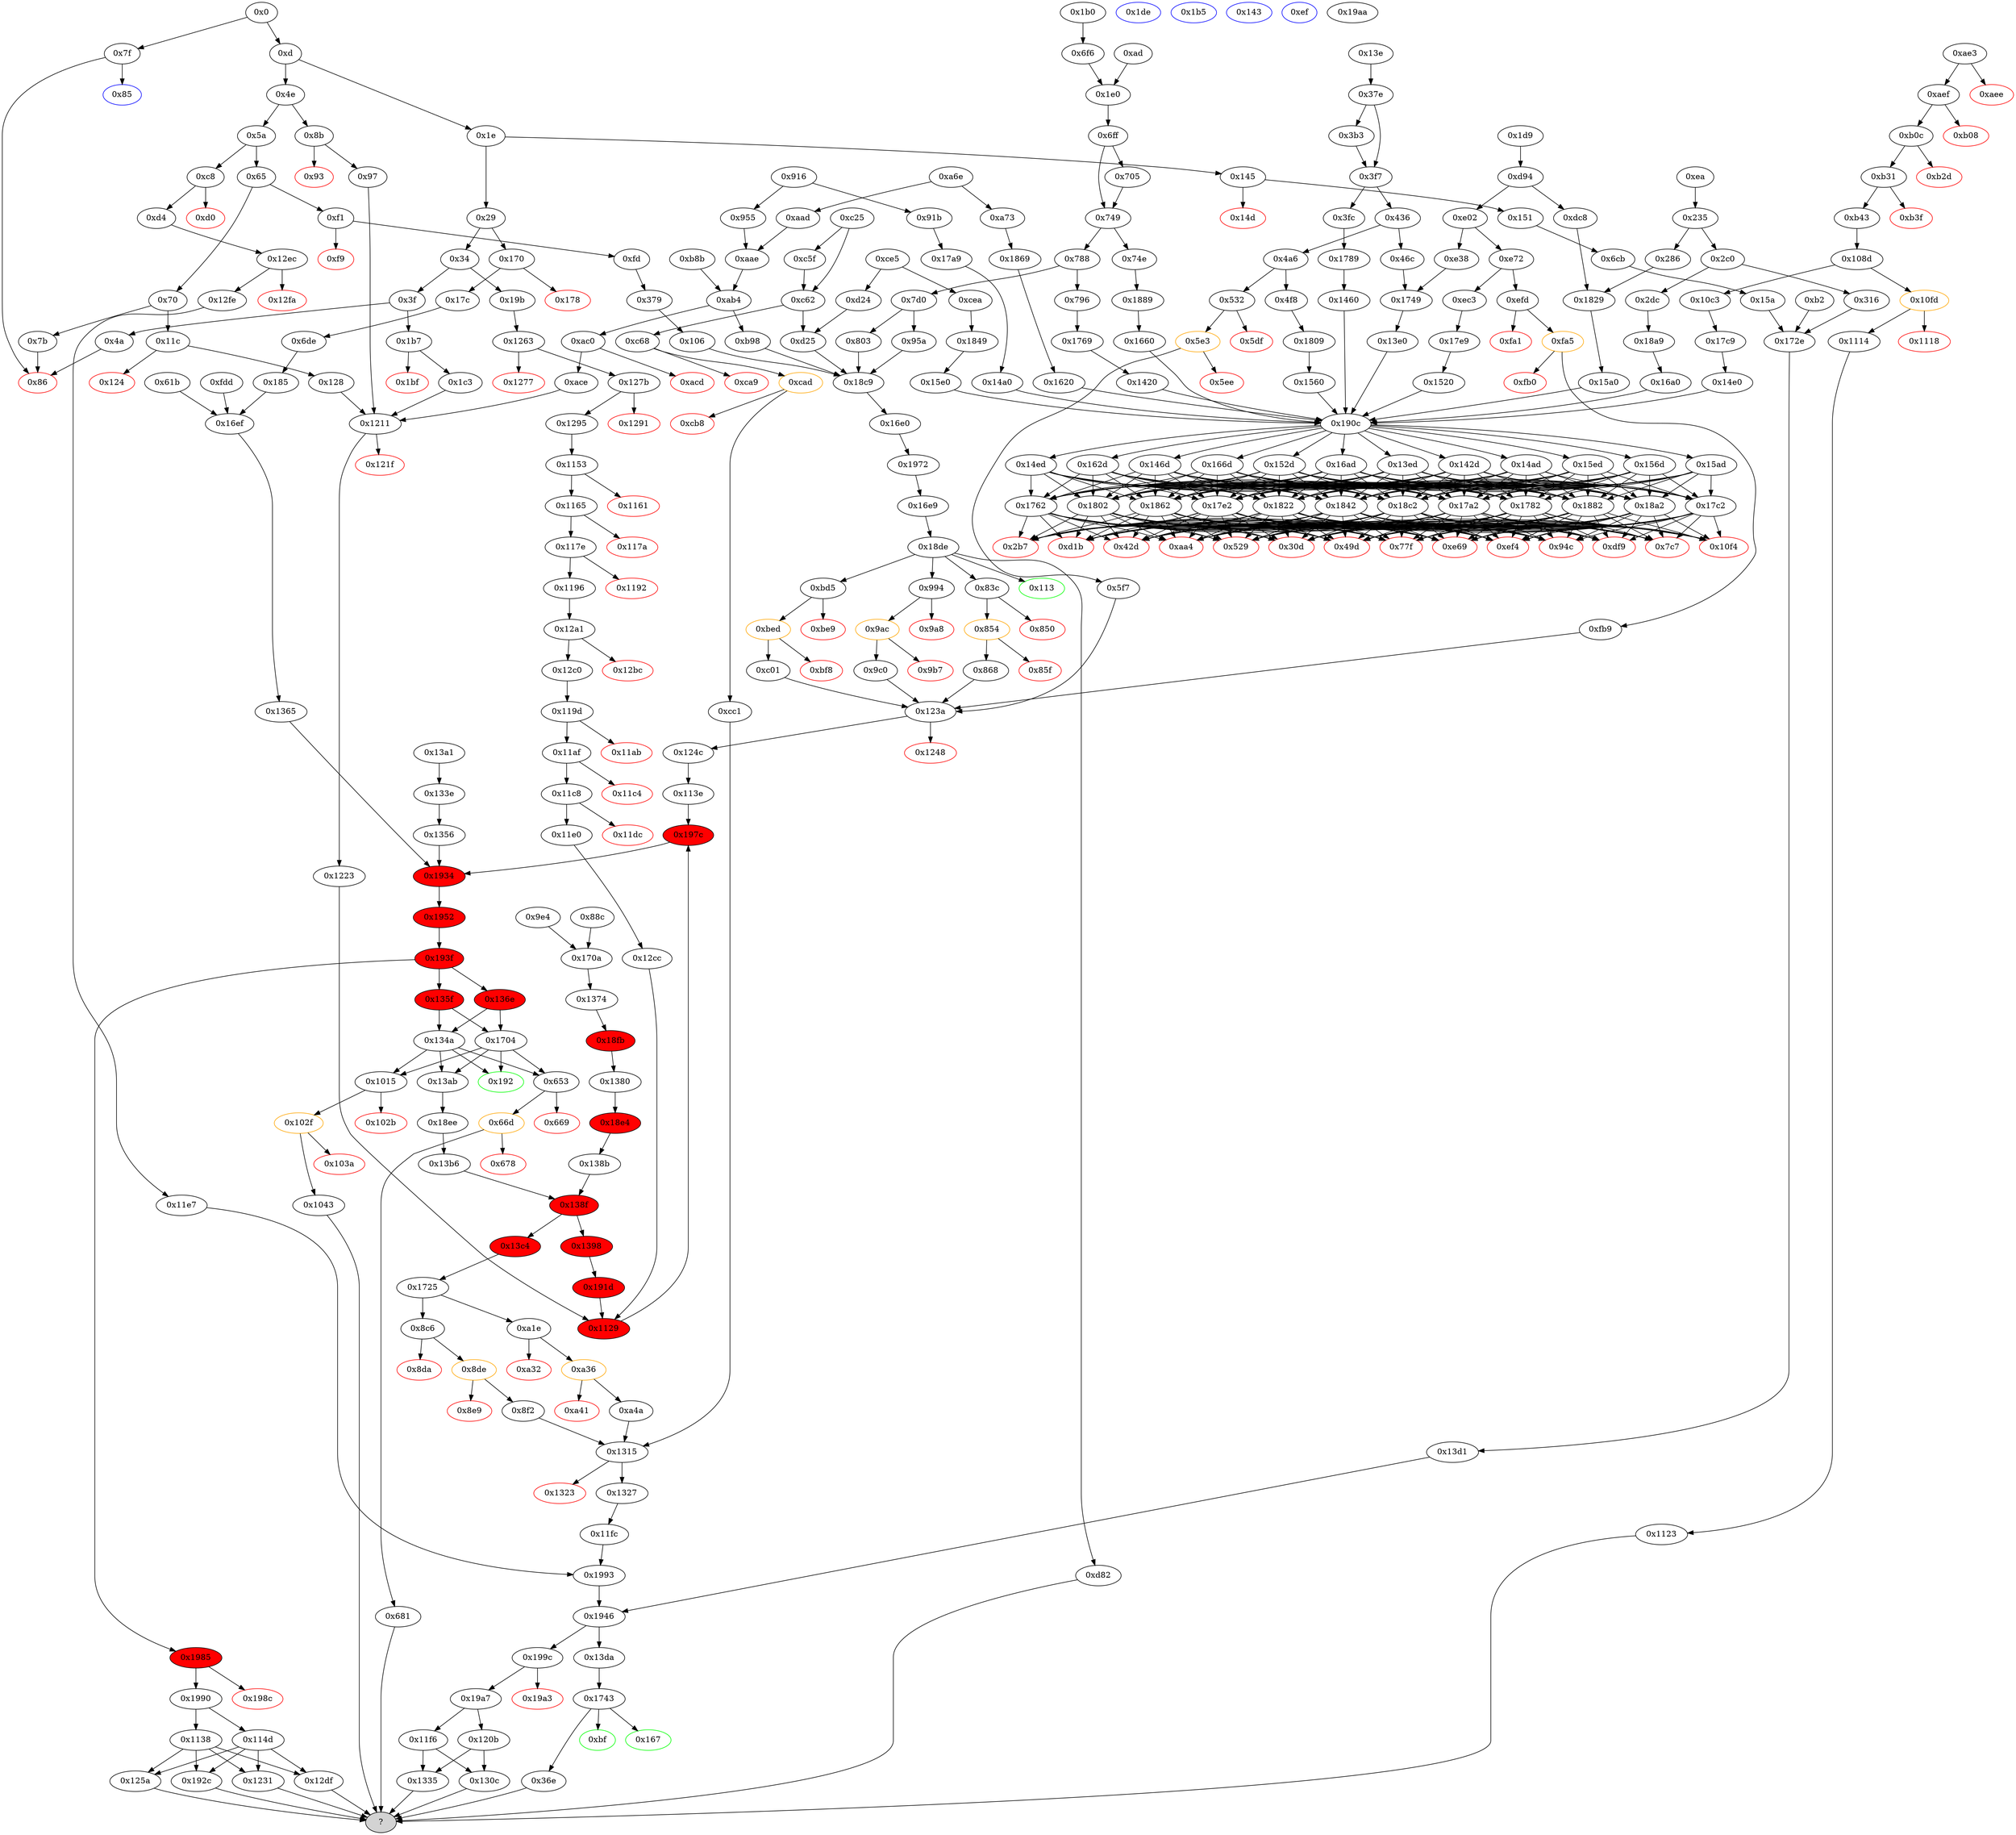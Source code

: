strict digraph "" {
"0xb2" [fillcolor=white, id="0xb2", style=filled, tooltip="Block 0xb2\n[0xb2:0xbe]\n---\nPredecessors: []\nSuccessors: [0x172e]\n---\n0xb2 JUMPDEST\n0xb3 PUSH1 0x40\n0xb5 MLOAD\n0xb6 PUSH2 0xbf\n0xb9 SWAP2\n0xba SWAP1\n0xbb PUSH2 0x172e\n0xbe JUMP\n---\n0xb2: JUMPDEST \n0xb3: V54 = 0x40\n0xb5: V55 = M[0x40]\n0xb6: V56 = 0xbf\n0xbb: V57 = 0x172e\n0xbe: JUMP 0x172e\n---\nEntry stack: []\nStack pops: 1\nStack additions: [0xbf, S0, V55]\nExit stack: [0xbf, S0, V55]\n\nDef sites:\n"];
"0x1882" [fillcolor=white, id="0x1882", style=filled, tooltip="Block 0x1882\n[0x1882:0x1888]\n---\nPredecessors: [0x13ed, 0x142d, 0x146d, 0x14ad, 0x14ed, 0x152d, 0x156d, 0x15ad, 0x15ed, 0x162d, 0x166d, 0x16ad]\nSuccessors: [0x2b7, 0x30d, 0x42d, 0x49d, 0x529, 0x77f, 0x7c7, 0x94c, 0xaa4, 0xd1b, 0xdf9, 0xe69, 0xef4, 0x10f4]\n---\n0x1882 JUMPDEST\n0x1883 SWAP1\n0x1884 POP\n0x1885 SWAP2\n0x1886 SWAP1\n0x1887 POP\n0x1888 JUMP\n---\n0x1882: JUMPDEST \n0x1888: JUMP {0x2b7, 0x30d, 0x42d, 0x49d, 0x529, 0x77f, 0x7c7, 0x94c, 0xaa4, 0xd1b, 0xdf9, 0xe69, 0xef4, 0x10f4}\n---\nEntry stack: [S12, S11, S10, S9, S8, S7, S6, S5, V739, {0x2b7, 0x30d, 0x42d, 0x49d, 0x529, 0x77f, 0x7c7, 0x94c, 0xaa4, 0xd1b, 0xdf9, 0xe69, 0xef4, 0x10f4}, S2, S1, S0]\nStack pops: 4\nStack additions: [S0]\nExit stack: [S12, S11, S10, S9, S8, S7, S6, S5, V739, S0]\n\nDef sites:\nS12: {}\nS11: {}\nS10: {}\nS9: {}\nS8: {}\nS7: {}\nS6: {}\nS5: {}\nV739: {0xb43.0xb54}\n{0x2b7, 0x30d, 0x42d, 0x49d, 0x529, 0x77f, 0x7c7, 0x94c, 0xaa4, 0xd1b, 0xdf9, 0xe69, 0xef4, 0x10f4}: {0xe38.0xe61, 0x91b.0x944, 0x4f8.0x521, 0x2dc.0x305, 0x3fc.0x425, 0xa73.0xa9c, 0x796.0x7bf, 0xdc8.0xdf1, 0xcea.0xd13, 0x46c.0x495, 0x74e.0x777, 0x10c3.0x10ec, 0xec3.0xeec, 0x286.0x2af}\nS2: {0xe38.0xe60, 0x91b.0x943, 0x4f8.0x520, 0x2dc.0x304, 0x3fc.0x424, 0xa73.0xa9b, 0x796.0x7be, 0xdc8.0xdf0, 0xcea.0xd12, 0x46c.0x494, 0x74e.0x776, 0x10c3.0x10eb, 0xec3.0xeeb, 0x286.0x2ae}\nS1: {0x1749.0x174f, 0x17c9.0x17cf, 0x1789.0x178f, 0x1809.0x180f, 0x1849.0x184f, 0x1889.0x188f, 0x17a9.0x17af, 0x1769.0x176f, 0x17e9.0x17ef, 0x1829.0x182f, 0x18a9.0x18af, 0x1869.0x186f}\nS0: {0x16ad.0x16d9, 0x13ed.0x1419, 0x14ad.0x14d9, 0x142d.0x1459, 0x146d.0x1499, 0x14ed.0x1519, 0x152d.0x1559, 0x156d.0x1599, 0x15ad.0x15d9, 0x15ed.0x1619, 0x162d.0x1659, 0x166d.0x1699}\n"];
"0xd4" [fillcolor=white, id="0xd4", style=filled, tooltip="Block 0xd4\n[0xd4:0xe9]\n---\nPredecessors: [0xc8]\nSuccessors: [0x12ec]\n---\n0xd4 JUMPDEST\n0xd5 POP\n0xd6 PUSH2 0xef\n0xd9 PUSH1 0x4\n0xdb DUP1\n0xdc CALLDATASIZE\n0xdd SUB\n0xde PUSH2 0xea\n0xe1 SWAP2\n0xe2 SWAP1\n0xe3 DUP2\n0xe4 ADD\n0xe5 SWAP1\n0xe6 PUSH2 0x12ec\n0xe9 JUMP\n---\n0xd4: JUMPDEST \n0xd6: V65 = 0xef\n0xd9: V66 = 0x4\n0xdc: V67 = CALLDATASIZE\n0xdd: V68 = SUB V67 0x4\n0xde: V69 = 0xea\n0xe4: V70 = ADD 0x4 V68\n0xe6: V71 = 0x12ec\n0xe9: JUMP 0x12ec\n---\nEntry stack: [V9, V61]\nStack pops: 1\nStack additions: [0xef, 0xea, V70, 0x4]\nExit stack: [V9, 0xef, 0xea, V70, 0x4]\n\nDef sites:\nV9: {0xd.0x12}\nV61: {0xc8.0xc9}\n"];
"0x2c0" [fillcolor=white, id="0x2c0", style=filled, tooltip="Block 0x2c0\n[0x2c0:0x2db]\n---\nPredecessors: [0x235]\nSuccessors: [0x2dc, 0x316]\n---\n0x2c0 JUMPDEST\n0x2c1 DUP1\n0x2c2 ISZERO\n0x2c3 ISZERO\n0x2c4 PUSH1 0x1\n0x2c6 PUSH1 0x0\n0x2c8 SWAP1\n0x2c9 SLOAD\n0x2ca SWAP1\n0x2cb PUSH2 0x100\n0x2ce EXP\n0x2cf SWAP1\n0x2d0 DIV\n0x2d1 PUSH1 0xff\n0x2d3 AND\n0x2d4 ISZERO\n0x2d5 ISZERO\n0x2d6 EQ\n0x2d7 ISZERO\n0x2d8 PUSH2 0x316\n0x2db JUMPI\n---\n0x2c0: JUMPDEST \n0x2c2: V193 = ISZERO S0\n0x2c3: V194 = ISZERO V193\n0x2c4: V195 = 0x1\n0x2c6: V196 = 0x0\n0x2c9: V197 = S[0x1]\n0x2cb: V198 = 0x100\n0x2ce: V199 = EXP 0x100 0x0\n0x2d0: V200 = DIV V197 0x1\n0x2d1: V201 = 0xff\n0x2d3: V202 = AND 0xff V200\n0x2d4: V203 = ISZERO V202\n0x2d5: V204 = ISZERO V203\n0x2d6: V205 = EQ V204 V194\n0x2d7: V206 = ISZERO V205\n0x2d8: V207 = 0x316\n0x2db: JUMPI 0x316 V206\n---\nEntry stack: []\nStack pops: 1\nStack additions: [S0]\nExit stack: [S0]\n\nDef sites:\n"];
"0x11c" [fillcolor=white, id="0x11c", style=filled, tooltip="Block 0x11c\n[0x11c:0x123]\n---\nPredecessors: [0x70]\nSuccessors: [0x124, 0x128]\n---\n0x11c JUMPDEST\n0x11d CALLVALUE\n0x11e DUP1\n0x11f ISZERO\n0x120 PUSH2 0x128\n0x123 JUMPI\n---\n0x11c: JUMPDEST \n0x11d: V86 = CALLVALUE\n0x11f: V87 = ISZERO V86\n0x120: V88 = 0x128\n0x123: JUMPI 0x128 V87\n---\nEntry stack: [V9]\nStack pops: 0\nStack additions: [V86]\nExit stack: [V9, V86]\n\nDef sites:\nV9: {0xd.0x12}\n"];
"0x9a8" [color=red, fillcolor=white, id="0x9a8", style=filled, tooltip="Block 0x9a8\n[0x9a8:0x9ab]\n---\nPredecessors: [0x994]\nSuccessors: []\n---\n0x9a8 PUSH1 0x0\n0x9aa DUP1\n0x9ab REVERT\n---\n0x9a8: V607 = 0x0\n0x9ab: REVERT 0x0 0x0\n---\nEntry stack: [S16, S15, S14, S13, S12, S11, 0x33336da3dbe1196134d56f62f5f352ef86807b76, S9, S8, {0x106, 0x13ede1a1, 0x5f72f450, 0x88c16fce368c171f39a2eb45acade4f8e2316d6c47b08e53f941ca3f90bc6ef2}, S6, 0x20, V601, V602, V601, S1, V604]\nStack pops: 0\nStack additions: []\nExit stack: [S16, S15, S14, S13, S12, S11, 0x33336da3dbe1196134d56f62f5f352ef86807b76, S9, S8, {0x106, 0x13ede1a1, 0x5f72f450, 0x88c16fce368c171f39a2eb45acade4f8e2316d6c47b08e53f941ca3f90bc6ef2}, S6, 0x20, V601, V602, V601, S1, V604]\n\nDef sites:\nS16: {}\nS15: {}\nS14: {}\nS13: {}\nS12: {}\nS11: {}\n0x33336da3dbe1196134d56f62f5f352ef86807b76: {0x7d0.0x7d3}\nS9: {0xb98.0xb9a, 0x7d0.0x7fb, 0xd25.0xd3c}\nS8: {0xb98.0xbb2, 0x803.0x819, 0x95a.0x971, 0xd.0x12, 0xd25.0xd53}\n{0x106, 0x13ede1a1, 0x5f72f450, 0x88c16fce368c171f39a2eb45acade4f8e2316d6c47b08e53f941ca3f90bc6ef2}: {0xb98.0xbb3, 0x803.0x81a, 0x95a.0x972, 0xfd.0xff, 0xd25.0xd54}\nS6: {0x18c9_0xd25.0x18cf, 0x18c9_0xb98.0x18cf, 0x18c9_0x803.0x18cf, 0x18c9_0x106.0x18cf, 0x18c9_0x95a.0x18cf}\n0x20: {0x994.0x995}\nV601: {0x994.0x999}\nV602: {0x994.0x99c}\nV601: {0x994.0x999}\nS1: {0xb98.0xbb2, 0x803.0x819, 0x95a.0x971, 0xd.0x12, 0xd25.0xd53}\nV604: {0x994.0x9a1}\n"];
"0x7d0" [fillcolor=white, id="0x7d0", style=filled, tooltip="Block 0x7d0\n[0x7d0:0x802]\n---\nPredecessors: [0x788]\nSuccessors: [0x803, 0x95a]\n---\n0x7d0 JUMPDEST\n0x7d1 PUSH1 0x0\n0x7d3 PUSH20 0x33336da3dbe1196134d56f62f5f352ef86807b76\n0x7e8 SWAP1\n0x7e9 POP\n0x7ea PUSH1 0x0\n0x7ec PUSH1 0x1\n0x7ee PUSH1 0x0\n0x7f0 SWAP1\n0x7f1 SLOAD\n0x7f2 SWAP1\n0x7f3 PUSH2 0x100\n0x7f6 EXP\n0x7f7 SWAP1\n0x7f8 DIV\n0x7f9 PUSH1 0xff\n0x7fb AND\n0x7fc SWAP1\n0x7fd POP\n0x7fe DUP1\n0x7ff PUSH2 0x95a\n0x802 JUMPI\n---\n0x7d0: JUMPDEST \n0x7d1: V472 = 0x0\n0x7d3: V473 = 0x33336da3dbe1196134d56f62f5f352ef86807b76\n0x7ea: V474 = 0x0\n0x7ec: V475 = 0x1\n0x7ee: V476 = 0x0\n0x7f1: V477 = S[0x1]\n0x7f3: V478 = 0x100\n0x7f6: V479 = EXP 0x100 0x0\n0x7f8: V480 = DIV V477 0x1\n0x7f9: V481 = 0xff\n0x7fb: V482 = AND 0xff V480\n0x7ff: V483 = 0x95a\n0x802: JUMPI 0x95a V482\n---\nEntry stack: [S4, S3, S2, S1, S0]\nStack pops: 0\nStack additions: [0x33336da3dbe1196134d56f62f5f352ef86807b76, V482]\nExit stack: [S4, S3, S2, S1, S0, 0x33336da3dbe1196134d56f62f5f352ef86807b76, V482]\n\nDef sites:\nS4: {}\nS3: {}\nS2: {}\nS1: {}\nS0: {}\n"];
"?" [style=filled];
"0x172e" [fillcolor=white, id="0x172e", style=filled, tooltip="Block 0x172e\n[0x172e:0x1742]\n---\nPredecessors: [0xb2, 0x15a, 0x316]\nSuccessors: [0x13d1]\n---\n0x172e JUMPDEST\n0x172f PUSH1 0x0\n0x1731 PUSH1 0x20\n0x1733 DUP3\n0x1734 ADD\n0x1735 SWAP1\n0x1736 POP\n0x1737 PUSH2 0x1743\n0x173a PUSH1 0x0\n0x173c DUP4\n0x173d ADD\n0x173e DUP5\n0x173f PUSH2 0x13d1\n0x1742 JUMP\n---\n0x172e: JUMPDEST \n0x172f: V1371 = 0x0\n0x1731: V1372 = 0x20\n0x1734: V1373 = ADD S0 0x20\n0x1737: V1374 = 0x1743\n0x173a: V1375 = 0x0\n0x173d: V1376 = ADD S0 0x0\n0x173f: V1377 = 0x13d1\n0x1742: JUMP 0x13d1\n---\nEntry stack: [V9, {0x15a, 0x38a4860f1db0d5ebd83e321dae638039485f74aca43265d0772f95ac9267830d}, {0xbf, 0x167, 0x36e}, S1, S0]\nStack pops: 2\nStack additions: [S1, S0, V1373, 0x1743, V1376, S1]\nExit stack: [V9, {0x15a, 0x38a4860f1db0d5ebd83e321dae638039485f74aca43265d0772f95ac9267830d}, {0xbf, 0x167, 0x36e}, S1, S0, V1373, 0x1743, V1376, S1]\n\nDef sites:\nV9: {0xd.0x12}\n{0x15a, 0x38a4860f1db0d5ebd83e321dae638039485f74aca43265d0772f95ac9267830d}: {0x151.0x153, 0x316.0x331}\n{0xbf, 0x167, 0x36e}: {0xb2.0xb6, 0x15a.0x15e, 0x316.0x365}\nS1: {0x6cb.0x6db, 0x316.0x361}\nS0: {0xb2.0xb5, 0x15a.0x15d, 0x316.0x364}\n"];
"0x167" [color=green, fillcolor=white, id="0x167", style=filled, tooltip="Block 0x167\n[0x167:0x16f]\n---\nPredecessors: [0x1743]\nSuccessors: []\n---\n0x167 JUMPDEST\n0x168 PUSH1 0x40\n0x16a MLOAD\n0x16b DUP1\n0x16c SWAP2\n0x16d SUB\n0x16e SWAP1\n0x16f RETURN\n---\n0x167: JUMPDEST \n0x168: V108 = 0x40\n0x16a: V109 = M[0x40]\n0x16d: V110 = SUB S0 V109\n0x16f: RETURN V109 V110\n---\nEntry stack: [S11, S10, S9, S8, S7, V9, 0xef, {0xea, 0x916, 0xa6e, 0xce5}, S3, S2, {0x0, 0x15a, 0x38a4860f1db0d5ebd83e321dae638039485f74aca43265d0772f95ac9267830d}, S0]\nStack pops: 1\nStack additions: []\nExit stack: [S11, S10, S9, S8, S7, V9, 0xef, {0xea, 0x916, 0xa6e, 0xce5}, S3, S2, {0x0, 0x15a, 0x38a4860f1db0d5ebd83e321dae638039485f74aca43265d0772f95ac9267830d}]\n\nDef sites:\nS11: {}\nS10: {}\nS9: {}\nS8: {}\nS7: {}\nV9: {0xd.0x12}\n0xef: {0xd4.0xd6}\n{0xea, 0x916, 0xa6e, 0xce5}: {0xcc1.0xcd9, 0x8f2.0x90a, 0xa4a.0xa62, 0xd4.0xde}\nS3: {0xcc1.0xcdf, 0x8f2.0x910, 0xa4a.0xa68, 0xd4.0xe4}\nS2: {0xcc1.0xcc8, 0xd4.0xd9, 0x8f2.0x8f9, 0xd.0x12, 0xa4a.0xa51}\n{0x0, 0x15a, 0x38a4860f1db0d5ebd83e321dae638039485f74aca43265d0772f95ac9267830d}: {0x151.0x153, 0x1315.0x1316, 0x12ec.0x12ed, 0x316.0x331}\nS0: {0x12fe.0x1307, 0x1327.0x1330, 0x172e.0x1734}\n"];
"0x379" [fillcolor=white, id="0x379", style=filled, tooltip="Block 0x379\n[0x379:0x37d]\n---\nPredecessors: [0xfd]\nSuccessors: [0x106]\n---\n0x379 JUMPDEST\n0x37a PUSH1 0x1\n0x37c DUP2\n0x37d JUMP\n---\n0x379: JUMPDEST \n0x37a: V247 = 0x1\n0x37d: JUMP 0x106\n---\nEntry stack: [V9, 0x106]\nStack pops: 1\nStack additions: [S0, 0x1]\nExit stack: [V9, 0x106, 0x1]\n\nDef sites:\nV9: {0xd.0x12}\n0x106: {0xfd.0xff}\n"];
"0x14e0" [fillcolor=white, id="0x14e0", style=filled, tooltip="Block 0x14e0\n[0x14e0:0x14ec]\n---\nPredecessors: [0x17c9]\nSuccessors: [0x190c]\n---\n0x14e0 JUMPDEST\n0x14e1 PUSH1 0x0\n0x14e3 PUSH2 0x14ed\n0x14e6 PUSH1 0xe\n0x14e8 DUP4\n0x14e9 PUSH2 0x190c\n0x14ec JUMP\n---\n0x14e0: JUMPDEST \n0x14e1: V1282 = 0x0\n0x14e3: V1283 = 0x14ed\n0x14e6: V1284 = 0xe\n0x14e9: V1285 = 0x190c\n0x14ec: JUMP 0x190c\n---\nEntry stack: [S13, S12, S11, S10, S9, S8, S7, S6, V739, 0x10f4, V1060, V1412, 0x17e2, V1412]\nStack pops: 1\nStack additions: [S0, 0x0, 0x14ed, 0xe, S0]\nExit stack: [S13, S12, S11, S10, S9, S8, S7, S6, V739, 0x10f4, V1060, V1412, 0x17e2, V1412, 0x0, 0x14ed, 0xe, V1412]\n\nDef sites:\nS13: {}\nS12: {}\nS11: {}\nS10: {}\nS9: {}\nS8: {}\nS7: {}\nS6: {}\nV739: {0xb43.0xb54}\n0x10f4: {0x10c3.0x10ec}\nV1060: {0x10c3.0x10eb}\nV1412: {0x17c9.0x17cf}\n0x17e2: {0x17c9.0x17da}\nV1412: {0x17c9.0x17cf}\n"];
"0x3f7" [fillcolor=white, id="0x3f7", style=filled, tooltip="Block 0x3f7\n[0x3f7:0x3fb]\n---\nPredecessors: [0x37e, 0x3b3]\nSuccessors: [0x3fc, 0x436]\n---\n0x3f7 JUMPDEST\n0x3f8 PUSH2 0x436\n0x3fb JUMPI\n---\n0x3f7: JUMPDEST \n0x3f8: V263 = 0x436\n0x3fb: JUMPI 0x436 S0\n---\nEntry stack: [S0]\nStack pops: 1\nStack additions: []\nExit stack: []\n\nDef sites:\nS0: {0x3b3.0x3f6, 0x37e.0x3ad}\n"];
"0x1e0" [fillcolor=white, id="0x1e0", style=filled, tooltip="Block 0x1e0\n[0x1e0:0x234]\n---\nPredecessors: [0xad, 0x6f6]\nSuccessors: [0x6ff]\n---\n0x1e0 JUMPDEST\n0x1e1 PUSH1 0x0\n0x1e3 DUP1\n0x1e4 PUSH1 0x0\n0x1e6 DUP4\n0x1e7 PUSH20 0xffffffffffffffffffffffffffffffffffffffff\n0x1fc AND\n0x1fd PUSH20 0xffffffffffffffffffffffffffffffffffffffff\n0x212 AND\n0x213 DUP2\n0x214 MSTORE\n0x215 PUSH1 0x20\n0x217 ADD\n0x218 SWAP1\n0x219 DUP2\n0x21a MSTORE\n0x21b PUSH1 0x20\n0x21d ADD\n0x21e PUSH1 0x0\n0x220 SHA3\n0x221 PUSH1 0x0\n0x223 SWAP1\n0x224 SLOAD\n0x225 SWAP1\n0x226 PUSH2 0x100\n0x229 EXP\n0x22a SWAP1\n0x22b DIV\n0x22c PUSH1 0xff\n0x22e AND\n0x22f SWAP1\n0x230 POP\n0x231 SWAP2\n0x232 SWAP1\n0x233 POP\n0x234 JUMP\n---\n0x1e0: JUMPDEST \n0x1e1: V144 = 0x0\n0x1e4: V145 = 0x0\n0x1e7: V146 = 0xffffffffffffffffffffffffffffffffffffffff\n0x1fc: V147 = AND 0xffffffffffffffffffffffffffffffffffffffff V439\n0x1fd: V148 = 0xffffffffffffffffffffffffffffffffffffffff\n0x212: V149 = AND 0xffffffffffffffffffffffffffffffffffffffff V147\n0x214: M[0x0] = V149\n0x215: V150 = 0x20\n0x217: V151 = ADD 0x20 0x0\n0x21a: M[0x20] = 0x0\n0x21b: V152 = 0x20\n0x21d: V153 = ADD 0x20 0x20\n0x21e: V154 = 0x0\n0x220: V155 = SHA3 0x0 0x40\n0x221: V156 = 0x0\n0x224: V157 = S[V155]\n0x226: V158 = 0x100\n0x229: V159 = EXP 0x100 0x0\n0x22b: V160 = DIV V157 0x1\n0x22c: V161 = 0xff\n0x22e: V162 = AND 0xff V160\n0x234: JUMP 0x6ff\n---\nEntry stack: [0x6ff, V439]\nStack pops: 2\nStack additions: [V162]\nExit stack: [V162]\n\nDef sites:\n0x6ff: {0x6f6.0x6f7}\nV439: {0x6f6.0x6fa}\n"];
"0x117a" [color=red, fillcolor=white, id="0x117a", style=filled, tooltip="Block 0x117a\n[0x117a:0x117d]\n---\nPredecessors: [0x1165]\nSuccessors: []\n---\n0x117a PUSH1 0x0\n0x117c DUP1\n0x117d REVERT\n---\n0x117a: V1099 = 0x0\n0x117d: REVERT 0x0 0x0\n---\nEntry stack: [V9, 0x1b5, 0x1b0, V129, 0x4, 0x0, 0x0, 0x0, 0x0, 0x0, V1171, 0x12a1, V129, V1178, 0x0, V1094]\nStack pops: 0\nStack additions: []\nExit stack: [V9, 0x1b5, 0x1b0, V129, 0x4, 0x0, 0x0, 0x0, 0x0, 0x0, V1171, 0x12a1, V129, V1178, 0x0, V1094]\n\nDef sites:\nV9: {0xd.0x12}\n0x1b5: {0x19b.0x19c}\n0x1b0: {0x19b.0x1a4}\nV129: {0x19b.0x1aa}\n0x4: {0x19b.0x19f}\n0x0: {0x1263.0x1264}\n0x0: {0x1263.0x1264}\n0x0: {0x1263.0x1267}\n0x0: {0x1263.0x1267}\n0x0: {0x1263.0x126a}\nV1171: {0x127b.0x1280}\n0x12a1: {0x1295.0x1296}\nV129: {0x19b.0x1aa}\nV1178: {0x1295.0x129c}\n0x0: {0x1153.0x1154}\nV1094: {0x1165.0x1167}\n"];
"0x18a2" [fillcolor=white, id="0x18a2", style=filled, tooltip="Block 0x18a2\n[0x18a2:0x18a8]\n---\nPredecessors: [0x13ed, 0x142d, 0x146d, 0x14ad, 0x14ed, 0x152d, 0x156d, 0x15ad, 0x15ed, 0x162d, 0x166d, 0x16ad]\nSuccessors: [0x2b7, 0x30d, 0x42d, 0x49d, 0x529, 0x77f, 0x7c7, 0x94c, 0xaa4, 0xd1b, 0xdf9, 0xe69, 0xef4, 0x10f4]\n---\n0x18a2 JUMPDEST\n0x18a3 SWAP1\n0x18a4 POP\n0x18a5 SWAP2\n0x18a6 SWAP1\n0x18a7 POP\n0x18a8 JUMP\n---\n0x18a2: JUMPDEST \n0x18a8: JUMP {0x2b7, 0x30d, 0x42d, 0x49d, 0x529, 0x77f, 0x7c7, 0x94c, 0xaa4, 0xd1b, 0xdf9, 0xe69, 0xef4, 0x10f4}\n---\nEntry stack: [S12, S11, S10, S9, S8, S7, S6, S5, V739, {0x2b7, 0x30d, 0x42d, 0x49d, 0x529, 0x77f, 0x7c7, 0x94c, 0xaa4, 0xd1b, 0xdf9, 0xe69, 0xef4, 0x10f4}, S2, S1, S0]\nStack pops: 4\nStack additions: [S0]\nExit stack: [S12, S11, S10, S9, S8, S7, S6, S5, V739, S0]\n\nDef sites:\nS12: {}\nS11: {}\nS10: {}\nS9: {}\nS8: {}\nS7: {}\nS6: {}\nS5: {}\nV739: {0xb43.0xb54}\n{0x2b7, 0x30d, 0x42d, 0x49d, 0x529, 0x77f, 0x7c7, 0x94c, 0xaa4, 0xd1b, 0xdf9, 0xe69, 0xef4, 0x10f4}: {0xe38.0xe61, 0x91b.0x944, 0x4f8.0x521, 0x2dc.0x305, 0x3fc.0x425, 0xa73.0xa9c, 0x796.0x7bf, 0xdc8.0xdf1, 0xcea.0xd13, 0x46c.0x495, 0x74e.0x777, 0x10c3.0x10ec, 0xec3.0xeec, 0x286.0x2af}\nS2: {0xe38.0xe60, 0x91b.0x943, 0x4f8.0x520, 0x2dc.0x304, 0x3fc.0x424, 0xa73.0xa9b, 0x796.0x7be, 0xdc8.0xdf0, 0xcea.0xd12, 0x46c.0x494, 0x74e.0x776, 0x10c3.0x10eb, 0xec3.0xeeb, 0x286.0x2ae}\nS1: {0x1749.0x174f, 0x17c9.0x17cf, 0x1789.0x178f, 0x1809.0x180f, 0x1849.0x184f, 0x1889.0x188f, 0x17a9.0x17af, 0x1769.0x176f, 0x17e9.0x17ef, 0x1829.0x182f, 0x18a9.0x18af, 0x1869.0x186f}\nS0: {0x16ad.0x16d9, 0x13ed.0x1419, 0x14ad.0x14d9, 0x142d.0x1459, 0x146d.0x1499, 0x14ed.0x1519, 0x152d.0x1559, 0x156d.0x1599, 0x15ad.0x15d9, 0x15ed.0x1619, 0x162d.0x1659, 0x166d.0x1699}\n"];
"0x16e9" [fillcolor=white, id="0x16e9", style=filled, tooltip="Block 0x16e9\n[0x16e9:0x16ee]\n---\nPredecessors: [0x1972]\nSuccessors: [0x18de]\n---\n0x16e9 JUMPDEST\n0x16ea DUP3\n0x16eb MSTORE\n0x16ec POP\n0x16ed POP\n0x16ee JUMP\n---\n0x16e9: JUMPDEST \n0x16eb: M[S2] = S0\n0x16ee: JUMP 0x18de\n---\nEntry stack: [S17, S16, S15, S14, S13, S12, 0x33336da3dbe1196134d56f62f5f352ef86807b76, S10, S9, {0x106, 0x13ede1a1, 0x5f72f450, 0x88c16fce368c171f39a2eb45acade4f8e2316d6c47b08e53f941ca3f90bc6ef2}, {0x113, 0x83c, 0x994, 0xbd5, 0xd82}, S6, S5, S4, 0x18de, S2, S1, S0]\nStack pops: 4\nStack additions: []\nExit stack: [S17, S16, S15, S14, S13, S12, 0x33336da3dbe1196134d56f62f5f352ef86807b76, S10, S9, {0x106, 0x13ede1a1, 0x5f72f450, 0x88c16fce368c171f39a2eb45acade4f8e2316d6c47b08e53f941ca3f90bc6ef2}, {0x113, 0x83c, 0x994, 0xbd5, 0xd82}, S6, S5, S4]\n\nDef sites:\nS17: {}\nS16: {}\nS15: {}\nS14: {}\nS13: {}\nS12: {}\n0x33336da3dbe1196134d56f62f5f352ef86807b76: {0x7d0.0x7d3}\nS10: {0xb98.0xb9a, 0x7d0.0x7fb, 0xd25.0xd3c}\nS9: {0xb98.0xbb2, 0x803.0x819, 0x95a.0x971, 0xd.0x12, 0xd25.0xd53}\n{0x106, 0x13ede1a1, 0x5f72f450, 0x88c16fce368c171f39a2eb45acade4f8e2316d6c47b08e53f941ca3f90bc6ef2}: {0xb98.0xbb3, 0x803.0x81a, 0x95a.0x972, 0xfd.0xff, 0xd25.0xd54}\n{0x113, 0x83c, 0x994, 0xbd5, 0xd82}: {0xb98.0xbcc, 0x803.0x833, 0x95a.0x98b, 0xd25.0xd79, 0x106.0x10a}\nS6: {0x379.0x37a, 0xb98.0xbb8, 0x803.0x81f, 0x95a.0x977, 0xd25.0xd75}\nS5: {0xb98.0xbcb, 0x803.0x832, 0x95a.0x98a, 0xd25.0xd78, 0x106.0x109}\nS4: {0x18c9_0xd25.0x18cf, 0x18c9_0xb98.0x18cf, 0x18c9_0x803.0x18cf, 0x18c9_0x106.0x18cf, 0x18c9_0x95a.0x18cf}\n0x18de: {0x18c9_0x106.0x18d2, 0x18c9_0x95a.0x18d2, 0x18c9_0x803.0x18d2, 0x18c9_0xd25.0x18d2, 0x18c9_0xb98.0x18d2}\nS2: {0x18c9_0xb98.0x18d8, 0x18c9_0x106.0x18d8, 0x18c9_0x95a.0x18d8, 0x18c9_0x803.0x18d8, 0x18c9_0xd25.0x18d8}\nS1: {0x379.0x37a, 0xb98.0xbb8, 0x803.0x81f, 0x95a.0x977, 0xd25.0xd75}\nS0: {0x379.0x37a, 0xb98.0xbb8, 0x803.0x81f, 0x95a.0x977, 0xd25.0xd75}\n"];
"0x17c2" [fillcolor=white, id="0x17c2", style=filled, tooltip="Block 0x17c2\n[0x17c2:0x17c8]\n---\nPredecessors: [0x13ed, 0x142d, 0x146d, 0x14ad, 0x14ed, 0x152d, 0x156d, 0x15ad, 0x15ed, 0x162d, 0x166d, 0x16ad]\nSuccessors: [0x2b7, 0x30d, 0x42d, 0x49d, 0x529, 0x77f, 0x7c7, 0x94c, 0xaa4, 0xd1b, 0xdf9, 0xe69, 0xef4, 0x10f4]\n---\n0x17c2 JUMPDEST\n0x17c3 SWAP1\n0x17c4 POP\n0x17c5 SWAP2\n0x17c6 SWAP1\n0x17c7 POP\n0x17c8 JUMP\n---\n0x17c2: JUMPDEST \n0x17c8: JUMP {0x2b7, 0x30d, 0x42d, 0x49d, 0x529, 0x77f, 0x7c7, 0x94c, 0xaa4, 0xd1b, 0xdf9, 0xe69, 0xef4, 0x10f4}\n---\nEntry stack: [S12, S11, S10, S9, S8, S7, S6, S5, V739, {0x2b7, 0x30d, 0x42d, 0x49d, 0x529, 0x77f, 0x7c7, 0x94c, 0xaa4, 0xd1b, 0xdf9, 0xe69, 0xef4, 0x10f4}, S2, S1, S0]\nStack pops: 4\nStack additions: [S0]\nExit stack: [S12, S11, S10, S9, S8, S7, S6, S5, V739, S0]\n\nDef sites:\nS12: {}\nS11: {}\nS10: {}\nS9: {}\nS8: {}\nS7: {}\nS6: {}\nS5: {}\nV739: {0xb43.0xb54}\n{0x2b7, 0x30d, 0x42d, 0x49d, 0x529, 0x77f, 0x7c7, 0x94c, 0xaa4, 0xd1b, 0xdf9, 0xe69, 0xef4, 0x10f4}: {0xe38.0xe61, 0x91b.0x944, 0x4f8.0x521, 0x2dc.0x305, 0x3fc.0x425, 0xa73.0xa9c, 0x796.0x7bf, 0xdc8.0xdf1, 0xcea.0xd13, 0x46c.0x495, 0x74e.0x777, 0x10c3.0x10ec, 0xec3.0xeec, 0x286.0x2af}\nS2: {0xe38.0xe60, 0x91b.0x943, 0x4f8.0x520, 0x2dc.0x304, 0x3fc.0x424, 0xa73.0xa9b, 0x796.0x7be, 0xdc8.0xdf0, 0xcea.0xd12, 0x46c.0x494, 0x74e.0x776, 0x10c3.0x10eb, 0xec3.0xeeb, 0x286.0x2ae}\nS1: {0x1749.0x174f, 0x17c9.0x17cf, 0x1789.0x178f, 0x1809.0x180f, 0x1849.0x184f, 0x1889.0x188f, 0x17a9.0x17af, 0x1769.0x176f, 0x17e9.0x17ef, 0x1829.0x182f, 0x18a9.0x18af, 0x1869.0x186f}\nS0: {0x16ad.0x16d9, 0x13ed.0x1419, 0x14ad.0x14d9, 0x142d.0x1459, 0x146d.0x1499, 0x14ed.0x1519, 0x152d.0x1559, 0x156d.0x1599, 0x15ad.0x15d9, 0x15ed.0x1619, 0x162d.0x1659, 0x166d.0x1699}\n"];
"0x133e" [fillcolor=white, id="0x133e", style=filled, tooltip="Block 0x133e\n[0x133e:0x1349]\n---\nPredecessors: [0x13a1]\nSuccessors: [0x1356]\n---\n0x133e JUMPDEST\n0x133f PUSH1 0x0\n0x1341 PUSH2 0x134a\n0x1344 DUP4\n0x1345 DUP4\n0x1346 PUSH2 0x1356\n0x1349 JUMP\n---\n0x133e: JUMPDEST \n0x133f: V1217 = 0x0\n0x1341: V1218 = 0x134a\n0x1346: V1219 = 0x1356\n0x1349: JUMP 0x1356\n---\nEntry stack: [S10, S9, S8, S7, S6, S5, S4, S3, 0x13ab, S1, S0]\nStack pops: 2\nStack additions: [S1, S0, 0x0, 0x134a, S1, S0]\nExit stack: [S10, S9, S8, S7, S6, S5, S4, S3, 0x13ab, S1, S0, 0x0, 0x134a, S1, S0]\n\nDef sites:\nS10: {}\nS9: {}\nS8: {}\nS7: {}\nS6: {}\nS5: {}\nS4: {}\nS3: {}\n0x13ab: {0x13a1.0x13a2}\nS1: {}\nS0: {}\n"];
"0x102f" [color=orange, fillcolor=white, id="0x102f", style=filled, tooltip="Block 0x102f\n[0x102f:0x1039]\n---\nPredecessors: [0x1015]\nSuccessors: [0x103a, 0x1043]\n---\n0x102f JUMPDEST\n0x1030 POP\n0x1031 GAS\n0x1032 CALL\n0x1033 ISZERO\n0x1034 DUP1\n0x1035 ISZERO\n0x1036 PUSH2 0x1043\n0x1039 JUMPI\n---\n0x102f: JUMPDEST \n0x1031: V1031 = GAS\n0x1032: V1032 = CALL V1031 S1 0x0 V1023 V1024 V1023 0x0\n0x1033: V1033 = ISZERO V1032\n0x1035: V1034 = ISZERO V1033\n0x1036: V1035 = 0x1043\n0x1039: JUMPI 0x1043 V1034\n---\nEntry stack: [S15, S14, S13, S12, S11, S10, S9, S8, S7, 0x0, V1023, V1024, V1023, 0x0, S1, V1027]\nStack pops: 7\nStack additions: [V1033]\nExit stack: [S15, S14, S13, S12, S11, S10, S9, S8, S7, V1033]\n\nDef sites:\nS15: {}\nS14: {}\nS13: {}\nS12: {}\nS11: {}\nS10: {}\nS9: {0x61b.0x631, 0xfdd.0xff3}\nS8: {0x61b.0x632, 0xfdd.0xff4}\nS7: {0x134a.0x134e, 0x16ef.0x16f5, 0x133e.0x133f}\n0x0: {0x1015.0x1016}\nV1023: {0x1015.0x101a}\nV1024: {0x1015.0x101d}\nV1023: {0x1015.0x101a}\n0x0: {0x1015.0x101f}\nS1: {0x61b.0x631, 0xfdd.0xff3}\nV1027: {0x1015.0x1024}\n"];
"0x13c4" [fillcolor=red, id="0x13c4", style=filled, tooltip="Block 0x13c4\n[0x13c4:0x13d0]\n---\nPredecessors: [0x138f]\nSuccessors: [0x1725]\n---\n0x13c4 JUMPDEST\n0x13c5 POP\n0x13c6 DUP6\n0x13c7 SWAP3\n0x13c8 POP\n0x13c9 POP\n0x13ca POP\n0x13cb SWAP4\n0x13cc SWAP3\n0x13cd POP\n0x13ce POP\n0x13cf POP\n0x13d0 JUMP\n---\n0x13c4: JUMPDEST \n0x13d0: JUMP 0x1725\n---\nEntry stack: [S21, S20, S19, S18, S17, S16, S15, S14, {0x144c61fe, 0xa829f165}, {0x8c6, 0xa1e}, S11, S10, S9, V1365, 0x1725, S6, S5, S4, S3, S2, V1484, S0]\nStack pops: 8\nStack additions: [S6]\nExit stack: [S21, S20, S19, S18, S17, S16, S15, S14, {0x144c61fe, 0xa829f165}, {0x8c6, 0xa1e}, S11, S10, S9, V1365, S6]\n\nDef sites:\nS21: {}\nS20: {}\nS19: {}\nS18: {}\nS17: {}\nS16: {}\nS15: {}\nS14: {0x9e4.0x9fa, 0x88c.0x8a2}\n{0x144c61fe, 0xa829f165}: {0x9e4.0x9fb, 0x88c.0x8a3}\n{0x8c6, 0xa1e}: {0x9e4.0xa14, 0x88c.0x8bc}\nS11: {}\nS10: {}\nS9: {0x9e4.0xa13, 0x88c.0x8bb}\nV1365: {0x170a.0x1710}\n0x1725: {0x170a.0x171b}\nS6: {0x18fb.0x1904, 0x134a.0x134e, 0x16ef.0x16f5, 0x18ee.0x18f4, 0x1223.0x122c, 0x133e.0x133f}\nS5: {}\nS4: {0xb8b.0xb90, 0xd.0x12}\nS3: {0xac0.0xac0, 0x1374.0x1375, 0x97.0x99, 0x18ee.0x18f4}\nS2: {0x13b6.0x13bd, 0x97.0xa1, 0xace.0xad7}\nV1484: {0x18ee.0x18f4}\nS0: {0x138b.0x138d, 0x13b6.0x13bd}\n"];
"0x15ed" [fillcolor=white, id="0x15ed", style=filled, tooltip="Block 0x15ed\n[0x15ed:0x161f]\n---\nPredecessors: [0x190c]\nSuccessors: [0x1762, 0x1782, 0x17a2, 0x17c2, 0x17e2, 0x1802, 0x1822, 0x1842, 0x1862, 0x1882, 0x18a2, 0x18c2]\n---\n0x15ed JUMPDEST\n0x15ee SWAP2\n0x15ef POP\n0x15f0 PUSH32 0x6e6f742d6f6b0000000000000000000000000000000000000000000000000000\n0x1611 PUSH1 0x0\n0x1613 DUP4\n0x1614 ADD\n0x1615 MSTORE\n0x1616 PUSH1 0x20\n0x1618 DUP3\n0x1619 ADD\n0x161a SWAP1\n0x161b POP\n0x161c SWAP2\n0x161d SWAP1\n0x161e POP\n0x161f JUMP\n---\n0x15ed: JUMPDEST \n0x15f0: V1322 = 0x6e6f742d6f6b0000000000000000000000000000000000000000000000000000\n0x1611: V1323 = 0x0\n0x1614: V1324 = ADD V1490 0x0\n0x1615: M[V1324] = 0x6e6f742d6f6b0000000000000000000000000000000000000000000000000000\n0x1616: V1325 = 0x20\n0x1619: V1326 = ADD V1490 0x20\n0x161f: JUMP {0x1762, 0x1782, 0x17a2, 0x17c2, 0x17e2, 0x1802, 0x1822, 0x1842, 0x1862, 0x1882, 0x18a2, 0x18c2}\n---\nEntry stack: [S15, S14, S13, S12, S11, S10, S9, S8, V739, {0x2b7, 0x30d, 0x42d, 0x49d, 0x529, 0x77f, 0x7c7, 0x94c, 0xaa4, 0xd1b, 0xdf9, 0xe69, 0xef4, 0x10f4}, S5, S4, {0x1762, 0x1782, 0x17a2, 0x17c2, 0x17e2, 0x1802, 0x1822, 0x1842, 0x1862, 0x1882, 0x18a2, 0x18c2}, S2, 0x0, V1490]\nStack pops: 4\nStack additions: [V1326]\nExit stack: [S15, S14, S13, S12, S11, S10, S9, S8, V739, {0x2b7, 0x30d, 0x42d, 0x49d, 0x529, 0x77f, 0x7c7, 0x94c, 0xaa4, 0xd1b, 0xdf9, 0xe69, 0xef4, 0x10f4}, S5, S4, V1326]\n\nDef sites:\nS15: {}\nS14: {}\nS13: {}\nS12: {}\nS11: {}\nS10: {}\nS9: {}\nS8: {}\nV739: {0xb43.0xb54}\n{0x2b7, 0x30d, 0x42d, 0x49d, 0x529, 0x77f, 0x7c7, 0x94c, 0xaa4, 0xd1b, 0xdf9, 0xe69, 0xef4, 0x10f4}: {0xe38.0xe61, 0x91b.0x944, 0x4f8.0x521, 0x3fc.0x425, 0x2dc.0x305, 0xa73.0xa9c, 0x796.0x7bf, 0xdc8.0xdf1, 0xcea.0xd13, 0x46c.0x495, 0x74e.0x777, 0x10c3.0x10ec, 0xec3.0xeec, 0x286.0x2af}\nS5: {0xe38.0xe60, 0x91b.0x943, 0x4f8.0x520, 0x3fc.0x424, 0x2dc.0x304, 0xa73.0xa9b, 0x796.0x7be, 0xdc8.0xdf0, 0xcea.0xd12, 0x46c.0x494, 0x74e.0x776, 0x10c3.0x10eb, 0xec3.0xeeb, 0x286.0x2ae}\nS4: {0x1749.0x174f, 0x17c9.0x17cf, 0x1789.0x178f, 0x17a9.0x17af, 0x1769.0x176f, 0x17e9.0x17ef, 0x1809.0x180f, 0x1829.0x182f, 0x1849.0x184f, 0x1869.0x186f, 0x1889.0x188f, 0x18a9.0x18af}\n{0x1762, 0x1782, 0x17a2, 0x17c2, 0x17e2, 0x1802, 0x1822, 0x1842, 0x1862, 0x1882, 0x18a2, 0x18c2}: {0x1749.0x175a, 0x17c9.0x17da, 0x1789.0x179a, 0x17a9.0x17ba, 0x1769.0x177a, 0x17e9.0x17fa, 0x1809.0x181a, 0x1829.0x183a, 0x1849.0x185a, 0x1869.0x187a, 0x1889.0x189a, 0x18a9.0x18ba}\nS2: {0x1749.0x174f, 0x17c9.0x17cf, 0x1789.0x178f, 0x17a9.0x17af, 0x1769.0x176f, 0x17e9.0x17ef, 0x1809.0x180f, 0x1829.0x182f, 0x1849.0x184f, 0x1869.0x186f, 0x1889.0x188f, 0x18a9.0x18af}\n0x0: {0x15a0.0x15a1, 0x1560.0x1561, 0x1520.0x1521, 0x14e0.0x14e1, 0x14a0.0x14a1, 0x1460.0x1461, 0x16a0.0x16a1, 0x13e0.0x13e1, 0x1420.0x1421, 0x1660.0x1661, 0x1620.0x1621, 0x15e0.0x15e1}\nV1490: {0x190c.0x1915}\n"];
"0x10fd" [color=orange, fillcolor=white, id="0x10fd", style=filled, tooltip="Block 0x10fd\n[0x10fd:0x1113]\n---\nPredecessors: [0x108d]\nSuccessors: [0x1114, 0x1118]\n---\n0x10fd JUMPDEST\n0x10fe PUSH1 0x0\n0x1100 DUP1\n0x1101 DUP3\n0x1102 MLOAD\n0x1103 PUSH1 0x20\n0x1105 DUP5\n0x1106 ADD\n0x1107 DUP6\n0x1108 GAS\n0x1109 DELEGATECALL\n0x110a DUP1\n0x110b ISZERO\n0x110c PUSH1 0x1\n0x110e DUP2\n0x110f EQ\n0x1110 PUSH2 0x1118\n0x1113 JUMPI\n---\n0x10fd: JUMPDEST \n0x10fe: V1066 = 0x0\n0x1102: V1067 = M[V739]\n0x1103: V1068 = 0x20\n0x1106: V1069 = ADD V739 0x20\n0x1108: V1070 = GAS\n0x1109: V1071 = DELEGATECALL V1070 S1 V1069 V1067 0x0 0x0\n0x110b: V1072 = ISZERO V1071\n0x110c: V1073 = 0x1\n0x110f: V1074 = EQ V1072 0x1\n0x1110: V1075 = 0x1118\n0x1113: JUMPI 0x1118 V1074\n---\nEntry stack: [S8, S7, S6, S5, S4, S3, S2, S1, V739]\nStack pops: 2\nStack additions: [S1, S0, V1071, V1072]\nExit stack: [S8, S7, S6, S5, S4, S3, S2, S1, V739, V1071, V1072]\n\nDef sites:\nS8: {}\nS7: {}\nS6: {}\nS5: {}\nS4: {}\nS3: {}\nS2: {}\nS1: {}\nV739: {0xb43.0xb54}\n"];
"0x7b" [fillcolor=white, id="0x7b", style=filled, tooltip="Block 0x7b\n[0x7b:0x7e]\n---\nPredecessors: [0x70]\nSuccessors: [0x86]\n---\n0x7b PUSH2 0x86\n0x7e JUMP\n---\n0x7b: V38 = 0x86\n0x7e: JUMP 0x86\n---\nEntry stack: [V9]\nStack pops: 0\nStack additions: []\nExit stack: [V9]\n\nDef sites:\nV9: {0xd.0x12}\n"];
"0x286" [fillcolor=white, id="0x286", style=filled, tooltip="Block 0x286\n[0x286:0x2b6]\n---\nPredecessors: [0x235]\nSuccessors: [0x1829]\n---\n0x286 PUSH1 0x40\n0x288 MLOAD\n0x289 PUSH32 0x8c379a000000000000000000000000000000000000000000000000000000000\n0x2aa DUP2\n0x2ab MSTORE\n0x2ac PUSH1 0x4\n0x2ae ADD\n0x2af PUSH2 0x2b7\n0x2b2 SWAP1\n0x2b3 PUSH2 0x1829\n0x2b6 JUMP\n---\n0x286: V183 = 0x40\n0x288: V184 = M[0x40]\n0x289: V185 = 0x8c379a000000000000000000000000000000000000000000000000000000000\n0x2ab: M[V184] = 0x8c379a000000000000000000000000000000000000000000000000000000000\n0x2ac: V186 = 0x4\n0x2ae: V187 = ADD 0x4 V184\n0x2af: V188 = 0x2b7\n0x2b3: V189 = 0x1829\n0x2b6: JUMP 0x1829\n---\nEntry stack: []\nStack pops: 0\nStack additions: [0x2b7, V187]\nExit stack: [0x2b7, V187]\n\nDef sites:\n"];
"0x1123" [fillcolor=white, id="0x1123", style=filled, tooltip="Block 0x1123\n[0x1123:0x1128]\n---\nPredecessors: [0x1114]\nSuccessors: []\nHas unresolved jump.\n---\n0x1123 JUMPDEST\n0x1124 POP\n0x1125 POP\n0x1126 POP\n0x1127 POP\n0x1128 JUMP\n---\n0x1123: JUMPDEST \n0x1128: JUMP S4\n---\nEntry stack: [S10, S9, S8, S7, S6, S5, S4, S3, V739, V1071, V1072]\nStack pops: 5\nStack additions: []\nExit stack: [S10, S9, S8, S7, S6, S5]\n\nDef sites:\nS10: {}\nS9: {}\nS8: {}\nS7: {}\nS6: {}\nS5: {}\nS4: {}\nS3: {}\nV739: {0xb43.0xb54}\nV1071: {0x10fd.0x1109}\nV1072: {0x10fd.0x110b}\n"];
"0x1762" [fillcolor=white, id="0x1762", style=filled, tooltip="Block 0x1762\n[0x1762:0x1768]\n---\nPredecessors: [0x13ed, 0x142d, 0x146d, 0x14ad, 0x14ed, 0x152d, 0x156d, 0x15ad, 0x15ed, 0x162d, 0x166d, 0x16ad]\nSuccessors: [0x2b7, 0x30d, 0x42d, 0x49d, 0x529, 0x77f, 0x7c7, 0x94c, 0xaa4, 0xd1b, 0xdf9, 0xe69, 0xef4, 0x10f4]\n---\n0x1762 JUMPDEST\n0x1763 SWAP1\n0x1764 POP\n0x1765 SWAP2\n0x1766 SWAP1\n0x1767 POP\n0x1768 JUMP\n---\n0x1762: JUMPDEST \n0x1768: JUMP {0x2b7, 0x30d, 0x42d, 0x49d, 0x529, 0x77f, 0x7c7, 0x94c, 0xaa4, 0xd1b, 0xdf9, 0xe69, 0xef4, 0x10f4}\n---\nEntry stack: [S12, S11, S10, S9, S8, S7, S6, S5, V739, {0x2b7, 0x30d, 0x42d, 0x49d, 0x529, 0x77f, 0x7c7, 0x94c, 0xaa4, 0xd1b, 0xdf9, 0xe69, 0xef4, 0x10f4}, S2, S1, S0]\nStack pops: 4\nStack additions: [S0]\nExit stack: [S12, S11, S10, S9, S8, S7, S6, S5, V739, S0]\n\nDef sites:\nS12: {}\nS11: {}\nS10: {}\nS9: {}\nS8: {}\nS7: {}\nS6: {}\nS5: {}\nV739: {0xb43.0xb54}\n{0x2b7, 0x30d, 0x42d, 0x49d, 0x529, 0x77f, 0x7c7, 0x94c, 0xaa4, 0xd1b, 0xdf9, 0xe69, 0xef4, 0x10f4}: {0xe38.0xe61, 0x91b.0x944, 0x4f8.0x521, 0x2dc.0x305, 0x3fc.0x425, 0xa73.0xa9c, 0x796.0x7bf, 0xdc8.0xdf1, 0xcea.0xd13, 0x46c.0x495, 0x74e.0x777, 0x10c3.0x10ec, 0xec3.0xeec, 0x286.0x2af}\nS2: {0xe38.0xe60, 0x91b.0x943, 0x4f8.0x520, 0x2dc.0x304, 0x3fc.0x424, 0xa73.0xa9b, 0x796.0x7be, 0xdc8.0xdf0, 0xcea.0xd12, 0x46c.0x494, 0x74e.0x776, 0x10c3.0x10eb, 0xec3.0xeeb, 0x286.0x2ae}\nS1: {0x1749.0x174f, 0x17c9.0x17cf, 0x1789.0x178f, 0x1809.0x180f, 0x1849.0x184f, 0x1889.0x188f, 0x17a9.0x17af, 0x1769.0x176f, 0x17e9.0x17ef, 0x1829.0x182f, 0x18a9.0x18af, 0x1869.0x186f}\nS0: {0x16ad.0x16d9, 0x13ed.0x1419, 0x14ad.0x14d9, 0x142d.0x1459, 0x146d.0x1499, 0x14ed.0x1519, 0x152d.0x1559, 0x156d.0x1599, 0x15ad.0x15d9, 0x15ed.0x1619, 0x162d.0x1659, 0x166d.0x1699}\n"];
"0xf9" [color=red, fillcolor=white, id="0xf9", style=filled, tooltip="Block 0xf9\n[0xf9:0xfc]\n---\nPredecessors: [0xf1]\nSuccessors: []\n---\n0xf9 PUSH1 0x0\n0xfb DUP1\n0xfc REVERT\n---\n0xf9: V76 = 0x0\n0xfc: REVERT 0x0 0x0\n---\nEntry stack: [V9, V73]\nStack pops: 0\nStack additions: []\nExit stack: [V9, V73]\n\nDef sites:\nV9: {0xd.0x12}\nV73: {0xf1.0xf2}\n"];
"0x15a0" [fillcolor=white, id="0x15a0", style=filled, tooltip="Block 0x15a0\n[0x15a0:0x15ac]\n---\nPredecessors: [0x1829]\nSuccessors: [0x190c]\n---\n0x15a0 JUMPDEST\n0x15a1 PUSH1 0x0\n0x15a3 PUSH2 0x15ad\n0x15a6 PUSH1 0x8\n0x15a8 DUP4\n0x15a9 PUSH2 0x190c\n0x15ac JUMP\n---\n0x15a0: JUMPDEST \n0x15a1: V1309 = 0x0\n0x15a3: V1310 = 0x15ad\n0x15a6: V1311 = 0x8\n0x15a9: V1312 = 0x190c\n0x15ac: JUMP 0x190c\n---\nEntry stack: [{0x2b7, 0xdf9}, S3, V1436, 0x1842, V1436]\nStack pops: 1\nStack additions: [S0, 0x0, 0x15ad, 0x8, S0]\nExit stack: [{0x2b7, 0xdf9}, S3, V1436, 0x1842, V1436, 0x0, 0x15ad, 0x8, V1436]\n\nDef sites:\n{0x2b7, 0xdf9}: {0xdc8.0xdf1, 0x286.0x2af}\nS3: {0xdc8.0xdf0, 0x286.0x2ae}\nV1436: {0x1829.0x182f}\n0x1842: {0x1829.0x183a}\nV1436: {0x1829.0x182f}\n"];
"0x7c7" [color=red, fillcolor=white, id="0x7c7", style=filled, tooltip="Block 0x7c7\n[0x7c7:0x7cf]\n---\nPredecessors: [0x1762, 0x1782, 0x17a2, 0x17c2, 0x17e2, 0x1802, 0x1822, 0x1842, 0x1862, 0x1882, 0x18a2, 0x18c2]\nSuccessors: []\n---\n0x7c7 JUMPDEST\n0x7c8 PUSH1 0x40\n0x7ca MLOAD\n0x7cb DUP1\n0x7cc SWAP2\n0x7cd SUB\n0x7ce SWAP1\n0x7cf REVERT\n---\n0x7c7: JUMPDEST \n0x7c8: V469 = 0x40\n0x7ca: V470 = M[0x40]\n0x7cd: V471 = SUB S0 V470\n0x7cf: REVERT V470 V471\n---\nEntry stack: [S9, S8, S7, S6, S5, S4, S3, S2, V739, S0]\nStack pops: 1\nStack additions: []\nExit stack: [S9, S8, S7, S6, S5, S4, S3, S2, V739]\n\nDef sites:\nS9: {}\nS8: {}\nS7: {}\nS6: {}\nS5: {}\nS4: {}\nS3: {}\nS2: {}\nV739: {0xb43.0xb54}\nS0: {0x16ad.0x16d9, 0x13ed.0x1419, 0x14ad.0x14d9, 0x142d.0x1459, 0x146d.0x1499, 0x14ed.0x1519, 0x152d.0x1559, 0x156d.0x1599, 0x15ad.0x15d9, 0x15ed.0x1619, 0x162d.0x1659, 0x166d.0x1699}\n"];
"0xe38" [fillcolor=white, id="0xe38", style=filled, tooltip="Block 0xe38\n[0xe38:0xe68]\n---\nPredecessors: [0xe02]\nSuccessors: [0x1749]\n---\n0xe38 PUSH1 0x40\n0xe3a MLOAD\n0xe3b PUSH32 0x8c379a000000000000000000000000000000000000000000000000000000000\n0xe5c DUP2\n0xe5d MSTORE\n0xe5e PUSH1 0x4\n0xe60 ADD\n0xe61 PUSH2 0xe69\n0xe64 SWAP1\n0xe65 PUSH2 0x1749\n0xe68 JUMP\n---\n0xe38: V907 = 0x40\n0xe3a: V908 = M[0x40]\n0xe3b: V909 = 0x8c379a000000000000000000000000000000000000000000000000000000000\n0xe5d: M[V908] = 0x8c379a000000000000000000000000000000000000000000000000000000000\n0xe5e: V910 = 0x4\n0xe60: V911 = ADD 0x4 V908\n0xe61: V912 = 0xe69\n0xe65: V913 = 0x1749\n0xe68: JUMP 0x1749\n---\nEntry stack: [S0]\nStack pops: 0\nStack additions: [0xe69, V911]\nExit stack: [S0, 0xe69, V911]\n\nDef sites:\nS0: {}\n"];
"0x1869" [fillcolor=white, id="0x1869", style=filled, tooltip="Block 0x1869\n[0x1869:0x1881]\n---\nPredecessors: [0xa73]\nSuccessors: [0x1620]\n---\n0x1869 JUMPDEST\n0x186a PUSH1 0x0\n0x186c PUSH1 0x20\n0x186e DUP3\n0x186f ADD\n0x1870 SWAP1\n0x1871 POP\n0x1872 DUP2\n0x1873 DUP2\n0x1874 SUB\n0x1875 PUSH1 0x0\n0x1877 DUP4\n0x1878 ADD\n0x1879 MSTORE\n0x187a PUSH2 0x1882\n0x187d DUP2\n0x187e PUSH2 0x1620\n0x1881 JUMP\n---\n0x1869: JUMPDEST \n0x186a: V1450 = 0x0\n0x186c: V1451 = 0x20\n0x186f: V1452 = ADD V679 0x20\n0x1874: V1453 = SUB V1452 V679\n0x1875: V1454 = 0x0\n0x1878: V1455 = ADD V679 0x0\n0x1879: M[V1455] = V1453\n0x187a: V1456 = 0x1882\n0x187e: V1457 = 0x1620\n0x1881: JUMP 0x1620\n---\nEntry stack: [0xaa4, V679]\nStack pops: 1\nStack additions: [S0, V1452, 0x1882, V1452]\nExit stack: [0xaa4, V679, V1452, 0x1882, V1452]\n\nDef sites:\n0xaa4: {0xa73.0xa9c}\nV679: {0xa73.0xa9b}\n"];
"0x10f4" [color=red, fillcolor=white, id="0x10f4", style=filled, tooltip="Block 0x10f4\n[0x10f4:0x10fc]\n---\nPredecessors: [0x1762, 0x1782, 0x17a2, 0x17c2, 0x17e2, 0x1802, 0x1822, 0x1842, 0x1862, 0x1882, 0x18a2, 0x18c2]\nSuccessors: []\n---\n0x10f4 JUMPDEST\n0x10f5 PUSH1 0x40\n0x10f7 MLOAD\n0x10f8 DUP1\n0x10f9 SWAP2\n0x10fa SUB\n0x10fb SWAP1\n0x10fc REVERT\n---\n0x10f4: JUMPDEST \n0x10f5: V1063 = 0x40\n0x10f7: V1064 = M[0x40]\n0x10fa: V1065 = SUB S0 V1064\n0x10fc: REVERT V1064 V1065\n---\nEntry stack: [S9, S8, S7, S6, S5, S4, S3, S2, V739, S0]\nStack pops: 1\nStack additions: []\nExit stack: [S9, S8, S7, S6, S5, S4, S3, S2, V739]\n\nDef sites:\nS9: {}\nS8: {}\nS7: {}\nS6: {}\nS5: {}\nS4: {}\nS3: {}\nS2: {}\nV739: {0xb43.0xb54}\nS0: {0x16ad.0x16d9, 0x13ed.0x1419, 0x14ad.0x14d9, 0x142d.0x1459, 0x146d.0x1499, 0x14ed.0x1519, 0x152d.0x1559, 0x156d.0x1599, 0x15ad.0x15d9, 0x15ed.0x1619, 0x162d.0x1659, 0x166d.0x1699}\n"];
"0x1725" [fillcolor=white, id="0x1725", style=filled, tooltip="Block 0x1725\n[0x1725:0x172d]\n---\nPredecessors: [0x13c4]\nSuccessors: [0x8c6, 0xa1e]\n---\n0x1725 JUMPDEST\n0x1726 SWAP1\n0x1727 POP\n0x1728 SWAP4\n0x1729 SWAP3\n0x172a POP\n0x172b POP\n0x172c POP\n0x172d JUMP\n---\n0x1725: JUMPDEST \n0x172d: JUMP {0x8c6, 0xa1e}\n---\nEntry stack: [S14, S13, S12, S11, S10, S9, S8, S7, {0x144c61fe, 0xa829f165}, {0x8c6, 0xa1e}, S4, S3, S2, V1365, S0]\nStack pops: 6\nStack additions: [S0]\nExit stack: [S14, S13, S12, S11, S10, S9, S8, S7, {0x144c61fe, 0xa829f165}, S0]\n\nDef sites:\nS14: {}\nS13: {}\nS12: {}\nS11: {}\nS10: {}\nS9: {}\nS8: {}\nS7: {0x9e4.0x9fa, 0x88c.0x8a2}\n{0x144c61fe, 0xa829f165}: {0x9e4.0x9fb, 0x88c.0x8a3}\n{0x8c6, 0xa1e}: {0x9e4.0xa14, 0x88c.0x8bc}\nS4: {}\nS3: {}\nS2: {0x9e4.0xa13, 0x88c.0x8bb}\nV1365: {0x170a.0x1710}\nS0: {0x18fb.0x1904, 0x134a.0x134e, 0x16ef.0x16f5, 0x18ee.0x18f4, 0x1223.0x122c, 0x133e.0x133f}\n"];
"0x113e" [fillcolor=white, id="0x113e", style=filled, tooltip="Block 0x113e\n[0x113e:0x114c]\n---\nPredecessors: [0x124c]\nSuccessors: [0x197c]\n---\n0x113e JUMPDEST\n0x113f PUSH1 0x0\n0x1141 DUP2\n0x1142 MLOAD\n0x1143 SWAP1\n0x1144 POP\n0x1145 PUSH2 0x114d\n0x1148 DUP2\n0x1149 PUSH2 0x197c\n0x114c JUMP\n---\n0x113e: JUMPDEST \n0x113f: V1084 = 0x0\n0x1142: V1085 = M[V1158]\n0x1145: V1086 = 0x114d\n0x1149: V1087 = 0x197c\n0x114c: JUMP 0x197c\n---\nEntry stack: [S15, S14, S13, S12, S11, S10, 0x33336da3dbe1196134d56f62f5f352ef86807b76, S8, {0x61b, 0x88c, 0x9e4, 0xc25, 0xfdd}, S6, S5, 0x0, 0x0, 0x125a, S1, V1158]\nStack pops: 1\nStack additions: [S0, V1085, 0x114d, V1085]\nExit stack: [S15, S14, S13, S12, S11, S10, 0x33336da3dbe1196134d56f62f5f352ef86807b76, S8, {0x61b, 0x88c, 0x9e4, 0xc25, 0xfdd}, S6, S5, 0x0, 0x0, 0x125a, S1, V1158, V1085, 0x114d, V1085]\n\nDef sites:\nS15: {}\nS14: {}\nS13: {}\nS12: {}\nS11: {}\nS10: {}\n0x33336da3dbe1196134d56f62f5f352ef86807b76: {0x7d0.0x7d3}\nS8: {0xb98.0xb9a, 0xd25.0xd3c, 0x7d0.0x7fb}\n{0x61b, 0x88c, 0x9e4, 0xc25, 0xfdd}: {0xc01.0xc19, 0x868.0x880, 0xfb9.0xfd1, 0x5f7.0x60f, 0x9c0.0x9d8}\nS6: {0xc01.0xc1f, 0x868.0x886, 0xfb9.0xfd7, 0x5f7.0x615, 0x9c0.0x9de}\nS5: {0xc01.0xc08, 0x868.0x86f, 0xfb9.0xfc0, 0x5f7.0x5fe, 0x9c0.0x9c7}\n0x0: {0x123a.0x123b}\n0x0: {0x124c.0x124d}\n0x125a: {0x124c.0x124f}\nS1: {0xc01.0xc1f, 0x868.0x886, 0xfb9.0xfd7, 0x5f7.0x615, 0x9c0.0x9de}\nV1158: {0x124c.0x1255}\n"];
"0x1802" [fillcolor=white, id="0x1802", style=filled, tooltip="Block 0x1802\n[0x1802:0x1808]\n---\nPredecessors: [0x13ed, 0x142d, 0x146d, 0x14ad, 0x14ed, 0x152d, 0x156d, 0x15ad, 0x15ed, 0x162d, 0x166d, 0x16ad]\nSuccessors: [0x2b7, 0x30d, 0x42d, 0x49d, 0x529, 0x77f, 0x7c7, 0x94c, 0xaa4, 0xd1b, 0xdf9, 0xe69, 0xef4, 0x10f4]\n---\n0x1802 JUMPDEST\n0x1803 SWAP1\n0x1804 POP\n0x1805 SWAP2\n0x1806 SWAP1\n0x1807 POP\n0x1808 JUMP\n---\n0x1802: JUMPDEST \n0x1808: JUMP {0x2b7, 0x30d, 0x42d, 0x49d, 0x529, 0x77f, 0x7c7, 0x94c, 0xaa4, 0xd1b, 0xdf9, 0xe69, 0xef4, 0x10f4}\n---\nEntry stack: [S12, S11, S10, S9, S8, S7, S6, S5, V739, {0x2b7, 0x30d, 0x42d, 0x49d, 0x529, 0x77f, 0x7c7, 0x94c, 0xaa4, 0xd1b, 0xdf9, 0xe69, 0xef4, 0x10f4}, S2, S1, S0]\nStack pops: 4\nStack additions: [S0]\nExit stack: [S12, S11, S10, S9, S8, S7, S6, S5, V739, S0]\n\nDef sites:\nS12: {}\nS11: {}\nS10: {}\nS9: {}\nS8: {}\nS7: {}\nS6: {}\nS5: {}\nV739: {0xb43.0xb54}\n{0x2b7, 0x30d, 0x42d, 0x49d, 0x529, 0x77f, 0x7c7, 0x94c, 0xaa4, 0xd1b, 0xdf9, 0xe69, 0xef4, 0x10f4}: {0xe38.0xe61, 0x91b.0x944, 0x4f8.0x521, 0x2dc.0x305, 0x3fc.0x425, 0xa73.0xa9c, 0x796.0x7bf, 0xdc8.0xdf1, 0xcea.0xd13, 0x46c.0x495, 0x74e.0x777, 0x10c3.0x10ec, 0xec3.0xeec, 0x286.0x2af}\nS2: {0xe38.0xe60, 0x91b.0x943, 0x4f8.0x520, 0x2dc.0x304, 0x3fc.0x424, 0xa73.0xa9b, 0x796.0x7be, 0xdc8.0xdf0, 0xcea.0xd12, 0x46c.0x494, 0x74e.0x776, 0x10c3.0x10eb, 0xec3.0xeeb, 0x286.0x2ae}\nS1: {0x1749.0x174f, 0x17c9.0x17cf, 0x1789.0x178f, 0x1809.0x180f, 0x1849.0x184f, 0x1889.0x188f, 0x17a9.0x17af, 0x1769.0x176f, 0x17e9.0x17ef, 0x1829.0x182f, 0x18a9.0x18af, 0x1869.0x186f}\nS0: {0x16ad.0x16d9, 0x13ed.0x1419, 0x14ad.0x14d9, 0x142d.0x1459, 0x146d.0x1499, 0x14ed.0x1519, 0x152d.0x1559, 0x156d.0x1599, 0x15ad.0x15d9, 0x15ed.0x1619, 0x162d.0x1659, 0x166d.0x1699}\n"];
"0x13da" [fillcolor=white, id="0x13da", style=filled, tooltip="Block 0x13da\n[0x13da:0x13df]\n---\nPredecessors: [0x1946]\nSuccessors: [0x1743]\n---\n0x13da JUMPDEST\n0x13db DUP3\n0x13dc MSTORE\n0x13dd POP\n0x13de POP\n0x13df JUMP\n---\n0x13da: JUMPDEST \n0x13dc: M[S2] = V1501\n0x13df: JUMP S3\n---\nEntry stack: [S18, S17, S16, S15, S14, V9, 0xef, {0xea, 0x916, 0xa6e, 0xce5}, S10, S9, {0x0, 0x15a, 0x38a4860f1db0d5ebd83e321dae638039485f74aca43265d0772f95ac9267830d}, {0x0, 0xbf, 0x167, 0x36e}, S6, S5, S4, S3, S2, S1, V1501]\nStack pops: 4\nStack additions: []\nExit stack: [S18, S17, S16, S15, S14, V9, 0xef, {0xea, 0x916, 0xa6e, 0xce5}, S10, S9, {0x0, 0x15a, 0x38a4860f1db0d5ebd83e321dae638039485f74aca43265d0772f95ac9267830d}, {0x0, 0xbf, 0x167, 0x36e}, S6, S5, S4]\n\nDef sites:\nS18: {}\nS17: {}\nS16: {}\nS15: {}\nS14: {}\nV9: {0xd.0x12}\n0xef: {0xd4.0xd6}\n{0xea, 0x916, 0xa6e, 0xce5}: {0xcc1.0xcd9, 0x8f2.0x90a, 0xa4a.0xa62, 0xd4.0xde}\nS10: {0xcc1.0xcdf, 0x8f2.0x910, 0xa4a.0xa68, 0xd4.0xe4}\nS9: {0xcc1.0xcc8, 0xd4.0xd9, 0x8f2.0x8f9, 0xd.0x12, 0xa4a.0xa51}\n{0x0, 0x15a, 0x38a4860f1db0d5ebd83e321dae638039485f74aca43265d0772f95ac9267830d}: {0x151.0x153, 0x1315.0x1316, 0x12ec.0x12ed, 0x316.0x331}\n{0x0, 0xbf, 0x167, 0x36e}: {0xb2.0xb6, 0x15a.0x15e, 0x12fe.0x12ff, 0x1327.0x1328, 0x316.0x365}\nS6: {0x6cb.0x6db, 0x12fe.0x1301, 0x1327.0x132a, 0x316.0x361}\nS5: {0x8f2.0x910, 0x15a.0x15d, 0xa4a.0xa68, 0xcc1.0xcdf, 0xb2.0xb5, 0xd4.0xe4, 0x316.0x364}\nS4: {0x12fe.0x1307, 0x1327.0x1330, 0x172e.0x1734}\nS3: {0x11fc.0x1200, 0x11e7.0x11eb, 0x172e.0x1737}\nS2: {0x11fc.0x1203, 0x11e7.0x11ee, 0x172e.0x173d}\nS1: {0x6cb.0x6db, 0x11fc.0x1200, 0x11e7.0x11eb, 0x316.0x361}\nV1501: {0x1946.0x194b}\n"];
"0x12bc" [color=red, fillcolor=white, id="0x12bc", style=filled, tooltip="Block 0x12bc\n[0x12bc:0x12bf]\n---\nPredecessors: [0x12a1]\nSuccessors: []\n---\n0x12bc PUSH1 0x0\n0x12be DUP1\n0x12bf REVERT\n---\n0x12bc: V1187 = 0x0\n0x12bf: REVERT 0x0 0x0\n---\nEntry stack: [V9, 0x1b5, 0x1b0, V129, 0x4, V1101, V1094, 0x0, 0x0, 0x0, V1182]\nStack pops: 0\nStack additions: []\nExit stack: [V9, 0x1b5, 0x1b0, V129, 0x4, V1101, V1094, 0x0, 0x0, 0x0, V1182]\n\nDef sites:\nV9: {0xd.0x12}\n0x1b5: {0x19b.0x19c}\n0x1b0: {0x19b.0x1a4}\nV129: {0x19b.0x1aa}\n0x4: {0x19b.0x19f}\nV1101: {0x117e.0x1182}\nV1094: {0x1165.0x1167}\n0x0: {0x1263.0x1267}\n0x0: {0x1263.0x1267}\n0x0: {0x1263.0x126a}\nV1182: {0x12a1.0x12ab}\n"];
"0xaae" [fillcolor=white, id="0xaae", style=filled, tooltip="Block 0xaae\n[0xaae:0xab3]\n---\nPredecessors: [0x955, 0xaad]\nSuccessors: [0xab4]\n---\n0xaae JUMPDEST\n0xaaf PUSH1 0x0\n0xab1 DUP1\n0xab2 SWAP1\n0xab3 POP\n---\n0xaae: JUMPDEST \n0xaaf: V685 = 0x0\n---\nEntry stack: []\nStack pops: 0\nStack additions: [0x0]\nExit stack: [0x0]\n\nDef sites:\n"];
"0xcea" [fillcolor=white, id="0xcea", style=filled, tooltip="Block 0xcea\n[0xcea:0xd1a]\n---\nPredecessors: [0xce5]\nSuccessors: [0x1849]\n---\n0xcea PUSH1 0x40\n0xcec MLOAD\n0xced PUSH32 0x8c379a000000000000000000000000000000000000000000000000000000000\n0xd0e DUP2\n0xd0f MSTORE\n0xd10 PUSH1 0x4\n0xd12 ADD\n0xd13 PUSH2 0xd1b\n0xd16 SWAP1\n0xd17 PUSH2 0x1849\n0xd1a JUMP\n---\n0xcea: V857 = 0x40\n0xcec: V858 = M[0x40]\n0xced: V859 = 0x8c379a000000000000000000000000000000000000000000000000000000000\n0xd0f: M[V858] = 0x8c379a000000000000000000000000000000000000000000000000000000000\n0xd10: V860 = 0x4\n0xd12: V861 = ADD 0x4 V858\n0xd13: V862 = 0xd1b\n0xd17: V863 = 0x1849\n0xd1a: JUMP 0x1849\n---\nEntry stack: []\nStack pops: 0\nStack additions: [0xd1b, V861]\nExit stack: [0xd1b, V861]\n\nDef sites:\n"];
"0x1993" [fillcolor=white, id="0x1993", style=filled, tooltip="Block 0x1993\n[0x1993:0x199b]\n---\nPredecessors: [0x11e7, 0x11fc]\nSuccessors: [0x1946]\n---\n0x1993 JUMPDEST\n0x1994 PUSH2 0x199c\n0x1997 DUP2\n0x1998 PUSH2 0x1946\n0x199b JUMP\n---\n0x1993: JUMPDEST \n0x1994: V1511 = 0x199c\n0x1998: V1512 = 0x1946\n0x199b: JUMP 0x1946\n---\nEntry stack: [S17, S16, S15, S14, S13, V9, 0xef, {0xea, 0x916, 0xa6e, 0xce5}, S9, S8, 0x0, 0x0, {0x130c, 0x1335}, S4, S3, S2, {0x11f6, 0x120b}, S0]\nStack pops: 1\nStack additions: [S0, 0x199c, S0]\nExit stack: [S17, S16, S15, S14, S13, V9, 0xef, {0xea, 0x916, 0xa6e, 0xce5}, S9, S8, 0x0, 0x0, {0x130c, 0x1335}, S4, S3, S2, {0x11f6, 0x120b}, S0, 0x199c, S0]\n\nDef sites:\nS17: {}\nS16: {}\nS15: {}\nS14: {}\nS13: {}\nV9: {0xd.0x12}\n0xef: {0xd4.0xd6}\n{0xea, 0x916, 0xa6e, 0xce5}: {0xcc1.0xcd9, 0x8f2.0x90a, 0xa4a.0xa62, 0xd4.0xde}\nS9: {0xcc1.0xcdf, 0x8f2.0x910, 0xa4a.0xa68, 0xd4.0xe4}\nS8: {0xcc1.0xcc8, 0x8f2.0x8f9, 0xa4a.0xa51, 0xd4.0xd9}\n0x0: {0x1315.0x1316, 0x12ec.0x12ed}\n0x0: {0x1327.0x1328, 0x12fe.0x12ff}\n{0x130c, 0x1335}: {0x1327.0x132a, 0x12fe.0x1301}\nS4: {0xcc1.0xcdf, 0x8f2.0x910, 0xa4a.0xa68, 0xd4.0xe4}\nS3: {0x1327.0x1330, 0x12fe.0x1307}\nS2: {0x11fc.0x1200, 0x11e7.0x11eb}\n{0x11f6, 0x120b}: {0x11fc.0x1203, 0x11e7.0x11ee}\nS0: {0x11fc.0x1200, 0x11e7.0x11eb}\n"];
"0x86" [color=red, fillcolor=white, id="0x86", style=filled, tooltip="Block 0x86\n[0x86:0x8a]\n---\nPredecessors: [0x4a, 0x7b, 0x7f]\nSuccessors: []\n---\n0x86 JUMPDEST\n0x87 PUSH1 0x0\n0x89 DUP1\n0x8a REVERT\n---\n0x86: JUMPDEST \n0x87: V41 = 0x0\n0x8a: REVERT 0x0 0x0\n---\nEntry stack: [V9]\nStack pops: 0\nStack additions: []\nExit stack: [V9]\n\nDef sites:\nV9: {0xd.0x12}\n"];
"0x191d" [fillcolor=red, id="0x191d", style=filled, tooltip="Block 0x191d\n[0x191d:0x192b]\n---\nPredecessors: [0x1398]\nSuccessors: [0x1129]\n---\n0x191d JUMPDEST\n0x191e PUSH1 0x0\n0x1920 PUSH2 0x192c\n0x1923 PUSH1 0x20\n0x1925 DUP5\n0x1926 ADD\n0x1927 DUP5\n0x1928 PUSH2 0x1129\n0x192b JUMP\n---\n0x191d: JUMPDEST \n0x191e: V1491 = 0x0\n0x1920: V1492 = 0x192c\n0x1923: V1493 = 0x20\n0x1926: V1494 = ADD V1484 0x20\n0x1928: V1495 = 0x1129\n0x192b: JUMP 0x1129\n---\nEntry stack: [S24, S23, S22, S21, S20, S19, S18, S17, {0x144c61fe, 0xa829f165}, {0x8c6, 0xa1e}, S14, S13, S12, V1365, 0x1725, S9, S8, S7, S6, S5, V1484, S3, 0x13a1, V1484, S0]\nStack pops: 2\nStack additions: [S1, S0, 0x0, 0x192c, V1494, S1]\nExit stack: [S24, S23, S22, S21, S20, S19, S18, S17, {0x144c61fe, 0xa829f165}, {0x8c6, 0xa1e}, S14, S13, S12, V1365, 0x1725, S9, S8, S7, S6, S5, V1484, S3, 0x13a1, V1484, S0, 0x0, 0x192c, V1494, V1484]\n\nDef sites:\nS24: {}\nS23: {}\nS22: {}\nS21: {}\nS20: {}\nS19: {}\nS18: {}\nS17: {0x9e4.0x9fa, 0x88c.0x8a2}\n{0x144c61fe, 0xa829f165}: {0x9e4.0x9fb, 0x88c.0x8a3}\n{0x8c6, 0xa1e}: {0x9e4.0xa14, 0x88c.0x8bc}\nS14: {}\nS13: {}\nS12: {0x9e4.0xa13, 0x88c.0x8bb}\nV1365: {0x170a.0x1710}\n0x1725: {0x170a.0x171b}\nS9: {0x18fb.0x1904, 0x134a.0x134e, 0x16ef.0x16f5, 0x18ee.0x18f4, 0x1223.0x122c, 0x133e.0x133f}\nS8: {}\nS7: {0xb8b.0xb90, 0xd.0x12}\nS6: {0xac0.0xac0, 0x1374.0x1375, 0x97.0x99, 0x18ee.0x18f4}\nS5: {0x13b6.0x13bd, 0x97.0xa1, 0xace.0xad7}\nV1484: {0x18ee.0x18f4}\nS3: {0x138b.0x138d, 0x13b6.0x13bd}\n0x13a1: {0x1398.0x1398}\nV1484: {0x18ee.0x18f4}\nS0: {0x13b6.0x13bd, 0x97.0xa1, 0xace.0xad7}\n"];
"0x1c3" [fillcolor=white, id="0x1c3", style=filled, tooltip="Block 0x1c3\n[0x1c3:0x1d8]\n---\nPredecessors: [0x1b7]\nSuccessors: [0x1211]\n---\n0x1c3 JUMPDEST\n0x1c4 POP\n0x1c5 PUSH2 0x1de\n0x1c8 PUSH1 0x4\n0x1ca DUP1\n0x1cb CALLDATASIZE\n0x1cc SUB\n0x1cd PUSH2 0x1d9\n0x1d0 SWAP2\n0x1d1 SWAP1\n0x1d2 DUP2\n0x1d3 ADD\n0x1d4 SWAP1\n0x1d5 PUSH2 0x1211\n0x1d8 JUMP\n---\n0x1c3: JUMPDEST \n0x1c5: V136 = 0x1de\n0x1c8: V137 = 0x4\n0x1cb: V138 = CALLDATASIZE\n0x1cc: V139 = SUB V138 0x4\n0x1cd: V140 = 0x1d9\n0x1d3: V141 = ADD 0x4 V139\n0x1d5: V142 = 0x1211\n0x1d8: JUMP 0x1211\n---\nEntry stack: [V9, V132]\nStack pops: 1\nStack additions: [0x1de, 0x1d9, V141, 0x4]\nExit stack: [V9, 0x1de, 0x1d9, V141, 0x4]\n\nDef sites:\nV9: {0xd.0x12}\nV132: {0x1b7.0x1b8}\n"];
"0x5a" [fillcolor=white, id="0x5a", style=filled, tooltip="Block 0x5a\n[0x5a:0x64]\n---\nPredecessors: [0x4e]\nSuccessors: [0x65, 0xc8]\n---\n0x5a DUP1\n0x5b PUSH4 0x501b9b67\n0x60 EQ\n0x61 PUSH2 0xc8\n0x64 JUMPI\n---\n0x5b: V29 = 0x501b9b67\n0x60: V30 = EQ 0x501b9b67 V9\n0x61: V31 = 0xc8\n0x64: JUMPI 0xc8 V30\n---\nEntry stack: [V9]\nStack pops: 1\nStack additions: [S0]\nExit stack: [V9]\n\nDef sites:\nV9: {0xd.0x12}\n"];
"0x156d" [fillcolor=white, id="0x156d", style=filled, tooltip="Block 0x156d\n[0x156d:0x159f]\n---\nPredecessors: [0x190c]\nSuccessors: [0x1762, 0x1782, 0x17a2, 0x17c2, 0x17e2, 0x1802, 0x1822, 0x1842, 0x1862, 0x1882, 0x18a2, 0x18c2]\n---\n0x156d JUMPDEST\n0x156e SWAP2\n0x156f POP\n0x1570 PUSH32 0x616c72656164792d656e61626c65640000000000000000000000000000000000\n0x1591 PUSH1 0x0\n0x1593 DUP4\n0x1594 ADD\n0x1595 MSTORE\n0x1596 PUSH1 0x20\n0x1598 DUP3\n0x1599 ADD\n0x159a SWAP1\n0x159b POP\n0x159c SWAP2\n0x159d SWAP1\n0x159e POP\n0x159f JUMP\n---\n0x156d: JUMPDEST \n0x1570: V1304 = 0x616c72656164792d656e61626c65640000000000000000000000000000000000\n0x1591: V1305 = 0x0\n0x1594: V1306 = ADD V1490 0x0\n0x1595: M[V1306] = 0x616c72656164792d656e61626c65640000000000000000000000000000000000\n0x1596: V1307 = 0x20\n0x1599: V1308 = ADD V1490 0x20\n0x159f: JUMP {0x1762, 0x1782, 0x17a2, 0x17c2, 0x17e2, 0x1802, 0x1822, 0x1842, 0x1862, 0x1882, 0x18a2, 0x18c2}\n---\nEntry stack: [S15, S14, S13, S12, S11, S10, S9, S8, V739, {0x2b7, 0x30d, 0x42d, 0x49d, 0x529, 0x77f, 0x7c7, 0x94c, 0xaa4, 0xd1b, 0xdf9, 0xe69, 0xef4, 0x10f4}, S5, S4, {0x1762, 0x1782, 0x17a2, 0x17c2, 0x17e2, 0x1802, 0x1822, 0x1842, 0x1862, 0x1882, 0x18a2, 0x18c2}, S2, 0x0, V1490]\nStack pops: 4\nStack additions: [V1308]\nExit stack: [S15, S14, S13, S12, S11, S10, S9, S8, V739, {0x2b7, 0x30d, 0x42d, 0x49d, 0x529, 0x77f, 0x7c7, 0x94c, 0xaa4, 0xd1b, 0xdf9, 0xe69, 0xef4, 0x10f4}, S5, S4, V1308]\n\nDef sites:\nS15: {}\nS14: {}\nS13: {}\nS12: {}\nS11: {}\nS10: {}\nS9: {}\nS8: {}\nV739: {0xb43.0xb54}\n{0x2b7, 0x30d, 0x42d, 0x49d, 0x529, 0x77f, 0x7c7, 0x94c, 0xaa4, 0xd1b, 0xdf9, 0xe69, 0xef4, 0x10f4}: {0xe38.0xe61, 0x91b.0x944, 0x4f8.0x521, 0x3fc.0x425, 0x2dc.0x305, 0xa73.0xa9c, 0x796.0x7bf, 0xdc8.0xdf1, 0xcea.0xd13, 0x46c.0x495, 0x74e.0x777, 0x10c3.0x10ec, 0xec3.0xeec, 0x286.0x2af}\nS5: {0xe38.0xe60, 0x91b.0x943, 0x4f8.0x520, 0x3fc.0x424, 0x2dc.0x304, 0xa73.0xa9b, 0x796.0x7be, 0xdc8.0xdf0, 0xcea.0xd12, 0x46c.0x494, 0x74e.0x776, 0x10c3.0x10eb, 0xec3.0xeeb, 0x286.0x2ae}\nS4: {0x1749.0x174f, 0x17c9.0x17cf, 0x1789.0x178f, 0x17a9.0x17af, 0x1769.0x176f, 0x17e9.0x17ef, 0x1809.0x180f, 0x1829.0x182f, 0x1849.0x184f, 0x1869.0x186f, 0x1889.0x188f, 0x18a9.0x18af}\n{0x1762, 0x1782, 0x17a2, 0x17c2, 0x17e2, 0x1802, 0x1822, 0x1842, 0x1862, 0x1882, 0x18a2, 0x18c2}: {0x1749.0x175a, 0x17c9.0x17da, 0x1789.0x179a, 0x17a9.0x17ba, 0x1769.0x177a, 0x17e9.0x17fa, 0x1809.0x181a, 0x1829.0x183a, 0x1849.0x185a, 0x1869.0x187a, 0x1889.0x189a, 0x18a9.0x18ba}\nS2: {0x1749.0x174f, 0x17c9.0x17cf, 0x1789.0x178f, 0x17a9.0x17af, 0x1769.0x176f, 0x17e9.0x17ef, 0x1809.0x180f, 0x1829.0x182f, 0x1849.0x184f, 0x1869.0x186f, 0x1889.0x188f, 0x18a9.0x18af}\n0x0: {0x15a0.0x15a1, 0x1560.0x1561, 0x1520.0x1521, 0x14e0.0x14e1, 0x14a0.0x14a1, 0x1460.0x1461, 0x16a0.0x16a1, 0x13e0.0x13e1, 0x1420.0x1421, 0x1660.0x1661, 0x1620.0x1621, 0x15e0.0x15e1}\nV1490: {0x190c.0x1915}\n"];
"0xc01" [fillcolor=white, id="0xc01", style=filled, tooltip="Block 0xc01\n[0xc01:0xc24]\n---\nPredecessors: [0xbed]\nSuccessors: [0x123a]\n---\n0xc01 JUMPDEST\n0xc02 POP\n0xc03 POP\n0xc04 POP\n0xc05 POP\n0xc06 PUSH1 0x40\n0xc08 MLOAD\n0xc09 RETURNDATASIZE\n0xc0a PUSH1 0x1f\n0xc0c NOT\n0xc0d PUSH1 0x1f\n0xc0f DUP3\n0xc10 ADD\n0xc11 AND\n0xc12 DUP3\n0xc13 ADD\n0xc14 DUP1\n0xc15 PUSH1 0x40\n0xc17 MSTORE\n0xc18 POP\n0xc19 PUSH2 0xc25\n0xc1c SWAP2\n0xc1d SWAP1\n0xc1e DUP2\n0xc1f ADD\n0xc20 SWAP1\n0xc21 PUSH2 0x123a\n0xc24 JUMP\n---\n0xc01: JUMPDEST \n0xc06: V789 = 0x40\n0xc08: V790 = M[0x40]\n0xc09: V791 = RETURNDATASIZE\n0xc0a: V792 = 0x1f\n0xc0c: V793 = NOT 0x1f\n0xc0d: V794 = 0x1f\n0xc10: V795 = ADD V791 0x1f\n0xc11: V796 = AND V795 0xffffffffffffffffffffffffffffffffffffffffffffffffffffffffffffffe0\n0xc13: V797 = ADD V790 V796\n0xc15: V798 = 0x40\n0xc17: M[0x40] = V797\n0xc19: V799 = 0xc25\n0xc1f: V800 = ADD V790 V791\n0xc21: V801 = 0x123a\n0xc24: JUMP 0x123a\n---\nEntry stack: [S11, S10, S9, S8, S7, S6, 0x33336da3dbe1196134d56f62f5f352ef86807b76, S4, S3, {0x106, 0x13ede1a1, 0x5f72f450, 0x88c16fce368c171f39a2eb45acade4f8e2316d6c47b08e53f941ca3f90bc6ef2}, S1, V782]\nStack pops: 4\nStack additions: [0xc25, V800, V790]\nExit stack: [S11, S10, S9, S8, S7, S6, 0x33336da3dbe1196134d56f62f5f352ef86807b76, S4, 0xc25, V800, V790]\n\nDef sites:\nS11: {}\nS10: {}\nS9: {}\nS8: {}\nS7: {}\nS6: {}\n0x33336da3dbe1196134d56f62f5f352ef86807b76: {0x7d0.0x7d3}\nS4: {0xb98.0xb9a, 0x7d0.0x7fb, 0xd25.0xd3c}\nS3: {0xb98.0xbb2, 0x803.0x819, 0x95a.0x971, 0xd.0x12, 0xd25.0xd53}\n{0x106, 0x13ede1a1, 0x5f72f450, 0x88c16fce368c171f39a2eb45acade4f8e2316d6c47b08e53f941ca3f90bc6ef2}: {0xb98.0xbb3, 0x803.0x81a, 0x95a.0x972, 0xfd.0xff, 0xd25.0xd54}\nS1: {0x18c9_0xd25.0x18cf, 0x18c9_0xb98.0x18cf, 0x18c9_0x803.0x18cf, 0x18c9_0x106.0x18cf, 0x18c9_0x95a.0x18cf}\nV782: {0xbed.0xbf1}\n"];
"0xbf8" [color=red, fillcolor=white, id="0xbf8", style=filled, tooltip="Block 0xbf8\n[0xbf8:0xc00]\n---\nPredecessors: [0xbed]\nSuccessors: []\n---\n0xbf8 RETURNDATASIZE\n0xbf9 PUSH1 0x0\n0xbfb DUP1\n0xbfc RETURNDATACOPY\n0xbfd RETURNDATASIZE\n0xbfe PUSH1 0x0\n0xc00 REVERT\n---\n0xbf8: V785 = RETURNDATASIZE\n0xbf9: V786 = 0x0\n0xbfc: RETURNDATACOPY 0x0 0x0 V785\n0xbfd: V787 = RETURNDATASIZE\n0xbfe: V788 = 0x0\n0xc00: REVERT 0x0 V787\n---\nEntry stack: [S11, S10, S9, S8, S7, S6, 0x33336da3dbe1196134d56f62f5f352ef86807b76, S4, S3, {0x106, 0x13ede1a1, 0x5f72f450, 0x88c16fce368c171f39a2eb45acade4f8e2316d6c47b08e53f941ca3f90bc6ef2}, S1, V782]\nStack pops: 0\nStack additions: []\nExit stack: [S11, S10, S9, S8, S7, S6, 0x33336da3dbe1196134d56f62f5f352ef86807b76, S4, S3, {0x106, 0x13ede1a1, 0x5f72f450, 0x88c16fce368c171f39a2eb45acade4f8e2316d6c47b08e53f941ca3f90bc6ef2}, S1, V782]\n\nDef sites:\nS11: {}\nS10: {}\nS9: {}\nS8: {}\nS7: {}\nS6: {}\n0x33336da3dbe1196134d56f62f5f352ef86807b76: {0x7d0.0x7d3}\nS4: {0xb98.0xb9a, 0x7d0.0x7fb, 0xd25.0xd3c}\nS3: {0xb98.0xbb2, 0x803.0x819, 0x95a.0x971, 0xd.0x12, 0xd25.0xd53}\n{0x106, 0x13ede1a1, 0x5f72f450, 0x88c16fce368c171f39a2eb45acade4f8e2316d6c47b08e53f941ca3f90bc6ef2}: {0xb98.0xbb3, 0x803.0x81a, 0x95a.0x972, 0xfd.0xff, 0xd25.0xd54}\nS1: {0x18c9_0xd25.0x18cf, 0x18c9_0xb98.0x18cf, 0x18c9_0x803.0x18cf, 0x18c9_0x106.0x18cf, 0x18c9_0x95a.0x18cf}\nV782: {0xbed.0xbf1}\n"];
"0xbed" [color=orange, fillcolor=white, id="0xbed", style=filled, tooltip="Block 0xbed\n[0xbed:0xbf7]\n---\nPredecessors: [0xbd5]\nSuccessors: [0xbf8, 0xc01]\n---\n0xbed JUMPDEST\n0xbee POP\n0xbef GAS\n0xbf0 STATICCALL\n0xbf1 ISZERO\n0xbf2 DUP1\n0xbf3 ISZERO\n0xbf4 PUSH2 0xc01\n0xbf7 JUMPI\n---\n0xbed: JUMPDEST \n0xbef: V780 = GAS\n0xbf0: V781 = STATICCALL V780 S1 V773 V774 V773 0x20\n0xbf1: V782 = ISZERO V781\n0xbf3: V783 = ISZERO V782\n0xbf4: V784 = 0xc01\n0xbf7: JUMPI 0xc01 V783\n---\nEntry stack: [S16, S15, S14, S13, S12, S11, 0x33336da3dbe1196134d56f62f5f352ef86807b76, S9, S8, {0x106, 0x13ede1a1, 0x5f72f450, 0x88c16fce368c171f39a2eb45acade4f8e2316d6c47b08e53f941ca3f90bc6ef2}, S6, 0x20, V773, V774, V773, S1, V776]\nStack pops: 6\nStack additions: [V782]\nExit stack: [S16, S15, S14, S13, S12, S11, 0x33336da3dbe1196134d56f62f5f352ef86807b76, S9, S8, {0x106, 0x13ede1a1, 0x5f72f450, 0x88c16fce368c171f39a2eb45acade4f8e2316d6c47b08e53f941ca3f90bc6ef2}, S6, V782]\n\nDef sites:\nS16: {}\nS15: {}\nS14: {}\nS13: {}\nS12: {}\nS11: {}\n0x33336da3dbe1196134d56f62f5f352ef86807b76: {0x7d0.0x7d3}\nS9: {0xb98.0xb9a, 0x7d0.0x7fb, 0xd25.0xd3c}\nS8: {0xb98.0xbb2, 0x803.0x819, 0x95a.0x971, 0xd.0x12, 0xd25.0xd53}\n{0x106, 0x13ede1a1, 0x5f72f450, 0x88c16fce368c171f39a2eb45acade4f8e2316d6c47b08e53f941ca3f90bc6ef2}: {0xb98.0xbb3, 0x803.0x81a, 0x95a.0x972, 0xfd.0xff, 0xd25.0xd54}\nS6: {0x18c9_0xd25.0x18cf, 0x18c9_0xb98.0x18cf, 0x18c9_0x803.0x18cf, 0x18c9_0x106.0x18cf, 0x18c9_0x95a.0x18cf}\n0x20: {0xbd5.0xbd6}\nV773: {0xbd5.0xbda}\nV774: {0xbd5.0xbdd}\nV773: {0xbd5.0xbda}\nS1: {0xb98.0xbb2, 0x803.0x819, 0x95a.0x971, 0xd.0x12, 0xd25.0xd53}\nV776: {0xbd5.0xbe2}\n"];
"0x1380" [fillcolor=white, id="0x1380", style=filled, tooltip="Block 0x1380\n[0x1380:0x138a]\n---\nPredecessors: [0x18fb]\nSuccessors: [0x18e4]\n---\n0x1380 JUMPDEST\n0x1381 SWAP4\n0x1382 POP\n0x1383 PUSH2 0x138b\n0x1386 DUP3\n0x1387 PUSH2 0x18e4\n0x138a JUMP\n---\n0x1380: JUMPDEST \n0x1383: V1229 = 0x138b\n0x1387: V1230 = 0x18e4\n0x138a: JUMP 0x18e4\n---\nEntry stack: [S19, S18, S17, S16, S15, S14, S13, S12, {0x144c61fe, 0xa829f165}, {0x8c6, 0xa1e}, S9, S8, S7, V1365, 0x1725, V1365, S3, S2, 0x0, V1487]\nStack pops: 5\nStack additions: [S0, S3, S2, S1, 0x138b, S2]\nExit stack: [S19, S18, S17, S16, S15, S14, S13, S12, {0x144c61fe, 0xa829f165}, {0x8c6, 0xa1e}, S9, S8, S7, V1365, 0x1725, V1487, S3, S2, 0x0, 0x138b, S2]\n\nDef sites:\nS19: {}\nS18: {}\nS17: {}\nS16: {}\nS15: {}\nS14: {}\nS13: {}\nS12: {0x9e4.0x9fa, 0x88c.0x8a2}\n{0x144c61fe, 0xa829f165}: {0x9e4.0x9fb, 0x88c.0x8a3}\n{0x8c6, 0xa1e}: {0x9e4.0xa14, 0x88c.0x8bc}\nS9: {}\nS8: {}\nS7: {0x9e4.0xa13, 0x88c.0x8bb}\nV1365: {0x170a.0x1710}\n0x1725: {0x170a.0x171b}\nV1365: {0x170a.0x1710}\nS3: {}\nS2: {}\n0x0: {0x1374.0x1375}\nV1487: {0x18fb.0x1904}\n"];
"0x18e4" [fillcolor=red, id="0x18e4", style=filled, tooltip="Block 0x18e4\n[0x18e4:0x18ed]\n---\nPredecessors: [0x1380]\nSuccessors: [0x138b]\n---\n0x18e4 JUMPDEST\n0x18e5 PUSH1 0x0\n0x18e7 DUP2\n0x18e8 SWAP1\n0x18e9 POP\n0x18ea SWAP2\n0x18eb SWAP1\n0x18ec POP\n0x18ed JUMP\n---\n0x18e4: JUMPDEST \n0x18e5: V1481 = 0x0\n0x18ed: JUMP 0x138b\n---\nEntry stack: [S20, S19, S18, S17, S16, S15, S14, S13, {0x144c61fe, 0xa829f165}, {0x8c6, 0xa1e}, S10, S9, S8, V1365, 0x1725, V1487, S4, S3, 0x0, 0x138b, S0]\nStack pops: 2\nStack additions: [S0]\nExit stack: [S20, S19, S18, S17, S16, S15, S14, S13, {0x144c61fe, 0xa829f165}, {0x8c6, 0xa1e}, S10, S9, S8, V1365, 0x1725, V1487, S4, S3, 0x0, S0]\n\nDef sites:\nS20: {}\nS19: {}\nS18: {}\nS17: {}\nS16: {}\nS15: {}\nS14: {}\nS13: {0x9e4.0x9fa, 0x88c.0x8a2}\n{0x144c61fe, 0xa829f165}: {0x9e4.0x9fb, 0x88c.0x8a3}\n{0x8c6, 0xa1e}: {0x9e4.0xa14, 0x88c.0x8bc}\nS10: {}\nS9: {}\nS8: {0x9e4.0xa13, 0x88c.0x8bb}\nV1365: {0x170a.0x1710}\n0x1725: {0x170a.0x171b}\nV1487: {0x18fb.0x1904}\nS4: {}\nS3: {}\n0x0: {0x1374.0x1375}\n0x138b: {0x1380.0x1383}\nS0: {}\n"];
"0x4a" [fillcolor=white, id="0x4a", style=filled, tooltip="Block 0x4a\n[0x4a:0x4d]\n---\nPredecessors: [0x3f]\nSuccessors: [0x86]\n---\n0x4a PUSH2 0x86\n0x4d JUMP\n---\n0x4a: V25 = 0x86\n0x4d: JUMP 0x86\n---\nEntry stack: [V9]\nStack pops: 0\nStack additions: []\nExit stack: [V9]\n\nDef sites:\nV9: {0xd.0x12}\n"];
"0x8f2" [fillcolor=white, id="0x8f2", style=filled, tooltip="Block 0x8f2\n[0x8f2:0x915]\n---\nPredecessors: [0x8de]\nSuccessors: [0x1315]\n---\n0x8f2 JUMPDEST\n0x8f3 POP\n0x8f4 POP\n0x8f5 POP\n0x8f6 POP\n0x8f7 PUSH1 0x40\n0x8f9 MLOAD\n0x8fa RETURNDATASIZE\n0x8fb PUSH1 0x1f\n0x8fd NOT\n0x8fe PUSH1 0x1f\n0x900 DUP3\n0x901 ADD\n0x902 AND\n0x903 DUP3\n0x904 ADD\n0x905 DUP1\n0x906 PUSH1 0x40\n0x908 MSTORE\n0x909 POP\n0x90a PUSH2 0x916\n0x90d SWAP2\n0x90e SWAP1\n0x90f DUP2\n0x910 ADD\n0x911 SWAP1\n0x912 PUSH2 0x1315\n0x915 JUMP\n---\n0x8f2: JUMPDEST \n0x8f7: V560 = 0x40\n0x8f9: V561 = M[0x40]\n0x8fa: V562 = RETURNDATASIZE\n0x8fb: V563 = 0x1f\n0x8fd: V564 = NOT 0x1f\n0x8fe: V565 = 0x1f\n0x901: V566 = ADD V562 0x1f\n0x902: V567 = AND V566 0xffffffffffffffffffffffffffffffffffffffffffffffffffffffffffffffe0\n0x904: V568 = ADD V561 V567\n0x906: V569 = 0x40\n0x908: M[0x40] = V568\n0x90a: V570 = 0x916\n0x910: V571 = ADD V561 V562\n0x912: V572 = 0x1315\n0x915: JUMP 0x1315\n---\nEntry stack: [S10, S9, S8, S7, S6, S5, S4, S3, {0x144c61fe, 0xa829f165}, S1, V553]\nStack pops: 4\nStack additions: [0x916, V571, V561]\nExit stack: [S10, S9, S8, S7, S6, S5, S4, 0x916, V571, V561]\n\nDef sites:\nS10: {}\nS9: {}\nS8: {}\nS7: {}\nS6: {}\nS5: {}\nS4: {}\nS3: {0x9e4.0x9fa, 0x88c.0x8a2}\n{0x144c61fe, 0xa829f165}: {0x9e4.0x9fb, 0x88c.0x8a3}\nS1: {0x18fb.0x1904, 0x134a.0x134e, 0x16ef.0x16f5, 0x18ee.0x18f4, 0x1223.0x122c, 0x133e.0x133f}\nV553: {0x8de.0x8e2}\n"];
"0xea" [fillcolor=white, id="0xea", style=filled, tooltip="Block 0xea\n[0xea:0xee]\n---\nPredecessors: []\nSuccessors: [0x235]\n---\n0xea JUMPDEST\n0xeb PUSH2 0x235\n0xee JUMP\n---\n0xea: JUMPDEST \n0xeb: V72 = 0x235\n0xee: JUMP 0x235\n---\nEntry stack: []\nStack pops: 0\nStack additions: []\nExit stack: []\n\nDef sites:\n"];
"0x1263" [fillcolor=white, id="0x1263", style=filled, tooltip="Block 0x1263\n[0x1263:0x1276]\n---\nPredecessors: [0x19b]\nSuccessors: [0x1277, 0x127b]\n---\n0x1263 JUMPDEST\n0x1264 PUSH1 0x0\n0x1266 DUP1\n0x1267 PUSH1 0x0\n0x1269 DUP1\n0x126a PUSH1 0x0\n0x126c PUSH1 0x60\n0x126e DUP7\n0x126f DUP9\n0x1270 SUB\n0x1271 SLT\n0x1272 ISZERO\n0x1273 PUSH2 0x127b\n0x1276 JUMPI\n---\n0x1263: JUMPDEST \n0x1264: V1160 = 0x0\n0x1267: V1161 = 0x0\n0x126a: V1162 = 0x0\n0x126c: V1163 = 0x60\n0x1270: V1164 = SUB V129 0x4\n0x1271: V1165 = SLT V1164 0x60\n0x1272: V1166 = ISZERO V1165\n0x1273: V1167 = 0x127b\n0x1276: JUMPI 0x127b V1166\n---\nEntry stack: [V9, 0x1b5, 0x1b0, V129, 0x4]\nStack pops: 2\nStack additions: [S1, S0, 0x0, 0x0, 0x0, 0x0, 0x0]\nExit stack: [V9, 0x1b5, 0x1b0, V129, 0x4, 0x0, 0x0, 0x0, 0x0, 0x0]\n\nDef sites:\nV9: {0xd.0x12}\n0x1b5: {0x19b.0x19c}\n0x1b0: {0x19b.0x1a4}\nV129: {0x19b.0x1aa}\n0x4: {0x19b.0x19f}\n"];
"0xb08" [color=red, fillcolor=white, id="0xb08", style=filled, tooltip="Block 0xb08\n[0xb08:0xb0b]\n---\nPredecessors: [0xaef]\nSuccessors: []\n---\n0xb08 PUSH1 0x0\n0xb0a DUP1\n0xb0b REVERT\n---\n0xb08: V713 = 0x0\n0xb0b: REVERT 0x0 0x0\n---\nEntry stack: [S10, S9, S8, S7, S6, S5, S4, S3, S2, V703, V704]\nStack pops: 0\nStack additions: []\nExit stack: [S10, S9, S8, S7, S6, S5, S4, S3, S2, V703, V704]\n\nDef sites:\nS10: {}\nS9: {}\nS8: {}\nS7: {}\nS6: {}\nS5: {}\nS4: {}\nS3: {}\nS2: {}\nV703: {0xaef.0xaf6}\nV704: {0xaef.0xaf8}\n"];
"0x1560" [fillcolor=white, id="0x1560", style=filled, tooltip="Block 0x1560\n[0x1560:0x156c]\n---\nPredecessors: [0x1809]\nSuccessors: [0x190c]\n---\n0x1560 JUMPDEST\n0x1561 PUSH1 0x0\n0x1563 PUSH2 0x156d\n0x1566 PUSH1 0xf\n0x1568 DUP4\n0x1569 PUSH2 0x190c\n0x156c JUMP\n---\n0x1560: JUMPDEST \n0x1561: V1300 = 0x0\n0x1563: V1301 = 0x156d\n0x1566: V1302 = 0xf\n0x1569: V1303 = 0x190c\n0x156c: JUMP 0x190c\n---\nEntry stack: [S5, 0x529, V316, V1428, 0x1822, V1428]\nStack pops: 1\nStack additions: [S0, 0x0, 0x156d, 0xf, S0]\nExit stack: [S5, 0x529, V316, V1428, 0x1822, V1428, 0x0, 0x156d, 0xf, V1428]\n\nDef sites:\nS5: {}\n0x529: {0x4f8.0x521}\nV316: {0x4f8.0x520}\nV1428: {0x1809.0x180f}\n0x1822: {0x1809.0x181a}\nV1428: {0x1809.0x180f}\n"];
"0x13e" [fillcolor=white, id="0x13e", style=filled, tooltip="Block 0x13e\n[0x13e:0x142]\n---\nPredecessors: []\nSuccessors: [0x37e]\n---\n0x13e JUMPDEST\n0x13f PUSH2 0x37e\n0x142 JUMP\n---\n0x13e: JUMPDEST \n0x13f: V97 = 0x37e\n0x142: JUMP 0x37e\n---\nEntry stack: []\nStack pops: 0\nStack additions: []\nExit stack: []\n\nDef sites:\n"];
"0x170a" [fillcolor=white, id="0x170a", style=filled, tooltip="Block 0x170a\n[0x170a:0x1724]\n---\nPredecessors: [0x88c, 0x9e4]\nSuccessors: [0x1374]\n---\n0x170a JUMPDEST\n0x170b PUSH1 0x0\n0x170d PUSH1 0x20\n0x170f DUP3\n0x1710 ADD\n0x1711 SWAP1\n0x1712 POP\n0x1713 DUP2\n0x1714 DUP2\n0x1715 SUB\n0x1716 PUSH1 0x0\n0x1718 DUP4\n0x1719 ADD\n0x171a MSTORE\n0x171b PUSH2 0x1725\n0x171e DUP2\n0x171f DUP5\n0x1720 DUP7\n0x1721 PUSH2 0x1374\n0x1724 JUMP\n---\n0x170a: JUMPDEST \n0x170b: V1363 = 0x0\n0x170d: V1364 = 0x20\n0x1710: V1365 = ADD S0 0x20\n0x1715: V1366 = SUB V1365 S0\n0x1716: V1367 = 0x0\n0x1719: V1368 = ADD S0 0x0\n0x171a: M[V1368] = V1366\n0x171b: V1369 = 0x1725\n0x1721: V1370 = 0x1374\n0x1724: JUMP 0x1374\n---\nEntry stack: [S12, S11, S10, S9, S8, S7, S6, S5, {0x144c61fe, 0xa829f165}, {0x8c6, 0xa1e}, S2, S1, S0]\nStack pops: 3\nStack additions: [S2, S1, S0, V1365, 0x1725, V1365, S1, S2]\nExit stack: [S12, S11, S10, S9, S8, S7, S6, S5, {0x144c61fe, 0xa829f165}, {0x8c6, 0xa1e}, S2, S1, S0, V1365, 0x1725, V1365, S1, S2]\n\nDef sites:\nS12: {}\nS11: {}\nS10: {}\nS9: {}\nS8: {}\nS7: {}\nS6: {}\nS5: {0x9e4.0x9fa, 0x88c.0x8a2}\n{0x144c61fe, 0xa829f165}: {0x9e4.0x9fb, 0x88c.0x8a3}\n{0x8c6, 0xa1e}: {0x9e4.0xa14, 0x88c.0x8bc}\nS2: {}\nS1: {}\nS0: {0x9e4.0xa13, 0x88c.0x8bb}\n"];
"0x88c" [fillcolor=white, id="0x88c", style=filled, tooltip="Block 0x88c\n[0x88c:0x8c5]\n---\nPredecessors: []\nSuccessors: [0x170a]\n---\n0x88c JUMPDEST\n0x88d PUSH20 0xffffffffffffffffffffffffffffffffffffffff\n0x8a2 AND\n0x8a3 PUSH4 0xa829f165\n0x8a8 DUP9\n0x8a9 DUP9\n0x8aa PUSH1 0x40\n0x8ac MLOAD\n0x8ad DUP4\n0x8ae PUSH4 0xffffffff\n0x8b3 AND\n0x8b4 PUSH1 0xe0\n0x8b6 SHL\n0x8b7 DUP2\n0x8b8 MSTORE\n0x8b9 PUSH1 0x4\n0x8bb ADD\n0x8bc PUSH2 0x8c6\n0x8bf SWAP3\n0x8c0 SWAP2\n0x8c1 SWAP1\n0x8c2 PUSH2 0x170a\n0x8c5 JUMP\n---\n0x88c: JUMPDEST \n0x88d: V529 = 0xffffffffffffffffffffffffffffffffffffffff\n0x8a2: V530 = AND 0xffffffffffffffffffffffffffffffffffffffff S0\n0x8a3: V531 = 0xa829f165\n0x8aa: V532 = 0x40\n0x8ac: V533 = M[0x40]\n0x8ae: V534 = 0xffffffff\n0x8b3: V535 = AND 0xffffffff 0xa829f165\n0x8b4: V536 = 0xe0\n0x8b6: V537 = SHL 0xe0 0xa829f165\n0x8b8: M[V533] = 0xa829f16500000000000000000000000000000000000000000000000000000000\n0x8b9: V538 = 0x4\n0x8bb: V539 = ADD 0x4 V533\n0x8bc: V540 = 0x8c6\n0x8c2: V541 = 0x170a\n0x8c5: JUMP 0x170a\n---\nEntry stack: []\nStack pops: 8\nStack additions: [S7, S6, S5, S4, S3, S2, S1, V530, 0xa829f165, 0x8c6, S7, S6, V539]\nExit stack: [S7, S6, S5, S4, S3, S2, S1, V530, 0xa829f165, 0x8c6, S7, S6, V539]\n\nDef sites:\n"];
"0x19b" [fillcolor=white, id="0x19b", style=filled, tooltip="Block 0x19b\n[0x19b:0x1af]\n---\nPredecessors: [0x34]\nSuccessors: [0x1263]\n---\n0x19b JUMPDEST\n0x19c PUSH2 0x1b5\n0x19f PUSH1 0x4\n0x1a1 DUP1\n0x1a2 CALLDATASIZE\n0x1a3 SUB\n0x1a4 PUSH2 0x1b0\n0x1a7 SWAP2\n0x1a8 SWAP1\n0x1a9 DUP2\n0x1aa ADD\n0x1ab SWAP1\n0x1ac PUSH2 0x1263\n0x1af JUMP\n---\n0x19b: JUMPDEST \n0x19c: V124 = 0x1b5\n0x19f: V125 = 0x4\n0x1a2: V126 = CALLDATASIZE\n0x1a3: V127 = SUB V126 0x4\n0x1a4: V128 = 0x1b0\n0x1aa: V129 = ADD 0x4 V127\n0x1ac: V130 = 0x1263\n0x1af: JUMP 0x1263\n---\nEntry stack: [V9]\nStack pops: 0\nStack additions: [0x1b5, 0x1b0, V129, 0x4]\nExit stack: [V9, 0x1b5, 0x1b0, V129, 0x4]\n\nDef sites:\nV9: {0xd.0x12}\n"];
"0x4a6" [fillcolor=white, id="0x4a6", style=filled, tooltip="Block 0x4a6\n[0x4a6:0x4f7]\n---\nPredecessors: [0x436]\nSuccessors: [0x4f8, 0x532]\n---\n0x4a6 JUMPDEST\n0x4a7 PUSH1 0x0\n0x4a9 DUP1\n0x4aa DUP3\n0x4ab PUSH20 0xffffffffffffffffffffffffffffffffffffffff\n0x4c0 AND\n0x4c1 PUSH20 0xffffffffffffffffffffffffffffffffffffffff\n0x4d6 AND\n0x4d7 DUP2\n0x4d8 MSTORE\n0x4d9 PUSH1 0x20\n0x4db ADD\n0x4dc SWAP1\n0x4dd DUP2\n0x4de MSTORE\n0x4df PUSH1 0x20\n0x4e1 ADD\n0x4e2 PUSH1 0x0\n0x4e4 SHA3\n0x4e5 PUSH1 0x0\n0x4e7 SWAP1\n0x4e8 SLOAD\n0x4e9 SWAP1\n0x4ea PUSH2 0x100\n0x4ed EXP\n0x4ee SWAP1\n0x4ef DIV\n0x4f0 PUSH1 0xff\n0x4f2 AND\n0x4f3 ISZERO\n0x4f4 PUSH2 0x532\n0x4f7 JUMPI\n---\n0x4a6: JUMPDEST \n0x4a7: V292 = 0x0\n0x4ab: V293 = 0xffffffffffffffffffffffffffffffffffffffff\n0x4c0: V294 = AND 0xffffffffffffffffffffffffffffffffffffffff S0\n0x4c1: V295 = 0xffffffffffffffffffffffffffffffffffffffff\n0x4d6: V296 = AND 0xffffffffffffffffffffffffffffffffffffffff V294\n0x4d8: M[0x0] = V296\n0x4d9: V297 = 0x20\n0x4db: V298 = ADD 0x20 0x0\n0x4de: M[0x20] = 0x0\n0x4df: V299 = 0x20\n0x4e1: V300 = ADD 0x20 0x20\n0x4e2: V301 = 0x0\n0x4e4: V302 = SHA3 0x0 0x40\n0x4e5: V303 = 0x0\n0x4e8: V304 = S[V302]\n0x4ea: V305 = 0x100\n0x4ed: V306 = EXP 0x100 0x0\n0x4ef: V307 = DIV V304 0x1\n0x4f0: V308 = 0xff\n0x4f2: V309 = AND 0xff V307\n0x4f3: V310 = ISZERO V309\n0x4f4: V311 = 0x532\n0x4f7: JUMPI 0x532 V310\n---\nEntry stack: [S0]\nStack pops: 1\nStack additions: [S0]\nExit stack: [S0]\n\nDef sites:\nS0: {}\n"];
"0xce5" [fillcolor=white, id="0xce5", style=filled, tooltip="Block 0xce5\n[0xce5:0xce9]\n---\nPredecessors: []\nSuccessors: [0xcea, 0xd24]\n---\n0xce5 JUMPDEST\n0xce6 PUSH2 0xd24\n0xce9 JUMPI\n---\n0xce5: JUMPDEST \n0xce6: V856 = 0xd24\n0xce9: JUMPI 0xd24 S0\n---\nEntry stack: []\nStack pops: 1\nStack additions: []\nExit stack: []\n\nDef sites:\n"];
"0x1de" [color=blue, fillcolor=white, id="0x1de", style=filled, tooltip="Block 0x1de\n[0x1de:0x1df]\n---\nPredecessors: []\nSuccessors: []\n---\n0x1de JUMPDEST\n0x1df STOP\n---\n0x1de: JUMPDEST \n0x1df: STOP \n---\nEntry stack: []\nStack pops: 0\nStack additions: []\nExit stack: []\n\nDef sites:\n"];
"0x1862" [fillcolor=white, id="0x1862", style=filled, tooltip="Block 0x1862\n[0x1862:0x1868]\n---\nPredecessors: [0x13ed, 0x142d, 0x146d, 0x14ad, 0x14ed, 0x152d, 0x156d, 0x15ad, 0x15ed, 0x162d, 0x166d, 0x16ad]\nSuccessors: [0x2b7, 0x30d, 0x42d, 0x49d, 0x529, 0x77f, 0x7c7, 0x94c, 0xaa4, 0xd1b, 0xdf9, 0xe69, 0xef4, 0x10f4]\n---\n0x1862 JUMPDEST\n0x1863 SWAP1\n0x1864 POP\n0x1865 SWAP2\n0x1866 SWAP1\n0x1867 POP\n0x1868 JUMP\n---\n0x1862: JUMPDEST \n0x1868: JUMP {0x2b7, 0x30d, 0x42d, 0x49d, 0x529, 0x77f, 0x7c7, 0x94c, 0xaa4, 0xd1b, 0xdf9, 0xe69, 0xef4, 0x10f4}\n---\nEntry stack: [S12, S11, S10, S9, S8, S7, S6, S5, V739, {0x2b7, 0x30d, 0x42d, 0x49d, 0x529, 0x77f, 0x7c7, 0x94c, 0xaa4, 0xd1b, 0xdf9, 0xe69, 0xef4, 0x10f4}, S2, S1, S0]\nStack pops: 4\nStack additions: [S0]\nExit stack: [S12, S11, S10, S9, S8, S7, S6, S5, V739, S0]\n\nDef sites:\nS12: {}\nS11: {}\nS10: {}\nS9: {}\nS8: {}\nS7: {}\nS6: {}\nS5: {}\nV739: {0xb43.0xb54}\n{0x2b7, 0x30d, 0x42d, 0x49d, 0x529, 0x77f, 0x7c7, 0x94c, 0xaa4, 0xd1b, 0xdf9, 0xe69, 0xef4, 0x10f4}: {0xe38.0xe61, 0x91b.0x944, 0x4f8.0x521, 0x2dc.0x305, 0x3fc.0x425, 0xa73.0xa9c, 0x796.0x7bf, 0xdc8.0xdf1, 0xcea.0xd13, 0x46c.0x495, 0x74e.0x777, 0x10c3.0x10ec, 0xec3.0xeec, 0x286.0x2af}\nS2: {0xe38.0xe60, 0x91b.0x943, 0x4f8.0x520, 0x2dc.0x304, 0x3fc.0x424, 0xa73.0xa9b, 0x796.0x7be, 0xdc8.0xdf0, 0xcea.0xd12, 0x46c.0x494, 0x74e.0x776, 0x10c3.0x10eb, 0xec3.0xeeb, 0x286.0x2ae}\nS1: {0x1749.0x174f, 0x17c9.0x17cf, 0x1789.0x178f, 0x1809.0x180f, 0x1849.0x184f, 0x1889.0x188f, 0x17a9.0x17af, 0x1769.0x176f, 0x17e9.0x17ef, 0x1829.0x182f, 0x18a9.0x18af, 0x1869.0x186f}\nS0: {0x16ad.0x16d9, 0x13ed.0x1419, 0x14ad.0x14d9, 0x142d.0x1459, 0x146d.0x1499, 0x14ed.0x1519, 0x152d.0x1559, 0x156d.0x1599, 0x15ad.0x15d9, 0x15ed.0x1619, 0x162d.0x1659, 0x166d.0x1699}\n"];
"0xfb9" [fillcolor=white, id="0xfb9", style=filled, tooltip="Block 0xfb9\n[0xfb9:0xfdc]\n---\nPredecessors: [0xfa5]\nSuccessors: [0x123a]\n---\n0xfb9 JUMPDEST\n0xfba POP\n0xfbb POP\n0xfbc POP\n0xfbd POP\n0xfbe PUSH1 0x40\n0xfc0 MLOAD\n0xfc1 RETURNDATASIZE\n0xfc2 PUSH1 0x1f\n0xfc4 NOT\n0xfc5 PUSH1 0x1f\n0xfc7 DUP3\n0xfc8 ADD\n0xfc9 AND\n0xfca DUP3\n0xfcb ADD\n0xfcc DUP1\n0xfcd PUSH1 0x40\n0xfcf MSTORE\n0xfd0 POP\n0xfd1 PUSH2 0xfdd\n0xfd4 SWAP2\n0xfd5 SWAP1\n0xfd6 DUP2\n0xfd7 ADD\n0xfd8 SWAP1\n0xfd9 PUSH2 0x123a\n0xfdc JUMP\n---\n0xfb9: JUMPDEST \n0xfbe: V995 = 0x40\n0xfc0: V996 = M[0x40]\n0xfc1: V997 = RETURNDATASIZE\n0xfc2: V998 = 0x1f\n0xfc4: V999 = NOT 0x1f\n0xfc5: V1000 = 0x1f\n0xfc8: V1001 = ADD V997 0x1f\n0xfc9: V1002 = AND V1001 0xffffffffffffffffffffffffffffffffffffffffffffffffffffffffffffffe0\n0xfcb: V1003 = ADD V996 V1002\n0xfcd: V1004 = 0x40\n0xfcf: M[0x40] = V1003\n0xfd1: V1005 = 0xfdd\n0xfd7: V1006 = ADD V996 V997\n0xfd9: V1007 = 0x123a\n0xfdc: JUMP 0x123a\n---\nEntry stack: [S4, 0x33336da3dbe1196134d56f62f5f352ef86807b76, 0xf560cd7, V976, V988]\nStack pops: 4\nStack additions: [0xfdd, V1006, V996]\nExit stack: [S4, 0xfdd, V1006, V996]\n\nDef sites:\nS4: {}\n0x33336da3dbe1196134d56f62f5f352ef86807b76: {0xefd.0xf76}\n0xf560cd7: {0xefd.0xf77}\nV976: {0xefd.0xf8d}\nV988: {0xfa5.0xfa9}\n"];
"0x12a1" [fillcolor=white, id="0x12a1", style=filled, tooltip="Block 0x12a1\n[0x12a1:0x12bb]\n---\nPredecessors: [0x1196]\nSuccessors: [0x12bc, 0x12c0]\n---\n0x12a1 JUMPDEST\n0x12a2 SWAP6\n0x12a3 POP\n0x12a4 SWAP6\n0x12a5 POP\n0x12a6 POP\n0x12a7 PUSH1 0x20\n0x12a9 DUP7\n0x12aa ADD\n0x12ab CALLDATALOAD\n0x12ac PUSH8 0xffffffffffffffff\n0x12b5 DUP2\n0x12b6 GT\n0x12b7 ISZERO\n0x12b8 PUSH2 0x12c0\n0x12bb JUMPI\n---\n0x12a1: JUMPDEST \n0x12a7: V1180 = 0x20\n0x12aa: V1181 = ADD 0x4 0x20\n0x12ab: V1182 = CALLDATALOAD 0x24\n0x12ac: V1183 = 0xffffffffffffffff\n0x12b6: V1184 = GT V1182 0xffffffffffffffff\n0x12b7: V1185 = ISZERO V1184\n0x12b8: V1186 = 0x12c0\n0x12bb: JUMPI 0x12c0 V1185\n---\nEntry stack: [V9, 0x1b5, 0x1b0, V129, 0x4, 0x0, 0x0, 0x0, 0x0, 0x0, V1171, V1101, V1094]\nStack pops: 9\nStack additions: [S8, S1, S0, S5, S4, S3, V1182]\nExit stack: [V9, 0x1b5, 0x1b0, V129, 0x4, V1101, V1094, 0x0, 0x0, 0x0, V1182]\n\nDef sites:\nV9: {0xd.0x12}\n0x1b5: {0x19b.0x19c}\n0x1b0: {0x19b.0x1a4}\nV129: {0x19b.0x1aa}\n0x4: {0x19b.0x19f}\n0x0: {0x1263.0x1264}\n0x0: {0x1263.0x1264}\n0x0: {0x1263.0x1267}\n0x0: {0x1263.0x1267}\n0x0: {0x1263.0x126a}\nV1171: {0x127b.0x1280}\nV1101: {0x117e.0x1182}\nV1094: {0x1165.0x1167}\n"];
"0x11e7" [fillcolor=white, id="0x11e7", style=filled, tooltip="Block 0x11e7\n[0x11e7:0x11f5]\n---\nPredecessors: [0x12fe]\nSuccessors: [0x1993]\n---\n0x11e7 JUMPDEST\n0x11e8 PUSH1 0x0\n0x11ea DUP2\n0x11eb CALLDATALOAD\n0x11ec SWAP1\n0x11ed POP\n0x11ee PUSH2 0x11f6\n0x11f1 DUP2\n0x11f2 PUSH2 0x1993\n0x11f5 JUMP\n---\n0x11e7: JUMPDEST \n0x11e8: V1130 = 0x0\n0x11eb: V1131 = CALLDATALOAD 0x4\n0x11ee: V1132 = 0x11f6\n0x11f2: V1133 = 0x1993\n0x11f5: JUMP 0x1993\n---\nEntry stack: [V9, 0xef, 0xea, V70, 0x4, 0x0, 0x0, 0x130c, V70, 0x4]\nStack pops: 1\nStack additions: [S0, V1131, 0x11f6, V1131]\nExit stack: [V9, 0xef, 0xea, V70, 0x4, 0x0, 0x0, 0x130c, V70, 0x4, V1131, 0x11f6, V1131]\n\nDef sites:\nV9: {0xd.0x12}\n0xef: {0xd4.0xd6}\n0xea: {0xd4.0xde}\nV70: {0xd4.0xe4}\n0x4: {0xd4.0xd9}\n0x0: {0x12ec.0x12ed}\n0x0: {0x12fe.0x12ff}\n0x130c: {0x12fe.0x1301}\nV70: {0xd4.0xe4}\n0x4: {0x12fe.0x1307}\n"];
"0x16ef" [fillcolor=white, id="0x16ef", style=filled, tooltip="Block 0x16ef\n[0x16ef:0x1703]\n---\nPredecessors: [0x185, 0x61b, 0xfdd]\nSuccessors: [0x1365]\n---\n0x16ef JUMPDEST\n0x16f0 PUSH1 0x0\n0x16f2 PUSH1 0x20\n0x16f4 DUP3\n0x16f5 ADD\n0x16f6 SWAP1\n0x16f7 POP\n0x16f8 PUSH2 0x1704\n0x16fb PUSH1 0x0\n0x16fd DUP4\n0x16fe ADD\n0x16ff DUP5\n0x1700 PUSH2 0x1365\n0x1703 JUMP\n---\n0x16ef: JUMPDEST \n0x16f0: V1356 = 0x0\n0x16f2: V1357 = 0x20\n0x16f5: V1358 = ADD S0 0x20\n0x16f8: V1359 = 0x1704\n0x16fb: V1360 = 0x0\n0x16fe: V1361 = ADD S0 0x0\n0x1700: V1362 = 0x1365\n0x1703: JUMP 0x1365\n---\nEntry stack: [S5, S4, {0x185, 0x5422224e, 0x7f3fd918}, {0x192, 0x653, 0x1015}, 0x33336da3dbe1196134d56f62f5f352ef86807b76, S0]\nStack pops: 2\nStack additions: [S1, S0, V1358, 0x1704, V1361, S1]\nExit stack: [S5, S4, {0x185, 0x5422224e, 0x7f3fd918}, {0x192, 0x653, 0x1015}, 0x33336da3dbe1196134d56f62f5f352ef86807b76, S0, V1358, 0x1704, V1361, 0x33336da3dbe1196134d56f62f5f352ef86807b76]\n\nDef sites:\nS5: {}\nS4: {0x61b.0x631, 0xd.0x12, 0xfdd.0xff3}\n{0x185, 0x5422224e, 0x7f3fd918}: {0x61b.0x632, 0xfdd.0xff4, 0x17c.0x17e}\n{0x192, 0x653, 0x1015}: {0x61b.0x64a, 0x185.0x189, 0xfdd.0x100c}\n0x33336da3dbe1196134d56f62f5f352ef86807b76: {0x6de.0x6df}\nS0: {0x61b.0x649, 0x185.0x188, 0xfdd.0x100b}\n"];
"0x1114" [fillcolor=white, id="0x1114", style=filled, tooltip="Block 0x1114\n[0x1114:0x1117]\n---\nPredecessors: [0x10fd]\nSuccessors: [0x1123]\n---\n0x1114 PUSH2 0x1123\n0x1117 JUMP\n---\n0x1114: V1076 = 0x1123\n0x1117: JUMP 0x1123\n---\nEntry stack: [S10, S9, S8, S7, S6, S5, S4, S3, V739, V1071, V1072]\nStack pops: 0\nStack additions: []\nExit stack: [S10, S9, S8, S7, S6, S5, S4, S3, V739, V1071, V1072]\n\nDef sites:\nS10: {}\nS9: {}\nS8: {}\nS7: {}\nS6: {}\nS5: {}\nS4: {}\nS3: {}\nV739: {0xb43.0xb54}\nV1071: {0x10fd.0x1109}\nV1072: {0x10fd.0x110b}\n"];
"0x11c4" [color=red, fillcolor=white, id="0x11c4", style=filled, tooltip="Block 0x11c4\n[0x11c4:0x11c7]\n---\nPredecessors: [0x11af]\nSuccessors: []\n---\n0x11c4 PUSH1 0x0\n0x11c6 DUP1\n0x11c7 REVERT\n---\n0x11c4: V1120 = 0x0\n0x11c7: REVERT 0x0 0x0\n---\nEntry stack: [V9, 0x1b5, 0x1b0, V129, 0x4, V1101, V1094, 0x0, 0x0, 0x0, V1182, 0x12cc, V129, V1189, 0x0, V1115]\nStack pops: 0\nStack additions: []\nExit stack: [V9, 0x1b5, 0x1b0, V129, 0x4, V1101, V1094, 0x0, 0x0, 0x0, V1182, 0x12cc, V129, V1189, 0x0, V1115]\n\nDef sites:\nV9: {0xd.0x12}\n0x1b5: {0x19b.0x19c}\n0x1b0: {0x19b.0x1a4}\nV129: {0x19b.0x1aa}\n0x4: {0x19b.0x19f}\nV1101: {0x117e.0x1182}\nV1094: {0x1165.0x1167}\n0x0: {0x1263.0x1267}\n0x0: {0x1263.0x1267}\n0x0: {0x1263.0x126a}\nV1182: {0x12a1.0x12ab}\n0x12cc: {0x12c0.0x12c1}\nV129: {0x19b.0x1aa}\nV1189: {0x12c0.0x12c7}\n0x0: {0x119d.0x119e}\nV1115: {0x11af.0x11b1}\n"];
"0x1d9" [fillcolor=white, id="0x1d9", style=filled, tooltip="Block 0x1d9\n[0x1d9:0x1dd]\n---\nPredecessors: []\nSuccessors: [0xd94]\n---\n0x1d9 JUMPDEST\n0x1da PUSH2 0xd94\n0x1dd JUMP\n---\n0x1d9: JUMPDEST \n0x1da: V143 = 0xd94\n0x1dd: JUMP 0xd94\n---\nEntry stack: []\nStack pops: 0\nStack additions: []\nExit stack: []\n\nDef sites:\n"];
"0xace" [fillcolor=white, id="0xace", style=filled, tooltip="Block 0xace\n[0xace:0xae2]\n---\nPredecessors: [0xac0]\nSuccessors: [0x1211]\n---\n0xace JUMPDEST\n0xacf SWAP1\n0xad0 POP\n0xad1 PUSH1 0x20\n0xad3 MUL\n0xad4 ADD\n0xad5 PUSH1 0x20\n0xad7 PUSH2 0xae3\n0xada SWAP2\n0xadb SWAP1\n0xadc DUP2\n0xadd ADD\n0xade SWAP1\n0xadf PUSH2 0x1211\n0xae2 JUMP\n---\n0xace: JUMPDEST \n0xad1: V692 = 0x20\n0xad3: V693 = MUL 0x20 S0\n0xad4: V694 = ADD V693 S2\n0xad5: V695 = 0x20\n0xad7: V696 = 0xae3\n0xadd: V697 = ADD V694 0x20\n0xadf: V698 = 0x1211\n0xae2: JUMP 0x1211\n---\nEntry stack: [S11, S10, S9, S8, S7, S6, S5, S4, 0xb8b, S2, S1, S0]\nStack pops: 3\nStack additions: [0xae3, V697, V694]\nExit stack: [S11, S10, S9, S8, S7, S6, S5, S4, 0xb8b, 0xae3, V697, V694]\n\nDef sites:\nS11: {}\nS10: {}\nS9: {}\nS8: {}\nS7: {}\nS6: {}\nS5: {}\nS4: {0xb8b.0xb90, 0xaae.0xaaf}\n0xb8b: {0xac0.0xac0}\nS2: {}\nS1: {}\nS0: {0xb8b.0xb90, 0xaae.0xaaf}\n"];
"0x1323" [color=red, fillcolor=white, id="0x1323", style=filled, tooltip="Block 0x1323\n[0x1323:0x1326]\n---\nPredecessors: [0x1315]\nSuccessors: []\n---\n0x1323 PUSH1 0x0\n0x1325 DUP1\n0x1326 REVERT\n---\n0x1323: V1212 = 0x0\n0x1326: REVERT 0x0 0x0\n---\nEntry stack: [S10, S9, S8, S7, S6, S5, S4, {0x916, 0xa6e, 0xce5}, S2, S1, 0x0]\nStack pops: 0\nStack additions: []\nExit stack: [S10, S9, S8, S7, S6, S5, S4, {0x916, 0xa6e, 0xce5}, S2, S1, 0x0]\n\nDef sites:\nS10: {}\nS9: {}\nS8: {}\nS7: {}\nS6: {}\nS5: {}\nS4: {}\n{0x916, 0xa6e, 0xce5}: {0xcc1.0xcd9, 0x8f2.0x90a, 0xa4a.0xa62}\nS2: {0xcc1.0xcdf, 0x8f2.0x910, 0xa4a.0xa68}\nS1: {0xcc1.0xcc8, 0x8f2.0x8f9, 0xa4a.0xa51}\n0x0: {0x1315.0x1316}\n"];
"0x1934" [fillcolor=red, id="0x1934", style=filled, tooltip="Block 0x1934\n[0x1934:0x193e]\n---\nPredecessors: [0x1356, 0x1365, 0x197c]\nSuccessors: [0x1952]\n---\n0x1934 JUMPDEST\n0x1935 PUSH1 0x0\n0x1937 PUSH2 0x193f\n0x193a DUP3\n0x193b PUSH2 0x1952\n0x193e JUMP\n---\n0x1934: JUMPDEST \n0x1935: V1496 = 0x0\n0x1937: V1497 = 0x193f\n0x193b: V1498 = 0x1952\n0x193e: JUMP 0x1952\n---\nEntry stack: [S33, S32, S31, S30, S29, S28, S27, S26, {0x144c61fe, 0xa829f165}, {0x8c6, 0xa1e}, S23, S22, S21, V1365, 0x1725, S18, 0x1b5, S16, S15, S14, S13, S12, S11, S10, S9, {0x0, 0x40, 0x192, 0x653, 0x1015, 0x13ab}, S7, S6, S5, S4, S3, S2, {0x135f, 0x136e, 0x1985}, S0]\nStack pops: 1\nStack additions: [S0, 0x0, 0x193f, S0]\nExit stack: [S33, S32, S31, S30, S29, S28, S27, S26, {0x144c61fe, 0xa829f165}, {0x8c6, 0xa1e}, S23, S22, S21, V1365, 0x1725, S18, 0x1b5, S16, S15, S14, S13, S12, S11, S10, S9, {0x0, 0x40, 0x192, 0x653, 0x1015, 0x13ab}, S7, S6, S5, S4, S3, S2, {0x135f, 0x136e, 0x1985}, S0, 0x0, 0x193f, S0]\n\nDef sites:\nS33: {}\nS32: {}\nS31: {}\nS30: {}\nS29: {}\nS28: {}\nS27: {}\nS26: {0x9e4.0x9fa, 0x88c.0x8a2}\n{0x144c61fe, 0xa829f165}: {0x9e4.0x9fb, 0x88c.0x8a3}\n{0x8c6, 0xa1e}: {0x9e4.0xa14, 0x88c.0x8bc}\nS23: {}\nS22: {}\nS21: {0x9e4.0xa13, 0x88c.0x8bb}\nV1365: {0x170a.0x1710}\n0x1725: {0x170a.0x171b}\nS18: {0x18fb.0x1904, 0x134a.0x134e, 0xd.0x12, 0x16ef.0x16f5, 0x18ee.0x18f4, 0x1223.0x122c, 0x133e.0x133f}\n0x1b5: {0x19b.0x19c}\nS16: {0x19b.0x1a4, 0xd.0x12, 0xb8b.0xb90}\nS15: {0xac0.0xac0, 0x19b.0x1aa, 0x1374.0x1375, 0x97.0x99, 0x18ee.0x18f4}\nS14: {0x19b.0x19f, 0x7d0.0x7d3, 0xace.0xad7, 0x97.0xa1, 0x13b6.0x13bd, 0xb8b.0xb90, 0xd.0x12, 0xaae.0xaaf}\nS13: {0xb98.0xb9a, 0x117e.0x1182, 0x7d0.0x7fb, 0x97.0x99, 0x128.0x12a, 0x18ee.0x18f4, 0xac0.0xac0, 0x1c3.0x1c5, 0xd25.0xd3c}\nS12: {0xfb9.0xfd1, 0x97.0xa1, 0x13b6.0x13bd, 0x5f7.0x60f, 0x128.0x132, 0x138b.0x138d, 0x868.0x880, 0xace.0xad7, 0xc01.0xc19, 0x9c0.0x9d8, 0x1c3.0x1cd, 0x1165.0x1167}\nS11: {0xfb9.0xfd7, 0x1398.0x1398, 0x97.0xa7, 0x5f7.0x615, 0x128.0x138, 0x11c8.0x11cc, 0x868.0x886, 0xace.0xadd, 0xc01.0xc1f, 0x9c0.0x9de, 0x1c3.0x1d3}\nS10: {0xfb9.0xfc0, 0x61b.0x631, 0xfdd.0xff3, 0x97.0x9c, 0x5f7.0x5fe, 0x128.0x12d, 0x868.0x86f, 0xd.0x12, 0x11af.0x11b1, 0xace.0xad4, 0xc01.0xc08, 0x9c0.0x9c7, 0x1c3.0x1c8, 0x18ee.0x18f4}\nS9: {0x61b.0x632, 0x123a.0x123b, 0xfdd.0xff4, 0x17c.0x17e, 0x1211.0x1212, 0x97.0xa1, 0x13b6.0x13bd, 0xace.0xad7, 0x1263.0x126a}\n{0x0, 0x40, 0x192, 0x653, 0x1015, 0x13ab}: {0x61b.0x64a, 0xfdd.0x100c, 0x191d.0x191e, 0x12cc.0x12d2, 0x124c.0x124d, 0x13a1.0x13a2, 0x1223.0x1224, 0x185.0x189}\nS7: {0x1223.0x1226, 0x191d.0x1920, 0x12cc.0x12d4, 0x124c.0x124f, 0x6de.0x6df}\nS6: {0xfb9.0xfd7, 0x61b.0x649, 0x19b.0x1aa, 0xfdd.0x100b, 0x191d.0x1926, 0x97.0xa7, 0x5f7.0x615, 0x128.0x138, 0x868.0x886, 0xace.0xadd, 0xc01.0xc1f, 0x9c0.0x9de, 0x1c3.0x1d3, 0x185.0x188}\nS5: {0x12cc.0x12da, 0x16ef.0x16f5, 0x133e.0x133f, 0x124c.0x1255, 0x1223.0x122c, 0x18ee.0x18f4}\nS4: {0x1129.0x112d, 0x113e.0x1142, 0x16ef.0x16f8, 0x133e.0x1341}\nS3: {0x1129.0x1130, 0x16ef.0x16fe, 0x113e.0x1145}\nS2: {0x1129.0x112d, 0x113e.0x1142, 0x6de.0x6df}\n{0x135f, 0x136e, 0x1985}: {0x1365.0x1366, 0x197c.0x197d, 0x1356.0x1357}\nS0: {0x1129.0x112d, 0x113e.0x1142, 0x6de.0x6df}\n"];
"0x108d" [fillcolor=white, id="0x108d", style=filled, tooltip="Block 0x108d\n[0x108d:0x10c2]\n---\nPredecessors: [0xb43]\nSuccessors: [0x10c3, 0x10fd]\n---\n0x108d JUMPDEST\n0x108e PUSH1 0x0\n0x1090 PUSH20 0xffffffffffffffffffffffffffffffffffffffff\n0x10a5 AND\n0x10a6 DUP3\n0x10a7 PUSH20 0xffffffffffffffffffffffffffffffffffffffff\n0x10bc AND\n0x10bd EQ\n0x10be ISZERO\n0x10bf PUSH2 0x10fd\n0x10c2 JUMPI\n---\n0x108d: JUMPDEST \n0x108e: V1048 = 0x0\n0x1090: V1049 = 0xffffffffffffffffffffffffffffffffffffffff\n0x10a5: V1050 = AND 0xffffffffffffffffffffffffffffffffffffffff 0x0\n0x10a7: V1051 = 0xffffffffffffffffffffffffffffffffffffffff\n0x10bc: V1052 = AND 0xffffffffffffffffffffffffffffffffffffffff S1\n0x10bd: V1053 = EQ V1052 0x0\n0x10be: V1054 = ISZERO V1053\n0x10bf: V1055 = 0x10fd\n0x10c2: JUMPI 0x10fd V1054\n---\nEntry stack: [S8, S7, S6, S5, S4, S3, S2, S1, V739]\nStack pops: 2\nStack additions: [S1, S0]\nExit stack: [S8, S7, S6, S5, S4, S3, S2, S1, V739]\n\nDef sites:\nS8: {}\nS7: {}\nS6: {}\nS5: {}\nS4: {}\nS3: {}\nS2: {}\nS1: {}\nV739: {0xb43.0xb54}\n"];
"0x15ad" [fillcolor=white, id="0x15ad", style=filled, tooltip="Block 0x15ad\n[0x15ad:0x15df]\n---\nPredecessors: [0x190c]\nSuccessors: [0x1762, 0x1782, 0x17a2, 0x17c2, 0x17e2, 0x1802, 0x1822, 0x1842, 0x1862, 0x1882, 0x18a2, 0x18c2]\n---\n0x15ad JUMPDEST\n0x15ae SWAP2\n0x15af POP\n0x15b0 PUSH32 0x6e6f742d73656c66000000000000000000000000000000000000000000000000\n0x15d1 PUSH1 0x0\n0x15d3 DUP4\n0x15d4 ADD\n0x15d5 MSTORE\n0x15d6 PUSH1 0x20\n0x15d8 DUP3\n0x15d9 ADD\n0x15da SWAP1\n0x15db POP\n0x15dc SWAP2\n0x15dd SWAP1\n0x15de POP\n0x15df JUMP\n---\n0x15ad: JUMPDEST \n0x15b0: V1313 = 0x6e6f742d73656c66000000000000000000000000000000000000000000000000\n0x15d1: V1314 = 0x0\n0x15d4: V1315 = ADD V1490 0x0\n0x15d5: M[V1315] = 0x6e6f742d73656c66000000000000000000000000000000000000000000000000\n0x15d6: V1316 = 0x20\n0x15d9: V1317 = ADD V1490 0x20\n0x15df: JUMP {0x1762, 0x1782, 0x17a2, 0x17c2, 0x17e2, 0x1802, 0x1822, 0x1842, 0x1862, 0x1882, 0x18a2, 0x18c2}\n---\nEntry stack: [S15, S14, S13, S12, S11, S10, S9, S8, V739, {0x2b7, 0x30d, 0x42d, 0x49d, 0x529, 0x77f, 0x7c7, 0x94c, 0xaa4, 0xd1b, 0xdf9, 0xe69, 0xef4, 0x10f4}, S5, S4, {0x1762, 0x1782, 0x17a2, 0x17c2, 0x17e2, 0x1802, 0x1822, 0x1842, 0x1862, 0x1882, 0x18a2, 0x18c2}, S2, 0x0, V1490]\nStack pops: 4\nStack additions: [V1317]\nExit stack: [S15, S14, S13, S12, S11, S10, S9, S8, V739, {0x2b7, 0x30d, 0x42d, 0x49d, 0x529, 0x77f, 0x7c7, 0x94c, 0xaa4, 0xd1b, 0xdf9, 0xe69, 0xef4, 0x10f4}, S5, S4, V1317]\n\nDef sites:\nS15: {}\nS14: {}\nS13: {}\nS12: {}\nS11: {}\nS10: {}\nS9: {}\nS8: {}\nV739: {0xb43.0xb54}\n{0x2b7, 0x30d, 0x42d, 0x49d, 0x529, 0x77f, 0x7c7, 0x94c, 0xaa4, 0xd1b, 0xdf9, 0xe69, 0xef4, 0x10f4}: {0xe38.0xe61, 0x91b.0x944, 0x4f8.0x521, 0x3fc.0x425, 0x2dc.0x305, 0xa73.0xa9c, 0x796.0x7bf, 0xdc8.0xdf1, 0xcea.0xd13, 0x46c.0x495, 0x74e.0x777, 0x10c3.0x10ec, 0xec3.0xeec, 0x286.0x2af}\nS5: {0xe38.0xe60, 0x91b.0x943, 0x4f8.0x520, 0x3fc.0x424, 0x2dc.0x304, 0xa73.0xa9b, 0x796.0x7be, 0xdc8.0xdf0, 0xcea.0xd12, 0x46c.0x494, 0x74e.0x776, 0x10c3.0x10eb, 0xec3.0xeeb, 0x286.0x2ae}\nS4: {0x1749.0x174f, 0x17c9.0x17cf, 0x1789.0x178f, 0x17a9.0x17af, 0x1769.0x176f, 0x17e9.0x17ef, 0x1809.0x180f, 0x1829.0x182f, 0x1849.0x184f, 0x1869.0x186f, 0x1889.0x188f, 0x18a9.0x18af}\n{0x1762, 0x1782, 0x17a2, 0x17c2, 0x17e2, 0x1802, 0x1822, 0x1842, 0x1862, 0x1882, 0x18a2, 0x18c2}: {0x1749.0x175a, 0x17c9.0x17da, 0x1789.0x179a, 0x17a9.0x17ba, 0x1769.0x177a, 0x17e9.0x17fa, 0x1809.0x181a, 0x1829.0x183a, 0x1849.0x185a, 0x1869.0x187a, 0x1889.0x189a, 0x18a9.0x18ba}\nS2: {0x1749.0x174f, 0x17c9.0x17cf, 0x1789.0x178f, 0x17a9.0x17af, 0x1769.0x176f, 0x17e9.0x17ef, 0x1809.0x180f, 0x1829.0x182f, 0x1849.0x184f, 0x1869.0x186f, 0x1889.0x188f, 0x18a9.0x18af}\n0x0: {0x15a0.0x15a1, 0x1560.0x1561, 0x1520.0x1521, 0x14e0.0x14e1, 0x14a0.0x14a1, 0x1460.0x1461, 0x16a0.0x16a1, 0x13e0.0x13e1, 0x1420.0x1421, 0x1660.0x1661, 0x1620.0x1621, 0x15e0.0x15e1}\nV1490: {0x190c.0x1915}\n"];
"0x138f" [fillcolor=red, id="0x138f", style=filled, tooltip="Block 0x138f\n[0x138f:0x1397]\n---\nPredecessors: [0x138b, 0x13b6]\nSuccessors: [0x1398, 0x13c4]\n---\n0x138f JUMPDEST\n0x1390 DUP6\n0x1391 DUP2\n0x1392 LT\n0x1393 ISZERO\n0x1394 PUSH2 0x13c4\n0x1397 JUMPI\n---\n0x138f: JUMPDEST \n0x1392: V1232 = LT S0 S5\n0x1393: V1233 = ISZERO V1232\n0x1394: V1234 = 0x13c4\n0x1397: JUMPI 0x13c4 V1233\n---\nEntry stack: [S21, S20, S19, S18, S17, S16, S15, S14, {0x144c61fe, 0xa829f165}, {0x8c6, 0xa1e}, S11, V1365, S9, S8, S7, S6, S5, S4, S3, S2, V1484, S0]\nStack pops: 6\nStack additions: [S5, S4, S3, S2, S1, S0]\nExit stack: [S21, S20, S19, S18, S17, S16, S15, S14, {0x144c61fe, 0xa829f165}, {0x8c6, 0xa1e}, S11, V1365, S9, S8, S7, S6, S5, S4, S3, S2, V1484, S0]\n\nDef sites:\nS21: {}\nS20: {}\nS19: {}\nS18: {}\nS17: {}\nS16: {}\nS15: {}\nS14: {0x9e4.0x9fa, 0x88c.0x8a2}\n{0x144c61fe, 0xa829f165}: {0x9e4.0x9fb, 0x88c.0x8a3}\n{0x8c6, 0xa1e}: {0x9e4.0xa14, 0x88c.0x8bc}\nS11: {0x9e4.0xa13, 0x88c.0x8bb}\nV1365: {0x170a.0x1710}\nS9: {0x9e4.0xa13, 0x88c.0x8bb, 0x170a.0x171b}\nS8: {0x18fb.0x1904, 0x133e.0x133f, 0x170a.0x1710, 0x134a.0x134e, 0xd.0x12, 0x16ef.0x16f5, 0x18ee.0x18f4, 0x1223.0x122c}\nS7: {0x19b.0x19c, 0x170a.0x171b}\nS6: {0x18fb.0x1904, 0x133e.0x133f, 0x134a.0x134e, 0x12cc.0x12da, 0x16ef.0x16f5, 0x124c.0x1255, 0x1223.0x122c, 0x18ee.0x18f4}\nS5: {0xac0.0xac0, 0x19b.0x1aa, 0x1374.0x1375, 0x97.0x99, 0x18ee.0x18f4}\nS4: {0x19b.0x19f, 0xb8b.0xb90, 0xd.0x12, 0xace.0xad7, 0x97.0xa1, 0x13b6.0x13bd}\nS3: {0xb98.0xb9a, 0x117e.0x1182, 0x1374.0x1375, 0x97.0x99, 0x128.0x12a, 0x18ee.0x18f4, 0xac0.0xac0, 0x1c3.0x1c5, 0xd25.0xd3c}\nS2: {0xfb9.0xfd1, 0x97.0xa1, 0x5f7.0x60f, 0x13b6.0x13bd, 0x128.0x132, 0x138b.0x138d, 0x868.0x880, 0xace.0xad7, 0xc01.0xc19, 0x9c0.0x9d8, 0x1c3.0x1cd, 0x1165.0x1167}\nV1484: {0x18ee.0x18f4}\nS0: {0x138b.0x138d, 0x13b6.0x13bd}\n"];
"0x36e" [fillcolor=white, id="0x36e", style=filled, tooltip="Block 0x36e\n[0x36e:0x378]\n---\nPredecessors: [0x1743]\nSuccessors: []\nHas unresolved jump.\n---\n0x36e JUMPDEST\n0x36f PUSH1 0x40\n0x371 MLOAD\n0x372 DUP1\n0x373 SWAP2\n0x374 SUB\n0x375 SWAP1\n0x376 LOG1\n0x377 POP\n0x378 JUMP\n---\n0x36e: JUMPDEST \n0x36f: V244 = 0x40\n0x371: V245 = M[0x40]\n0x374: V246 = SUB S0 V245\n0x376: LOG V245 V246 {0x0, 0x15a, 0x38a4860f1db0d5ebd83e321dae638039485f74aca43265d0772f95ac9267830d}\n0x378: JUMP S3\n---\nEntry stack: [S11, S10, S9, S8, S7, V9, 0xef, {0xea, 0x916, 0xa6e, 0xce5}, S3, S2, {0x0, 0x15a, 0x38a4860f1db0d5ebd83e321dae638039485f74aca43265d0772f95ac9267830d}, S0]\nStack pops: 4\nStack additions: []\nExit stack: [S11, S10, S9, S8, S7, V9, 0xef, {0xea, 0x916, 0xa6e, 0xce5}]\n\nDef sites:\nS11: {}\nS10: {}\nS9: {}\nS8: {}\nS7: {}\nV9: {0xd.0x12}\n0xef: {0xd4.0xd6}\n{0xea, 0x916, 0xa6e, 0xce5}: {0xcc1.0xcd9, 0x8f2.0x90a, 0xa4a.0xa62, 0xd4.0xde}\nS3: {0xcc1.0xcdf, 0x8f2.0x910, 0xa4a.0xa68, 0xd4.0xe4}\nS2: {0xcc1.0xcc8, 0xd4.0xd9, 0x8f2.0x8f9, 0xd.0x12, 0xa4a.0xa51}\n{0x0, 0x15a, 0x38a4860f1db0d5ebd83e321dae638039485f74aca43265d0772f95ac9267830d}: {0x151.0x153, 0x1315.0x1316, 0x12ec.0x12ed, 0x316.0x331}\nS0: {0x12fe.0x1307, 0x1327.0x1330, 0x172e.0x1734}\n"];
"0x1b5" [color=blue, fillcolor=white, id="0x1b5", style=filled, tooltip="Block 0x1b5\n[0x1b5:0x1b6]\n---\nPredecessors: []\nSuccessors: []\n---\n0x1b5 JUMPDEST\n0x1b6 STOP\n---\n0x1b5: JUMPDEST \n0x1b6: STOP \n---\nEntry stack: []\nStack pops: 0\nStack additions: []\nExit stack: []\n\nDef sites:\n"];
"0x6de" [fillcolor=white, id="0x6de", style=filled, tooltip="Block 0x6de\n[0x6de:0x6f5]\n---\nPredecessors: [0x17c]\nSuccessors: [0x185]\n---\n0x6de JUMPDEST\n0x6df PUSH20 0x33336da3dbe1196134d56f62f5f352ef86807b76\n0x6f4 DUP2\n0x6f5 JUMP\n---\n0x6de: JUMPDEST \n0x6df: V437 = 0x33336da3dbe1196134d56f62f5f352ef86807b76\n0x6f5: JUMP 0x185\n---\nEntry stack: [V9, 0x185]\nStack pops: 1\nStack additions: [S0, 0x33336da3dbe1196134d56f62f5f352ef86807b76]\nExit stack: [V9, 0x185, 0x33336da3dbe1196134d56f62f5f352ef86807b76]\n\nDef sites:\nV9: {0xd.0x12}\n0x185: {0x17c.0x17e}\n"];
"0x114d" [fillcolor=white, id="0x114d", style=filled, tooltip="Block 0x114d\n[0x114d:0x1152]\n---\nPredecessors: [0x1990]\nSuccessors: [0x1231, 0x125a, 0x12df, 0x192c]\n---\n0x114d JUMPDEST\n0x114e SWAP3\n0x114f SWAP2\n0x1150 POP\n0x1151 POP\n0x1152 JUMP\n---\n0x114d: JUMPDEST \n0x1152: JUMP S3\n---\nEntry stack: [S17, V1365, 0x1725, S14, 0x1b5, S12, S11, S10, S9, S8, S7, S6, S5, {0x0, 0x40, 0x192, 0x653, 0x1015, 0x13ab}, S3, S2, S1, S0]\nStack pops: 4\nStack additions: [S0]\nExit stack: [S17, V1365, 0x1725, S14, 0x1b5, S12, S11, S10, S9, S8, S7, S6, S5, {0x0, 0x40, 0x192, 0x653, 0x1015, 0x13ab}, S0]\n\nDef sites:\nS17: {0x9e4.0xa13, 0x88c.0x8bb}\nV1365: {0x170a.0x1710}\n0x1725: {0x170a.0x171b}\nS14: {0x18fb.0x1904, 0x134a.0x134e, 0xd.0x12, 0x16ef.0x16f5, 0x18ee.0x18f4, 0x1223.0x122c, 0x133e.0x133f}\n0x1b5: {0x19b.0x19c}\nS12: {0x19b.0x1a4, 0xd.0x12, 0xb8b.0xb90}\nS11: {0xac0.0xac0, 0x19b.0x1aa, 0x1374.0x1375, 0x97.0x99, 0x18ee.0x18f4}\nS10: {0xb8b.0xb90, 0x19b.0x19f, 0xd.0x12, 0xace.0xad7, 0x97.0xa1, 0x13b6.0x13bd}\nS9: {0xb98.0xb9a, 0x117e.0x1182, 0x97.0x99, 0x128.0x12a, 0x18ee.0x18f4, 0xac0.0xac0, 0x1c3.0x1c5, 0xd25.0xd3c}\nS8: {0xfb9.0xfd1, 0x97.0xa1, 0x13b6.0x13bd, 0x5f7.0x60f, 0x128.0x132, 0x138b.0x138d, 0x868.0x880, 0xace.0xad7, 0xc01.0xc19, 0x9c0.0x9d8, 0x1c3.0x1cd, 0x1165.0x1167}\nS7: {0xfb9.0xfd7, 0x1398.0x1398, 0x97.0xa7, 0x5f7.0x615, 0x128.0x138, 0x11c8.0x11cc, 0x868.0x886, 0xace.0xadd, 0xc01.0xc1f, 0x9c0.0x9de, 0x1c3.0x1d3}\nS6: {0xfb9.0xfc0, 0x61b.0x631, 0xfdd.0xff3, 0x97.0x9c, 0x5f7.0x5fe, 0x128.0x12d, 0x868.0x86f, 0xd.0x12, 0x11af.0x11b1, 0xace.0xad4, 0xc01.0xc08, 0x9c0.0x9c7, 0x1c3.0x1c8, 0x18ee.0x18f4}\nS5: {0x61b.0x632, 0x123a.0x123b, 0xfdd.0xff4, 0x17c.0x17e, 0x1211.0x1212, 0x97.0xa1, 0x13b6.0x13bd, 0xace.0xad7, 0x1263.0x126a}\n{0x0, 0x40, 0x192, 0x653, 0x1015, 0x13ab}: {0x61b.0x64a, 0xfdd.0x100c, 0x191d.0x191e, 0x12cc.0x12d2, 0x124c.0x124d, 0x13a1.0x13a2, 0x1223.0x1224, 0x185.0x189}\nS3: {0x1223.0x1226, 0x191d.0x1920, 0x12cc.0x12d4, 0x124c.0x124f, 0x6de.0x6df}\nS2: {0xfb9.0xfd7, 0x61b.0x649, 0x19b.0x1aa, 0xfdd.0x100b, 0x191d.0x1926, 0x97.0xa7, 0x5f7.0x615, 0x128.0x138, 0x868.0x886, 0xace.0xadd, 0xc01.0xc1f, 0x9c0.0x9de, 0x1c3.0x1d3, 0x185.0x188}\nS1: {0x12cc.0x12da, 0x16ef.0x16f5, 0x133e.0x133f, 0x124c.0x1255, 0x1223.0x122c, 0x18ee.0x18f4}\nS0: {0x1129.0x112d, 0x113e.0x1142, 0x16ef.0x16f8, 0x133e.0x1341}\n"];
"0x235" [fillcolor=white, id="0x235", style=filled, tooltip="Block 0x235\n[0x235:0x285]\n---\nPredecessors: [0xea]\nSuccessors: [0x286, 0x2c0]\n---\n0x235 JUMPDEST\n0x236 PUSH1 0x0\n0x238 DUP1\n0x239 CALLER\n0x23a PUSH20 0xffffffffffffffffffffffffffffffffffffffff\n0x24f AND\n0x250 PUSH20 0xffffffffffffffffffffffffffffffffffffffff\n0x265 AND\n0x266 DUP2\n0x267 MSTORE\n0x268 PUSH1 0x20\n0x26a ADD\n0x26b SWAP1\n0x26c DUP2\n0x26d MSTORE\n0x26e PUSH1 0x20\n0x270 ADD\n0x271 PUSH1 0x0\n0x273 SHA3\n0x274 PUSH1 0x0\n0x276 SWAP1\n0x277 SLOAD\n0x278 SWAP1\n0x279 PUSH2 0x100\n0x27c EXP\n0x27d SWAP1\n0x27e DIV\n0x27f PUSH1 0xff\n0x281 AND\n0x282 PUSH2 0x2c0\n0x285 JUMPI\n---\n0x235: JUMPDEST \n0x236: V163 = 0x0\n0x239: V164 = CALLER\n0x23a: V165 = 0xffffffffffffffffffffffffffffffffffffffff\n0x24f: V166 = AND 0xffffffffffffffffffffffffffffffffffffffff V164\n0x250: V167 = 0xffffffffffffffffffffffffffffffffffffffff\n0x265: V168 = AND 0xffffffffffffffffffffffffffffffffffffffff V166\n0x267: M[0x0] = V168\n0x268: V169 = 0x20\n0x26a: V170 = ADD 0x20 0x0\n0x26d: M[0x20] = 0x0\n0x26e: V171 = 0x20\n0x270: V172 = ADD 0x20 0x20\n0x271: V173 = 0x0\n0x273: V174 = SHA3 0x0 0x40\n0x274: V175 = 0x0\n0x277: V176 = S[V174]\n0x279: V177 = 0x100\n0x27c: V178 = EXP 0x100 0x0\n0x27e: V179 = DIV V176 0x1\n0x27f: V180 = 0xff\n0x281: V181 = AND 0xff V179\n0x282: V182 = 0x2c0\n0x285: JUMPI 0x2c0 V181\n---\nEntry stack: []\nStack pops: 0\nStack additions: []\nExit stack: []\n\nDef sites:\n"];
"0x18de" [fillcolor=white, id="0x18de", style=filled, tooltip="Block 0x18de\n[0x18de:0x18e3]\n---\nPredecessors: [0x16e9]\nSuccessors: [0x113, 0x83c, 0x994, 0xbd5, 0xd82]\n---\n0x18de JUMPDEST\n0x18df SWAP3\n0x18e0 SWAP2\n0x18e1 POP\n0x18e2 POP\n0x18e3 JUMP\n---\n0x18de: JUMPDEST \n0x18e3: JUMP {0x113, 0x83c, 0x994, 0xbd5, 0xd82}\n---\nEntry stack: [S13, S12, S11, S10, S9, S8, 0x33336da3dbe1196134d56f62f5f352ef86807b76, S6, S5, {0x106, 0x13ede1a1, 0x5f72f450, 0x88c16fce368c171f39a2eb45acade4f8e2316d6c47b08e53f941ca3f90bc6ef2}, {0x113, 0x83c, 0x994, 0xbd5, 0xd82}, S2, S1, S0]\nStack pops: 4\nStack additions: [S0]\nExit stack: [S13, S12, S11, S10, S9, S8, 0x33336da3dbe1196134d56f62f5f352ef86807b76, S6, S5, {0x106, 0x13ede1a1, 0x5f72f450, 0x88c16fce368c171f39a2eb45acade4f8e2316d6c47b08e53f941ca3f90bc6ef2}, S0]\n\nDef sites:\nS13: {}\nS12: {}\nS11: {}\nS10: {}\nS9: {}\nS8: {}\n0x33336da3dbe1196134d56f62f5f352ef86807b76: {0x7d0.0x7d3}\nS6: {0xb98.0xb9a, 0x7d0.0x7fb, 0xd25.0xd3c}\nS5: {0xb98.0xbb2, 0x803.0x819, 0x95a.0x971, 0xd.0x12, 0xd25.0xd53}\n{0x106, 0x13ede1a1, 0x5f72f450, 0x88c16fce368c171f39a2eb45acade4f8e2316d6c47b08e53f941ca3f90bc6ef2}: {0xb98.0xbb3, 0x803.0x81a, 0x95a.0x972, 0xfd.0xff, 0xd25.0xd54}\n{0x113, 0x83c, 0x994, 0xbd5, 0xd82}: {0xb98.0xbcc, 0x803.0x833, 0x95a.0x98b, 0xd25.0xd79, 0x106.0x10a}\nS2: {0x379.0x37a, 0xb98.0xbb8, 0x803.0x81f, 0x95a.0x977, 0xd25.0xd75}\nS1: {0xb98.0xbcb, 0x803.0x832, 0x95a.0x98a, 0xd25.0xd78, 0x106.0x109}\nS0: {0x18c9_0xd25.0x18cf, 0x18c9_0xb98.0x18cf, 0x18c9_0x803.0x18cf, 0x18c9_0x106.0x18cf, 0x18c9_0x95a.0x18cf}\n"];
"0xc8" [fillcolor=white, id="0xc8", style=filled, tooltip="Block 0xc8\n[0xc8:0xcf]\n---\nPredecessors: [0x5a]\nSuccessors: [0xd0, 0xd4]\n---\n0xc8 JUMPDEST\n0xc9 CALLVALUE\n0xca DUP1\n0xcb ISZERO\n0xcc PUSH2 0xd4\n0xcf JUMPI\n---\n0xc8: JUMPDEST \n0xc9: V61 = CALLVALUE\n0xcb: V62 = ISZERO V61\n0xcc: V63 = 0xd4\n0xcf: JUMPI 0xd4 V62\n---\nEntry stack: [V9]\nStack pops: 0\nStack additions: [V61]\nExit stack: [V9, V61]\n\nDef sites:\nV9: {0xd.0x12}\n"];
"0x1365" [fillcolor=white, id="0x1365", style=filled, tooltip="Block 0x1365\n[0x1365:0x136d]\n---\nPredecessors: [0x16ef]\nSuccessors: [0x1934]\n---\n0x1365 JUMPDEST\n0x1366 PUSH2 0x136e\n0x1369 DUP2\n0x136a PUSH2 0x1934\n0x136d JUMP\n---\n0x1365: JUMPDEST \n0x1366: V1224 = 0x136e\n0x136a: V1225 = 0x1934\n0x136d: JUMP 0x1934\n---\nEntry stack: [S9, S8, {0x185, 0x5422224e, 0x7f3fd918}, {0x192, 0x653, 0x1015}, 0x33336da3dbe1196134d56f62f5f352ef86807b76, S4, V1358, 0x1704, V1361, 0x33336da3dbe1196134d56f62f5f352ef86807b76]\nStack pops: 1\nStack additions: [S0, 0x136e, S0]\nExit stack: [S9, S8, {0x185, 0x5422224e, 0x7f3fd918}, {0x192, 0x653, 0x1015}, 0x33336da3dbe1196134d56f62f5f352ef86807b76, S4, V1358, 0x1704, V1361, 0x33336da3dbe1196134d56f62f5f352ef86807b76, 0x136e, 0x33336da3dbe1196134d56f62f5f352ef86807b76]\n\nDef sites:\nS9: {}\nS8: {0x61b.0x631, 0xd.0x12, 0xfdd.0xff3}\n{0x185, 0x5422224e, 0x7f3fd918}: {0x61b.0x632, 0xfdd.0xff4, 0x17c.0x17e}\n{0x192, 0x653, 0x1015}: {0x61b.0x64a, 0x185.0x189, 0xfdd.0x100c}\n0x33336da3dbe1196134d56f62f5f352ef86807b76: {0x6de.0x6df}\nS4: {0x61b.0x649, 0x185.0x188, 0xfdd.0x100b}\nV1358: {0x16ef.0x16f5}\n0x1704: {0x16ef.0x16f8}\nV1361: {0x16ef.0x16fe}\n0x33336da3dbe1196134d56f62f5f352ef86807b76: {0x6de.0x6df}\n"];
"0xbd5" [fillcolor=white, id="0xbd5", style=filled, tooltip="Block 0xbd5\n[0xbd5:0xbe8]\n---\nPredecessors: [0x18de]\nSuccessors: [0xbe9, 0xbed]\n---\n0xbd5 JUMPDEST\n0xbd6 PUSH1 0x20\n0xbd8 PUSH1 0x40\n0xbda MLOAD\n0xbdb DUP1\n0xbdc DUP4\n0xbdd SUB\n0xbde DUP2\n0xbdf DUP7\n0xbe0 DUP1\n0xbe1 EXTCODESIZE\n0xbe2 ISZERO\n0xbe3 DUP1\n0xbe4 ISZERO\n0xbe5 PUSH2 0xbed\n0xbe8 JUMPI\n---\n0xbd5: JUMPDEST \n0xbd6: V771 = 0x20\n0xbd8: V772 = 0x40\n0xbda: V773 = M[0x40]\n0xbdd: V774 = SUB S0 V773\n0xbe1: V775 = EXTCODESIZE S2\n0xbe2: V776 = ISZERO V775\n0xbe4: V777 = ISZERO V776\n0xbe5: V778 = 0xbed\n0xbe8: JUMPI 0xbed V777\n---\nEntry stack: [S10, S9, S8, S7, S6, S5, 0x33336da3dbe1196134d56f62f5f352ef86807b76, S3, S2, {0x106, 0x13ede1a1, 0x5f72f450, 0x88c16fce368c171f39a2eb45acade4f8e2316d6c47b08e53f941ca3f90bc6ef2}, S0]\nStack pops: 3\nStack additions: [S2, S1, S0, 0x20, V773, V774, V773, S2, V776]\nExit stack: [S10, S9, S8, S7, S6, S5, 0x33336da3dbe1196134d56f62f5f352ef86807b76, S3, S2, {0x106, 0x13ede1a1, 0x5f72f450, 0x88c16fce368c171f39a2eb45acade4f8e2316d6c47b08e53f941ca3f90bc6ef2}, S0, 0x20, V773, V774, V773, S2, V776]\n\nDef sites:\nS10: {}\nS9: {}\nS8: {}\nS7: {}\nS6: {}\nS5: {}\n0x33336da3dbe1196134d56f62f5f352ef86807b76: {0x7d0.0x7d3}\nS3: {0xb98.0xb9a, 0x7d0.0x7fb, 0xd25.0xd3c}\nS2: {0xb98.0xbb2, 0x803.0x819, 0x95a.0x971, 0xd.0x12, 0xd25.0xd53}\n{0x106, 0x13ede1a1, 0x5f72f450, 0x88c16fce368c171f39a2eb45acade4f8e2316d6c47b08e53f941ca3f90bc6ef2}: {0xb98.0xbb3, 0x803.0x81a, 0x95a.0x972, 0xfd.0xff, 0xd25.0xd54}\nS0: {0x18c9_0xd25.0x18cf, 0x18c9_0xb98.0x18cf, 0x18c9_0x803.0x18cf, 0x18c9_0x106.0x18cf, 0x18c9_0x95a.0x18cf}\n"];
"0x1161" [color=red, fillcolor=white, id="0x1161", style=filled, tooltip="Block 0x1161\n[0x1161:0x1164]\n---\nPredecessors: [0x1153]\nSuccessors: []\n---\n0x1161 PUSH1 0x0\n0x1163 DUP1\n0x1164 REVERT\n---\n0x1161: V1093 = 0x0\n0x1164: REVERT 0x0 0x0\n---\nEntry stack: [V9, 0x1b5, 0x1b0, V129, 0x4, 0x0, 0x0, 0x0, 0x0, 0x0, V1171, 0x12a1, V129, V1178, 0x0, 0x0]\nStack pops: 0\nStack additions: []\nExit stack: [V9, 0x1b5, 0x1b0, V129, 0x4, 0x0, 0x0, 0x0, 0x0, 0x0, V1171, 0x12a1, V129, V1178, 0x0, 0x0]\n\nDef sites:\nV9: {0xd.0x12}\n0x1b5: {0x19b.0x19c}\n0x1b0: {0x19b.0x1a4}\nV129: {0x19b.0x1aa}\n0x4: {0x19b.0x19f}\n0x0: {0x1263.0x1264}\n0x0: {0x1263.0x1264}\n0x0: {0x1263.0x1267}\n0x0: {0x1263.0x1267}\n0x0: {0x1263.0x126a}\nV1171: {0x127b.0x1280}\n0x12a1: {0x1295.0x1296}\nV129: {0x19b.0x1aa}\nV1178: {0x1295.0x129c}\n0x0: {0x1153.0x1154}\n0x0: {0x1153.0x1154}\n"];
"0x103a" [color=red, fillcolor=white, id="0x103a", style=filled, tooltip="Block 0x103a\n[0x103a:0x1042]\n---\nPredecessors: [0x102f]\nSuccessors: []\n---\n0x103a RETURNDATASIZE\n0x103b PUSH1 0x0\n0x103d DUP1\n0x103e RETURNDATACOPY\n0x103f RETURNDATASIZE\n0x1040 PUSH1 0x0\n0x1042 REVERT\n---\n0x103a: V1036 = RETURNDATASIZE\n0x103b: V1037 = 0x0\n0x103e: RETURNDATACOPY 0x0 0x0 V1036\n0x103f: V1038 = RETURNDATASIZE\n0x1040: V1039 = 0x0\n0x1042: REVERT 0x0 V1038\n---\nEntry stack: [S9, S8, S7, S6, S5, S4, S3, S2, S1, V1033]\nStack pops: 0\nStack additions: []\nExit stack: [S9, S8, S7, S6, S5, S4, S3, S2, S1, V1033]\n\nDef sites:\nS9: {}\nS8: {}\nS7: {}\nS6: {}\nS5: {}\nS4: {}\nS3: {0x61b.0x631, 0xfdd.0xff3}\nS2: {0x61b.0x632, 0xfdd.0xff4}\nS1: {0x134a.0x134e, 0x16ef.0x16f5, 0x133e.0x133f}\nV1033: {0x102f.0x1033}\n"];
"0xfb0" [color=red, fillcolor=white, id="0xfb0", style=filled, tooltip="Block 0xfb0\n[0xfb0:0xfb8]\n---\nPredecessors: [0xfa5]\nSuccessors: []\n---\n0xfb0 RETURNDATASIZE\n0xfb1 PUSH1 0x0\n0xfb3 DUP1\n0xfb4 RETURNDATACOPY\n0xfb5 RETURNDATASIZE\n0xfb6 PUSH1 0x0\n0xfb8 REVERT\n---\n0xfb0: V991 = RETURNDATASIZE\n0xfb1: V992 = 0x0\n0xfb4: RETURNDATACOPY 0x0 0x0 V991\n0xfb5: V993 = RETURNDATASIZE\n0xfb6: V994 = 0x0\n0xfb8: REVERT 0x0 V993\n---\nEntry stack: [S4, 0x33336da3dbe1196134d56f62f5f352ef86807b76, 0xf560cd7, V976, V988]\nStack pops: 0\nStack additions: []\nExit stack: [S4, 0x33336da3dbe1196134d56f62f5f352ef86807b76, 0xf560cd7, V976, V988]\n\nDef sites:\nS4: {}\n0x33336da3dbe1196134d56f62f5f352ef86807b76: {0xefd.0xf76}\n0xf560cd7: {0xefd.0xf77}\nV976: {0xefd.0xf8d}\nV988: {0xfa5.0xfa9}\n"];
"0x9ac" [color=orange, fillcolor=white, id="0x9ac", style=filled, tooltip="Block 0x9ac\n[0x9ac:0x9b6]\n---\nPredecessors: [0x994]\nSuccessors: [0x9b7, 0x9c0]\n---\n0x9ac JUMPDEST\n0x9ad POP\n0x9ae GAS\n0x9af STATICCALL\n0x9b0 ISZERO\n0x9b1 DUP1\n0x9b2 ISZERO\n0x9b3 PUSH2 0x9c0\n0x9b6 JUMPI\n---\n0x9ac: JUMPDEST \n0x9ae: V608 = GAS\n0x9af: V609 = STATICCALL V608 S1 V601 V602 V601 0x20\n0x9b0: V610 = ISZERO V609\n0x9b2: V611 = ISZERO V610\n0x9b3: V612 = 0x9c0\n0x9b6: JUMPI 0x9c0 V611\n---\nEntry stack: [S16, S15, S14, S13, S12, S11, 0x33336da3dbe1196134d56f62f5f352ef86807b76, S9, S8, {0x106, 0x13ede1a1, 0x5f72f450, 0x88c16fce368c171f39a2eb45acade4f8e2316d6c47b08e53f941ca3f90bc6ef2}, S6, 0x20, V601, V602, V601, S1, V604]\nStack pops: 6\nStack additions: [V610]\nExit stack: [S16, S15, S14, S13, S12, S11, 0x33336da3dbe1196134d56f62f5f352ef86807b76, S9, S8, {0x106, 0x13ede1a1, 0x5f72f450, 0x88c16fce368c171f39a2eb45acade4f8e2316d6c47b08e53f941ca3f90bc6ef2}, S6, V610]\n\nDef sites:\nS16: {}\nS15: {}\nS14: {}\nS13: {}\nS12: {}\nS11: {}\n0x33336da3dbe1196134d56f62f5f352ef86807b76: {0x7d0.0x7d3}\nS9: {0xb98.0xb9a, 0x7d0.0x7fb, 0xd25.0xd3c}\nS8: {0xb98.0xbb2, 0x803.0x819, 0x95a.0x971, 0xd.0x12, 0xd25.0xd53}\n{0x106, 0x13ede1a1, 0x5f72f450, 0x88c16fce368c171f39a2eb45acade4f8e2316d6c47b08e53f941ca3f90bc6ef2}: {0xb98.0xbb3, 0x803.0x81a, 0x95a.0x972, 0xfd.0xff, 0xd25.0xd54}\nS6: {0x18c9_0xd25.0x18cf, 0x18c9_0xb98.0x18cf, 0x18c9_0x803.0x18cf, 0x18c9_0x106.0x18cf, 0x18c9_0x95a.0x18cf}\n0x20: {0x994.0x995}\nV601: {0x994.0x999}\nV602: {0x994.0x99c}\nV601: {0x994.0x999}\nS1: {0xb98.0xbb2, 0x803.0x819, 0x95a.0x971, 0xd.0x12, 0xd25.0xd53}\nV604: {0x994.0x9a1}\n"];
"0x1849" [fillcolor=white, id="0x1849", style=filled, tooltip="Block 0x1849\n[0x1849:0x1861]\n---\nPredecessors: [0xcea]\nSuccessors: [0x15e0]\n---\n0x1849 JUMPDEST\n0x184a PUSH1 0x0\n0x184c PUSH1 0x20\n0x184e DUP3\n0x184f ADD\n0x1850 SWAP1\n0x1851 POP\n0x1852 DUP2\n0x1853 DUP2\n0x1854 SUB\n0x1855 PUSH1 0x0\n0x1857 DUP4\n0x1858 ADD\n0x1859 MSTORE\n0x185a PUSH2 0x1862\n0x185d DUP2\n0x185e PUSH2 0x15e0\n0x1861 JUMP\n---\n0x1849: JUMPDEST \n0x184a: V1442 = 0x0\n0x184c: V1443 = 0x20\n0x184f: V1444 = ADD V861 0x20\n0x1854: V1445 = SUB V1444 V861\n0x1855: V1446 = 0x0\n0x1858: V1447 = ADD V861 0x0\n0x1859: M[V1447] = V1445\n0x185a: V1448 = 0x1862\n0x185e: V1449 = 0x15e0\n0x1861: JUMP 0x15e0\n---\nEntry stack: [0xd1b, V861]\nStack pops: 1\nStack additions: [S0, V1444, 0x1862, V1444]\nExit stack: [0xd1b, V861, V1444, 0x1862, V1444]\n\nDef sites:\n0xd1b: {0xcea.0xd13}\nV861: {0xcea.0xd12}\n"];
"0x678" [color=red, fillcolor=white, id="0x678", style=filled, tooltip="Block 0x678\n[0x678:0x680]\n---\nPredecessors: [0x66d]\nSuccessors: []\n---\n0x678 RETURNDATASIZE\n0x679 PUSH1 0x0\n0x67b DUP1\n0x67c RETURNDATACOPY\n0x67d RETURNDATASIZE\n0x67e PUSH1 0x0\n0x680 REVERT\n---\n0x678: V417 = RETURNDATASIZE\n0x679: V418 = 0x0\n0x67c: RETURNDATACOPY 0x0 0x0 V417\n0x67d: V419 = RETURNDATASIZE\n0x67e: V420 = 0x0\n0x680: REVERT 0x0 V419\n---\nEntry stack: [S9, S8, S7, S6, S5, S4, S3, S2, S1, V414]\nStack pops: 0\nStack additions: []\nExit stack: [S9, S8, S7, S6, S5, S4, S3, S2, S1, V414]\n\nDef sites:\nS9: {}\nS8: {}\nS7: {}\nS6: {}\nS5: {}\nS4: {}\nS3: {0x61b.0x631, 0xfdd.0xff3}\nS2: {0x61b.0x632, 0xfdd.0xff4}\nS1: {0x134a.0x134e, 0x16ef.0x16f5, 0x133e.0x133f}\nV414: {0x66d.0x671}\n"];
"0xaee" [color=red, fillcolor=white, id="0xaee", style=filled, tooltip="Block 0xaee\n[0xaee:0xaee]\n---\nPredecessors: [0xae3]\nSuccessors: []\n---\n0xaee INVALID\n---\n0xaee: INVALID \n---\nEntry stack: [S10, S9, S8, S7, S6, S5, S4, S3, S2, S1, S0]\nStack pops: 0\nStack additions: []\nExit stack: [S10, S9, S8, S7, S6, S5, S4, S3, S2, S1, S0]\n\nDef sites:\nS10: {}\nS9: {}\nS8: {}\nS7: {}\nS6: {}\nS5: {}\nS4: {}\nS3: {}\nS2: {}\nS1: {}\nS0: {}\n"];
"0x1e" [fillcolor=white, id="0x1e", style=filled, tooltip="Block 0x1e\n[0x1e:0x28]\n---\nPredecessors: [0xd]\nSuccessors: [0x29, 0x145]\n---\n0x1e DUP1\n0x1f PUSH4 0x70d39cff\n0x24 EQ\n0x25 PUSH2 0x145\n0x28 JUMPI\n---\n0x1f: V13 = 0x70d39cff\n0x24: V14 = EQ 0x70d39cff V9\n0x25: V15 = 0x145\n0x28: JUMPI 0x145 V14\n---\nEntry stack: [V9]\nStack pops: 1\nStack additions: [S0]\nExit stack: [V9]\n\nDef sites:\nV9: {0xd.0x12}\n"];
"0x1196" [fillcolor=white, id="0x1196", style=filled, tooltip="Block 0x1196\n[0x1196:0x119c]\n---\nPredecessors: [0x117e]\nSuccessors: [0x12a1]\n---\n0x1196 JUMPDEST\n0x1197 SWAP3\n0x1198 POP\n0x1199 SWAP3\n0x119a SWAP1\n0x119b POP\n0x119c JUMP\n---\n0x1196: JUMPDEST \n0x119c: JUMP 0x12a1\n---\nEntry stack: [V9, 0x1b5, 0x1b0, V129, 0x4, 0x0, 0x0, 0x0, 0x0, 0x0, V1171, 0x12a1, V129, V1178, V1101, V1094]\nStack pops: 5\nStack additions: [S1, S0]\nExit stack: [V9, 0x1b5, 0x1b0, V129, 0x4, 0x0, 0x0, 0x0, 0x0, 0x0, V1171, V1101, V1094]\n\nDef sites:\nV9: {0xd.0x12}\n0x1b5: {0x19b.0x19c}\n0x1b0: {0x19b.0x1a4}\nV129: {0x19b.0x1aa}\n0x4: {0x19b.0x19f}\n0x0: {0x1263.0x1264}\n0x0: {0x1263.0x1264}\n0x0: {0x1263.0x1267}\n0x0: {0x1263.0x1267}\n0x0: {0x1263.0x126a}\nV1171: {0x127b.0x1280}\n0x12a1: {0x1295.0x1296}\nV129: {0x19b.0x1aa}\nV1178: {0x1295.0x129c}\nV1101: {0x117e.0x1182}\nV1094: {0x1165.0x1167}\n"];
"0x143" [color=blue, fillcolor=white, id="0x143", style=filled, tooltip="Block 0x143\n[0x143:0x144]\n---\nPredecessors: []\nSuccessors: []\n---\n0x143 JUMPDEST\n0x144 STOP\n---\n0x143: JUMPDEST \n0x144: STOP \n---\nEntry stack: []\nStack pops: 0\nStack additions: []\nExit stack: []\n\nDef sites:\n"];
"0x1374" [fillcolor=white, id="0x1374", style=filled, tooltip="Block 0x1374\n[0x1374:0x137f]\n---\nPredecessors: [0x170a]\nSuccessors: [0x18fb]\n---\n0x1374 JUMPDEST\n0x1375 PUSH1 0x0\n0x1377 PUSH2 0x1380\n0x137a DUP4\n0x137b DUP6\n0x137c PUSH2 0x18fb\n0x137f JUMP\n---\n0x1374: JUMPDEST \n0x1375: V1226 = 0x0\n0x1377: V1227 = 0x1380\n0x137c: V1228 = 0x18fb\n0x137f: JUMP 0x18fb\n---\nEntry stack: [S17, S16, S15, S14, S13, S12, S11, S10, {0x144c61fe, 0xa829f165}, {0x8c6, 0xa1e}, S7, S6, S5, V1365, 0x1725, V1365, S1, S0]\nStack pops: 3\nStack additions: [S2, S1, S0, 0x0, 0x1380, S1, S2]\nExit stack: [S17, S16, S15, S14, S13, S12, S11, S10, {0x144c61fe, 0xa829f165}, {0x8c6, 0xa1e}, S7, S6, S5, V1365, 0x1725, V1365, S1, S0, 0x0, 0x1380, S1, V1365]\n\nDef sites:\nS17: {}\nS16: {}\nS15: {}\nS14: {}\nS13: {}\nS12: {}\nS11: {}\nS10: {0x9e4.0x9fa, 0x88c.0x8a2}\n{0x144c61fe, 0xa829f165}: {0x9e4.0x9fb, 0x88c.0x8a3}\n{0x8c6, 0xa1e}: {0x9e4.0xa14, 0x88c.0x8bc}\nS7: {}\nS6: {}\nS5: {0x9e4.0xa13, 0x88c.0x8bb}\nV1365: {0x170a.0x1710}\n0x1725: {0x170a.0x171b}\nV1365: {0x170a.0x1710}\nS1: {}\nS0: {}\n"];
"0x1743" [fillcolor=white, id="0x1743", style=filled, tooltip="Block 0x1743\n[0x1743:0x1748]\n---\nPredecessors: [0x13da]\nSuccessors: [0xbf, 0x167, 0x36e]\n---\n0x1743 JUMPDEST\n0x1744 SWAP3\n0x1745 SWAP2\n0x1746 POP\n0x1747 POP\n0x1748 JUMP\n---\n0x1743: JUMPDEST \n0x1748: JUMP {0x0, 0xbf, 0x167, 0x36e}\n---\nEntry stack: [S14, S13, S12, S11, S10, V9, 0xef, {0xea, 0x916, 0xa6e, 0xce5}, S6, S5, {0x0, 0x15a, 0x38a4860f1db0d5ebd83e321dae638039485f74aca43265d0772f95ac9267830d}, {0x0, 0xbf, 0x167, 0x36e}, S2, S1, S0]\nStack pops: 4\nStack additions: [S0]\nExit stack: [S14, S13, S12, S11, S10, V9, 0xef, {0xea, 0x916, 0xa6e, 0xce5}, S6, S5, {0x0, 0x15a, 0x38a4860f1db0d5ebd83e321dae638039485f74aca43265d0772f95ac9267830d}, S0]\n\nDef sites:\nS14: {}\nS13: {}\nS12: {}\nS11: {}\nS10: {}\nV9: {0xd.0x12}\n0xef: {0xd4.0xd6}\n{0xea, 0x916, 0xa6e, 0xce5}: {0xcc1.0xcd9, 0x8f2.0x90a, 0xa4a.0xa62, 0xd4.0xde}\nS6: {0xcc1.0xcdf, 0x8f2.0x910, 0xa4a.0xa68, 0xd4.0xe4}\nS5: {0xcc1.0xcc8, 0xd4.0xd9, 0x8f2.0x8f9, 0xd.0x12, 0xa4a.0xa51}\n{0x0, 0x15a, 0x38a4860f1db0d5ebd83e321dae638039485f74aca43265d0772f95ac9267830d}: {0x151.0x153, 0x1315.0x1316, 0x12ec.0x12ed, 0x316.0x331}\n{0x0, 0xbf, 0x167, 0x36e}: {0xb2.0xb6, 0x15a.0x15e, 0x12fe.0x12ff, 0x1327.0x1328, 0x316.0x365}\nS2: {0x6cb.0x6db, 0x12fe.0x1301, 0x1327.0x132a, 0x316.0x361}\nS1: {0x8f2.0x910, 0x15a.0x15d, 0xa4a.0xa68, 0xcc1.0xcdf, 0xb2.0xb5, 0xd4.0xe4, 0x316.0x364}\nS0: {0x12fe.0x1307, 0x1327.0x1330, 0x172e.0x1734}\n"];
"0x1b0" [fillcolor=white, id="0x1b0", style=filled, tooltip="Block 0x1b0\n[0x1b0:0x1b4]\n---\nPredecessors: []\nSuccessors: [0x6f6]\n---\n0x1b0 JUMPDEST\n0x1b1 PUSH2 0x6f6\n0x1b4 JUMP\n---\n0x1b0: JUMPDEST \n0x1b1: V131 = 0x6f6\n0x1b4: JUMP 0x6f6\n---\nEntry stack: []\nStack pops: 0\nStack additions: []\nExit stack: []\n\nDef sites:\n"];
"0xef" [color=blue, fillcolor=white, id="0xef", style=filled, tooltip="Block 0xef\n[0xef:0xf0]\n---\nPredecessors: []\nSuccessors: []\n---\n0xef JUMPDEST\n0xf0 STOP\n---\n0xef: JUMPDEST \n0xf0: STOP \n---\nEntry stack: []\nStack pops: 0\nStack additions: []\nExit stack: []\n\nDef sites:\n"];
"0xfdd" [fillcolor=white, id="0xfdd", style=filled, tooltip="Block 0xfdd\n[0xfdd:0x1014]\n---\nPredecessors: []\nSuccessors: [0x16ef]\n---\n0xfdd JUMPDEST\n0xfde PUSH20 0xffffffffffffffffffffffffffffffffffffffff\n0xff3 AND\n0xff4 PUSH4 0x7f3fd918\n0xff9 DUP3\n0xffa PUSH1 0x40\n0xffc MLOAD\n0xffd DUP3\n0xffe PUSH4 0xffffffff\n0x1003 AND\n0x1004 PUSH1 0xe0\n0x1006 SHL\n0x1007 DUP2\n0x1008 MSTORE\n0x1009 PUSH1 0x4\n0x100b ADD\n0x100c PUSH2 0x1015\n0x100f SWAP2\n0x1010 SWAP1\n0x1011 PUSH2 0x16ef\n0x1014 JUMP\n---\n0xfdd: JUMPDEST \n0xfde: V1008 = 0xffffffffffffffffffffffffffffffffffffffff\n0xff3: V1009 = AND 0xffffffffffffffffffffffffffffffffffffffff S0\n0xff4: V1010 = 0x7f3fd918\n0xffa: V1011 = 0x40\n0xffc: V1012 = M[0x40]\n0xffe: V1013 = 0xffffffff\n0x1003: V1014 = AND 0xffffffff 0x7f3fd918\n0x1004: V1015 = 0xe0\n0x1006: V1016 = SHL 0xe0 0x7f3fd918\n0x1008: M[V1012] = 0x7f3fd91800000000000000000000000000000000000000000000000000000000\n0x1009: V1017 = 0x4\n0x100b: V1018 = ADD 0x4 V1012\n0x100c: V1019 = 0x1015\n0x1011: V1020 = 0x16ef\n0x1014: JUMP 0x16ef\n---\nEntry stack: []\nStack pops: 2\nStack additions: [S1, V1009, 0x7f3fd918, 0x1015, S1, V1018]\nExit stack: [S1, V1009, 0x7f3fd918, 0x1015, S1, V1018]\n\nDef sites:\n"];
"0x1660" [fillcolor=white, id="0x1660", style=filled, tooltip="Block 0x1660\n[0x1660:0x166c]\n---\nPredecessors: [0x1889]\nSuccessors: [0x190c]\n---\n0x1660 JUMPDEST\n0x1661 PUSH1 0x0\n0x1663 PUSH2 0x166d\n0x1666 PUSH1 0x11\n0x1668 DUP4\n0x1669 PUSH2 0x190c\n0x166c JUMP\n---\n0x1660: JUMPDEST \n0x1661: V1336 = 0x0\n0x1663: V1337 = 0x166d\n0x1666: V1338 = 0x11\n0x1669: V1339 = 0x190c\n0x166c: JUMP 0x190c\n---\nEntry stack: [0x77f, V454, V1460, 0x18a2, V1460]\nStack pops: 1\nStack additions: [S0, 0x0, 0x166d, 0x11, S0]\nExit stack: [0x77f, V454, V1460, 0x18a2, V1460, 0x0, 0x166d, 0x11, V1460]\n\nDef sites:\n0x77f: {0x74e.0x777}\nV454: {0x74e.0x776}\nV1460: {0x1889.0x188f}\n0x18a2: {0x1889.0x189a}\nV1460: {0x1889.0x188f}\n"];
"0x17c" [fillcolor=white, id="0x17c", style=filled, tooltip="Block 0x17c\n[0x17c:0x184]\n---\nPredecessors: [0x170]\nSuccessors: [0x6de]\n---\n0x17c JUMPDEST\n0x17d POP\n0x17e PUSH2 0x185\n0x181 PUSH2 0x6de\n0x184 JUMP\n---\n0x17c: JUMPDEST \n0x17e: V115 = 0x185\n0x181: V116 = 0x6de\n0x184: JUMP 0x6de\n---\nEntry stack: [V9, V111]\nStack pops: 1\nStack additions: [0x185]\nExit stack: [V9, 0x185]\n\nDef sites:\nV9: {0xd.0x12}\nV111: {0x170.0x171}\n"];
"0x13b6" [fillcolor=white, id="0x13b6", style=filled, tooltip="Block 0x13b6\n[0x13b6:0x13c3]\n---\nPredecessors: [0x18ee]\nSuccessors: [0x138f]\n---\n0x13b6 JUMPDEST\n0x13b7 SWAP3\n0x13b8 POP\n0x13b9 POP\n0x13ba PUSH1 0x1\n0x13bc DUP2\n0x13bd ADD\n0x13be SWAP1\n0x13bf POP\n0x13c0 PUSH2 0x138f\n0x13c3 JUMP\n---\n0x13b6: JUMPDEST \n0x13ba: V1241 = 0x1\n0x13bd: V1242 = ADD S2 0x1\n0x13c0: V1243 = 0x138f\n0x13c3: JUMP 0x138f\n---\nEntry stack: [S13, V1365, 0x1725, S10, 0x1b5, S8, S7, S6, S5, S4, S3, S2, S1, V1484]\nStack pops: 4\nStack additions: [S0, V1242]\nExit stack: [S13, V1365, 0x1725, S10, 0x1b5, S8, S7, S6, S5, S4, V1484, V1242]\n\nDef sites:\nS13: {0x9e4.0xa13, 0x88c.0x8bb}\nV1365: {0x170a.0x1710}\n0x1725: {0x170a.0x171b}\nS10: {0x18fb.0x1904, 0x134a.0x134e, 0xd.0x12, 0x16ef.0x16f5, 0x133e.0x133f, 0x1223.0x122c, 0x18ee.0x18f4}\n0x1b5: {0x19b.0x19c}\nS8: {0x134a.0x134e, 0x12cc.0x12da, 0x16ef.0x16f5, 0x133e.0x133f, 0x124c.0x1255, 0x1223.0x122c, 0x18ee.0x18f4}\nS7: {0xac0.0xac0, 0x19b.0x1aa, 0x1374.0x1375, 0x97.0x99, 0x18ee.0x18f4}\nS6: {0x19b.0x19f, 0xb8b.0xb90, 0xd.0x12, 0xace.0xad7, 0x97.0xa1, 0x13b6.0x13bd}\nS5: {0xb98.0xb9a, 0x117e.0x1182, 0x97.0x99, 0x128.0x12a, 0x18ee.0x18f4, 0xac0.0xac0, 0x1c3.0x1c5, 0xd25.0xd3c}\nS4: {0xfb9.0xfd1, 0x97.0xa1, 0x5f7.0x60f, 0x13b6.0x13bd, 0x128.0x132, 0x138b.0x138d, 0x868.0x880, 0xace.0xad7, 0xc01.0xc19, 0x9c0.0x9d8, 0x1c3.0x1cd, 0x1165.0x1167}\nS3: {0xfb9.0xfd7, 0x1398.0x1398, 0x97.0xa7, 0x5f7.0x615, 0x11c8.0x11cc, 0x128.0x138, 0x868.0x886, 0xace.0xadd, 0xc01.0xc1f, 0x9c0.0x9de, 0x1c3.0x1d3}\nS2: {0xfb9.0xfc0, 0x61b.0x631, 0xfdd.0xff3, 0x97.0x9c, 0x5f7.0x5fe, 0x128.0x12d, 0x868.0x86f, 0xd.0x12, 0x11af.0x11b1, 0xace.0xad4, 0xc01.0xc08, 0x9c0.0x9c7, 0x1c3.0x1c8, 0x18ee.0x18f4}\nS1: {0x61b.0x632, 0x123a.0x123b, 0xfdd.0xff4, 0x17c.0x17e, 0x1211.0x1212, 0x97.0xa1, 0x13b6.0x13bd, 0xace.0xad7, 0x1263.0x126a}\nV1484: {0x18ee.0x18f4}\n"];
"0x15e0" [fillcolor=white, id="0x15e0", style=filled, tooltip="Block 0x15e0\n[0x15e0:0x15ec]\n---\nPredecessors: [0x1849]\nSuccessors: [0x190c]\n---\n0x15e0 JUMPDEST\n0x15e1 PUSH1 0x0\n0x15e3 PUSH2 0x15ed\n0x15e6 PUSH1 0x6\n0x15e8 DUP4\n0x15e9 PUSH2 0x190c\n0x15ec JUMP\n---\n0x15e0: JUMPDEST \n0x15e1: V1318 = 0x0\n0x15e3: V1319 = 0x15ed\n0x15e6: V1320 = 0x6\n0x15e9: V1321 = 0x190c\n0x15ec: JUMP 0x190c\n---\nEntry stack: [0xd1b, V861, V1444, 0x1862, V1444]\nStack pops: 1\nStack additions: [S0, 0x0, 0x15ed, 0x6, S0]\nExit stack: [0xd1b, V861, V1444, 0x1862, V1444, 0x0, 0x15ed, 0x6, V1444]\n\nDef sites:\n0xd1b: {0xcea.0xd13}\nV861: {0xcea.0xd12}\nV1444: {0x1849.0x184f}\n0x1862: {0x1849.0x185a}\nV1444: {0x1849.0x184f}\n"];
"0x18ee" [fillcolor=white, id="0x18ee", style=filled, tooltip="Block 0x18ee\n[0x18ee:0x18fa]\n---\nPredecessors: [0x13ab]\nSuccessors: [0x13b6]\n---\n0x18ee JUMPDEST\n0x18ef PUSH1 0x0\n0x18f1 PUSH1 0x20\n0x18f3 DUP3\n0x18f4 ADD\n0x18f5 SWAP1\n0x18f6 POP\n0x18f7 SWAP2\n0x18f8 SWAP1\n0x18f9 POP\n0x18fa JUMP\n---\n0x18ee: JUMPDEST \n0x18ef: V1482 = 0x0\n0x18f1: V1483 = 0x20\n0x18f4: V1484 = ADD S0 0x20\n0x18fa: JUMP 0x13b6\n---\nEntry stack: [S14, V1365, 0x1725, S11, 0x1b5, S9, S8, S7, S6, S5, S4, S3, S2, 0x13b6, S0]\nStack pops: 2\nStack additions: [V1484]\nExit stack: [S14, V1365, 0x1725, S11, 0x1b5, S9, S8, S7, S6, S5, S4, S3, S2, V1484]\n\nDef sites:\nS14: {0x9e4.0xa13, 0x88c.0x8bb}\nV1365: {0x170a.0x1710}\n0x1725: {0x170a.0x171b}\nS11: {0x18fb.0x1904, 0x134a.0x134e, 0xd.0x12, 0x16ef.0x16f5, 0x133e.0x133f, 0x1223.0x122c, 0x18ee.0x18f4}\n0x1b5: {0x19b.0x19c}\nS9: {0x134a.0x134e, 0x12cc.0x12da, 0x16ef.0x16f5, 0x133e.0x133f, 0x124c.0x1255, 0x1223.0x122c, 0x18ee.0x18f4}\nS8: {0xac0.0xac0, 0x19b.0x1aa, 0x1374.0x1375, 0x97.0x99, 0x18ee.0x18f4}\nS7: {0x19b.0x19f, 0xb8b.0xb90, 0xd.0x12, 0xace.0xad7, 0x97.0xa1, 0x13b6.0x13bd}\nS6: {0xb98.0xb9a, 0x117e.0x1182, 0x97.0x99, 0x128.0x12a, 0x18ee.0x18f4, 0xac0.0xac0, 0x1c3.0x1c5, 0xd25.0xd3c}\nS5: {0xfb9.0xfd1, 0x97.0xa1, 0x5f7.0x60f, 0x13b6.0x13bd, 0x128.0x132, 0x138b.0x138d, 0x868.0x880, 0xace.0xad7, 0xc01.0xc19, 0x9c0.0x9d8, 0x1c3.0x1cd, 0x1165.0x1167}\nS4: {0xfb9.0xfd7, 0x1398.0x1398, 0x97.0xa7, 0x5f7.0x615, 0x11c8.0x11cc, 0x128.0x138, 0x868.0x886, 0xace.0xadd, 0xc01.0xc1f, 0x9c0.0x9de, 0x1c3.0x1d3}\nS3: {0xfb9.0xfc0, 0x61b.0x631, 0xfdd.0xff3, 0x97.0x9c, 0x5f7.0x5fe, 0x128.0x12d, 0x868.0x86f, 0xd.0x12, 0x11af.0x11b1, 0xace.0xad4, 0xc01.0xc08, 0x9c0.0x9c7, 0x1c3.0x1c8, 0x18ee.0x18f4}\nS2: {0x61b.0x632, 0x123a.0x123b, 0xfdd.0xff4, 0x17c.0x17e, 0x1211.0x1212, 0x97.0xa1, 0x13b6.0x13bd, 0xace.0xad7, 0x1263.0x126a}\n0x13b6: {0x13ab.0x13ae}\nS0: {0xfb9.0xfd7, 0x1398.0x1398, 0x97.0xa7, 0x5f7.0x615, 0x11c8.0x11cc, 0x128.0x138, 0x868.0x886, 0xace.0xadd, 0xc01.0xc1f, 0x9c0.0x9de, 0x1c3.0x1d3}\n"];
"0x14ed" [fillcolor=white, id="0x14ed", style=filled, tooltip="Block 0x14ed\n[0x14ed:0x151f]\n---\nPredecessors: [0x190c]\nSuccessors: [0x1762, 0x1782, 0x17a2, 0x17c2, 0x17e2, 0x1802, 0x1822, 0x1842, 0x1862, 0x1882, 0x18a2, 0x18c2]\n---\n0x14ed JUMPDEST\n0x14ee SWAP2\n0x14ef POP\n0x14f0 PUSH32 0x7461726765742d696e76616c6964000000000000000000000000000000000000\n0x1511 PUSH1 0x0\n0x1513 DUP4\n0x1514 ADD\n0x1515 MSTORE\n0x1516 PUSH1 0x20\n0x1518 DUP3\n0x1519 ADD\n0x151a SWAP1\n0x151b POP\n0x151c SWAP2\n0x151d SWAP1\n0x151e POP\n0x151f JUMP\n---\n0x14ed: JUMPDEST \n0x14f0: V1286 = 0x7461726765742d696e76616c6964000000000000000000000000000000000000\n0x1511: V1287 = 0x0\n0x1514: V1288 = ADD V1490 0x0\n0x1515: M[V1288] = 0x7461726765742d696e76616c6964000000000000000000000000000000000000\n0x1516: V1289 = 0x20\n0x1519: V1290 = ADD V1490 0x20\n0x151f: JUMP {0x1762, 0x1782, 0x17a2, 0x17c2, 0x17e2, 0x1802, 0x1822, 0x1842, 0x1862, 0x1882, 0x18a2, 0x18c2}\n---\nEntry stack: [S15, S14, S13, S12, S11, S10, S9, S8, V739, {0x2b7, 0x30d, 0x42d, 0x49d, 0x529, 0x77f, 0x7c7, 0x94c, 0xaa4, 0xd1b, 0xdf9, 0xe69, 0xef4, 0x10f4}, S5, S4, {0x1762, 0x1782, 0x17a2, 0x17c2, 0x17e2, 0x1802, 0x1822, 0x1842, 0x1862, 0x1882, 0x18a2, 0x18c2}, S2, 0x0, V1490]\nStack pops: 4\nStack additions: [V1290]\nExit stack: [S15, S14, S13, S12, S11, S10, S9, S8, V739, {0x2b7, 0x30d, 0x42d, 0x49d, 0x529, 0x77f, 0x7c7, 0x94c, 0xaa4, 0xd1b, 0xdf9, 0xe69, 0xef4, 0x10f4}, S5, S4, V1290]\n\nDef sites:\nS15: {}\nS14: {}\nS13: {}\nS12: {}\nS11: {}\nS10: {}\nS9: {}\nS8: {}\nV739: {0xb43.0xb54}\n{0x2b7, 0x30d, 0x42d, 0x49d, 0x529, 0x77f, 0x7c7, 0x94c, 0xaa4, 0xd1b, 0xdf9, 0xe69, 0xef4, 0x10f4}: {0xe38.0xe61, 0x91b.0x944, 0x4f8.0x521, 0x3fc.0x425, 0x2dc.0x305, 0xa73.0xa9c, 0x796.0x7bf, 0xdc8.0xdf1, 0xcea.0xd13, 0x46c.0x495, 0x74e.0x777, 0x10c3.0x10ec, 0xec3.0xeec, 0x286.0x2af}\nS5: {0xe38.0xe60, 0x91b.0x943, 0x4f8.0x520, 0x3fc.0x424, 0x2dc.0x304, 0xa73.0xa9b, 0x796.0x7be, 0xdc8.0xdf0, 0xcea.0xd12, 0x46c.0x494, 0x74e.0x776, 0x10c3.0x10eb, 0xec3.0xeeb, 0x286.0x2ae}\nS4: {0x1749.0x174f, 0x17c9.0x17cf, 0x1789.0x178f, 0x17a9.0x17af, 0x1769.0x176f, 0x17e9.0x17ef, 0x1809.0x180f, 0x1829.0x182f, 0x1849.0x184f, 0x1869.0x186f, 0x1889.0x188f, 0x18a9.0x18af}\n{0x1762, 0x1782, 0x17a2, 0x17c2, 0x17e2, 0x1802, 0x1822, 0x1842, 0x1862, 0x1882, 0x18a2, 0x18c2}: {0x1749.0x175a, 0x17c9.0x17da, 0x1789.0x179a, 0x17a9.0x17ba, 0x1769.0x177a, 0x17e9.0x17fa, 0x1809.0x181a, 0x1829.0x183a, 0x1849.0x185a, 0x1869.0x187a, 0x1889.0x189a, 0x18a9.0x18ba}\nS2: {0x1749.0x174f, 0x17c9.0x17cf, 0x1789.0x178f, 0x17a9.0x17af, 0x1769.0x176f, 0x17e9.0x17ef, 0x1809.0x180f, 0x1829.0x182f, 0x1849.0x184f, 0x1869.0x186f, 0x1889.0x188f, 0x18a9.0x18af}\n0x0: {0x15a0.0x15a1, 0x1560.0x1561, 0x1520.0x1521, 0x14e0.0x14e1, 0x14a0.0x14a1, 0x1460.0x1461, 0x16a0.0x16a1, 0x13e0.0x13e1, 0x1420.0x1421, 0x1660.0x1661, 0x1620.0x1621, 0x15e0.0x15e1}\nV1490: {0x190c.0x1915}\n"];
"0x97" [fillcolor=white, id="0x97", style=filled, tooltip="Block 0x97\n[0x97:0xac]\n---\nPredecessors: [0x8b]\nSuccessors: [0x1211]\n---\n0x97 JUMPDEST\n0x98 POP\n0x99 PUSH2 0xb2\n0x9c PUSH1 0x4\n0x9e DUP1\n0x9f CALLDATASIZE\n0xa0 SUB\n0xa1 PUSH2 0xad\n0xa4 SWAP2\n0xa5 SWAP1\n0xa6 DUP2\n0xa7 ADD\n0xa8 SWAP1\n0xa9 PUSH2 0x1211\n0xac JUMP\n---\n0x97: JUMPDEST \n0x99: V46 = 0xb2\n0x9c: V47 = 0x4\n0x9f: V48 = CALLDATASIZE\n0xa0: V49 = SUB V48 0x4\n0xa1: V50 = 0xad\n0xa7: V51 = ADD 0x4 V49\n0xa9: V52 = 0x1211\n0xac: JUMP 0x1211\n---\nEntry stack: [V9, V42]\nStack pops: 1\nStack additions: [0xb2, 0xad, V51, 0x4]\nExit stack: [V9, 0xb2, 0xad, V51, 0x4]\n\nDef sites:\nV9: {0xd.0x12}\nV42: {0x8b.0x8c}\n"];
"0x2dc" [fillcolor=white, id="0x2dc", style=filled, tooltip="Block 0x2dc\n[0x2dc:0x30c]\n---\nPredecessors: [0x2c0]\nSuccessors: [0x18a9]\n---\n0x2dc PUSH1 0x40\n0x2de MLOAD\n0x2df PUSH32 0x8c379a000000000000000000000000000000000000000000000000000000000\n0x300 DUP2\n0x301 MSTORE\n0x302 PUSH1 0x4\n0x304 ADD\n0x305 PUSH2 0x30d\n0x308 SWAP1\n0x309 PUSH2 0x18a9\n0x30c JUMP\n---\n0x2dc: V208 = 0x40\n0x2de: V209 = M[0x40]\n0x2df: V210 = 0x8c379a000000000000000000000000000000000000000000000000000000000\n0x301: M[V209] = 0x8c379a000000000000000000000000000000000000000000000000000000000\n0x302: V211 = 0x4\n0x304: V212 = ADD 0x4 V209\n0x305: V213 = 0x30d\n0x309: V214 = 0x18a9\n0x30c: JUMP 0x18a9\n---\nEntry stack: [S0]\nStack pops: 0\nStack additions: [0x30d, V212]\nExit stack: [S0, 0x30d, V212]\n\nDef sites:\nS0: {}\n"];
"0x1789" [fillcolor=white, id="0x1789", style=filled, tooltip="Block 0x1789\n[0x1789:0x17a1]\n---\nPredecessors: [0x3fc]\nSuccessors: [0x1460]\n---\n0x1789 JUMPDEST\n0x178a PUSH1 0x0\n0x178c PUSH1 0x20\n0x178e DUP3\n0x178f ADD\n0x1790 SWAP1\n0x1791 POP\n0x1792 DUP2\n0x1793 DUP2\n0x1794 SUB\n0x1795 PUSH1 0x0\n0x1797 DUP4\n0x1798 ADD\n0x1799 MSTORE\n0x179a PUSH2 0x17a2\n0x179d DUP2\n0x179e PUSH2 0x1460\n0x17a1 JUMP\n---\n0x1789: JUMPDEST \n0x178a: V1394 = 0x0\n0x178c: V1395 = 0x20\n0x178f: V1396 = ADD V268 0x20\n0x1794: V1397 = SUB V1396 V268\n0x1795: V1398 = 0x0\n0x1798: V1399 = ADD V268 0x0\n0x1799: M[V1399] = V1397\n0x179a: V1400 = 0x17a2\n0x179e: V1401 = 0x1460\n0x17a1: JUMP 0x1460\n---\nEntry stack: [0x42d, V268]\nStack pops: 1\nStack additions: [S0, V1396, 0x17a2, V1396]\nExit stack: [0x42d, V268, V1396, 0x17a2, V1396]\n\nDef sites:\n0x42d: {0x3fc.0x425}\nV268: {0x3fc.0x424}\n"];
"0x1769" [fillcolor=white, id="0x1769", style=filled, tooltip="Block 0x1769\n[0x1769:0x1781]\n---\nPredecessors: [0x796]\nSuccessors: [0x1420]\n---\n0x1769 JUMPDEST\n0x176a PUSH1 0x0\n0x176c PUSH1 0x20\n0x176e DUP3\n0x176f ADD\n0x1770 SWAP1\n0x1771 POP\n0x1772 DUP2\n0x1773 DUP2\n0x1774 SUB\n0x1775 PUSH1 0x0\n0x1777 DUP4\n0x1778 ADD\n0x1779 MSTORE\n0x177a PUSH2 0x1782\n0x177d DUP2\n0x177e PUSH2 0x1420\n0x1781 JUMP\n---\n0x1769: JUMPDEST \n0x176a: V1386 = 0x0\n0x176c: V1387 = 0x20\n0x176f: V1388 = ADD V466 0x20\n0x1774: V1389 = SUB V1388 V466\n0x1775: V1390 = 0x0\n0x1778: V1391 = ADD V466 0x0\n0x1779: M[V1391] = V1389\n0x177a: V1392 = 0x1782\n0x177e: V1393 = 0x1420\n0x1781: JUMP 0x1420\n---\nEntry stack: [S6, S5, S4, S3, S2, 0x7c7, V466]\nStack pops: 1\nStack additions: [S0, V1388, 0x1782, V1388]\nExit stack: [S6, S5, S4, S3, S2, 0x7c7, V466, V1388, 0x1782, V1388]\n\nDef sites:\nS6: {}\nS5: {}\nS4: {}\nS3: {}\nS2: {}\n0x7c7: {0x796.0x7bf}\nV466: {0x796.0x7be}\n"];
"0x11f6" [fillcolor=white, id="0x11f6", style=filled, tooltip="Block 0x11f6\n[0x11f6:0x11fb]\n---\nPredecessors: [0x19a7]\nSuccessors: [0x130c, 0x1335]\n---\n0x11f6 JUMPDEST\n0x11f7 SWAP3\n0x11f8 SWAP2\n0x11f9 POP\n0x11fa POP\n0x11fb JUMP\n---\n0x11f6: JUMPDEST \n0x11fb: JUMP S3\n---\nEntry stack: [S15, S14, S13, S12, S11, V9, 0xef, {0xea, 0x916, 0xa6e, 0xce5}, S7, S6, {0x0, 0x15a, 0x38a4860f1db0d5ebd83e321dae638039485f74aca43265d0772f95ac9267830d}, {0x0, 0xbf, 0x167, 0x36e}, S3, S2, S1, S0]\nStack pops: 4\nStack additions: [S0]\nExit stack: [S15, S14, S13, S12, S11, V9, 0xef, {0xea, 0x916, 0xa6e, 0xce5}, S7, S6, {0x0, 0x15a, 0x38a4860f1db0d5ebd83e321dae638039485f74aca43265d0772f95ac9267830d}, {0x0, 0xbf, 0x167, 0x36e}, S0]\n\nDef sites:\nS15: {}\nS14: {}\nS13: {}\nS12: {}\nS11: {}\nV9: {0xd.0x12}\n0xef: {0xd4.0xd6}\n{0xea, 0x916, 0xa6e, 0xce5}: {0xcc1.0xcd9, 0x8f2.0x90a, 0xa4a.0xa62, 0xd4.0xde}\nS7: {0xcc1.0xcdf, 0x8f2.0x910, 0xa4a.0xa68, 0xd4.0xe4}\nS6: {0xcc1.0xcc8, 0xd4.0xd9, 0x8f2.0x8f9, 0xd.0x12, 0xa4a.0xa51}\n{0x0, 0x15a, 0x38a4860f1db0d5ebd83e321dae638039485f74aca43265d0772f95ac9267830d}: {0x151.0x153, 0x1315.0x1316, 0x12ec.0x12ed, 0x316.0x331}\n{0x0, 0xbf, 0x167, 0x36e}: {0xb2.0xb6, 0x15a.0x15e, 0x12fe.0x12ff, 0x1327.0x1328, 0x316.0x365}\nS3: {0x6cb.0x6db, 0x12fe.0x1301, 0x1327.0x132a, 0x316.0x361}\nS2: {0x8f2.0x910, 0x15a.0x15d, 0xa4a.0xa68, 0xcc1.0xcdf, 0xb2.0xb5, 0xd4.0xe4, 0x316.0x364}\nS1: {0x12fe.0x1307, 0x1327.0x1330, 0x172e.0x1734}\nS0: {0x11fc.0x1200, 0x11e7.0x11eb, 0x172e.0x1737}\n"];
"0x11af" [fillcolor=white, id="0x11af", style=filled, tooltip="Block 0x11af\n[0x11af:0x11c3]\n---\nPredecessors: [0x119d]\nSuccessors: [0x11c4, 0x11c8]\n---\n0x11af JUMPDEST\n0x11b0 DUP3\n0x11b1 CALLDATALOAD\n0x11b2 SWAP1\n0x11b3 POP\n0x11b4 PUSH8 0xffffffffffffffff\n0x11bd DUP2\n0x11be GT\n0x11bf ISZERO\n0x11c0 PUSH2 0x11c8\n0x11c3 JUMPI\n---\n0x11af: JUMPDEST \n0x11b1: V1115 = CALLDATALOAD V1189\n0x11b4: V1116 = 0xffffffffffffffff\n0x11be: V1117 = GT V1115 0xffffffffffffffff\n0x11bf: V1118 = ISZERO V1117\n0x11c0: V1119 = 0x11c8\n0x11c3: JUMPI 0x11c8 V1118\n---\nEntry stack: [V9, 0x1b5, 0x1b0, V129, 0x4, V1101, V1094, 0x0, 0x0, 0x0, V1182, 0x12cc, V129, V1189, 0x0, 0x0]\nStack pops: 3\nStack additions: [S2, S1, V1115]\nExit stack: [V9, 0x1b5, 0x1b0, V129, 0x4, V1101, V1094, 0x0, 0x0, 0x0, V1182, 0x12cc, V129, V1189, 0x0, V1115]\n\nDef sites:\nV9: {0xd.0x12}\n0x1b5: {0x19b.0x19c}\n0x1b0: {0x19b.0x1a4}\nV129: {0x19b.0x1aa}\n0x4: {0x19b.0x19f}\nV1101: {0x117e.0x1182}\nV1094: {0x1165.0x1167}\n0x0: {0x1263.0x1267}\n0x0: {0x1263.0x1267}\n0x0: {0x1263.0x126a}\nV1182: {0x12a1.0x12ab}\n0x12cc: {0x12c0.0x12c1}\nV129: {0x19b.0x1aa}\nV1189: {0x12c0.0x12c7}\n0x0: {0x119d.0x119e}\n0x0: {0x119d.0x119e}\n"];
"0x162d" [fillcolor=white, id="0x162d", style=filled, tooltip="Block 0x162d\n[0x162d:0x165f]\n---\nPredecessors: [0x190c]\nSuccessors: [0x1762, 0x1782, 0x17a2, 0x17c2, 0x17e2, 0x1802, 0x1822, 0x1842, 0x1862, 0x1882, 0x18a2, 0x18c2]\n---\n0x162d JUMPDEST\n0x162e SWAP2\n0x162f POP\n0x1630 PUSH32 0x6e6f742d7374617469632d636f6e6e6563746f72000000000000000000000000\n0x1651 PUSH1 0x0\n0x1653 DUP4\n0x1654 ADD\n0x1655 MSTORE\n0x1656 PUSH1 0x20\n0x1658 DUP3\n0x1659 ADD\n0x165a SWAP1\n0x165b POP\n0x165c SWAP2\n0x165d SWAP1\n0x165e POP\n0x165f JUMP\n---\n0x162d: JUMPDEST \n0x1630: V1331 = 0x6e6f742d7374617469632d636f6e6e6563746f72000000000000000000000000\n0x1651: V1332 = 0x0\n0x1654: V1333 = ADD V1490 0x0\n0x1655: M[V1333] = 0x6e6f742d7374617469632d636f6e6e6563746f72000000000000000000000000\n0x1656: V1334 = 0x20\n0x1659: V1335 = ADD V1490 0x20\n0x165f: JUMP {0x1762, 0x1782, 0x17a2, 0x17c2, 0x17e2, 0x1802, 0x1822, 0x1842, 0x1862, 0x1882, 0x18a2, 0x18c2}\n---\nEntry stack: [S15, S14, S13, S12, S11, S10, S9, S8, V739, {0x2b7, 0x30d, 0x42d, 0x49d, 0x529, 0x77f, 0x7c7, 0x94c, 0xaa4, 0xd1b, 0xdf9, 0xe69, 0xef4, 0x10f4}, S5, S4, {0x1762, 0x1782, 0x17a2, 0x17c2, 0x17e2, 0x1802, 0x1822, 0x1842, 0x1862, 0x1882, 0x18a2, 0x18c2}, S2, 0x0, V1490]\nStack pops: 4\nStack additions: [V1335]\nExit stack: [S15, S14, S13, S12, S11, S10, S9, S8, V739, {0x2b7, 0x30d, 0x42d, 0x49d, 0x529, 0x77f, 0x7c7, 0x94c, 0xaa4, 0xd1b, 0xdf9, 0xe69, 0xef4, 0x10f4}, S5, S4, V1335]\n\nDef sites:\nS15: {}\nS14: {}\nS13: {}\nS12: {}\nS11: {}\nS10: {}\nS9: {}\nS8: {}\nV739: {0xb43.0xb54}\n{0x2b7, 0x30d, 0x42d, 0x49d, 0x529, 0x77f, 0x7c7, 0x94c, 0xaa4, 0xd1b, 0xdf9, 0xe69, 0xef4, 0x10f4}: {0xe38.0xe61, 0x91b.0x944, 0x4f8.0x521, 0x3fc.0x425, 0x2dc.0x305, 0xa73.0xa9c, 0x796.0x7bf, 0xdc8.0xdf1, 0xcea.0xd13, 0x46c.0x495, 0x74e.0x777, 0x10c3.0x10ec, 0xec3.0xeec, 0x286.0x2af}\nS5: {0xe38.0xe60, 0x91b.0x943, 0x4f8.0x520, 0x3fc.0x424, 0x2dc.0x304, 0xa73.0xa9b, 0x796.0x7be, 0xdc8.0xdf0, 0xcea.0xd12, 0x46c.0x494, 0x74e.0x776, 0x10c3.0x10eb, 0xec3.0xeeb, 0x286.0x2ae}\nS4: {0x1749.0x174f, 0x17c9.0x17cf, 0x1789.0x178f, 0x17a9.0x17af, 0x1769.0x176f, 0x17e9.0x17ef, 0x1809.0x180f, 0x1829.0x182f, 0x1849.0x184f, 0x1869.0x186f, 0x1889.0x188f, 0x18a9.0x18af}\n{0x1762, 0x1782, 0x17a2, 0x17c2, 0x17e2, 0x1802, 0x1822, 0x1842, 0x1862, 0x1882, 0x18a2, 0x18c2}: {0x1749.0x175a, 0x17c9.0x17da, 0x1789.0x179a, 0x17a9.0x17ba, 0x1769.0x177a, 0x17e9.0x17fa, 0x1809.0x181a, 0x1829.0x183a, 0x1849.0x185a, 0x1869.0x187a, 0x1889.0x189a, 0x18a9.0x18ba}\nS2: {0x1749.0x174f, 0x17c9.0x17cf, 0x1789.0x178f, 0x17a9.0x17af, 0x1769.0x176f, 0x17e9.0x17ef, 0x1809.0x180f, 0x1829.0x182f, 0x1849.0x184f, 0x1869.0x186f, 0x1889.0x188f, 0x18a9.0x18af}\n0x0: {0x15a0.0x15a1, 0x1560.0x1561, 0x1520.0x1521, 0x14e0.0x14e1, 0x14a0.0x14a1, 0x1460.0x1461, 0x16a0.0x16a1, 0x13e0.0x13e1, 0x1420.0x1421, 0x1660.0x1661, 0x1620.0x1621, 0x15e0.0x15e1}\nV1490: {0x190c.0x1915}\n"];
"0x1809" [fillcolor=white, id="0x1809", style=filled, tooltip="Block 0x1809\n[0x1809:0x1821]\n---\nPredecessors: [0x4f8]\nSuccessors: [0x1560]\n---\n0x1809 JUMPDEST\n0x180a PUSH1 0x0\n0x180c PUSH1 0x20\n0x180e DUP3\n0x180f ADD\n0x1810 SWAP1\n0x1811 POP\n0x1812 DUP2\n0x1813 DUP2\n0x1814 SUB\n0x1815 PUSH1 0x0\n0x1817 DUP4\n0x1818 ADD\n0x1819 MSTORE\n0x181a PUSH2 0x1822\n0x181d DUP2\n0x181e PUSH2 0x1560\n0x1821 JUMP\n---\n0x1809: JUMPDEST \n0x180a: V1426 = 0x0\n0x180c: V1427 = 0x20\n0x180f: V1428 = ADD V316 0x20\n0x1814: V1429 = SUB V1428 V316\n0x1815: V1430 = 0x0\n0x1818: V1431 = ADD V316 0x0\n0x1819: M[V1431] = V1429\n0x181a: V1432 = 0x1822\n0x181e: V1433 = 0x1560\n0x1821: JUMP 0x1560\n---\nEntry stack: [S2, 0x529, V316]\nStack pops: 1\nStack additions: [S0, V1428, 0x1822, V1428]\nExit stack: [S2, 0x529, V316, V1428, 0x1822, V1428]\n\nDef sites:\nS2: {}\n0x529: {0x4f8.0x521}\nV316: {0x4f8.0x520}\n"];
"0xa4a" [fillcolor=white, id="0xa4a", style=filled, tooltip="Block 0xa4a\n[0xa4a:0xa6d]\n---\nPredecessors: [0xa36]\nSuccessors: [0x1315]\n---\n0xa4a JUMPDEST\n0xa4b POP\n0xa4c POP\n0xa4d POP\n0xa4e POP\n0xa4f PUSH1 0x40\n0xa51 MLOAD\n0xa52 RETURNDATASIZE\n0xa53 PUSH1 0x1f\n0xa55 NOT\n0xa56 PUSH1 0x1f\n0xa58 DUP3\n0xa59 ADD\n0xa5a AND\n0xa5b DUP3\n0xa5c ADD\n0xa5d DUP1\n0xa5e PUSH1 0x40\n0xa60 MSTORE\n0xa61 POP\n0xa62 PUSH2 0xa6e\n0xa65 SWAP2\n0xa66 SWAP1\n0xa67 DUP2\n0xa68 ADD\n0xa69 SWAP1\n0xa6a PUSH2 0x1315\n0xa6d JUMP\n---\n0xa4a: JUMPDEST \n0xa4f: V661 = 0x40\n0xa51: V662 = M[0x40]\n0xa52: V663 = RETURNDATASIZE\n0xa53: V664 = 0x1f\n0xa55: V665 = NOT 0x1f\n0xa56: V666 = 0x1f\n0xa59: V667 = ADD V663 0x1f\n0xa5a: V668 = AND V667 0xffffffffffffffffffffffffffffffffffffffffffffffffffffffffffffffe0\n0xa5c: V669 = ADD V662 V668\n0xa5e: V670 = 0x40\n0xa60: M[0x40] = V669\n0xa62: V671 = 0xa6e\n0xa68: V672 = ADD V662 V663\n0xa6a: V673 = 0x1315\n0xa6d: JUMP 0x1315\n---\nEntry stack: [S10, S9, S8, S7, S6, S5, S4, S3, {0x144c61fe, 0xa829f165}, S1, V654]\nStack pops: 4\nStack additions: [0xa6e, V672, V662]\nExit stack: [S10, S9, S8, S7, S6, S5, S4, 0xa6e, V672, V662]\n\nDef sites:\nS10: {}\nS9: {}\nS8: {}\nS7: {}\nS6: {}\nS5: {}\nS4: {}\nS3: {0x9e4.0x9fa, 0x88c.0x8a2}\n{0x144c61fe, 0xa829f165}: {0x9e4.0x9fb, 0x88c.0x8a3}\nS1: {0x18fb.0x1904, 0x134a.0x134e, 0x16ef.0x16f5, 0x18ee.0x18f4, 0x1223.0x122c, 0x133e.0x133f}\nV654: {0xa36.0xa3a}\n"];
"0x788" [fillcolor=white, id="0x788", style=filled, tooltip="Block 0x788\n[0x788:0x795]\n---\nPredecessors: [0x749]\nSuccessors: [0x796, 0x7d0]\n---\n0x788 JUMPDEST\n0x789 DUP3\n0x78a DUP3\n0x78b SWAP1\n0x78c POP\n0x78d DUP6\n0x78e DUP6\n0x78f SWAP1\n0x790 POP\n0x791 EQ\n0x792 PUSH2 0x7d0\n0x795 JUMPI\n---\n0x788: JUMPDEST \n0x791: V460 = EQ S3 S1\n0x792: V461 = 0x7d0\n0x795: JUMPI 0x7d0 V460\n---\nEntry stack: []\nStack pops: 5\nStack additions: [S4, S3, S2, S1, S0]\nExit stack: [S4, S3, S2, S1, S0]\n\nDef sites:\n"];
"0x130c" [fillcolor=white, id="0x130c", style=filled, tooltip="Block 0x130c\n[0x130c:0x1314]\n---\nPredecessors: [0x11f6, 0x120b]\nSuccessors: []\nHas unresolved jump.\n---\n0x130c JUMPDEST\n0x130d SWAP2\n0x130e POP\n0x130f POP\n0x1310 SWAP3\n0x1311 SWAP2\n0x1312 POP\n0x1313 POP\n0x1314 JUMP\n---\n0x130c: JUMPDEST \n0x1314: JUMP S5\n---\nEntry stack: []\nStack pops: 6\nStack additions: [S0]\nExit stack: [S0]\n\nDef sites:\n"];
"0x17e2" [fillcolor=white, id="0x17e2", style=filled, tooltip="Block 0x17e2\n[0x17e2:0x17e8]\n---\nPredecessors: [0x13ed, 0x142d, 0x146d, 0x14ad, 0x14ed, 0x152d, 0x156d, 0x15ad, 0x15ed, 0x162d, 0x166d, 0x16ad]\nSuccessors: [0x2b7, 0x30d, 0x42d, 0x49d, 0x529, 0x77f, 0x7c7, 0x94c, 0xaa4, 0xd1b, 0xdf9, 0xe69, 0xef4, 0x10f4]\n---\n0x17e2 JUMPDEST\n0x17e3 SWAP1\n0x17e4 POP\n0x17e5 SWAP2\n0x17e6 SWAP1\n0x17e7 POP\n0x17e8 JUMP\n---\n0x17e2: JUMPDEST \n0x17e8: JUMP {0x2b7, 0x30d, 0x42d, 0x49d, 0x529, 0x77f, 0x7c7, 0x94c, 0xaa4, 0xd1b, 0xdf9, 0xe69, 0xef4, 0x10f4}\n---\nEntry stack: [S12, S11, S10, S9, S8, S7, S6, S5, V739, {0x2b7, 0x30d, 0x42d, 0x49d, 0x529, 0x77f, 0x7c7, 0x94c, 0xaa4, 0xd1b, 0xdf9, 0xe69, 0xef4, 0x10f4}, S2, S1, S0]\nStack pops: 4\nStack additions: [S0]\nExit stack: [S12, S11, S10, S9, S8, S7, S6, S5, V739, S0]\n\nDef sites:\nS12: {}\nS11: {}\nS10: {}\nS9: {}\nS8: {}\nS7: {}\nS6: {}\nS5: {}\nV739: {0xb43.0xb54}\n{0x2b7, 0x30d, 0x42d, 0x49d, 0x529, 0x77f, 0x7c7, 0x94c, 0xaa4, 0xd1b, 0xdf9, 0xe69, 0xef4, 0x10f4}: {0xe38.0xe61, 0x91b.0x944, 0x4f8.0x521, 0x2dc.0x305, 0x3fc.0x425, 0xa73.0xa9c, 0x796.0x7bf, 0xdc8.0xdf1, 0xcea.0xd13, 0x46c.0x495, 0x74e.0x777, 0x10c3.0x10ec, 0xec3.0xeec, 0x286.0x2af}\nS2: {0xe38.0xe60, 0x91b.0x943, 0x4f8.0x520, 0x2dc.0x304, 0x3fc.0x424, 0xa73.0xa9b, 0x796.0x7be, 0xdc8.0xdf0, 0xcea.0xd12, 0x46c.0x494, 0x74e.0x776, 0x10c3.0x10eb, 0xec3.0xeeb, 0x286.0x2ae}\nS1: {0x1749.0x174f, 0x17c9.0x17cf, 0x1789.0x178f, 0x1809.0x180f, 0x1849.0x184f, 0x1889.0x188f, 0x17a9.0x17af, 0x1769.0x176f, 0x17e9.0x17ef, 0x1829.0x182f, 0x18a9.0x18af, 0x1869.0x186f}\nS0: {0x16ad.0x16d9, 0x13ed.0x1419, 0x14ad.0x14d9, 0x142d.0x1459, 0x146d.0x1499, 0x14ed.0x1519, 0x152d.0x1559, 0x156d.0x1599, 0x15ad.0x15d9, 0x15ed.0x1619, 0x162d.0x1659, 0x166d.0x1699}\n"];
"0x7f" [fillcolor=white, id="0x7f", style=filled, tooltip="Block 0x7f\n[0x7f:0x84]\n---\nPredecessors: [0x0]\nSuccessors: [0x85, 0x86]\n---\n0x7f JUMPDEST\n0x80 CALLDATASIZE\n0x81 PUSH2 0x86\n0x84 JUMPI\n---\n0x7f: JUMPDEST \n0x80: V39 = CALLDATASIZE\n0x81: V40 = 0x86\n0x84: JUMPI 0x86 V39\n---\nEntry stack: []\nStack pops: 0\nStack additions: []\nExit stack: []\n\nDef sites:\n"];
"0x13e0" [fillcolor=white, id="0x13e0", style=filled, tooltip="Block 0x13e0\n[0x13e0:0x13ec]\n---\nPredecessors: [0x1749]\nSuccessors: [0x190c]\n---\n0x13e0 JUMPDEST\n0x13e1 PUSH1 0x0\n0x13e3 PUSH2 0x13ed\n0x13e6 PUSH1 0x9\n0x13e8 DUP4\n0x13e9 PUSH2 0x190c\n0x13ec JUMP\n---\n0x13e0: JUMPDEST \n0x13e1: V1246 = 0x0\n0x13e3: V1247 = 0x13ed\n0x13e6: V1248 = 0x9\n0x13e9: V1249 = 0x190c\n0x13ec: JUMP 0x190c\n---\nEntry stack: [S5, {0x49d, 0xe69}, S3, V1380, 0x1762, V1380]\nStack pops: 1\nStack additions: [S0, 0x0, 0x13ed, 0x9, S0]\nExit stack: [S5, {0x49d, 0xe69}, S3, V1380, 0x1762, V1380, 0x0, 0x13ed, 0x9, V1380]\n\nDef sites:\nS5: {}\n{0x49d, 0xe69}: {0xe38.0xe61, 0x46c.0x495}\nS3: {0xe38.0xe60, 0x46c.0x494}\nV1380: {0x1749.0x174f}\n0x1762: {0x1749.0x175a}\nV1380: {0x1749.0x174f}\n"];
"0x123a" [fillcolor=white, id="0x123a", style=filled, tooltip="Block 0x123a\n[0x123a:0x1247]\n---\nPredecessors: [0x5f7, 0x868, 0x9c0, 0xc01, 0xfb9]\nSuccessors: [0x1248, 0x124c]\n---\n0x123a JUMPDEST\n0x123b PUSH1 0x0\n0x123d PUSH1 0x20\n0x123f DUP3\n0x1240 DUP5\n0x1241 SUB\n0x1242 SLT\n0x1243 ISZERO\n0x1244 PUSH2 0x124c\n0x1247 JUMPI\n---\n0x123a: JUMPDEST \n0x123b: V1149 = 0x0\n0x123d: V1150 = 0x20\n0x1241: V1151 = SUB S1 S0\n0x1242: V1152 = SLT V1151 0x20\n0x1243: V1153 = ISZERO V1152\n0x1244: V1154 = 0x124c\n0x1247: JUMPI 0x124c V1153\n---\nEntry stack: [S10, S9, S8, S7, S6, S5, 0x33336da3dbe1196134d56f62f5f352ef86807b76, S3, {0x61b, 0x88c, 0x9e4, 0xc25, 0xfdd}, S1, S0]\nStack pops: 2\nStack additions: [S1, S0, 0x0]\nExit stack: [S10, S9, S8, S7, S6, S5, 0x33336da3dbe1196134d56f62f5f352ef86807b76, S3, {0x61b, 0x88c, 0x9e4, 0xc25, 0xfdd}, S1, S0, 0x0]\n\nDef sites:\nS10: {}\nS9: {}\nS8: {}\nS7: {}\nS6: {}\nS5: {}\n0x33336da3dbe1196134d56f62f5f352ef86807b76: {0x7d0.0x7d3}\nS3: {0xb98.0xb9a, 0xd25.0xd3c, 0x7d0.0x7fb}\n{0x61b, 0x88c, 0x9e4, 0xc25, 0xfdd}: {0xc01.0xc19, 0x868.0x880, 0xfb9.0xfd1, 0x5f7.0x60f, 0x9c0.0x9d8}\nS1: {0xc01.0xc1f, 0x868.0x886, 0xfb9.0xfd7, 0x5f7.0x615, 0x9c0.0x9de}\nS0: {0xc01.0xc08, 0x868.0x86f, 0xfb9.0xfc0, 0x5f7.0x5fe, 0x9c0.0x9c7}\n"];
"0x653" [fillcolor=white, id="0x653", style=filled, tooltip="Block 0x653\n[0x653:0x668]\n---\nPredecessors: [0x134a, 0x1704]\nSuccessors: [0x669, 0x66d]\n---\n0x653 JUMPDEST\n0x654 PUSH1 0x0\n0x656 PUSH1 0x40\n0x658 MLOAD\n0x659 DUP1\n0x65a DUP4\n0x65b SUB\n0x65c DUP2\n0x65d PUSH1 0x0\n0x65f DUP8\n0x660 DUP1\n0x661 EXTCODESIZE\n0x662 ISZERO\n0x663 DUP1\n0x664 ISZERO\n0x665 PUSH2 0x66d\n0x668 JUMPI\n---\n0x653: JUMPDEST \n0x654: V402 = 0x0\n0x656: V403 = 0x40\n0x658: V404 = M[0x40]\n0x65b: V405 = SUB S0 V404\n0x65d: V406 = 0x0\n0x661: V407 = EXTCODESIZE S2\n0x662: V408 = ISZERO V407\n0x664: V409 = ISZERO V408\n0x665: V410 = 0x66d\n0x668: JUMPI 0x66d V409\n---\nEntry stack: [S13, V1365, 0x1725, S10, 0x1b5, S8, S7, S6, S5, S4, S3, S2, S1, S0]\nStack pops: 3\nStack additions: [S2, S1, S0, 0x0, V404, V405, V404, 0x0, S2, V408]\nExit stack: [S8, S7, S6, S5, S4, S3, S2, S1, S0, 0x0, V404, V405, V404, 0x0, S2, V408]\n\nDef sites:\nS13: {0x9e4.0xa13, 0x88c.0x8bb}\nV1365: {0x170a.0x1710}\n0x1725: {0x170a.0x171b}\nS10: {0x18fb.0x1904, 0x134a.0x134e, 0xd.0x12, 0x16ef.0x16f5, 0x133e.0x133f, 0x1223.0x122c, 0x18ee.0x18f4}\n0x1b5: {0x19b.0x19c}\nS8: {0x19b.0x1a4, 0xd.0x12, 0xb8b.0xb90}\nS7: {0xac0.0xac0, 0x19b.0x1aa, 0x1374.0x1375, 0x97.0x99, 0x18ee.0x18f4}\nS6: {0x19b.0x19f, 0xb8b.0xb90, 0xd.0x12, 0xace.0xad7, 0x97.0xa1, 0x13b6.0x13bd}\nS5: {0xb98.0xb9a, 0x117e.0x1182, 0x97.0x99, 0x128.0x12a, 0x18ee.0x18f4, 0xac0.0xac0, 0x1c3.0x1c5, 0xd25.0xd3c}\nS4: {0xfb9.0xfd1, 0x97.0xa1, 0x5f7.0x60f, 0x13b6.0x13bd, 0x128.0x132, 0x138b.0x138d, 0x868.0x880, 0xace.0xad7, 0xc01.0xc19, 0x9c0.0x9d8, 0x1c3.0x1cd, 0x1165.0x1167}\nS3: {0xfb9.0xfd7, 0x1398.0x1398, 0x97.0xa7, 0x5f7.0x615, 0x11c8.0x11cc, 0x128.0x138, 0x868.0x886, 0xace.0xadd, 0xc01.0xc1f, 0x9c0.0x9de, 0x1c3.0x1d3}\nS2: {0xfb9.0xfc0, 0x61b.0x631, 0xfdd.0xff3, 0x97.0x9c, 0x5f7.0x5fe, 0x128.0x12d, 0x868.0x86f, 0xd.0x12, 0x11af.0x11b1, 0xace.0xad4, 0xc01.0xc08, 0x9c0.0x9c7, 0x1c3.0x1c8, 0x18ee.0x18f4}\nS1: {0x61b.0x632, 0x123a.0x123b, 0xfdd.0xff4, 0x17c.0x17e, 0x1211.0x1212, 0x97.0xa1, 0x13b6.0x13bd, 0xace.0xad7, 0x1263.0x126a}\nS0: {0x134a.0x134e, 0x12cc.0x12da, 0x16ef.0x16f5, 0x133e.0x133f, 0x124c.0x1255, 0x1223.0x122c, 0x18ee.0x18f4}\n"];
"0x1889" [fillcolor=white, id="0x1889", style=filled, tooltip="Block 0x1889\n[0x1889:0x18a1]\n---\nPredecessors: [0x74e]\nSuccessors: [0x1660]\n---\n0x1889 JUMPDEST\n0x188a PUSH1 0x0\n0x188c PUSH1 0x20\n0x188e DUP3\n0x188f ADD\n0x1890 SWAP1\n0x1891 POP\n0x1892 DUP2\n0x1893 DUP2\n0x1894 SUB\n0x1895 PUSH1 0x0\n0x1897 DUP4\n0x1898 ADD\n0x1899 MSTORE\n0x189a PUSH2 0x18a2\n0x189d DUP2\n0x189e PUSH2 0x1660\n0x18a1 JUMP\n---\n0x1889: JUMPDEST \n0x188a: V1458 = 0x0\n0x188c: V1459 = 0x20\n0x188f: V1460 = ADD V454 0x20\n0x1894: V1461 = SUB V1460 V454\n0x1895: V1462 = 0x0\n0x1898: V1463 = ADD V454 0x0\n0x1899: M[V1463] = V1461\n0x189a: V1464 = 0x18a2\n0x189e: V1465 = 0x1660\n0x18a1: JUMP 0x1660\n---\nEntry stack: [0x77f, V454]\nStack pops: 1\nStack additions: [S0, V1460, 0x18a2, V1460]\nExit stack: [0x77f, V454, V1460, 0x18a2, V1460]\n\nDef sites:\n0x77f: {0x74e.0x777}\nV454: {0x74e.0x776}\n"];
"0x1118" [color=red, fillcolor=white, id="0x1118", style=filled, tooltip="Block 0x1118\n[0x1118:0x1122]\n---\nPredecessors: [0x10fd]\nSuccessors: []\n---\n0x1118 JUMPDEST\n0x1119 RETURNDATASIZE\n0x111a DUP1\n0x111b PUSH1 0x0\n0x111d DUP1\n0x111e RETURNDATACOPY\n0x111f DUP1\n0x1120 PUSH1 0x0\n0x1122 REVERT\n---\n0x1118: JUMPDEST \n0x1119: V1077 = RETURNDATASIZE\n0x111b: V1078 = 0x0\n0x111e: RETURNDATACOPY 0x0 0x0 V1077\n0x1120: V1079 = 0x0\n0x1122: REVERT 0x0 V1077\n---\nEntry stack: [S10, S9, S8, S7, S6, S5, S4, S3, V739, V1071, V1072]\nStack pops: 0\nStack additions: [V1077]\nExit stack: [S10, S9, S8, S7, S6, S5, S4, S3, V739, V1071, V1072, V1077]\n\nDef sites:\nS10: {}\nS9: {}\nS8: {}\nS7: {}\nS6: {}\nS5: {}\nS4: {}\nS3: {}\nV739: {0xb43.0xb54}\nV1071: {0x10fd.0x1109}\nV1072: {0x10fd.0x110b}\n"];
"0x5ee" [color=red, fillcolor=white, id="0x5ee", style=filled, tooltip="Block 0x5ee\n[0x5ee:0x5f6]\n---\nPredecessors: [0x5e3]\nSuccessors: []\n---\n0x5ee RETURNDATASIZE\n0x5ef PUSH1 0x0\n0x5f1 DUP1\n0x5f2 RETURNDATACOPY\n0x5f3 RETURNDATASIZE\n0x5f4 PUSH1 0x0\n0x5f6 REVERT\n---\n0x5ee: V372 = RETURNDATASIZE\n0x5ef: V373 = 0x0\n0x5f2: RETURNDATACOPY 0x0 0x0 V372\n0x5f3: V374 = RETURNDATASIZE\n0x5f4: V375 = 0x0\n0x5f6: REVERT 0x0 V374\n---\nEntry stack: [S4, 0x33336da3dbe1196134d56f62f5f352ef86807b76, 0xf560cd7, V357, V369]\nStack pops: 0\nStack additions: []\nExit stack: [S4, 0x33336da3dbe1196134d56f62f5f352ef86807b76, 0xf560cd7, V357, V369]\n\nDef sites:\nS4: {}\n0x33336da3dbe1196134d56f62f5f352ef86807b76: {0x532.0x5b4}\n0xf560cd7: {0x532.0x5b5}\nV357: {0x532.0x5cb}\nV369: {0x5e3.0x5e7}\n"];
"0x1153" [fillcolor=white, id="0x1153", style=filled, tooltip="Block 0x1153\n[0x1153:0x1160]\n---\nPredecessors: [0x1295]\nSuccessors: [0x1161, 0x1165]\n---\n0x1153 JUMPDEST\n0x1154 PUSH1 0x0\n0x1156 DUP1\n0x1157 DUP4\n0x1158 PUSH1 0x1f\n0x115a DUP5\n0x115b ADD\n0x115c SLT\n0x115d PUSH2 0x1165\n0x1160 JUMPI\n---\n0x1153: JUMPDEST \n0x1154: V1088 = 0x0\n0x1158: V1089 = 0x1f\n0x115b: V1090 = ADD V1178 0x1f\n0x115c: V1091 = SLT V1090 V129\n0x115d: V1092 = 0x1165\n0x1160: JUMPI 0x1165 V1091\n---\nEntry stack: [V9, 0x1b5, 0x1b0, V129, 0x4, 0x0, 0x0, 0x0, 0x0, 0x0, V1171, 0x12a1, V129, V1178]\nStack pops: 2\nStack additions: [S1, S0, 0x0, 0x0]\nExit stack: [V9, 0x1b5, 0x1b0, V129, 0x4, 0x0, 0x0, 0x0, 0x0, 0x0, V1171, 0x12a1, V129, V1178, 0x0, 0x0]\n\nDef sites:\nV9: {0xd.0x12}\n0x1b5: {0x19b.0x19c}\n0x1b0: {0x19b.0x1a4}\nV129: {0x19b.0x1aa}\n0x4: {0x19b.0x19f}\n0x0: {0x1263.0x1264}\n0x0: {0x1263.0x1264}\n0x0: {0x1263.0x1267}\n0x0: {0x1263.0x1267}\n0x0: {0x1263.0x126a}\nV1171: {0x127b.0x1280}\n0x12a1: {0x1295.0x1296}\nV129: {0x19b.0x1aa}\nV1178: {0x1295.0x129c}\n"];
"0xa41" [color=red, fillcolor=white, id="0xa41", style=filled, tooltip="Block 0xa41\n[0xa41:0xa49]\n---\nPredecessors: [0xa36]\nSuccessors: []\n---\n0xa41 RETURNDATASIZE\n0xa42 PUSH1 0x0\n0xa44 DUP1\n0xa45 RETURNDATACOPY\n0xa46 RETURNDATASIZE\n0xa47 PUSH1 0x0\n0xa49 REVERT\n---\n0xa41: V657 = RETURNDATASIZE\n0xa42: V658 = 0x0\n0xa45: RETURNDATACOPY 0x0 0x0 V657\n0xa46: V659 = RETURNDATASIZE\n0xa47: V660 = 0x0\n0xa49: REVERT 0x0 V659\n---\nEntry stack: [S10, S9, S8, S7, S6, S5, S4, S3, {0x144c61fe, 0xa829f165}, S1, V654]\nStack pops: 0\nStack additions: []\nExit stack: [S10, S9, S8, S7, S6, S5, S4, S3, {0x144c61fe, 0xa829f165}, S1, V654]\n\nDef sites:\nS10: {}\nS9: {}\nS8: {}\nS7: {}\nS6: {}\nS5: {}\nS4: {}\nS3: {0x9e4.0x9fa, 0x88c.0x8a2}\n{0x144c61fe, 0xa829f165}: {0x9e4.0x9fb, 0x88c.0x8a3}\nS1: {0x18fb.0x1904, 0x134a.0x134e, 0x16ef.0x16f5, 0x18ee.0x18f4, 0x1223.0x122c, 0x133e.0x133f}\nV654: {0xa36.0xa3a}\n"];
"0xd24" [fillcolor=white, id="0xd24", style=filled, tooltip="Block 0xd24\n[0xd24:0xd24]\n---\nPredecessors: [0xce5]\nSuccessors: [0xd25]\n---\n0xd24 JUMPDEST\n---\n0xd24: JUMPDEST \n---\nEntry stack: []\nStack pops: 0\nStack additions: []\nExit stack: []\n\nDef sites:\n"];
"0x146d" [fillcolor=white, id="0x146d", style=filled, tooltip="Block 0x146d\n[0x146d:0x149f]\n---\nPredecessors: [0x190c]\nSuccessors: [0x1762, 0x1782, 0x17a2, 0x17c2, 0x17e2, 0x1802, 0x1822, 0x1842, 0x1862, 0x1882, 0x18a2, 0x18c2]\n---\n0x146d JUMPDEST\n0x146e SWAP2\n0x146f POP\n0x1470 PUSH32 0x6e6f742d73656c662d696e646578000000000000000000000000000000000000\n0x1491 PUSH1 0x0\n0x1493 DUP4\n0x1494 ADD\n0x1495 MSTORE\n0x1496 PUSH1 0x20\n0x1498 DUP3\n0x1499 ADD\n0x149a SWAP1\n0x149b POP\n0x149c SWAP2\n0x149d SWAP1\n0x149e POP\n0x149f JUMP\n---\n0x146d: JUMPDEST \n0x1470: V1268 = 0x6e6f742d73656c662d696e646578000000000000000000000000000000000000\n0x1491: V1269 = 0x0\n0x1494: V1270 = ADD V1490 0x0\n0x1495: M[V1270] = 0x6e6f742d73656c662d696e646578000000000000000000000000000000000000\n0x1496: V1271 = 0x20\n0x1499: V1272 = ADD V1490 0x20\n0x149f: JUMP {0x1762, 0x1782, 0x17a2, 0x17c2, 0x17e2, 0x1802, 0x1822, 0x1842, 0x1862, 0x1882, 0x18a2, 0x18c2}\n---\nEntry stack: [S15, S14, S13, S12, S11, S10, S9, S8, V739, {0x2b7, 0x30d, 0x42d, 0x49d, 0x529, 0x77f, 0x7c7, 0x94c, 0xaa4, 0xd1b, 0xdf9, 0xe69, 0xef4, 0x10f4}, S5, S4, {0x1762, 0x1782, 0x17a2, 0x17c2, 0x17e2, 0x1802, 0x1822, 0x1842, 0x1862, 0x1882, 0x18a2, 0x18c2}, S2, 0x0, V1490]\nStack pops: 4\nStack additions: [V1272]\nExit stack: [S15, S14, S13, S12, S11, S10, S9, S8, V739, {0x2b7, 0x30d, 0x42d, 0x49d, 0x529, 0x77f, 0x7c7, 0x94c, 0xaa4, 0xd1b, 0xdf9, 0xe69, 0xef4, 0x10f4}, S5, S4, V1272]\n\nDef sites:\nS15: {}\nS14: {}\nS13: {}\nS12: {}\nS11: {}\nS10: {}\nS9: {}\nS8: {}\nV739: {0xb43.0xb54}\n{0x2b7, 0x30d, 0x42d, 0x49d, 0x529, 0x77f, 0x7c7, 0x94c, 0xaa4, 0xd1b, 0xdf9, 0xe69, 0xef4, 0x10f4}: {0xe38.0xe61, 0x91b.0x944, 0x4f8.0x521, 0x3fc.0x425, 0x2dc.0x305, 0xa73.0xa9c, 0x796.0x7bf, 0xdc8.0xdf1, 0xcea.0xd13, 0x46c.0x495, 0x74e.0x777, 0x10c3.0x10ec, 0xec3.0xeec, 0x286.0x2af}\nS5: {0xe38.0xe60, 0x91b.0x943, 0x4f8.0x520, 0x3fc.0x424, 0x2dc.0x304, 0xa73.0xa9b, 0x796.0x7be, 0xdc8.0xdf0, 0xcea.0xd12, 0x46c.0x494, 0x74e.0x776, 0x10c3.0x10eb, 0xec3.0xeeb, 0x286.0x2ae}\nS4: {0x1749.0x174f, 0x17c9.0x17cf, 0x1789.0x178f, 0x17a9.0x17af, 0x1769.0x176f, 0x17e9.0x17ef, 0x1809.0x180f, 0x1829.0x182f, 0x1849.0x184f, 0x1869.0x186f, 0x1889.0x188f, 0x18a9.0x18af}\n{0x1762, 0x1782, 0x17a2, 0x17c2, 0x17e2, 0x1802, 0x1822, 0x1842, 0x1862, 0x1882, 0x18a2, 0x18c2}: {0x1749.0x175a, 0x17c9.0x17da, 0x1789.0x179a, 0x17a9.0x17ba, 0x1769.0x177a, 0x17e9.0x17fa, 0x1809.0x181a, 0x1829.0x183a, 0x1849.0x185a, 0x1869.0x187a, 0x1889.0x189a, 0x18a9.0x18ba}\nS2: {0x1749.0x174f, 0x17c9.0x17cf, 0x1789.0x178f, 0x17a9.0x17af, 0x1769.0x176f, 0x17e9.0x17ef, 0x1809.0x180f, 0x1829.0x182f, 0x1849.0x184f, 0x1869.0x186f, 0x1889.0x188f, 0x18a9.0x18af}\n0x0: {0x15a0.0x15a1, 0x1560.0x1561, 0x1520.0x1521, 0x14e0.0x14e1, 0x14a0.0x14a1, 0x1460.0x1461, 0x16a0.0x16a1, 0x13e0.0x13e1, 0x1420.0x1421, 0x1660.0x1661, 0x1620.0x1621, 0x15e0.0x15e1}\nV1490: {0x190c.0x1915}\n"];
"0xe02" [fillcolor=white, id="0xe02", style=filled, tooltip="Block 0xe02\n[0xe02:0xe37]\n---\nPredecessors: [0xd94]\nSuccessors: [0xe38, 0xe72]\n---\n0xe02 JUMPDEST\n0xe03 PUSH1 0x0\n0xe05 PUSH20 0xffffffffffffffffffffffffffffffffffffffff\n0xe1a AND\n0xe1b DUP2\n0xe1c PUSH20 0xffffffffffffffffffffffffffffffffffffffff\n0xe31 AND\n0xe32 EQ\n0xe33 ISZERO\n0xe34 PUSH2 0xe72\n0xe37 JUMPI\n---\n0xe02: JUMPDEST \n0xe03: V899 = 0x0\n0xe05: V900 = 0xffffffffffffffffffffffffffffffffffffffff\n0xe1a: V901 = AND 0xffffffffffffffffffffffffffffffffffffffff 0x0\n0xe1c: V902 = 0xffffffffffffffffffffffffffffffffffffffff\n0xe31: V903 = AND 0xffffffffffffffffffffffffffffffffffffffff S0\n0xe32: V904 = EQ V903 0x0\n0xe33: V905 = ISZERO V904\n0xe34: V906 = 0xe72\n0xe37: JUMPI 0xe72 V905\n---\nEntry stack: []\nStack pops: 1\nStack additions: [S0]\nExit stack: [S0]\n\nDef sites:\n"];
"0x994" [fillcolor=white, id="0x994", style=filled, tooltip="Block 0x994\n[0x994:0x9a7]\n---\nPredecessors: [0x18de]\nSuccessors: [0x9a8, 0x9ac]\n---\n0x994 JUMPDEST\n0x995 PUSH1 0x20\n0x997 PUSH1 0x40\n0x999 MLOAD\n0x99a DUP1\n0x99b DUP4\n0x99c SUB\n0x99d DUP2\n0x99e DUP7\n0x99f DUP1\n0x9a0 EXTCODESIZE\n0x9a1 ISZERO\n0x9a2 DUP1\n0x9a3 ISZERO\n0x9a4 PUSH2 0x9ac\n0x9a7 JUMPI\n---\n0x994: JUMPDEST \n0x995: V599 = 0x20\n0x997: V600 = 0x40\n0x999: V601 = M[0x40]\n0x99c: V602 = SUB S0 V601\n0x9a0: V603 = EXTCODESIZE S2\n0x9a1: V604 = ISZERO V603\n0x9a3: V605 = ISZERO V604\n0x9a4: V606 = 0x9ac\n0x9a7: JUMPI 0x9ac V605\n---\nEntry stack: [S10, S9, S8, S7, S6, S5, 0x33336da3dbe1196134d56f62f5f352ef86807b76, S3, S2, {0x106, 0x13ede1a1, 0x5f72f450, 0x88c16fce368c171f39a2eb45acade4f8e2316d6c47b08e53f941ca3f90bc6ef2}, S0]\nStack pops: 3\nStack additions: [S2, S1, S0, 0x20, V601, V602, V601, S2, V604]\nExit stack: [S10, S9, S8, S7, S6, S5, 0x33336da3dbe1196134d56f62f5f352ef86807b76, S3, S2, {0x106, 0x13ede1a1, 0x5f72f450, 0x88c16fce368c171f39a2eb45acade4f8e2316d6c47b08e53f941ca3f90bc6ef2}, S0, 0x20, V601, V602, V601, S2, V604]\n\nDef sites:\nS10: {}\nS9: {}\nS8: {}\nS7: {}\nS6: {}\nS5: {}\n0x33336da3dbe1196134d56f62f5f352ef86807b76: {0x7d0.0x7d3}\nS3: {0xb98.0xb9a, 0x7d0.0x7fb, 0xd25.0xd3c}\nS2: {0xb98.0xbb2, 0x803.0x819, 0x95a.0x971, 0xd.0x12, 0xd25.0xd53}\n{0x106, 0x13ede1a1, 0x5f72f450, 0x88c16fce368c171f39a2eb45acade4f8e2316d6c47b08e53f941ca3f90bc6ef2}: {0xb98.0xbb3, 0x803.0x81a, 0x95a.0x972, 0xfd.0xff, 0xd25.0xd54}\nS0: {0x18c9_0xd25.0x18cf, 0x18c9_0xb98.0x18cf, 0x18c9_0x803.0x18cf, 0x18c9_0x106.0x18cf, 0x18c9_0x95a.0x18cf}\n"];
"0x12c0" [fillcolor=white, id="0x12c0", style=filled, tooltip="Block 0x12c0\n[0x12c0:0x12cb]\n---\nPredecessors: [0x12a1]\nSuccessors: [0x119d]\n---\n0x12c0 JUMPDEST\n0x12c1 PUSH2 0x12cc\n0x12c4 DUP9\n0x12c5 DUP3\n0x12c6 DUP10\n0x12c7 ADD\n0x12c8 PUSH2 0x119d\n0x12cb JUMP\n---\n0x12c0: JUMPDEST \n0x12c1: V1188 = 0x12cc\n0x12c7: V1189 = ADD 0x4 V1182\n0x12c8: V1190 = 0x119d\n0x12cb: JUMP 0x119d\n---\nEntry stack: [V9, 0x1b5, 0x1b0, V129, 0x4, V1101, V1094, 0x0, 0x0, 0x0, V1182]\nStack pops: 8\nStack additions: [S7, S6, S5, S4, S3, S2, S1, S0, 0x12cc, S7, V1189]\nExit stack: [V9, 0x1b5, 0x1b0, V129, 0x4, V1101, V1094, 0x0, 0x0, 0x0, V1182, 0x12cc, V129, V1189]\n\nDef sites:\nV9: {0xd.0x12}\n0x1b5: {0x19b.0x19c}\n0x1b0: {0x19b.0x1a4}\nV129: {0x19b.0x1aa}\n0x4: {0x19b.0x19f}\nV1101: {0x117e.0x1182}\nV1094: {0x1165.0x1167}\n0x0: {0x1263.0x1267}\n0x0: {0x1263.0x1267}\n0x0: {0x1263.0x126a}\nV1182: {0x12a1.0x12ab}\n"];
"0x127b" [fillcolor=white, id="0x127b", style=filled, tooltip="Block 0x127b\n[0x127b:0x1290]\n---\nPredecessors: [0x1263]\nSuccessors: [0x1291, 0x1295]\n---\n0x127b JUMPDEST\n0x127c PUSH1 0x0\n0x127e DUP7\n0x127f ADD\n0x1280 CALLDATALOAD\n0x1281 PUSH8 0xffffffffffffffff\n0x128a DUP2\n0x128b GT\n0x128c ISZERO\n0x128d PUSH2 0x1295\n0x1290 JUMPI\n---\n0x127b: JUMPDEST \n0x127c: V1169 = 0x0\n0x127f: V1170 = ADD 0x4 0x0\n0x1280: V1171 = CALLDATALOAD 0x4\n0x1281: V1172 = 0xffffffffffffffff\n0x128b: V1173 = GT V1171 0xffffffffffffffff\n0x128c: V1174 = ISZERO V1173\n0x128d: V1175 = 0x1295\n0x1290: JUMPI 0x1295 V1174\n---\nEntry stack: [V9, 0x1b5, 0x1b0, V129, 0x4, 0x0, 0x0, 0x0, 0x0, 0x0]\nStack pops: 6\nStack additions: [S5, S4, S3, S2, S1, S0, V1171]\nExit stack: [V9, 0x1b5, 0x1b0, V129, 0x4, 0x0, 0x0, 0x0, 0x0, 0x0, V1171]\n\nDef sites:\nV9: {0xd.0x12}\n0x1b5: {0x19b.0x19c}\n0x1b0: {0x19b.0x1a4}\nV129: {0x19b.0x1aa}\n0x4: {0x19b.0x19f}\n0x0: {0x1263.0x1264}\n0x0: {0x1263.0x1264}\n0x0: {0x1263.0x1267}\n0x0: {0x1263.0x1267}\n0x0: {0x1263.0x126a}\n"];
"0x138b" [fillcolor=white, id="0x138b", style=filled, tooltip="Block 0x138b\n[0x138b:0x138e]\n---\nPredecessors: [0x18e4]\nSuccessors: [0x138f]\n---\n0x138b JUMPDEST\n0x138c DUP1\n0x138d PUSH1 0x0\n---\n0x138b: JUMPDEST \n0x138d: V1231 = 0x0\n---\nEntry stack: [S19, S18, S17, S16, S15, S14, S13, S12, {0x144c61fe, 0xa829f165}, {0x8c6, 0xa1e}, S9, S8, S7, V1365, 0x1725, V1487, S3, S2, 0x0, S0]\nStack pops: 1\nStack additions: [S0, S0, 0x0]\nExit stack: [S19, S18, S17, S16, S15, S14, S13, S12, {0x144c61fe, 0xa829f165}, {0x8c6, 0xa1e}, S9, S8, S7, V1365, 0x1725, V1487, S3, S2, 0x0, S0, S0, 0x0]\n\nDef sites:\nS19: {}\nS18: {}\nS17: {}\nS16: {}\nS15: {}\nS14: {}\nS13: {}\nS12: {0x9e4.0x9fa, 0x88c.0x8a2}\n{0x144c61fe, 0xa829f165}: {0x9e4.0x9fb, 0x88c.0x8a3}\n{0x8c6, 0xa1e}: {0x9e4.0xa14, 0x88c.0x8bc}\nS9: {}\nS8: {}\nS7: {0x9e4.0xa13, 0x88c.0x8bb}\nV1365: {0x170a.0x1710}\n0x1725: {0x170a.0x171b}\nV1487: {0x18fb.0x1904}\nS3: {}\nS2: {}\n0x0: {0x1374.0x1375}\nS0: {}\n"];
"0x1990" [fillcolor=white, id="0x1990", style=filled, tooltip="Block 0x1990\n[0x1990:0x1992]\n---\nPredecessors: [0x1985]\nSuccessors: [0x1138, 0x114d]\n---\n0x1990 JUMPDEST\n0x1991 POP\n0x1992 JUMP\n---\n0x1990: JUMPDEST \n0x1992: JUMP S1\n---\nEntry stack: [S19, V1365, 0x1725, S16, 0x1b5, S14, S13, S12, S11, S10, S9, S8, S7, {0x0, 0x40, 0x192, 0x653, 0x1015, 0x13ab}, S5, S4, S3, S2, S1, S0]\nStack pops: 2\nStack additions: []\nExit stack: [S19, V1365, 0x1725, S16, 0x1b5, S14, S13, S12, S11, S10, S9, S8, S7, {0x0, 0x40, 0x192, 0x653, 0x1015, 0x13ab}, S5, S4, S3, S2]\n\nDef sites:\nS19: {0x9e4.0xa13, 0x88c.0x8bb}\nV1365: {0x170a.0x1710}\n0x1725: {0x170a.0x171b}\nS16: {0x18fb.0x1904, 0x134a.0x134e, 0xd.0x12, 0x16ef.0x16f5, 0x18ee.0x18f4, 0x1223.0x122c, 0x133e.0x133f}\n0x1b5: {0x19b.0x19c}\nS14: {0x19b.0x1a4, 0xd.0x12, 0xb8b.0xb90}\nS13: {0xac0.0xac0, 0x19b.0x1aa, 0x1374.0x1375, 0x97.0x99, 0x18ee.0x18f4}\nS12: {0xb8b.0xb90, 0x19b.0x19f, 0xd.0x12, 0xace.0xad7, 0x97.0xa1, 0x13b6.0x13bd}\nS11: {0xb98.0xb9a, 0x117e.0x1182, 0x97.0x99, 0x128.0x12a, 0x18ee.0x18f4, 0xac0.0xac0, 0x1c3.0x1c5, 0xd25.0xd3c}\nS10: {0xfb9.0xfd1, 0x97.0xa1, 0x13b6.0x13bd, 0x5f7.0x60f, 0x128.0x132, 0x138b.0x138d, 0x868.0x880, 0xace.0xad7, 0xc01.0xc19, 0x9c0.0x9d8, 0x1c3.0x1cd, 0x1165.0x1167}\nS9: {0xfb9.0xfd7, 0x1398.0x1398, 0x97.0xa7, 0x5f7.0x615, 0x128.0x138, 0x11c8.0x11cc, 0x868.0x886, 0xace.0xadd, 0xc01.0xc1f, 0x9c0.0x9de, 0x1c3.0x1d3}\nS8: {0xfb9.0xfc0, 0x61b.0x631, 0xfdd.0xff3, 0x97.0x9c, 0x5f7.0x5fe, 0x128.0x12d, 0x868.0x86f, 0xd.0x12, 0x11af.0x11b1, 0xace.0xad4, 0xc01.0xc08, 0x9c0.0x9c7, 0x1c3.0x1c8, 0x18ee.0x18f4}\nS7: {0x61b.0x632, 0x123a.0x123b, 0xfdd.0xff4, 0x17c.0x17e, 0x1211.0x1212, 0x97.0xa1, 0x13b6.0x13bd, 0xace.0xad7, 0x1263.0x126a}\n{0x0, 0x40, 0x192, 0x653, 0x1015, 0x13ab}: {0x61b.0x64a, 0xfdd.0x100c, 0x191d.0x191e, 0x12cc.0x12d2, 0x124c.0x124d, 0x13a1.0x13a2, 0x1223.0x1224, 0x185.0x189}\nS5: {0x1223.0x1226, 0x191d.0x1920, 0x12cc.0x12d4, 0x124c.0x124f, 0x6de.0x6df}\nS4: {0xfb9.0xfd7, 0x61b.0x649, 0x19b.0x1aa, 0xfdd.0x100b, 0x191d.0x1926, 0x97.0xa7, 0x5f7.0x615, 0x128.0x138, 0x868.0x886, 0xace.0xadd, 0xc01.0xc1f, 0x9c0.0x9de, 0x1c3.0x1d3, 0x185.0x188}\nS3: {0x12cc.0x12da, 0x16ef.0x16f5, 0x133e.0x133f, 0x124c.0x1255, 0x1223.0x122c, 0x18ee.0x18f4}\nS2: {0x1129.0x112d, 0x113e.0x1142, 0x16ef.0x16f8, 0x133e.0x1341}\nS1: {0x1129.0x1130, 0x16ef.0x16fe, 0x113e.0x1145}\nS0: {0x1129.0x112d, 0x113e.0x1142, 0x6de.0x6df}\n"];
"0xb8b" [fillcolor=white, id="0xb8b", style=filled, tooltip="Block 0xb8b\n[0xb8b:0xb97]\n---\nPredecessors: []\nSuccessors: [0xab4]\n---\n0xb8b JUMPDEST\n0xb8c DUP1\n0xb8d DUP1\n0xb8e PUSH1 0x1\n0xb90 ADD\n0xb91 SWAP2\n0xb92 POP\n0xb93 POP\n0xb94 PUSH2 0xab4\n0xb97 JUMP\n---\n0xb8b: JUMPDEST \n0xb8e: V753 = 0x1\n0xb90: V754 = ADD 0x1 S0\n0xb94: V755 = 0xab4\n0xb97: JUMP 0xab4\n---\nEntry stack: []\nStack pops: 1\nStack additions: [V754]\nExit stack: [V754]\n\nDef sites:\n"];
"0x1223" [fillcolor=white, id="0x1223", style=filled, tooltip="Block 0x1223\n[0x1223:0x1230]\n---\nPredecessors: [0x1211]\nSuccessors: [0x1129]\n---\n0x1223 JUMPDEST\n0x1224 PUSH1 0x0\n0x1226 PUSH2 0x1231\n0x1229 DUP5\n0x122a DUP3\n0x122b DUP6\n0x122c ADD\n0x122d PUSH2 0x1129\n0x1230 JUMP\n---\n0x1223: JUMPDEST \n0x1224: V1145 = 0x0\n0x1226: V1146 = 0x1231\n0x122c: V1147 = ADD S1 0x0\n0x122d: V1148 = 0x1129\n0x1230: JUMP 0x1129\n---\nEntry stack: [S12, S11, S10, S9, S8, S7, S6, S5, {0xb2, 0x143, 0x1de, 0xb8b}, {0xad, 0x13e, 0x1d9, 0xae3}, S2, S1, 0x0]\nStack pops: 3\nStack additions: [S2, S1, S0, 0x0, 0x1231, S2, V1147]\nExit stack: [S12, S11, S10, S9, S8, S7, S6, S5, {0xb2, 0x143, 0x1de, 0xb8b}, {0xad, 0x13e, 0x1d9, 0xae3}, S2, S1, 0x0, 0x0, 0x1231, S2, V1147]\n\nDef sites:\nS12: {}\nS11: {}\nS10: {}\nS9: {}\nS8: {}\nS7: {}\nS6: {}\nS5: {0xb8b.0xb90, 0xd.0x12, 0xaae.0xaaf}\n{0xb2, 0x143, 0x1de, 0xb8b}: {0x128.0x12a, 0x1c3.0x1c5, 0x97.0x99, 0xac0.0xac0}\n{0xad, 0x13e, 0x1d9, 0xae3}: {0x128.0x132, 0x1c3.0x1cd, 0x97.0xa1, 0xace.0xad7}\nS2: {0x128.0x138, 0x1c3.0x1d3, 0x97.0xa7, 0xace.0xadd}\nS1: {0x128.0x12d, 0x1c3.0x1c8, 0x97.0x9c, 0xace.0xad4}\n0x0: {0x1211.0x1212}\n"];
"0x1822" [fillcolor=white, id="0x1822", style=filled, tooltip="Block 0x1822\n[0x1822:0x1828]\n---\nPredecessors: [0x13ed, 0x142d, 0x146d, 0x14ad, 0x14ed, 0x152d, 0x156d, 0x15ad, 0x15ed, 0x162d, 0x166d, 0x16ad]\nSuccessors: [0x2b7, 0x30d, 0x42d, 0x49d, 0x529, 0x77f, 0x7c7, 0x94c, 0xaa4, 0xd1b, 0xdf9, 0xe69, 0xef4, 0x10f4]\n---\n0x1822 JUMPDEST\n0x1823 SWAP1\n0x1824 POP\n0x1825 SWAP2\n0x1826 SWAP1\n0x1827 POP\n0x1828 JUMP\n---\n0x1822: JUMPDEST \n0x1828: JUMP {0x2b7, 0x30d, 0x42d, 0x49d, 0x529, 0x77f, 0x7c7, 0x94c, 0xaa4, 0xd1b, 0xdf9, 0xe69, 0xef4, 0x10f4}\n---\nEntry stack: [S12, S11, S10, S9, S8, S7, S6, S5, V739, {0x2b7, 0x30d, 0x42d, 0x49d, 0x529, 0x77f, 0x7c7, 0x94c, 0xaa4, 0xd1b, 0xdf9, 0xe69, 0xef4, 0x10f4}, S2, S1, S0]\nStack pops: 4\nStack additions: [S0]\nExit stack: [S12, S11, S10, S9, S8, S7, S6, S5, V739, S0]\n\nDef sites:\nS12: {}\nS11: {}\nS10: {}\nS9: {}\nS8: {}\nS7: {}\nS6: {}\nS5: {}\nV739: {0xb43.0xb54}\n{0x2b7, 0x30d, 0x42d, 0x49d, 0x529, 0x77f, 0x7c7, 0x94c, 0xaa4, 0xd1b, 0xdf9, 0xe69, 0xef4, 0x10f4}: {0xe38.0xe61, 0x91b.0x944, 0x4f8.0x521, 0x2dc.0x305, 0x3fc.0x425, 0xa73.0xa9c, 0x796.0x7bf, 0xdc8.0xdf1, 0xcea.0xd13, 0x46c.0x495, 0x74e.0x777, 0x10c3.0x10ec, 0xec3.0xeec, 0x286.0x2af}\nS2: {0xe38.0xe60, 0x91b.0x943, 0x4f8.0x520, 0x2dc.0x304, 0x3fc.0x424, 0xa73.0xa9b, 0x796.0x7be, 0xdc8.0xdf0, 0xcea.0xd12, 0x46c.0x494, 0x74e.0x776, 0x10c3.0x10eb, 0xec3.0xeeb, 0x286.0x2ae}\nS1: {0x1749.0x174f, 0x17c9.0x17cf, 0x1789.0x178f, 0x1809.0x180f, 0x1849.0x184f, 0x1889.0x188f, 0x17a9.0x17af, 0x1769.0x176f, 0x17e9.0x17ef, 0x1829.0x182f, 0x18a9.0x18af, 0x1869.0x186f}\nS0: {0x16ad.0x16d9, 0x13ed.0x1419, 0x14ad.0x14d9, 0x142d.0x1459, 0x146d.0x1499, 0x14ed.0x1519, 0x152d.0x1559, 0x156d.0x1599, 0x15ad.0x15d9, 0x15ed.0x1619, 0x162d.0x1659, 0x166d.0x1699}\n"];
"0x1520" [fillcolor=white, id="0x1520", style=filled, tooltip="Block 0x1520\n[0x1520:0x152c]\n---\nPredecessors: [0x17e9]\nSuccessors: [0x190c]\n---\n0x1520 JUMPDEST\n0x1521 PUSH1 0x0\n0x1523 PUSH2 0x152d\n0x1526 PUSH1 0x10\n0x1528 DUP4\n0x1529 PUSH2 0x190c\n0x152c JUMP\n---\n0x1520: JUMPDEST \n0x1521: V1291 = 0x0\n0x1523: V1292 = 0x152d\n0x1526: V1293 = 0x10\n0x1529: V1294 = 0x190c\n0x152c: JUMP 0x190c\n---\nEntry stack: [S5, 0xef4, V940, V1420, 0x1802, V1420]\nStack pops: 1\nStack additions: [S0, 0x0, 0x152d, 0x10, S0]\nExit stack: [S5, 0xef4, V940, V1420, 0x1802, V1420, 0x0, 0x152d, 0x10, V1420]\n\nDef sites:\nS5: {}\n0xef4: {0xec3.0xeec}\nV940: {0xec3.0xeeb}\nV1420: {0x17e9.0x17ef}\n0x1802: {0x17e9.0x17fa}\nV1420: {0x17e9.0x17ef}\n"];
"0xb3f" [color=red, fillcolor=white, id="0xb3f", style=filled, tooltip="Block 0xb3f\n[0xb3f:0xb42]\n---\nPredecessors: [0xb31]\nSuccessors: []\n---\n0xb3f PUSH1 0x0\n0xb41 DUP1\n0xb42 REVERT\n---\n0xb3f: V730 = 0x0\n0xb42: REVERT 0x0 0x0\n---\nEntry stack: [S9, S8, S7, S6, S5, S4, S3, S2, V717, V715]\nStack pops: 0\nStack additions: []\nExit stack: [S9, S8, S7, S6, S5, S4, S3, S2, V717, V715]\n\nDef sites:\nS9: {}\nS8: {}\nS7: {}\nS6: {}\nS5: {}\nS4: {}\nS3: {}\nS2: {}\nV717: {0xb0c.0xb1a}\nV715: {0xb0c.0xb14}\n"];
"0x2b7" [color=red, fillcolor=white, id="0x2b7", style=filled, tooltip="Block 0x2b7\n[0x2b7:0x2bf]\n---\nPredecessors: [0x1762, 0x1782, 0x17a2, 0x17c2, 0x17e2, 0x1802, 0x1822, 0x1842, 0x1862, 0x1882, 0x18a2, 0x18c2]\nSuccessors: []\n---\n0x2b7 JUMPDEST\n0x2b8 PUSH1 0x40\n0x2ba MLOAD\n0x2bb DUP1\n0x2bc SWAP2\n0x2bd SUB\n0x2be SWAP1\n0x2bf REVERT\n---\n0x2b7: JUMPDEST \n0x2b8: V190 = 0x40\n0x2ba: V191 = M[0x40]\n0x2bd: V192 = SUB S0 V191\n0x2bf: REVERT V191 V192\n---\nEntry stack: [S9, S8, S7, S6, S5, S4, S3, S2, V739, S0]\nStack pops: 1\nStack additions: []\nExit stack: [S9, S8, S7, S6, S5, S4, S3, S2, V739]\n\nDef sites:\nS9: {}\nS8: {}\nS7: {}\nS6: {}\nS5: {}\nS4: {}\nS3: {}\nS2: {}\nV739: {0xb43.0xb54}\nS0: {0x16ad.0x16d9, 0x13ed.0x1419, 0x14ad.0x14d9, 0x142d.0x1459, 0x146d.0x1499, 0x14ed.0x1519, 0x152d.0x1559, 0x156d.0x1599, 0x15ad.0x15d9, 0x15ed.0x1619, 0x162d.0x1659, 0x166d.0x1699}\n"];
"0x12fa" [color=red, fillcolor=white, id="0x12fa", style=filled, tooltip="Block 0x12fa\n[0x12fa:0x12fd]\n---\nPredecessors: [0x12ec]\nSuccessors: []\n---\n0x12fa PUSH1 0x0\n0x12fc DUP1\n0x12fd REVERT\n---\n0x12fa: V1201 = 0x0\n0x12fd: REVERT 0x0 0x0\n---\nEntry stack: [V9, 0xef, 0xea, V70, 0x4, 0x0]\nStack pops: 0\nStack additions: []\nExit stack: [V9, 0xef, 0xea, V70, 0x4, 0x0]\n\nDef sites:\nV9: {0xd.0x12}\n0xef: {0xd4.0xd6}\n0xea: {0xd4.0xde}\nV70: {0xd4.0xe4}\n0x4: {0xd4.0xd9}\n0x0: {0x12ec.0x12ed}\n"];
"0x166d" [fillcolor=white, id="0x166d", style=filled, tooltip="Block 0x166d\n[0x166d:0x169f]\n---\nPredecessors: [0x190c]\nSuccessors: [0x1762, 0x1782, 0x17a2, 0x17c2, 0x17e2, 0x1802, 0x1822, 0x1842, 0x1862, 0x1882, 0x18a2, 0x18c2]\n---\n0x166d JUMPDEST\n0x166e SWAP2\n0x166f POP\n0x1670 PUSH32 0x7065726d697373696f6e2d64656e696564000000000000000000000000000000\n0x1691 PUSH1 0x0\n0x1693 DUP4\n0x1694 ADD\n0x1695 MSTORE\n0x1696 PUSH1 0x20\n0x1698 DUP3\n0x1699 ADD\n0x169a SWAP1\n0x169b POP\n0x169c SWAP2\n0x169d SWAP1\n0x169e POP\n0x169f JUMP\n---\n0x166d: JUMPDEST \n0x1670: V1340 = 0x7065726d697373696f6e2d64656e696564000000000000000000000000000000\n0x1691: V1341 = 0x0\n0x1694: V1342 = ADD V1490 0x0\n0x1695: M[V1342] = 0x7065726d697373696f6e2d64656e696564000000000000000000000000000000\n0x1696: V1343 = 0x20\n0x1699: V1344 = ADD V1490 0x20\n0x169f: JUMP {0x1762, 0x1782, 0x17a2, 0x17c2, 0x17e2, 0x1802, 0x1822, 0x1842, 0x1862, 0x1882, 0x18a2, 0x18c2}\n---\nEntry stack: [S15, S14, S13, S12, S11, S10, S9, S8, V739, {0x2b7, 0x30d, 0x42d, 0x49d, 0x529, 0x77f, 0x7c7, 0x94c, 0xaa4, 0xd1b, 0xdf9, 0xe69, 0xef4, 0x10f4}, S5, S4, {0x1762, 0x1782, 0x17a2, 0x17c2, 0x17e2, 0x1802, 0x1822, 0x1842, 0x1862, 0x1882, 0x18a2, 0x18c2}, S2, 0x0, V1490]\nStack pops: 4\nStack additions: [V1344]\nExit stack: [S15, S14, S13, S12, S11, S10, S9, S8, V739, {0x2b7, 0x30d, 0x42d, 0x49d, 0x529, 0x77f, 0x7c7, 0x94c, 0xaa4, 0xd1b, 0xdf9, 0xe69, 0xef4, 0x10f4}, S5, S4, V1344]\n\nDef sites:\nS15: {}\nS14: {}\nS13: {}\nS12: {}\nS11: {}\nS10: {}\nS9: {}\nS8: {}\nV739: {0xb43.0xb54}\n{0x2b7, 0x30d, 0x42d, 0x49d, 0x529, 0x77f, 0x7c7, 0x94c, 0xaa4, 0xd1b, 0xdf9, 0xe69, 0xef4, 0x10f4}: {0xe38.0xe61, 0x91b.0x944, 0x4f8.0x521, 0x3fc.0x425, 0x2dc.0x305, 0xa73.0xa9c, 0x796.0x7bf, 0xdc8.0xdf1, 0xcea.0xd13, 0x46c.0x495, 0x74e.0x777, 0x10c3.0x10ec, 0xec3.0xeec, 0x286.0x2af}\nS5: {0xe38.0xe60, 0x91b.0x943, 0x4f8.0x520, 0x3fc.0x424, 0x2dc.0x304, 0xa73.0xa9b, 0x796.0x7be, 0xdc8.0xdf0, 0xcea.0xd12, 0x46c.0x494, 0x74e.0x776, 0x10c3.0x10eb, 0xec3.0xeeb, 0x286.0x2ae}\nS4: {0x1749.0x174f, 0x17c9.0x17cf, 0x1789.0x178f, 0x17a9.0x17af, 0x1769.0x176f, 0x17e9.0x17ef, 0x1809.0x180f, 0x1829.0x182f, 0x1849.0x184f, 0x1869.0x186f, 0x1889.0x188f, 0x18a9.0x18af}\n{0x1762, 0x1782, 0x17a2, 0x17c2, 0x17e2, 0x1802, 0x1822, 0x1842, 0x1862, 0x1882, 0x18a2, 0x18c2}: {0x1749.0x175a, 0x17c9.0x17da, 0x1789.0x179a, 0x17a9.0x17ba, 0x1769.0x177a, 0x17e9.0x17fa, 0x1809.0x181a, 0x1829.0x183a, 0x1849.0x185a, 0x1869.0x187a, 0x1889.0x189a, 0x18a9.0x18ba}\nS2: {0x1749.0x174f, 0x17c9.0x17cf, 0x1789.0x178f, 0x17a9.0x17af, 0x1769.0x176f, 0x17e9.0x17ef, 0x1809.0x180f, 0x1829.0x182f, 0x1849.0x184f, 0x1869.0x186f, 0x1889.0x188f, 0x18a9.0x18af}\n0x0: {0x15a0.0x15a1, 0x1560.0x1561, 0x1520.0x1521, 0x14e0.0x14e1, 0x14a0.0x14a1, 0x1460.0x1461, 0x16a0.0x16a1, 0x13e0.0x13e1, 0x1420.0x1421, 0x1660.0x1661, 0x1620.0x1621, 0x15e0.0x15e1}\nV1490: {0x190c.0x1915}\n"];
"0x5e3" [color=orange, fillcolor=white, id="0x5e3", style=filled, tooltip="Block 0x5e3\n[0x5e3:0x5ed]\n---\nPredecessors: [0x532]\nSuccessors: [0x5ee, 0x5f7]\n---\n0x5e3 JUMPDEST\n0x5e4 POP\n0x5e5 GAS\n0x5e6 STATICCALL\n0x5e7 ISZERO\n0x5e8 DUP1\n0x5e9 ISZERO\n0x5ea PUSH2 0x5f7\n0x5ed JUMPI\n---\n0x5e3: JUMPDEST \n0x5e5: V367 = GAS\n0x5e6: V368 = STATICCALL V367 0x33336da3dbe1196134d56f62f5f352ef86807b76 V360 V361 V360 0x20\n0x5e7: V369 = ISZERO V368\n0x5e9: V370 = ISZERO V369\n0x5ea: V371 = 0x5f7\n0x5ed: JUMPI 0x5f7 V370\n---\nEntry stack: [S9, 0x33336da3dbe1196134d56f62f5f352ef86807b76, 0xf560cd7, V357, 0x20, V360, V361, V360, 0x33336da3dbe1196134d56f62f5f352ef86807b76, V363]\nStack pops: 6\nStack additions: [V369]\nExit stack: [S9, 0x33336da3dbe1196134d56f62f5f352ef86807b76, 0xf560cd7, V357, V369]\n\nDef sites:\nS9: {}\n0x33336da3dbe1196134d56f62f5f352ef86807b76: {0x532.0x5b4}\n0xf560cd7: {0x532.0x5b5}\nV357: {0x532.0x5cb}\n0x20: {0x532.0x5cc}\nV360: {0x532.0x5d0}\nV361: {0x532.0x5d3}\nV360: {0x532.0x5d0}\n0x33336da3dbe1196134d56f62f5f352ef86807b76: {0x532.0x5b4}\nV363: {0x532.0x5d8}\n"];
"0x91b" [fillcolor=white, id="0x91b", style=filled, tooltip="Block 0x91b\n[0x91b:0x94b]\n---\nPredecessors: [0x916]\nSuccessors: [0x17a9]\n---\n0x91b PUSH1 0x40\n0x91d MLOAD\n0x91e PUSH32 0x8c379a000000000000000000000000000000000000000000000000000000000\n0x93f DUP2\n0x940 MSTORE\n0x941 PUSH1 0x4\n0x943 ADD\n0x944 PUSH2 0x94c\n0x947 SWAP1\n0x948 PUSH2 0x17a9\n0x94b JUMP\n---\n0x91b: V574 = 0x40\n0x91d: V575 = M[0x40]\n0x91e: V576 = 0x8c379a000000000000000000000000000000000000000000000000000000000\n0x940: M[V575] = 0x8c379a000000000000000000000000000000000000000000000000000000000\n0x941: V577 = 0x4\n0x943: V578 = ADD 0x4 V575\n0x944: V579 = 0x94c\n0x948: V580 = 0x17a9\n0x94b: JUMP 0x17a9\n---\nEntry stack: []\nStack pops: 0\nStack additions: [0x94c, V578]\nExit stack: [0x94c, V578]\n\nDef sites:\n"];
"0x46c" [fillcolor=white, id="0x46c", style=filled, tooltip="Block 0x46c\n[0x46c:0x49c]\n---\nPredecessors: [0x436]\nSuccessors: [0x1749]\n---\n0x46c PUSH1 0x40\n0x46e MLOAD\n0x46f PUSH32 0x8c379a000000000000000000000000000000000000000000000000000000000\n0x490 DUP2\n0x491 MSTORE\n0x492 PUSH1 0x4\n0x494 ADD\n0x495 PUSH2 0x49d\n0x498 SWAP1\n0x499 PUSH2 0x1749\n0x49c JUMP\n---\n0x46c: V282 = 0x40\n0x46e: V283 = M[0x40]\n0x46f: V284 = 0x8c379a000000000000000000000000000000000000000000000000000000000\n0x491: M[V283] = 0x8c379a000000000000000000000000000000000000000000000000000000000\n0x492: V285 = 0x4\n0x494: V286 = ADD 0x4 V283\n0x495: V287 = 0x49d\n0x499: V288 = 0x1749\n0x49c: JUMP 0x1749\n---\nEntry stack: [S0]\nStack pops: 0\nStack additions: [0x49d, V286]\nExit stack: [S0, 0x49d, V286]\n\nDef sites:\nS0: {}\n"];
"0x1704" [fillcolor=white, id="0x1704", style=filled, tooltip="Block 0x1704\n[0x1704:0x1709]\n---\nPredecessors: [0x135f, 0x136e]\nSuccessors: [0x192, 0x653, 0x1015, 0x13ab]\n---\n0x1704 JUMPDEST\n0x1705 SWAP3\n0x1706 SWAP2\n0x1707 POP\n0x1708 POP\n0x1709 JUMP\n---\n0x1704: JUMPDEST \n0x1709: JUMP {0x0, 0x40, 0x192, 0x653, 0x1015, 0x13ab}\n---\nEntry stack: [S16, V1365, 0x1725, S13, 0x1b5, S11, S10, S9, S8, S7, S6, S5, S4, {0x0, 0x40, 0x192, 0x653, 0x1015, 0x13ab}, S2, S1, S0]\nStack pops: 4\nStack additions: [S0]\nExit stack: [S16, V1365, 0x1725, S13, 0x1b5, S11, S10, S9, S8, S7, S6, S5, S4, S0]\n\nDef sites:\nS16: {0x9e4.0xa13, 0x88c.0x8bb}\nV1365: {0x170a.0x1710}\n0x1725: {0x170a.0x171b}\nS13: {0x18fb.0x1904, 0x134a.0x134e, 0xd.0x12, 0x16ef.0x16f5, 0x133e.0x133f, 0x1223.0x122c, 0x18ee.0x18f4}\n0x1b5: {0x19b.0x19c}\nS11: {0x19b.0x1a4, 0xd.0x12, 0xb8b.0xb90}\nS10: {0xac0.0xac0, 0x19b.0x1aa, 0x1374.0x1375, 0x97.0x99, 0x18ee.0x18f4}\nS9: {0x19b.0x19f, 0xb8b.0xb90, 0xd.0x12, 0xace.0xad7, 0x97.0xa1, 0x13b6.0x13bd}\nS8: {0xb98.0xb9a, 0x117e.0x1182, 0x97.0x99, 0x128.0x12a, 0x18ee.0x18f4, 0xac0.0xac0, 0x1c3.0x1c5, 0xd25.0xd3c}\nS7: {0xfb9.0xfd1, 0x97.0xa1, 0x5f7.0x60f, 0x13b6.0x13bd, 0x128.0x132, 0x138b.0x138d, 0x868.0x880, 0xace.0xad7, 0xc01.0xc19, 0x9c0.0x9d8, 0x1c3.0x1cd, 0x1165.0x1167}\nS6: {0xfb9.0xfd7, 0x1398.0x1398, 0x97.0xa7, 0x5f7.0x615, 0x11c8.0x11cc, 0x128.0x138, 0x868.0x886, 0xace.0xadd, 0xc01.0xc1f, 0x9c0.0x9de, 0x1c3.0x1d3}\nS5: {0xfb9.0xfc0, 0x61b.0x631, 0xfdd.0xff3, 0x97.0x9c, 0x5f7.0x5fe, 0x128.0x12d, 0x868.0x86f, 0xd.0x12, 0x11af.0x11b1, 0xace.0xad4, 0xc01.0xc08, 0x9c0.0x9c7, 0x1c3.0x1c8, 0x18ee.0x18f4}\nS4: {0x61b.0x632, 0x123a.0x123b, 0xfdd.0xff4, 0x17c.0x17e, 0x1211.0x1212, 0x97.0xa1, 0x13b6.0x13bd, 0xace.0xad7, 0x1263.0x126a}\n{0x0, 0x40, 0x192, 0x653, 0x1015, 0x13ab}: {0x61b.0x64a, 0xfdd.0x100c, 0x191d.0x191e, 0x12cc.0x12d2, 0x124c.0x124d, 0x13a1.0x13a2, 0x1223.0x1224, 0x185.0x189}\nS2: {0x1223.0x1226, 0x191d.0x1920, 0x12cc.0x12d4, 0x124c.0x124f, 0x6de.0x6df}\nS1: {0xfb9.0xfd7, 0x61b.0x649, 0x19b.0x1aa, 0xfdd.0x100b, 0x191d.0x1926, 0x97.0xa7, 0x5f7.0x615, 0x128.0x138, 0x868.0x886, 0xace.0xadd, 0xc01.0xc1f, 0x9c0.0x9de, 0x1c3.0x1d3, 0x185.0x188}\nS0: {0x12cc.0x12da, 0x16ef.0x16f5, 0x133e.0x133f, 0x124c.0x1255, 0x1223.0x122c, 0x18ee.0x18f4}\n"];
"0xb43" [fillcolor=white, id="0xb43", style=filled, tooltip="Block 0xb43\n[0xb43:0xb8a]\n---\nPredecessors: [0xb31]\nSuccessors: [0x108d]\n---\n0xb43 JUMPDEST\n0xb44 DUP1\n0xb45 DUP1\n0xb46 PUSH1 0x1f\n0xb48 ADD\n0xb49 PUSH1 0x20\n0xb4b DUP1\n0xb4c SWAP2\n0xb4d DIV\n0xb4e MUL\n0xb4f PUSH1 0x20\n0xb51 ADD\n0xb52 PUSH1 0x40\n0xb54 MLOAD\n0xb55 SWAP1\n0xb56 DUP2\n0xb57 ADD\n0xb58 PUSH1 0x40\n0xb5a MSTORE\n0xb5b DUP1\n0xb5c SWAP4\n0xb5d SWAP3\n0xb5e SWAP2\n0xb5f SWAP1\n0xb60 DUP2\n0xb61 DUP2\n0xb62 MSTORE\n0xb63 PUSH1 0x20\n0xb65 ADD\n0xb66 DUP4\n0xb67 DUP4\n0xb68 DUP1\n0xb69 DUP3\n0xb6a DUP5\n0xb6b CALLDATACOPY\n0xb6c PUSH1 0x0\n0xb6e DUP2\n0xb6f DUP5\n0xb70 ADD\n0xb71 MSTORE\n0xb72 PUSH1 0x1f\n0xb74 NOT\n0xb75 PUSH1 0x1f\n0xb77 DUP3\n0xb78 ADD\n0xb79 AND\n0xb7a SWAP1\n0xb7b POP\n0xb7c DUP1\n0xb7d DUP4\n0xb7e ADD\n0xb7f SWAP3\n0xb80 POP\n0xb81 POP\n0xb82 POP\n0xb83 POP\n0xb84 POP\n0xb85 POP\n0xb86 POP\n0xb87 PUSH2 0x108d\n0xb8a JUMP\n---\n0xb43: JUMPDEST \n0xb46: V731 = 0x1f\n0xb48: V732 = ADD 0x1f V715\n0xb49: V733 = 0x20\n0xb4d: V734 = DIV V732 0x20\n0xb4e: V735 = MUL V734 0x20\n0xb4f: V736 = 0x20\n0xb51: V737 = ADD 0x20 V735\n0xb52: V738 = 0x40\n0xb54: V739 = M[0x40]\n0xb57: V740 = ADD V739 V737\n0xb58: V741 = 0x40\n0xb5a: M[0x40] = V740\n0xb62: M[V739] = V715\n0xb63: V742 = 0x20\n0xb65: V743 = ADD 0x20 V739\n0xb6b: CALLDATACOPY V743 V717 V715\n0xb6c: V744 = 0x0\n0xb70: V745 = ADD V743 V715\n0xb71: M[V745] = 0x0\n0xb72: V746 = 0x1f\n0xb74: V747 = NOT 0x1f\n0xb75: V748 = 0x1f\n0xb78: V749 = ADD V715 0x1f\n0xb79: V750 = AND V749 0xffffffffffffffffffffffffffffffffffffffffffffffffffffffffffffffe0\n0xb7e: V751 = ADD V743 V750\n0xb87: V752 = 0x108d\n0xb8a: JUMP 0x108d\n---\nEntry stack: [S9, S8, S7, S6, S5, S4, S3, S2, V717, V715]\nStack pops: 2\nStack additions: [V739]\nExit stack: [S9, S8, S7, S6, S5, S4, S3, S2, V739]\n\nDef sites:\nS9: {}\nS8: {}\nS7: {}\nS6: {}\nS5: {}\nS4: {}\nS3: {}\nS2: {}\nV717: {0xb0c.0xb1a}\nV715: {0xb0c.0xb14}\n"];
"0x916" [fillcolor=white, id="0x916", style=filled, tooltip="Block 0x916\n[0x916:0x91a]\n---\nPredecessors: []\nSuccessors: [0x91b, 0x955]\n---\n0x916 JUMPDEST\n0x917 PUSH2 0x955\n0x91a JUMPI\n---\n0x916: JUMPDEST \n0x917: V573 = 0x955\n0x91a: JUMPI 0x955 S0\n---\nEntry stack: []\nStack pops: 1\nStack additions: []\nExit stack: []\n\nDef sites:\n"];
"0xd1b" [color=red, fillcolor=white, id="0xd1b", style=filled, tooltip="Block 0xd1b\n[0xd1b:0xd23]\n---\nPredecessors: [0x1762, 0x1782, 0x17a2, 0x17c2, 0x17e2, 0x1802, 0x1822, 0x1842, 0x1862, 0x1882, 0x18a2, 0x18c2]\nSuccessors: []\n---\n0xd1b JUMPDEST\n0xd1c PUSH1 0x40\n0xd1e MLOAD\n0xd1f DUP1\n0xd20 SWAP2\n0xd21 SUB\n0xd22 SWAP1\n0xd23 REVERT\n---\n0xd1b: JUMPDEST \n0xd1c: V864 = 0x40\n0xd1e: V865 = M[0x40]\n0xd21: V866 = SUB S0 V865\n0xd23: REVERT V865 V866\n---\nEntry stack: [S9, S8, S7, S6, S5, S4, S3, S2, V739, S0]\nStack pops: 1\nStack additions: []\nExit stack: [S9, S8, S7, S6, S5, S4, S3, S2, V739]\n\nDef sites:\nS9: {}\nS8: {}\nS7: {}\nS6: {}\nS5: {}\nS4: {}\nS3: {}\nS2: {}\nV739: {0xb43.0xb54}\nS0: {0x16ad.0x16d9, 0x13ed.0x1419, 0x14ad.0x14d9, 0x142d.0x1459, 0x146d.0x1499, 0x14ed.0x1519, 0x152d.0x1559, 0x156d.0x1599, 0x15ad.0x15d9, 0x15ed.0x1619, 0x162d.0x1659, 0x166d.0x1699}\n"];
"0x18a9" [fillcolor=white, id="0x18a9", style=filled, tooltip="Block 0x18a9\n[0x18a9:0x18c1]\n---\nPredecessors: [0x2dc]\nSuccessors: [0x16a0]\n---\n0x18a9 JUMPDEST\n0x18aa PUSH1 0x0\n0x18ac PUSH1 0x20\n0x18ae DUP3\n0x18af ADD\n0x18b0 SWAP1\n0x18b1 POP\n0x18b2 DUP2\n0x18b3 DUP2\n0x18b4 SUB\n0x18b5 PUSH1 0x0\n0x18b7 DUP4\n0x18b8 ADD\n0x18b9 MSTORE\n0x18ba PUSH2 0x18c2\n0x18bd DUP2\n0x18be PUSH2 0x16a0\n0x18c1 JUMP\n---\n0x18a9: JUMPDEST \n0x18aa: V1466 = 0x0\n0x18ac: V1467 = 0x20\n0x18af: V1468 = ADD V212 0x20\n0x18b4: V1469 = SUB V1468 V212\n0x18b5: V1470 = 0x0\n0x18b8: V1471 = ADD V212 0x0\n0x18b9: M[V1471] = V1469\n0x18ba: V1472 = 0x18c2\n0x18be: V1473 = 0x16a0\n0x18c1: JUMP 0x16a0\n---\nEntry stack: [S2, 0x30d, V212]\nStack pops: 1\nStack additions: [S0, V1468, 0x18c2, V1468]\nExit stack: [S2, 0x30d, V212, V1468, 0x18c2, V1468]\n\nDef sites:\nS2: {}\n0x30d: {0x2dc.0x305}\nV212: {0x2dc.0x304}\n"];
"0xd0" [color=red, fillcolor=white, id="0xd0", style=filled, tooltip="Block 0xd0\n[0xd0:0xd3]\n---\nPredecessors: [0xc8]\nSuccessors: []\n---\n0xd0 PUSH1 0x0\n0xd2 DUP1\n0xd3 REVERT\n---\n0xd0: V64 = 0x0\n0xd3: REVERT 0x0 0x0\n---\nEntry stack: [V9, V61]\nStack pops: 0\nStack additions: []\nExit stack: [V9, V61]\n\nDef sites:\nV9: {0xd.0x12}\nV61: {0xc8.0xc9}\n"];
"0x6ff" [fillcolor=white, id="0x6ff", style=filled, tooltip="Block 0x6ff\n[0x6ff:0x704]\n---\nPredecessors: [0x1e0]\nSuccessors: [0x705, 0x749]\n---\n0x6ff JUMPDEST\n0x700 DUP1\n0x701 PUSH2 0x749\n0x704 JUMPI\n---\n0x6ff: JUMPDEST \n0x701: V441 = 0x749\n0x704: JUMPI 0x749 V162\n---\nEntry stack: [V162]\nStack pops: 1\nStack additions: [S0]\nExit stack: [V162]\n\nDef sites:\nV162: {0x1e0.0x22e}\n"];
"0xd82" [fillcolor=white, id="0xd82", style=filled, tooltip="Block 0xd82\n[0xd82:0xd93]\n---\nPredecessors: [0x18de]\nSuccessors: []\nHas unresolved jump.\n---\n0xd82 JUMPDEST\n0xd83 PUSH1 0x40\n0xd85 MLOAD\n0xd86 DUP1\n0xd87 SWAP2\n0xd88 SUB\n0xd89 SWAP1\n0xd8a LOG3\n0xd8b POP\n0xd8c POP\n0xd8d POP\n0xd8e POP\n0xd8f POP\n0xd90 POP\n0xd91 POP\n0xd92 POP\n0xd93 JUMP\n---\n0xd82: JUMPDEST \n0xd83: V878 = 0x40\n0xd85: V879 = M[0x40]\n0xd88: V880 = SUB S0 V879\n0xd8a: LOG V879 V880 {0x106, 0x13ede1a1, 0x5f72f450, 0x88c16fce368c171f39a2eb45acade4f8e2316d6c47b08e53f941ca3f90bc6ef2} S2 S3\n0xd93: JUMP S12\n---\nEntry stack: [S10, S9, S8, S7, S6, S5, 0x33336da3dbe1196134d56f62f5f352ef86807b76, S3, S2, {0x106, 0x13ede1a1, 0x5f72f450, 0x88c16fce368c171f39a2eb45acade4f8e2316d6c47b08e53f941ca3f90bc6ef2}, S0]\nStack pops: 13\nStack additions: []\nExit stack: []\n\nDef sites:\nS10: {}\nS9: {}\nS8: {}\nS7: {}\nS6: {}\nS5: {}\n0x33336da3dbe1196134d56f62f5f352ef86807b76: {0x7d0.0x7d3}\nS3: {0xb98.0xb9a, 0x7d0.0x7fb, 0xd25.0xd3c}\nS2: {0xb98.0xbb2, 0x803.0x819, 0x95a.0x971, 0xd.0x12, 0xd25.0xd53}\n{0x106, 0x13ede1a1, 0x5f72f450, 0x88c16fce368c171f39a2eb45acade4f8e2316d6c47b08e53f941ca3f90bc6ef2}: {0xb98.0xbb3, 0x803.0x81a, 0x95a.0x972, 0xfd.0xff, 0xd25.0xd54}\nS0: {0x18c9_0xd25.0x18cf, 0x18c9_0xb98.0x18cf, 0x18c9_0x803.0x18cf, 0x18c9_0x106.0x18cf, 0x18c9_0x95a.0x18cf}\n"];
"0x85f" [color=red, fillcolor=white, id="0x85f", style=filled, tooltip="Block 0x85f\n[0x85f:0x867]\n---\nPredecessors: [0x854]\nSuccessors: []\n---\n0x85f RETURNDATASIZE\n0x860 PUSH1 0x0\n0x862 DUP1\n0x863 RETURNDATACOPY\n0x864 RETURNDATASIZE\n0x865 PUSH1 0x0\n0x867 REVERT\n---\n0x85f: V512 = RETURNDATASIZE\n0x860: V513 = 0x0\n0x863: RETURNDATACOPY 0x0 0x0 V512\n0x864: V514 = RETURNDATASIZE\n0x865: V515 = 0x0\n0x867: REVERT 0x0 V514\n---\nEntry stack: [S11, S10, S9, S8, S7, S6, 0x33336da3dbe1196134d56f62f5f352ef86807b76, S4, S3, {0x106, 0x13ede1a1, 0x5f72f450, 0x88c16fce368c171f39a2eb45acade4f8e2316d6c47b08e53f941ca3f90bc6ef2}, S1, V509]\nStack pops: 0\nStack additions: []\nExit stack: [S11, S10, S9, S8, S7, S6, 0x33336da3dbe1196134d56f62f5f352ef86807b76, S4, S3, {0x106, 0x13ede1a1, 0x5f72f450, 0x88c16fce368c171f39a2eb45acade4f8e2316d6c47b08e53f941ca3f90bc6ef2}, S1, V509]\n\nDef sites:\nS11: {}\nS10: {}\nS9: {}\nS8: {}\nS7: {}\nS6: {}\n0x33336da3dbe1196134d56f62f5f352ef86807b76: {0x7d0.0x7d3}\nS4: {0xb98.0xb9a, 0x7d0.0x7fb, 0xd25.0xd3c}\nS3: {0xb98.0xbb2, 0x803.0x819, 0x95a.0x971, 0xd.0x12, 0xd25.0xd53}\n{0x106, 0x13ede1a1, 0x5f72f450, 0x88c16fce368c171f39a2eb45acade4f8e2316d6c47b08e53f941ca3f90bc6ef2}: {0xb98.0xbb3, 0x803.0x81a, 0x95a.0x972, 0xfd.0xff, 0xd25.0xd54}\nS1: {0x18c9_0xd25.0x18cf, 0x18c9_0xb98.0x18cf, 0x18c9_0x803.0x18cf, 0x18c9_0x106.0x18cf, 0x18c9_0x95a.0x18cf}\nV509: {0x854.0x858}\n"];
"0x1165" [fillcolor=white, id="0x1165", style=filled, tooltip="Block 0x1165\n[0x1165:0x1179]\n---\nPredecessors: [0x1153]\nSuccessors: [0x117a, 0x117e]\n---\n0x1165 JUMPDEST\n0x1166 DUP3\n0x1167 CALLDATALOAD\n0x1168 SWAP1\n0x1169 POP\n0x116a PUSH8 0xffffffffffffffff\n0x1173 DUP2\n0x1174 GT\n0x1175 ISZERO\n0x1176 PUSH2 0x117e\n0x1179 JUMPI\n---\n0x1165: JUMPDEST \n0x1167: V1094 = CALLDATALOAD V1178\n0x116a: V1095 = 0xffffffffffffffff\n0x1174: V1096 = GT V1094 0xffffffffffffffff\n0x1175: V1097 = ISZERO V1096\n0x1176: V1098 = 0x117e\n0x1179: JUMPI 0x117e V1097\n---\nEntry stack: [V9, 0x1b5, 0x1b0, V129, 0x4, 0x0, 0x0, 0x0, 0x0, 0x0, V1171, 0x12a1, V129, V1178, 0x0, 0x0]\nStack pops: 3\nStack additions: [S2, S1, V1094]\nExit stack: [V9, 0x1b5, 0x1b0, V129, 0x4, 0x0, 0x0, 0x0, 0x0, 0x0, V1171, 0x12a1, V129, V1178, 0x0, V1094]\n\nDef sites:\nV9: {0xd.0x12}\n0x1b5: {0x19b.0x19c}\n0x1b0: {0x19b.0x1a4}\nV129: {0x19b.0x1aa}\n0x4: {0x19b.0x19f}\n0x0: {0x1263.0x1264}\n0x0: {0x1263.0x1264}\n0x0: {0x1263.0x1267}\n0x0: {0x1263.0x1267}\n0x0: {0x1263.0x126a}\nV1171: {0x127b.0x1280}\n0x12a1: {0x1295.0x1296}\nV129: {0x19b.0x1aa}\nV1178: {0x1295.0x129c}\n0x0: {0x1153.0x1154}\n0x0: {0x1153.0x1154}\n"];
"0xd25" [fillcolor=white, id="0xd25", style=filled, tooltip="Block 0xd25\n[0xd25:0xd81]\n---\nPredecessors: [0xc62, 0xd24]\nSuccessors: [0x18c9]\n---\n0xd25 JUMPDEST\n0xd26 CALLER\n0xd27 PUSH20 0xffffffffffffffffffffffffffffffffffffffff\n0xd3c AND\n0xd3d DUP5\n0xd3e PUSH20 0xffffffffffffffffffffffffffffffffffffffff\n0xd53 AND\n0xd54 PUSH32 0x88c16fce368c171f39a2eb45acade4f8e2316d6c47b08e53f941ca3f90bc6ef2\n0xd75 CALLVALUE\n0xd76 PUSH1 0x40\n0xd78 MLOAD\n0xd79 PUSH2 0xd82\n0xd7c SWAP2\n0xd7d SWAP1\n0xd7e PUSH2 0x18c9\n0xd81 JUMP\n---\n0xd25: JUMPDEST \n0xd26: V867 = CALLER\n0xd27: V868 = 0xffffffffffffffffffffffffffffffffffffffff\n0xd3c: V869 = AND 0xffffffffffffffffffffffffffffffffffffffff V867\n0xd3e: V870 = 0xffffffffffffffffffffffffffffffffffffffff\n0xd53: V871 = AND 0xffffffffffffffffffffffffffffffffffffffff S3\n0xd54: V872 = 0x88c16fce368c171f39a2eb45acade4f8e2316d6c47b08e53f941ca3f90bc6ef2\n0xd75: V873 = CALLVALUE\n0xd76: V874 = 0x40\n0xd78: V875 = M[0x40]\n0xd79: V876 = 0xd82\n0xd7e: V877 = 0x18c9\n0xd81: JUMP 0x18c9\n---\nEntry stack: [S1, S0]\nStack pops: 4\nStack additions: [S3, S2, S1, S0, V869, V871, 0x88c16fce368c171f39a2eb45acade4f8e2316d6c47b08e53f941ca3f90bc6ef2, 0xd82, V873, V875]\nExit stack: [S1, S0, S1, S0, V869, V871, 0x88c16fce368c171f39a2eb45acade4f8e2316d6c47b08e53f941ca3f90bc6ef2, 0xd82, V873, V875]\n\nDef sites:\nS1: {}\nS0: {}\n"];
"0xa73" [fillcolor=white, id="0xa73", style=filled, tooltip="Block 0xa73\n[0xa73:0xaa3]\n---\nPredecessors: [0xa6e]\nSuccessors: [0x1869]\n---\n0xa73 PUSH1 0x40\n0xa75 MLOAD\n0xa76 PUSH32 0x8c379a000000000000000000000000000000000000000000000000000000000\n0xa97 DUP2\n0xa98 MSTORE\n0xa99 PUSH1 0x4\n0xa9b ADD\n0xa9c PUSH2 0xaa4\n0xa9f SWAP1\n0xaa0 PUSH2 0x1869\n0xaa3 JUMP\n---\n0xa73: V675 = 0x40\n0xa75: V676 = M[0x40]\n0xa76: V677 = 0x8c379a000000000000000000000000000000000000000000000000000000000\n0xa98: M[V676] = 0x8c379a000000000000000000000000000000000000000000000000000000000\n0xa99: V678 = 0x4\n0xa9b: V679 = ADD 0x4 V676\n0xa9c: V680 = 0xaa4\n0xaa0: V681 = 0x1869\n0xaa3: JUMP 0x1869\n---\nEntry stack: []\nStack pops: 0\nStack additions: [0xaa4, V679]\nExit stack: [0xaa4, V679]\n\nDef sites:\n"];
"0x199c" [fillcolor=white, id="0x199c", style=filled, tooltip="Block 0x199c\n[0x199c:0x19a2]\n---\nPredecessors: [0x1946]\nSuccessors: [0x19a3, 0x19a7]\n---\n0x199c JUMPDEST\n0x199d DUP2\n0x199e EQ\n0x199f PUSH2 0x19a7\n0x19a2 JUMPI\n---\n0x199c: JUMPDEST \n0x199e: V1513 = EQ S1 V1501\n0x199f: V1514 = 0x19a7\n0x19a2: JUMPI 0x19a7 V1513\n---\nEntry stack: [S18, S17, S16, S15, S14, V9, 0xef, {0xea, 0x916, 0xa6e, 0xce5}, S10, S9, {0x0, 0x15a, 0x38a4860f1db0d5ebd83e321dae638039485f74aca43265d0772f95ac9267830d}, {0x0, 0xbf, 0x167, 0x36e}, S6, S5, S4, S3, S2, S1, V1501]\nStack pops: 2\nStack additions: [S1]\nExit stack: [S18, S17, S16, S15, S14, V9, 0xef, {0xea, 0x916, 0xa6e, 0xce5}, S10, S9, {0x0, 0x15a, 0x38a4860f1db0d5ebd83e321dae638039485f74aca43265d0772f95ac9267830d}, {0x0, 0xbf, 0x167, 0x36e}, S6, S5, S4, S3, S2, S1]\n\nDef sites:\nS18: {}\nS17: {}\nS16: {}\nS15: {}\nS14: {}\nV9: {0xd.0x12}\n0xef: {0xd4.0xd6}\n{0xea, 0x916, 0xa6e, 0xce5}: {0xcc1.0xcd9, 0x8f2.0x90a, 0xa4a.0xa62, 0xd4.0xde}\nS10: {0xcc1.0xcdf, 0x8f2.0x910, 0xa4a.0xa68, 0xd4.0xe4}\nS9: {0xcc1.0xcc8, 0xd4.0xd9, 0x8f2.0x8f9, 0xd.0x12, 0xa4a.0xa51}\n{0x0, 0x15a, 0x38a4860f1db0d5ebd83e321dae638039485f74aca43265d0772f95ac9267830d}: {0x151.0x153, 0x1315.0x1316, 0x12ec.0x12ed, 0x316.0x331}\n{0x0, 0xbf, 0x167, 0x36e}: {0xb2.0xb6, 0x15a.0x15e, 0x12fe.0x12ff, 0x1327.0x1328, 0x316.0x365}\nS6: {0x6cb.0x6db, 0x12fe.0x1301, 0x1327.0x132a, 0x316.0x361}\nS5: {0x8f2.0x910, 0x15a.0x15d, 0xa4a.0xa68, 0xcc1.0xcdf, 0xb2.0xb5, 0xd4.0xe4, 0x316.0x364}\nS4: {0x12fe.0x1307, 0x1327.0x1330, 0x172e.0x1734}\nS3: {0x11fc.0x1200, 0x11e7.0x11eb, 0x172e.0x1737}\nS2: {0x11fc.0x1203, 0x11e7.0x11ee, 0x172e.0x173d}\nS1: {0x6cb.0x6db, 0x11fc.0x1200, 0x11e7.0x11eb, 0x316.0x361}\nV1501: {0x1946.0x194b}\n"];
"0xd" [fillcolor=white, id="0xd", style=filled, tooltip="Block 0xd\n[0xd:0x1d]\n---\nPredecessors: [0x0]\nSuccessors: [0x1e, 0x4e]\n---\n0xd PUSH1 0x0\n0xf CALLDATALOAD\n0x10 PUSH1 0xe0\n0x12 SHR\n0x13 DUP1\n0x14 PUSH4 0x70d39cff\n0x19 GT\n0x1a PUSH2 0x4e\n0x1d JUMPI\n---\n0xd: V6 = 0x0\n0xf: V7 = CALLDATALOAD 0x0\n0x10: V8 = 0xe0\n0x12: V9 = SHR 0xe0 V7\n0x14: V10 = 0x70d39cff\n0x19: V11 = GT 0x70d39cff V9\n0x1a: V12 = 0x4e\n0x1d: JUMPI 0x4e V11\n---\nEntry stack: []\nStack pops: 0\nStack additions: [V9]\nExit stack: [V9]\n\nDef sites:\n"];
"0xca9" [color=red, fillcolor=white, id="0xca9", style=filled, tooltip="Block 0xca9\n[0xca9:0xcac]\n---\nPredecessors: [0xc68]\nSuccessors: []\n---\n0xca9 PUSH1 0x0\n0xcab DUP1\n0xcac REVERT\n---\n0xca9: V833 = 0x0\n0xcac: REVERT 0x0 0x0\n---\nEntry stack: [S10, S9, V815, 0xd957dd3c, V824, 0x20, V827, V828, V827, V815, V830]\nStack pops: 0\nStack additions: []\nExit stack: [S10, S9, V815, 0xd957dd3c, V824, 0x20, V827, V828, V827, V815, V830]\n\nDef sites:\nS10: {}\nS9: {}\nV815: {0xc68.0xc7e}\n0xd957dd3c: {0xc68.0xc7f}\nV824: {0xc68.0xc95}\n0x20: {0xc68.0xc96}\nV827: {0xc68.0xc9a}\nV828: {0xc68.0xc9d}\nV827: {0xc68.0xc9a}\nV815: {0xc68.0xc7e}\nV830: {0xc68.0xca2}\n"];
"0xa1e" [fillcolor=white, id="0xa1e", style=filled, tooltip="Block 0xa1e\n[0xa1e:0xa31]\n---\nPredecessors: [0x1725]\nSuccessors: [0xa32, 0xa36]\n---\n0xa1e JUMPDEST\n0xa1f PUSH1 0x20\n0xa21 PUSH1 0x40\n0xa23 MLOAD\n0xa24 DUP1\n0xa25 DUP4\n0xa26 SUB\n0xa27 DUP2\n0xa28 DUP7\n0xa29 DUP1\n0xa2a EXTCODESIZE\n0xa2b ISZERO\n0xa2c DUP1\n0xa2d ISZERO\n0xa2e PUSH2 0xa36\n0xa31 JUMPI\n---\n0xa1e: JUMPDEST \n0xa1f: V643 = 0x20\n0xa21: V644 = 0x40\n0xa23: V645 = M[0x40]\n0xa26: V646 = SUB S0 V645\n0xa2a: V647 = EXTCODESIZE S2\n0xa2b: V648 = ISZERO V647\n0xa2d: V649 = ISZERO V648\n0xa2e: V650 = 0xa36\n0xa31: JUMPI 0xa36 V649\n---\nEntry stack: [S9, S8, S7, S6, S5, S4, S3, S2, {0x144c61fe, 0xa829f165}, S0]\nStack pops: 3\nStack additions: [S2, S1, S0, 0x20, V645, V646, V645, S2, V648]\nExit stack: [S9, S8, S7, S6, S5, S4, S3, S2, {0x144c61fe, 0xa829f165}, S0, 0x20, V645, V646, V645, S2, V648]\n\nDef sites:\nS9: {}\nS8: {}\nS7: {}\nS6: {}\nS5: {}\nS4: {}\nS3: {}\nS2: {0x9e4.0x9fa, 0x88c.0x8a2}\n{0x144c61fe, 0xa829f165}: {0x9e4.0x9fb, 0x88c.0x8a3}\nS0: {0x18fb.0x1904, 0x134a.0x134e, 0x16ef.0x16f5, 0x18ee.0x18f4, 0x1223.0x122c, 0x133e.0x133f}\n"];
"0x14a0" [fillcolor=white, id="0x14a0", style=filled, tooltip="Block 0x14a0\n[0x14a0:0x14ac]\n---\nPredecessors: [0x17a9]\nSuccessors: [0x190c]\n---\n0x14a0 JUMPDEST\n0x14a1 PUSH1 0x0\n0x14a3 PUSH2 0x14ad\n0x14a6 PUSH1 0xd\n0x14a8 DUP4\n0x14a9 PUSH2 0x190c\n0x14ac JUMP\n---\n0x14a0: JUMPDEST \n0x14a1: V1273 = 0x0\n0x14a3: V1274 = 0x14ad\n0x14a6: V1275 = 0xd\n0x14a9: V1276 = 0x190c\n0x14ac: JUMP 0x190c\n---\nEntry stack: [0x94c, V578, V1404, 0x17c2, V1404]\nStack pops: 1\nStack additions: [S0, 0x0, 0x14ad, 0xd, S0]\nExit stack: [0x94c, V578, V1404, 0x17c2, V1404, 0x0, 0x14ad, 0xd, V1404]\n\nDef sites:\n0x94c: {0x91b.0x944}\nV578: {0x91b.0x943}\nV1404: {0x17a9.0x17af}\n0x17c2: {0x17a9.0x17ba}\nV1404: {0x17a9.0x17af}\n"];
"0xa6e" [fillcolor=white, id="0xa6e", style=filled, tooltip="Block 0xa6e\n[0xa6e:0xa72]\n---\nPredecessors: []\nSuccessors: [0xa73, 0xaad]\n---\n0xa6e JUMPDEST\n0xa6f PUSH2 0xaad\n0xa72 JUMPI\n---\n0xa6e: JUMPDEST \n0xa6f: V674 = 0xaad\n0xa72: JUMPI 0xaad S0\n---\nEntry stack: []\nStack pops: 1\nStack additions: []\nExit stack: []\n\nDef sites:\n"];
"0x436" [fillcolor=white, id="0x436", style=filled, tooltip="Block 0x436\n[0x436:0x46b]\n---\nPredecessors: [0x3f7]\nSuccessors: [0x46c, 0x4a6]\n---\n0x436 JUMPDEST\n0x437 PUSH1 0x0\n0x439 PUSH20 0xffffffffffffffffffffffffffffffffffffffff\n0x44e AND\n0x44f DUP2\n0x450 PUSH20 0xffffffffffffffffffffffffffffffffffffffff\n0x465 AND\n0x466 EQ\n0x467 ISZERO\n0x468 PUSH2 0x4a6\n0x46b JUMPI\n---\n0x436: JUMPDEST \n0x437: V274 = 0x0\n0x439: V275 = 0xffffffffffffffffffffffffffffffffffffffff\n0x44e: V276 = AND 0xffffffffffffffffffffffffffffffffffffffff 0x0\n0x450: V277 = 0xffffffffffffffffffffffffffffffffffffffff\n0x465: V278 = AND 0xffffffffffffffffffffffffffffffffffffffff S0\n0x466: V279 = EQ V278 0x0\n0x467: V280 = ISZERO V279\n0x468: V281 = 0x4a6\n0x46b: JUMPI 0x4a6 V280\n---\nEntry stack: []\nStack pops: 1\nStack additions: [S0]\nExit stack: [S0]\n\nDef sites:\n"];
"0x178" [color=red, fillcolor=white, id="0x178", style=filled, tooltip="Block 0x178\n[0x178:0x17b]\n---\nPredecessors: [0x170]\nSuccessors: []\n---\n0x178 PUSH1 0x0\n0x17a DUP1\n0x17b REVERT\n---\n0x178: V114 = 0x0\n0x17b: REVERT 0x0 0x0\n---\nEntry stack: [V9, V111]\nStack pops: 0\nStack additions: []\nExit stack: [V9, V111]\n\nDef sites:\nV9: {0xd.0x12}\nV111: {0x170.0x171}\n"];
"0x125a" [fillcolor=white, id="0x125a", style=filled, tooltip="Block 0x125a\n[0x125a:0x1262]\n---\nPredecessors: [0x1138, 0x114d]\nSuccessors: []\nHas unresolved jump.\n---\n0x125a JUMPDEST\n0x125b SWAP2\n0x125c POP\n0x125d POP\n0x125e SWAP3\n0x125f SWAP2\n0x1260 POP\n0x1261 POP\n0x1262 JUMP\n---\n0x125a: JUMPDEST \n0x1262: JUMP S5\n---\nEntry stack: []\nStack pops: 6\nStack additions: [S0]\nExit stack: [S0]\n\nDef sites:\n"];
"0x1335" [fillcolor=white, id="0x1335", style=filled, tooltip="Block 0x1335\n[0x1335:0x133d]\n---\nPredecessors: [0x11f6, 0x120b]\nSuccessors: []\nHas unresolved jump.\n---\n0x1335 JUMPDEST\n0x1336 SWAP2\n0x1337 POP\n0x1338 POP\n0x1339 SWAP3\n0x133a SWAP2\n0x133b POP\n0x133c POP\n0x133d JUMP\n---\n0x1335: JUMPDEST \n0x133d: JUMP S5\n---\nEntry stack: []\nStack pops: 6\nStack additions: [S0]\nExit stack: [S0]\n\nDef sites:\n"];
"0xcad" [color=orange, fillcolor=white, id="0xcad", style=filled, tooltip="Block 0xcad\n[0xcad:0xcb7]\n---\nPredecessors: [0xc68]\nSuccessors: [0xcb8, 0xcc1]\n---\n0xcad JUMPDEST\n0xcae POP\n0xcaf GAS\n0xcb0 STATICCALL\n0xcb1 ISZERO\n0xcb2 DUP1\n0xcb3 ISZERO\n0xcb4 PUSH2 0xcc1\n0xcb7 JUMPI\n---\n0xcad: JUMPDEST \n0xcaf: V834 = GAS\n0xcb0: V835 = STATICCALL V834 V815 V827 V828 V827 0x20\n0xcb1: V836 = ISZERO V835\n0xcb3: V837 = ISZERO V836\n0xcb4: V838 = 0xcc1\n0xcb7: JUMPI 0xcc1 V837\n---\nEntry stack: [S10, S9, V815, 0xd957dd3c, V824, 0x20, V827, V828, V827, V815, V830]\nStack pops: 6\nStack additions: [V836]\nExit stack: [S10, S9, V815, 0xd957dd3c, V824, V836]\n\nDef sites:\nS10: {}\nS9: {}\nV815: {0xc68.0xc7e}\n0xd957dd3c: {0xc68.0xc7f}\nV824: {0xc68.0xc95}\n0x20: {0xc68.0xc96}\nV827: {0xc68.0xc9a}\nV828: {0xc68.0xc9d}\nV827: {0xc68.0xc9a}\nV815: {0xc68.0xc7e}\nV830: {0xc68.0xca2}\n"];
"0x106" [fillcolor=white, id="0x106", style=filled, tooltip="Block 0x106\n[0x106:0x112]\n---\nPredecessors: [0x379]\nSuccessors: [0x18c9]\n---\n0x106 JUMPDEST\n0x107 PUSH1 0x40\n0x109 MLOAD\n0x10a PUSH2 0x113\n0x10d SWAP2\n0x10e SWAP1\n0x10f PUSH2 0x18c9\n0x112 JUMP\n---\n0x106: JUMPDEST \n0x107: V79 = 0x40\n0x109: V80 = M[0x40]\n0x10a: V81 = 0x113\n0x10f: V82 = 0x18c9\n0x112: JUMP 0x18c9\n---\nEntry stack: [V9, 0x106, 0x1]\nStack pops: 1\nStack additions: [0x113, S0, V80]\nExit stack: [V9, 0x106, 0x113, 0x1, V80]\n\nDef sites:\nV9: {0xd.0x12}\n0x106: {0xfd.0xff}\n0x1: {0x379.0x37a}\n"];
"0x16a0" [fillcolor=white, id="0x16a0", style=filled, tooltip="Block 0x16a0\n[0x16a0:0x16ac]\n---\nPredecessors: [0x18a9]\nSuccessors: [0x190c]\n---\n0x16a0 JUMPDEST\n0x16a1 PUSH1 0x0\n0x16a3 PUSH2 0x16ad\n0x16a6 PUSH1 0xd\n0x16a8 DUP4\n0x16a9 PUSH2 0x190c\n0x16ac JUMP\n---\n0x16a0: JUMPDEST \n0x16a1: V1345 = 0x0\n0x16a3: V1346 = 0x16ad\n0x16a6: V1347 = 0xd\n0x16a9: V1348 = 0x190c\n0x16ac: JUMP 0x190c\n---\nEntry stack: [S5, 0x30d, V212, V1468, 0x18c2, V1468]\nStack pops: 1\nStack additions: [S0, 0x0, 0x16ad, 0xd, S0]\nExit stack: [S5, 0x30d, V212, V1468, 0x18c2, V1468, 0x0, 0x16ad, 0xd, V1468]\n\nDef sites:\nS5: {}\n0x30d: {0x2dc.0x305}\nV212: {0x2dc.0x304}\nV1468: {0x18a9.0x18af}\n0x18c2: {0x18a9.0x18ba}\nV1468: {0x18a9.0x18af}\n"];
"0x113" [color=green, fillcolor=white, id="0x113", style=filled, tooltip="Block 0x113\n[0x113:0x11b]\n---\nPredecessors: [0x18de]\nSuccessors: []\n---\n0x113 JUMPDEST\n0x114 PUSH1 0x40\n0x116 MLOAD\n0x117 DUP1\n0x118 SWAP2\n0x119 SUB\n0x11a SWAP1\n0x11b RETURN\n---\n0x113: JUMPDEST \n0x114: V83 = 0x40\n0x116: V84 = M[0x40]\n0x119: V85 = SUB S0 V84\n0x11b: RETURN V84 V85\n---\nEntry stack: [S10, S9, S8, S7, S6, S5, 0x33336da3dbe1196134d56f62f5f352ef86807b76, S3, S2, {0x106, 0x13ede1a1, 0x5f72f450, 0x88c16fce368c171f39a2eb45acade4f8e2316d6c47b08e53f941ca3f90bc6ef2}, S0]\nStack pops: 1\nStack additions: []\nExit stack: [S10, S9, S8, S7, S6, S5, 0x33336da3dbe1196134d56f62f5f352ef86807b76, S3, S2, {0x106, 0x13ede1a1, 0x5f72f450, 0x88c16fce368c171f39a2eb45acade4f8e2316d6c47b08e53f941ca3f90bc6ef2}]\n\nDef sites:\nS10: {}\nS9: {}\nS8: {}\nS7: {}\nS6: {}\nS5: {}\n0x33336da3dbe1196134d56f62f5f352ef86807b76: {0x7d0.0x7d3}\nS3: {0xb98.0xb9a, 0x7d0.0x7fb, 0xd25.0xd3c}\nS2: {0xb98.0xbb2, 0x803.0x819, 0x95a.0x971, 0xd.0x12, 0xd25.0xd53}\n{0x106, 0x13ede1a1, 0x5f72f450, 0x88c16fce368c171f39a2eb45acade4f8e2316d6c47b08e53f941ca3f90bc6ef2}: {0xb98.0xbb3, 0x803.0x81a, 0x95a.0x972, 0xfd.0xff, 0xd25.0xd54}\nS0: {0x18c9_0xd25.0x18cf, 0x18c9_0xb98.0x18cf, 0x18c9_0x803.0x18cf, 0x18c9_0x106.0x18cf, 0x18c9_0x95a.0x18cf}\n"];
"0x192" [color=green, fillcolor=white, id="0x192", style=filled, tooltip="Block 0x192\n[0x192:0x19a]\n---\nPredecessors: [0x134a, 0x1704]\nSuccessors: []\n---\n0x192 JUMPDEST\n0x193 PUSH1 0x40\n0x195 MLOAD\n0x196 DUP1\n0x197 SWAP2\n0x198 SUB\n0x199 SWAP1\n0x19a RETURN\n---\n0x192: JUMPDEST \n0x193: V121 = 0x40\n0x195: V122 = M[0x40]\n0x198: V123 = SUB S0 V122\n0x19a: RETURN V122 V123\n---\nEntry stack: [S13, V1365, 0x1725, S10, 0x1b5, S8, S7, S6, S5, S4, S3, S2, S1, S0]\nStack pops: 1\nStack additions: []\nExit stack: [S13, V1365, 0x1725, S10, 0x1b5, S8, S7, S6, S5, S4, S3, S2, S1]\n\nDef sites:\nS13: {0x9e4.0xa13, 0x88c.0x8bb}\nV1365: {0x170a.0x1710}\n0x1725: {0x170a.0x171b}\nS10: {0x18fb.0x1904, 0x134a.0x134e, 0xd.0x12, 0x16ef.0x16f5, 0x133e.0x133f, 0x1223.0x122c, 0x18ee.0x18f4}\n0x1b5: {0x19b.0x19c}\nS8: {0x19b.0x1a4, 0xd.0x12, 0xb8b.0xb90}\nS7: {0xac0.0xac0, 0x19b.0x1aa, 0x1374.0x1375, 0x97.0x99, 0x18ee.0x18f4}\nS6: {0x19b.0x19f, 0xb8b.0xb90, 0xd.0x12, 0xace.0xad7, 0x97.0xa1, 0x13b6.0x13bd}\nS5: {0xb98.0xb9a, 0x117e.0x1182, 0x97.0x99, 0x128.0x12a, 0x18ee.0x18f4, 0xac0.0xac0, 0x1c3.0x1c5, 0xd25.0xd3c}\nS4: {0xfb9.0xfd1, 0x97.0xa1, 0x5f7.0x60f, 0x13b6.0x13bd, 0x128.0x132, 0x138b.0x138d, 0x868.0x880, 0xace.0xad7, 0xc01.0xc19, 0x9c0.0x9d8, 0x1c3.0x1cd, 0x1165.0x1167}\nS3: {0xfb9.0xfd7, 0x1398.0x1398, 0x97.0xa7, 0x5f7.0x615, 0x11c8.0x11cc, 0x128.0x138, 0x868.0x886, 0xace.0xadd, 0xc01.0xc1f, 0x9c0.0x9de, 0x1c3.0x1d3}\nS2: {0xfb9.0xfc0, 0x61b.0x631, 0xfdd.0xff3, 0x97.0x9c, 0x5f7.0x5fe, 0x128.0x12d, 0x868.0x86f, 0xd.0x12, 0x11af.0x11b1, 0xace.0xad4, 0xc01.0xc08, 0x9c0.0x9c7, 0x1c3.0x1c8, 0x18ee.0x18f4}\nS1: {0x61b.0x632, 0x123a.0x123b, 0xfdd.0xff4, 0x17c.0x17e, 0x1211.0x1212, 0x97.0xa1, 0x13b6.0x13bd, 0xace.0xad7, 0x1263.0x126a}\nS0: {0x134a.0x134e, 0x12cc.0x12da, 0x16ef.0x16f5, 0x133e.0x133f, 0x124c.0x1255, 0x1223.0x122c, 0x18ee.0x18f4}\n"];
"0xac0" [fillcolor=white, id="0xac0", style=filled, tooltip="Block 0xac0\n[0xac0:0xacc]\n---\nPredecessors: [0xab4]\nSuccessors: [0xacd, 0xace]\n---\n0xac0 PUSH2 0xb8b\n0xac3 DUP9\n0xac4 DUP9\n0xac5 DUP4\n0xac6 DUP2\n0xac7 DUP2\n0xac8 LT\n0xac9 PUSH2 0xace\n0xacc JUMPI\n---\n0xac0: V689 = 0xb8b\n0xac8: V690 = LT S0 S6\n0xac9: V691 = 0xace\n0xacc: JUMPI 0xace V690\n---\nEntry stack: [S7, S6, S5, S4, S3, S2, S1, S0]\nStack pops: 8\nStack additions: [S7, S6, S5, S4, S3, S2, S1, S0, 0xb8b, S7, S6, S0]\nExit stack: [S7, S6, S5, S4, S3, S2, S1, S0, 0xb8b, S7, S6, S0]\n\nDef sites:\nS7: {}\nS6: {}\nS5: {}\nS4: {}\nS3: {}\nS2: {}\nS1: {}\nS0: {0xb8b.0xb90, 0xaae.0xaaf}\n"];
"0x124" [color=red, fillcolor=white, id="0x124", style=filled, tooltip="Block 0x124\n[0x124:0x127]\n---\nPredecessors: [0x11c]\nSuccessors: []\n---\n0x124 PUSH1 0x0\n0x126 DUP1\n0x127 REVERT\n---\n0x124: V89 = 0x0\n0x127: REVERT 0x0 0x0\n---\nEntry stack: [V9, V86]\nStack pops: 0\nStack additions: []\nExit stack: [V9, V86]\n\nDef sites:\nV9: {0xd.0x12}\nV86: {0x11c.0x11d}\n"];
"0x3fc" [fillcolor=white, id="0x3fc", style=filled, tooltip="Block 0x3fc\n[0x3fc:0x42c]\n---\nPredecessors: [0x3f7]\nSuccessors: [0x1789]\n---\n0x3fc PUSH1 0x40\n0x3fe MLOAD\n0x3ff PUSH32 0x8c379a000000000000000000000000000000000000000000000000000000000\n0x420 DUP2\n0x421 MSTORE\n0x422 PUSH1 0x4\n0x424 ADD\n0x425 PUSH2 0x42d\n0x428 SWAP1\n0x429 PUSH2 0x1789\n0x42c JUMP\n---\n0x3fc: V264 = 0x40\n0x3fe: V265 = M[0x40]\n0x3ff: V266 = 0x8c379a000000000000000000000000000000000000000000000000000000000\n0x421: M[V265] = 0x8c379a000000000000000000000000000000000000000000000000000000000\n0x422: V267 = 0x4\n0x424: V268 = ADD 0x4 V265\n0x425: V269 = 0x42d\n0x429: V270 = 0x1789\n0x42c: JUMP 0x1789\n---\nEntry stack: []\nStack pops: 0\nStack additions: [0x42d, V268]\nExit stack: [0x42d, V268]\n\nDef sites:\n"];
"0xae3" [fillcolor=white, id="0xae3", style=filled, tooltip="Block 0xae3\n[0xae3:0xaed]\n---\nPredecessors: []\nSuccessors: [0xaee, 0xaef]\n---\n0xae3 JUMPDEST\n0xae4 DUP8\n0xae5 DUP8\n0xae6 DUP5\n0xae7 DUP2\n0xae8 DUP2\n0xae9 LT\n0xaea PUSH2 0xaef\n0xaed JUMPI\n---\n0xae3: JUMPDEST \n0xae9: V699 = LT S2 S6\n0xaea: V700 = 0xaef\n0xaed: JUMPI 0xaef V699\n---\nEntry stack: []\nStack pops: 8\nStack additions: [S7, S6, S5, S4, S3, S2, S1, S0, S7, S6, S2]\nExit stack: [S7, S6, S5, S4, S3, S2, S1, S0, S7, S6, S2]\n\nDef sites:\n"];
"0x17a9" [fillcolor=white, id="0x17a9", style=filled, tooltip="Block 0x17a9\n[0x17a9:0x17c1]\n---\nPredecessors: [0x91b]\nSuccessors: [0x14a0]\n---\n0x17a9 JUMPDEST\n0x17aa PUSH1 0x0\n0x17ac PUSH1 0x20\n0x17ae DUP3\n0x17af ADD\n0x17b0 SWAP1\n0x17b1 POP\n0x17b2 DUP2\n0x17b3 DUP2\n0x17b4 SUB\n0x17b5 PUSH1 0x0\n0x17b7 DUP4\n0x17b8 ADD\n0x17b9 MSTORE\n0x17ba PUSH2 0x17c2\n0x17bd DUP2\n0x17be PUSH2 0x14a0\n0x17c1 JUMP\n---\n0x17a9: JUMPDEST \n0x17aa: V1402 = 0x0\n0x17ac: V1403 = 0x20\n0x17af: V1404 = ADD V578 0x20\n0x17b4: V1405 = SUB V1404 V578\n0x17b5: V1406 = 0x0\n0x17b8: V1407 = ADD V578 0x0\n0x17b9: M[V1407] = V1405\n0x17ba: V1408 = 0x17c2\n0x17be: V1409 = 0x14a0\n0x17c1: JUMP 0x14a0\n---\nEntry stack: [0x94c, V578]\nStack pops: 1\nStack additions: [S0, V1404, 0x17c2, V1404]\nExit stack: [0x94c, V578, V1404, 0x17c2, V1404]\n\nDef sites:\n0x94c: {0x91b.0x944}\nV578: {0x91b.0x943}\n"];
"0x85" [color=blue, fillcolor=white, id="0x85", style=filled, tooltip="Block 0x85\n[0x85:0x85]\n---\nPredecessors: [0x7f]\nSuccessors: []\n---\n0x85 STOP\n---\n0x85: STOP \n---\nEntry stack: []\nStack pops: 0\nStack additions: []\nExit stack: []\n\nDef sites:\n"];
"0x854" [color=orange, fillcolor=white, id="0x854", style=filled, tooltip="Block 0x854\n[0x854:0x85e]\n---\nPredecessors: [0x83c]\nSuccessors: [0x85f, 0x868]\n---\n0x854 JUMPDEST\n0x855 POP\n0x856 GAS\n0x857 STATICCALL\n0x858 ISZERO\n0x859 DUP1\n0x85a ISZERO\n0x85b PUSH2 0x868\n0x85e JUMPI\n---\n0x854: JUMPDEST \n0x856: V507 = GAS\n0x857: V508 = STATICCALL V507 S1 V500 V501 V500 0x20\n0x858: V509 = ISZERO V508\n0x85a: V510 = ISZERO V509\n0x85b: V511 = 0x868\n0x85e: JUMPI 0x868 V510\n---\nEntry stack: [S16, S15, S14, S13, S12, S11, 0x33336da3dbe1196134d56f62f5f352ef86807b76, S9, S8, {0x106, 0x13ede1a1, 0x5f72f450, 0x88c16fce368c171f39a2eb45acade4f8e2316d6c47b08e53f941ca3f90bc6ef2}, S6, 0x20, V500, V501, V500, S1, V503]\nStack pops: 6\nStack additions: [V509]\nExit stack: [S16, S15, S14, S13, S12, S11, 0x33336da3dbe1196134d56f62f5f352ef86807b76, S9, S8, {0x106, 0x13ede1a1, 0x5f72f450, 0x88c16fce368c171f39a2eb45acade4f8e2316d6c47b08e53f941ca3f90bc6ef2}, S6, V509]\n\nDef sites:\nS16: {}\nS15: {}\nS14: {}\nS13: {}\nS12: {}\nS11: {}\n0x33336da3dbe1196134d56f62f5f352ef86807b76: {0x7d0.0x7d3}\nS9: {0xb98.0xb9a, 0x7d0.0x7fb, 0xd25.0xd3c}\nS8: {0xb98.0xbb2, 0x803.0x819, 0x95a.0x971, 0xd.0x12, 0xd25.0xd53}\n{0x106, 0x13ede1a1, 0x5f72f450, 0x88c16fce368c171f39a2eb45acade4f8e2316d6c47b08e53f941ca3f90bc6ef2}: {0xb98.0xbb3, 0x803.0x81a, 0x95a.0x972, 0xfd.0xff, 0xd25.0xd54}\nS6: {0x18c9_0xd25.0x18cf, 0x18c9_0xb98.0x18cf, 0x18c9_0x803.0x18cf, 0x18c9_0x106.0x18cf, 0x18c9_0x95a.0x18cf}\n0x20: {0x83c.0x83d}\nV500: {0x83c.0x841}\nV501: {0x83c.0x844}\nV500: {0x83c.0x841}\nS1: {0xb98.0xbb2, 0x803.0x819, 0x95a.0x971, 0xd.0x12, 0xd25.0xd53}\nV503: {0x83c.0x849}\n"];
"0x8e9" [color=red, fillcolor=white, id="0x8e9", style=filled, tooltip="Block 0x8e9\n[0x8e9:0x8f1]\n---\nPredecessors: [0x8de]\nSuccessors: []\n---\n0x8e9 RETURNDATASIZE\n0x8ea PUSH1 0x0\n0x8ec DUP1\n0x8ed RETURNDATACOPY\n0x8ee RETURNDATASIZE\n0x8ef PUSH1 0x0\n0x8f1 REVERT\n---\n0x8e9: V556 = RETURNDATASIZE\n0x8ea: V557 = 0x0\n0x8ed: RETURNDATACOPY 0x0 0x0 V556\n0x8ee: V558 = RETURNDATASIZE\n0x8ef: V559 = 0x0\n0x8f1: REVERT 0x0 V558\n---\nEntry stack: [S10, S9, S8, S7, S6, S5, S4, S3, {0x144c61fe, 0xa829f165}, S1, V553]\nStack pops: 0\nStack additions: []\nExit stack: [S10, S9, S8, S7, S6, S5, S4, S3, {0x144c61fe, 0xa829f165}, S1, V553]\n\nDef sites:\nS10: {}\nS9: {}\nS8: {}\nS7: {}\nS6: {}\nS5: {}\nS4: {}\nS3: {0x9e4.0x9fa, 0x88c.0x8a2}\n{0x144c61fe, 0xa829f165}: {0x9e4.0x9fb, 0x88c.0x8a3}\nS1: {0x18fb.0x1904, 0x134a.0x134e, 0x16ef.0x16f5, 0x18ee.0x18f4, 0x1223.0x122c, 0x133e.0x133f}\nV553: {0x8de.0x8e2}\n"];
"0x5f7" [fillcolor=white, id="0x5f7", style=filled, tooltip="Block 0x5f7\n[0x5f7:0x61a]\n---\nPredecessors: [0x5e3]\nSuccessors: [0x123a]\n---\n0x5f7 JUMPDEST\n0x5f8 POP\n0x5f9 POP\n0x5fa POP\n0x5fb POP\n0x5fc PUSH1 0x40\n0x5fe MLOAD\n0x5ff RETURNDATASIZE\n0x600 PUSH1 0x1f\n0x602 NOT\n0x603 PUSH1 0x1f\n0x605 DUP3\n0x606 ADD\n0x607 AND\n0x608 DUP3\n0x609 ADD\n0x60a DUP1\n0x60b PUSH1 0x40\n0x60d MSTORE\n0x60e POP\n0x60f PUSH2 0x61b\n0x612 SWAP2\n0x613 SWAP1\n0x614 DUP2\n0x615 ADD\n0x616 SWAP1\n0x617 PUSH2 0x123a\n0x61a JUMP\n---\n0x5f7: JUMPDEST \n0x5fc: V376 = 0x40\n0x5fe: V377 = M[0x40]\n0x5ff: V378 = RETURNDATASIZE\n0x600: V379 = 0x1f\n0x602: V380 = NOT 0x1f\n0x603: V381 = 0x1f\n0x606: V382 = ADD V378 0x1f\n0x607: V383 = AND V382 0xffffffffffffffffffffffffffffffffffffffffffffffffffffffffffffffe0\n0x609: V384 = ADD V377 V383\n0x60b: V385 = 0x40\n0x60d: M[0x40] = V384\n0x60f: V386 = 0x61b\n0x615: V387 = ADD V377 V378\n0x617: V388 = 0x123a\n0x61a: JUMP 0x123a\n---\nEntry stack: [S4, 0x33336da3dbe1196134d56f62f5f352ef86807b76, 0xf560cd7, V357, V369]\nStack pops: 4\nStack additions: [0x61b, V387, V377]\nExit stack: [S4, 0x61b, V387, V377]\n\nDef sites:\nS4: {}\n0x33336da3dbe1196134d56f62f5f352ef86807b76: {0x532.0x5b4}\n0xf560cd7: {0x532.0x5b5}\nV357: {0x532.0x5cb}\nV369: {0x5e3.0x5e7}\n"];
"0x1356" [fillcolor=white, id="0x1356", style=filled, tooltip="Block 0x1356\n[0x1356:0x135e]\n---\nPredecessors: [0x133e]\nSuccessors: [0x1934]\n---\n0x1356 JUMPDEST\n0x1357 PUSH2 0x135f\n0x135a DUP2\n0x135b PUSH2 0x1934\n0x135e JUMP\n---\n0x1356: JUMPDEST \n0x1357: V1222 = 0x135f\n0x135b: V1223 = 0x1934\n0x135e: JUMP 0x1934\n---\nEntry stack: [S14, S13, S12, S11, S10, S9, S8, S7, 0x13ab, S5, S4, 0x0, 0x134a, S1, S0]\nStack pops: 1\nStack additions: [S0, 0x135f, S0]\nExit stack: [S14, S13, S12, S11, S10, S9, S8, S7, 0x13ab, S5, S4, 0x0, 0x134a, S1, S0, 0x135f, S0]\n\nDef sites:\nS14: {}\nS13: {}\nS12: {}\nS11: {}\nS10: {}\nS9: {}\nS8: {}\nS7: {}\n0x13ab: {0x13a1.0x13a2}\nS5: {}\nS4: {}\n0x0: {0x133e.0x133f}\n0x134a: {0x133e.0x1341}\nS1: {}\nS0: {}\n"];
"0x11fc" [fillcolor=white, id="0x11fc", style=filled, tooltip="Block 0x11fc\n[0x11fc:0x120a]\n---\nPredecessors: [0x1327]\nSuccessors: [0x1993]\n---\n0x11fc JUMPDEST\n0x11fd PUSH1 0x0\n0x11ff DUP2\n0x1200 MLOAD\n0x1201 SWAP1\n0x1202 POP\n0x1203 PUSH2 0x120b\n0x1206 DUP2\n0x1207 PUSH2 0x1993\n0x120a JUMP\n---\n0x11fc: JUMPDEST \n0x11fd: V1134 = 0x0\n0x1200: V1135 = M[V1215]\n0x1203: V1136 = 0x120b\n0x1207: V1137 = 0x1993\n0x120a: JUMP 0x1993\n---\nEntry stack: [S14, S13, S12, S11, S10, S9, S8, {0x916, 0xa6e, 0xce5}, S6, S5, 0x0, 0x0, 0x1335, S1, V1215]\nStack pops: 1\nStack additions: [S0, V1135, 0x120b, V1135]\nExit stack: [S14, S13, S12, S11, S10, S9, S8, {0x916, 0xa6e, 0xce5}, S6, S5, 0x0, 0x0, 0x1335, S1, V1215, V1135, 0x120b, V1135]\n\nDef sites:\nS14: {}\nS13: {}\nS12: {}\nS11: {}\nS10: {}\nS9: {}\nS8: {}\n{0x916, 0xa6e, 0xce5}: {0xcc1.0xcd9, 0x8f2.0x90a, 0xa4a.0xa62}\nS6: {0xcc1.0xcdf, 0x8f2.0x910, 0xa4a.0xa68}\nS5: {0xcc1.0xcc8, 0x8f2.0x8f9, 0xa4a.0xa51}\n0x0: {0x1315.0x1316}\n0x0: {0x1327.0x1328}\n0x1335: {0x1327.0x132a}\nS1: {0xcc1.0xcdf, 0x8f2.0x910, 0xa4a.0xa68}\nV1215: {0x1327.0x1330}\n"];
"0x1749" [fillcolor=white, id="0x1749", style=filled, tooltip="Block 0x1749\n[0x1749:0x1761]\n---\nPredecessors: [0x46c, 0xe38]\nSuccessors: [0x13e0]\n---\n0x1749 JUMPDEST\n0x174a PUSH1 0x0\n0x174c PUSH1 0x20\n0x174e DUP3\n0x174f ADD\n0x1750 SWAP1\n0x1751 POP\n0x1752 DUP2\n0x1753 DUP2\n0x1754 SUB\n0x1755 PUSH1 0x0\n0x1757 DUP4\n0x1758 ADD\n0x1759 MSTORE\n0x175a PUSH2 0x1762\n0x175d DUP2\n0x175e PUSH2 0x13e0\n0x1761 JUMP\n---\n0x1749: JUMPDEST \n0x174a: V1378 = 0x0\n0x174c: V1379 = 0x20\n0x174f: V1380 = ADD S0 0x20\n0x1754: V1381 = SUB V1380 S0\n0x1755: V1382 = 0x0\n0x1758: V1383 = ADD S0 0x0\n0x1759: M[V1383] = V1381\n0x175a: V1384 = 0x1762\n0x175e: V1385 = 0x13e0\n0x1761: JUMP 0x13e0\n---\nEntry stack: [S2, {0x49d, 0xe69}, S0]\nStack pops: 1\nStack additions: [S0, V1380, 0x1762, V1380]\nExit stack: [S2, {0x49d, 0xe69}, S0, V1380, 0x1762, V1380]\n\nDef sites:\nS2: {}\n{0x49d, 0xe69}: {0xe38.0xe61, 0x46c.0x495}\nS0: {0xe38.0xe60, 0x46c.0x494}\n"];
"0x1043" [fillcolor=white, id="0x1043", style=filled, tooltip="Block 0x1043\n[0x1043:0x108c]\n---\nPredecessors: [0x102f]\nSuccessors: []\nHas unresolved jump.\n---\n0x1043 JUMPDEST\n0x1044 POP\n0x1045 POP\n0x1046 POP\n0x1047 POP\n0x1048 DUP1\n0x1049 PUSH20 0xffffffffffffffffffffffffffffffffffffffff\n0x105e AND\n0x105f PUSH32 0x388f3d05458eb2a997e29ad87ebff76b4482e8c12f760c04a84243c9907af6cc\n0x1080 PUSH1 0x40\n0x1082 MLOAD\n0x1083 PUSH1 0x40\n0x1085 MLOAD\n0x1086 DUP1\n0x1087 SWAP2\n0x1088 SUB\n0x1089 SWAP1\n0x108a LOG2\n0x108b POP\n0x108c JUMP\n---\n0x1043: JUMPDEST \n0x1049: V1040 = 0xffffffffffffffffffffffffffffffffffffffff\n0x105e: V1041 = AND 0xffffffffffffffffffffffffffffffffffffffff S4\n0x105f: V1042 = 0x388f3d05458eb2a997e29ad87ebff76b4482e8c12f760c04a84243c9907af6cc\n0x1080: V1043 = 0x40\n0x1082: V1044 = M[0x40]\n0x1083: V1045 = 0x40\n0x1085: V1046 = M[0x40]\n0x1088: V1047 = SUB V1044 V1046\n0x108a: LOG V1046 V1047 0x388f3d05458eb2a997e29ad87ebff76b4482e8c12f760c04a84243c9907af6cc V1041\n0x108c: JUMP S5\n---\nEntry stack: [S9, S8, S7, S6, S5, S4, S3, S2, S1, V1033]\nStack pops: 6\nStack additions: []\nExit stack: [S9, S8, S7, S6]\n\nDef sites:\nS9: {}\nS8: {}\nS7: {}\nS6: {}\nS5: {}\nS4: {}\nS3: {0x61b.0x631, 0xfdd.0xff3}\nS2: {0x61b.0x632, 0xfdd.0xff4}\nS1: {0x134a.0x134e, 0x16ef.0x16f5, 0x133e.0x133f}\nV1033: {0x102f.0x1033}\n"];
"0x1620" [fillcolor=white, id="0x1620", style=filled, tooltip="Block 0x1620\n[0x1620:0x162c]\n---\nPredecessors: [0x1869]\nSuccessors: [0x190c]\n---\n0x1620 JUMPDEST\n0x1621 PUSH1 0x0\n0x1623 PUSH2 0x162d\n0x1626 PUSH1 0x14\n0x1628 DUP4\n0x1629 PUSH2 0x190c\n0x162c JUMP\n---\n0x1620: JUMPDEST \n0x1621: V1327 = 0x0\n0x1623: V1328 = 0x162d\n0x1626: V1329 = 0x14\n0x1629: V1330 = 0x190c\n0x162c: JUMP 0x190c\n---\nEntry stack: [0xaa4, V679, V1452, 0x1882, V1452]\nStack pops: 1\nStack additions: [S0, 0x0, 0x162d, 0x14, S0]\nExit stack: [0xaa4, V679, V1452, 0x1882, V1452, 0x0, 0x162d, 0x14, V1452]\n\nDef sites:\n0xaa4: {0xa73.0xa9c}\nV679: {0xa73.0xa9b}\nV1452: {0x1869.0x186f}\n0x1882: {0x1869.0x187a}\nV1452: {0x1869.0x186f}\n"];
"0x192c" [fillcolor=white, id="0x192c", style=filled, tooltip="Block 0x192c\n[0x192c:0x1933]\n---\nPredecessors: [0x1138, 0x114d]\nSuccessors: []\nHas unresolved jump.\n---\n0x192c JUMPDEST\n0x192d SWAP1\n0x192e POP\n0x192f SWAP3\n0x1930 SWAP2\n0x1931 POP\n0x1932 POP\n0x1933 JUMP\n---\n0x192c: JUMPDEST \n0x1933: JUMP S4\n---\nEntry stack: []\nStack pops: 5\nStack additions: [S0]\nExit stack: [S0]\n\nDef sites:\n"];
"0x198c" [color=red, fillcolor=white, id="0x198c", style=filled, tooltip="Block 0x198c\n[0x198c:0x198f]\n---\nPredecessors: [0x1985]\nSuccessors: []\n---\n0x198c PUSH1 0x0\n0x198e DUP1\n0x198f REVERT\n---\n0x198c: V1510 = 0x0\n0x198f: REVERT 0x0 0x0\n---\nEntry stack: [S19, V1365, 0x1725, S16, 0x1b5, S14, S13, S12, S11, S10, S9, S8, S7, {0x0, 0x40, 0x192, 0x653, 0x1015, 0x13ab}, S5, S4, S3, S2, S1, S0]\nStack pops: 0\nStack additions: []\nExit stack: [S19, V1365, 0x1725, S16, 0x1b5, S14, S13, S12, S11, S10, S9, S8, S7, {0x0, 0x40, 0x192, 0x653, 0x1015, 0x13ab}, S5, S4, S3, S2, S1, S0]\n\nDef sites:\nS19: {0x9e4.0xa13, 0x88c.0x8bb}\nV1365: {0x170a.0x1710}\n0x1725: {0x170a.0x171b}\nS16: {0x18fb.0x1904, 0x134a.0x134e, 0xd.0x12, 0x16ef.0x16f5, 0x18ee.0x18f4, 0x1223.0x122c, 0x133e.0x133f}\n0x1b5: {0x19b.0x19c}\nS14: {0x19b.0x1a4, 0xd.0x12, 0xb8b.0xb90}\nS13: {0xac0.0xac0, 0x19b.0x1aa, 0x1374.0x1375, 0x97.0x99, 0x18ee.0x18f4}\nS12: {0xb8b.0xb90, 0x19b.0x19f, 0xd.0x12, 0xace.0xad7, 0x97.0xa1, 0x13b6.0x13bd}\nS11: {0xb98.0xb9a, 0x117e.0x1182, 0x97.0x99, 0x128.0x12a, 0x18ee.0x18f4, 0xac0.0xac0, 0x1c3.0x1c5, 0xd25.0xd3c}\nS10: {0xfb9.0xfd1, 0x97.0xa1, 0x13b6.0x13bd, 0x5f7.0x60f, 0x128.0x132, 0x138b.0x138d, 0x868.0x880, 0xace.0xad7, 0xc01.0xc19, 0x9c0.0x9d8, 0x1c3.0x1cd, 0x1165.0x1167}\nS9: {0xfb9.0xfd7, 0x1398.0x1398, 0x97.0xa7, 0x5f7.0x615, 0x128.0x138, 0x11c8.0x11cc, 0x868.0x886, 0xace.0xadd, 0xc01.0xc1f, 0x9c0.0x9de, 0x1c3.0x1d3}\nS8: {0xfb9.0xfc0, 0x61b.0x631, 0xfdd.0xff3, 0x97.0x9c, 0x5f7.0x5fe, 0x128.0x12d, 0x868.0x86f, 0xd.0x12, 0x11af.0x11b1, 0xace.0xad4, 0xc01.0xc08, 0x9c0.0x9c7, 0x1c3.0x1c8, 0x18ee.0x18f4}\nS7: {0x61b.0x632, 0x123a.0x123b, 0xfdd.0xff4, 0x17c.0x17e, 0x1211.0x1212, 0x97.0xa1, 0x13b6.0x13bd, 0xace.0xad7, 0x1263.0x126a}\n{0x0, 0x40, 0x192, 0x653, 0x1015, 0x13ab}: {0x61b.0x64a, 0xfdd.0x100c, 0x191d.0x191e, 0x12cc.0x12d2, 0x124c.0x124d, 0x13a1.0x13a2, 0x1223.0x1224, 0x185.0x189}\nS5: {0x1223.0x1226, 0x191d.0x1920, 0x12cc.0x12d4, 0x124c.0x124f, 0x6de.0x6df}\nS4: {0xfb9.0xfd7, 0x61b.0x649, 0x19b.0x1aa, 0xfdd.0x100b, 0x191d.0x1926, 0x97.0xa7, 0x5f7.0x615, 0x128.0x138, 0x868.0x886, 0xace.0xadd, 0xc01.0xc1f, 0x9c0.0x9de, 0x1c3.0x1d3, 0x185.0x188}\nS3: {0x12cc.0x12da, 0x16ef.0x16f5, 0x133e.0x133f, 0x124c.0x1255, 0x1223.0x122c, 0x18ee.0x18f4}\nS2: {0x1129.0x112d, 0x113e.0x1142, 0x16ef.0x16f8, 0x133e.0x1341}\nS1: {0x1129.0x1130, 0x16ef.0x16fe, 0x113e.0x1145}\nS0: {0x1129.0x112d, 0x113e.0x1142, 0x6de.0x6df}\n"];
"0x1315" [fillcolor=white, id="0x1315", style=filled, tooltip="Block 0x1315\n[0x1315:0x1322]\n---\nPredecessors: [0x8f2, 0xa4a, 0xcc1]\nSuccessors: [0x1323, 0x1327]\n---\n0x1315 JUMPDEST\n0x1316 PUSH1 0x0\n0x1318 PUSH1 0x20\n0x131a DUP3\n0x131b DUP5\n0x131c SUB\n0x131d SLT\n0x131e ISZERO\n0x131f PUSH2 0x1327\n0x1322 JUMPI\n---\n0x1315: JUMPDEST \n0x1316: V1206 = 0x0\n0x1318: V1207 = 0x20\n0x131c: V1208 = SUB S1 S0\n0x131d: V1209 = SLT V1208 0x20\n0x131e: V1210 = ISZERO V1209\n0x131f: V1211 = 0x1327\n0x1322: JUMPI 0x1327 V1210\n---\nEntry stack: [S9, S8, S7, S6, S5, S4, S3, {0x916, 0xa6e, 0xce5}, S1, S0]\nStack pops: 2\nStack additions: [S1, S0, 0x0]\nExit stack: [S9, S8, S7, S6, S5, S4, S3, {0x916, 0xa6e, 0xce5}, S1, S0, 0x0]\n\nDef sites:\nS9: {}\nS8: {}\nS7: {}\nS6: {}\nS5: {}\nS4: {}\nS3: {}\n{0x916, 0xa6e, 0xce5}: {0xcc1.0xcd9, 0x8f2.0x90a, 0xa4a.0xa62}\nS1: {0xcc1.0xcdf, 0x8f2.0x910, 0xa4a.0xa68}\nS0: {0xcc1.0xcc8, 0x8f2.0x8f9, 0xa4a.0xa51}\n"];
"0x6f6" [fillcolor=white, id="0x6f6", style=filled, tooltip="Block 0x6f6\n[0x6f6:0x6fe]\n---\nPredecessors: [0x1b0]\nSuccessors: [0x1e0]\n---\n0x6f6 JUMPDEST\n0x6f7 PUSH2 0x6ff\n0x6fa CALLER\n0x6fb PUSH2 0x1e0\n0x6fe JUMP\n---\n0x6f6: JUMPDEST \n0x6f7: V438 = 0x6ff\n0x6fa: V439 = CALLER\n0x6fb: V440 = 0x1e0\n0x6fe: JUMP 0x1e0\n---\nEntry stack: []\nStack pops: 0\nStack additions: [0x6ff, V439]\nExit stack: [0x6ff, V439]\n\nDef sites:\n"];
"0x3b3" [fillcolor=white, id="0x3b3", style=filled, tooltip="Block 0x3b3\n[0x3b3:0x3f6]\n---\nPredecessors: [0x37e]\nSuccessors: [0x3f7]\n---\n0x3b3 POP\n0x3b4 PUSH20 0x33336da3dbe1196134d56f62f5f352ef86807b76\n0x3c9 PUSH20 0xffffffffffffffffffffffffffffffffffffffff\n0x3de AND\n0x3df CALLER\n0x3e0 PUSH20 0xffffffffffffffffffffffffffffffffffffffff\n0x3f5 AND\n0x3f6 EQ\n---\n0x3b4: V256 = 0x33336da3dbe1196134d56f62f5f352ef86807b76\n0x3c9: V257 = 0xffffffffffffffffffffffffffffffffffffffff\n0x3de: V258 = AND 0xffffffffffffffffffffffffffffffffffffffff 0x33336da3dbe1196134d56f62f5f352ef86807b76\n0x3df: V259 = CALLER\n0x3e0: V260 = 0xffffffffffffffffffffffffffffffffffffffff\n0x3f5: V261 = AND 0xffffffffffffffffffffffffffffffffffffffff V259\n0x3f6: V262 = EQ V261 0x33336da3dbe1196134d56f62f5f352ef86807b76\n---\nEntry stack: [V254]\nStack pops: 1\nStack additions: [V262]\nExit stack: [V262]\n\nDef sites:\nV254: {0x37e.0x3ad}\n"];
"0x42d" [color=red, fillcolor=white, id="0x42d", style=filled, tooltip="Block 0x42d\n[0x42d:0x435]\n---\nPredecessors: [0x1762, 0x1782, 0x17a2, 0x17c2, 0x17e2, 0x1802, 0x1822, 0x1842, 0x1862, 0x1882, 0x18a2, 0x18c2]\nSuccessors: []\n---\n0x42d JUMPDEST\n0x42e PUSH1 0x40\n0x430 MLOAD\n0x431 DUP1\n0x432 SWAP2\n0x433 SUB\n0x434 SWAP1\n0x435 REVERT\n---\n0x42d: JUMPDEST \n0x42e: V271 = 0x40\n0x430: V272 = M[0x40]\n0x433: V273 = SUB S0 V272\n0x435: REVERT V272 V273\n---\nEntry stack: [S9, S8, S7, S6, S5, S4, S3, S2, V739, S0]\nStack pops: 1\nStack additions: []\nExit stack: [S9, S8, S7, S6, S5, S4, S3, S2, V739]\n\nDef sites:\nS9: {}\nS8: {}\nS7: {}\nS6: {}\nS5: {}\nS4: {}\nS3: {}\nS2: {}\nV739: {0xb43.0xb54}\nS0: {0x16ad.0x16d9, 0x13ed.0x1419, 0x14ad.0x14d9, 0x142d.0x1459, 0x146d.0x1499, 0x14ed.0x1519, 0x152d.0x1559, 0x156d.0x1599, 0x15ad.0x15d9, 0x15ed.0x1619, 0x162d.0x1659, 0x166d.0x1699}\n"];
"0x1295" [fillcolor=white, id="0x1295", style=filled, tooltip="Block 0x1295\n[0x1295:0x12a0]\n---\nPredecessors: [0x127b]\nSuccessors: [0x1153]\n---\n0x1295 JUMPDEST\n0x1296 PUSH2 0x12a1\n0x1299 DUP9\n0x129a DUP3\n0x129b DUP10\n0x129c ADD\n0x129d PUSH2 0x1153\n0x12a0 JUMP\n---\n0x1295: JUMPDEST \n0x1296: V1177 = 0x12a1\n0x129c: V1178 = ADD 0x4 V1171\n0x129d: V1179 = 0x1153\n0x12a0: JUMP 0x1153\n---\nEntry stack: [V9, 0x1b5, 0x1b0, V129, 0x4, 0x0, 0x0, 0x0, 0x0, 0x0, V1171]\nStack pops: 8\nStack additions: [S7, S6, S5, S4, S3, S2, S1, S0, 0x12a1, S7, V1178]\nExit stack: [V9, 0x1b5, 0x1b0, V129, 0x4, 0x0, 0x0, 0x0, 0x0, 0x0, V1171, 0x12a1, V129, V1178]\n\nDef sites:\nV9: {0xd.0x12}\n0x1b5: {0x19b.0x19c}\n0x1b0: {0x19b.0x1a4}\nV129: {0x19b.0x1aa}\n0x4: {0x19b.0x19f}\n0x0: {0x1263.0x1264}\n0x0: {0x1263.0x1264}\n0x0: {0x1263.0x1267}\n0x0: {0x1263.0x1267}\n0x0: {0x1263.0x126a}\nV1171: {0x127b.0x1280}\n"];
"0x11dc" [color=red, fillcolor=white, id="0x11dc", style=filled, tooltip="Block 0x11dc\n[0x11dc:0x11df]\n---\nPredecessors: [0x11c8]\nSuccessors: []\n---\n0x11dc PUSH1 0x0\n0x11de DUP1\n0x11df REVERT\n---\n0x11dc: V1129 = 0x0\n0x11df: REVERT 0x0 0x0\n---\nEntry stack: [V9, 0x1b5, 0x1b0, V129, 0x4, V1101, V1094, 0x0, 0x0, 0x0, V1182, 0x12cc, V129, V1189, V1122, V1115]\nStack pops: 0\nStack additions: []\nExit stack: [V9, 0x1b5, 0x1b0, V129, 0x4, V1101, V1094, 0x0, 0x0, 0x0, V1182, 0x12cc, V129, V1189, V1122, V1115]\n\nDef sites:\nV9: {0xd.0x12}\n0x1b5: {0x19b.0x19c}\n0x1b0: {0x19b.0x1a4}\nV129: {0x19b.0x1aa}\n0x4: {0x19b.0x19f}\nV1101: {0x117e.0x1182}\nV1094: {0x1165.0x1167}\n0x0: {0x1263.0x1267}\n0x0: {0x1263.0x1267}\n0x0: {0x1263.0x126a}\nV1182: {0x12a1.0x12ab}\n0x12cc: {0x12c0.0x12c1}\nV129: {0x19b.0x1aa}\nV1189: {0x12c0.0x12c7}\nV1122: {0x11c8.0x11cc}\nV1115: {0x11af.0x11b1}\n"];
"0x34" [fillcolor=white, id="0x34", style=filled, tooltip="Block 0x34\n[0x34:0x3e]\n---\nPredecessors: [0x29]\nSuccessors: [0x3f, 0x19b]\n---\n0x34 DUP1\n0x35 PUSH4 0xe0e90acf\n0x3a EQ\n0x3b PUSH2 0x19b\n0x3e JUMPI\n---\n0x35: V19 = 0xe0e90acf\n0x3a: V20 = EQ 0xe0e90acf V9\n0x3b: V21 = 0x19b\n0x3e: JUMPI 0x19b V20\n---\nEntry stack: [V9]\nStack pops: 1\nStack additions: [S0]\nExit stack: [V9]\n\nDef sites:\nV9: {0xd.0x12}\n"];
"0x19aa" [fillcolor=white, id="0x19aa", style=filled, tooltip="Block 0x19aa\n[0x19aa:0x19df]\n---\nPredecessors: []\nSuccessors: []\n---\n0x19aa INVALID\n0x19ab LOG2\n0x19ac PUSH5 0x6970667358\n0x19b2 MISSING 0x22\n0x19b3 SLT\n0x19b4 SHA3\n0x19b5 SWAP12\n0x19b6 MULMOD\n0x19b7 MISSING 0xa6\n0x19b8 DIFFICULTY\n0x19b9 PUSH22 0x7cd58d83e399e880fae3b601c72d01c6777824a7bca\n0x19d0 DUP12\n0x19d1 MISSING 0xe9\n0x19d2 MISSING 0xdb\n0x19d3 SWAP13\n0x19d4 SELFDESTRUCT\n0x19d5 PUSH5 0x736f6c6343\n0x19db STOP\n0x19dc MOD\n0x19dd STOP\n0x19de STOP\n0x19df CALLER\n---\n0x19aa: INVALID \n0x19ab: LOG S0 S1 S2 S3\n0x19ac: V1516 = 0x6970667358\n0x19b2: MISSING 0x22\n0x19b3: V1517 = SLT S0 S1\n0x19b4: V1518 = SHA3 V1517 S2\n0x19b6: V1519 = MULMOD S14 S3 S4\n0x19b7: MISSING 0xa6\n0x19b8: V1520 = DIFFICULTY\n0x19b9: V1521 = 0x7cd58d83e399e880fae3b601c72d01c6777824a7bca\n0x19d1: MISSING 0xe9\n0x19d2: MISSING 0xdb\n0x19d4: SELFDESTRUCT S13\n0x19d5: V1522 = 0x736f6c6343\n0x19db: STOP \n0x19dc: V1523 = MOD S0 S1\n0x19dd: STOP \n0x19de: STOP \n0x19df: V1524 = CALLER\n---\nEntry stack: []\nStack pops: 0\nStack additions: [0x6970667358, V1519, S5, S6, S7, S8, S9, S10, S11, S12, S13, V1518, S9, 0x7cd58d83e399e880fae3b601c72d01c6777824a7bca, V1520, S0, S1, S2, S3, S4, S5, S6, S7, S8, S9, S1, S2, S3, S4, S5, S6, S7, S8, S9, S10, S11, S12, S0, 0x736f6c6343, V1523, V1524]\nExit stack: []\n\nDef sites:\n"];
"0xaa4" [color=red, fillcolor=white, id="0xaa4", style=filled, tooltip="Block 0xaa4\n[0xaa4:0xaac]\n---\nPredecessors: [0x1762, 0x1782, 0x17a2, 0x17c2, 0x17e2, 0x1802, 0x1822, 0x1842, 0x1862, 0x1882, 0x18a2, 0x18c2]\nSuccessors: []\n---\n0xaa4 JUMPDEST\n0xaa5 PUSH1 0x40\n0xaa7 MLOAD\n0xaa8 DUP1\n0xaa9 SWAP2\n0xaaa SUB\n0xaab SWAP1\n0xaac REVERT\n---\n0xaa4: JUMPDEST \n0xaa5: V682 = 0x40\n0xaa7: V683 = M[0x40]\n0xaaa: V684 = SUB S0 V683\n0xaac: REVERT V683 V684\n---\nEntry stack: [S9, S8, S7, S6, S5, S4, S3, S2, V739, S0]\nStack pops: 1\nStack additions: []\nExit stack: [S9, S8, S7, S6, S5, S4, S3, S2, V739]\n\nDef sites:\nS9: {}\nS8: {}\nS7: {}\nS6: {}\nS5: {}\nS4: {}\nS3: {}\nS2: {}\nV739: {0xb43.0xb54}\nS0: {0x16ad.0x16d9, 0x13ed.0x1419, 0x14ad.0x14d9, 0x142d.0x1459, 0x146d.0x1499, 0x14ed.0x1519, 0x152d.0x1559, 0x156d.0x1599, 0x15ad.0x15d9, 0x15ed.0x1619, 0x162d.0x1659, 0x166d.0x1699}\n"];
"0x1192" [color=red, fillcolor=white, id="0x1192", style=filled, tooltip="Block 0x1192\n[0x1192:0x1195]\n---\nPredecessors: [0x117e]\nSuccessors: []\n---\n0x1192 PUSH1 0x0\n0x1194 DUP1\n0x1195 REVERT\n---\n0x1192: V1108 = 0x0\n0x1195: REVERT 0x0 0x0\n---\nEntry stack: [V9, 0x1b5, 0x1b0, V129, 0x4, 0x0, 0x0, 0x0, 0x0, 0x0, V1171, 0x12a1, V129, V1178, V1101, V1094]\nStack pops: 0\nStack additions: []\nExit stack: [V9, 0x1b5, 0x1b0, V129, 0x4, 0x0, 0x0, 0x0, 0x0, 0x0, V1171, 0x12a1, V129, V1178, V1101, V1094]\n\nDef sites:\nV9: {0xd.0x12}\n0x1b5: {0x19b.0x19c}\n0x1b0: {0x19b.0x1a4}\nV129: {0x19b.0x1aa}\n0x4: {0x19b.0x19f}\n0x0: {0x1263.0x1264}\n0x0: {0x1263.0x1264}\n0x0: {0x1263.0x1267}\n0x0: {0x1263.0x1267}\n0x0: {0x1263.0x126a}\nV1171: {0x127b.0x1280}\n0x12a1: {0x1295.0x1296}\nV129: {0x19b.0x1aa}\nV1178: {0x1295.0x129c}\nV1101: {0x117e.0x1182}\nV1094: {0x1165.0x1167}\n"];
"0x102b" [color=red, fillcolor=white, id="0x102b", style=filled, tooltip="Block 0x102b\n[0x102b:0x102e]\n---\nPredecessors: [0x1015]\nSuccessors: []\n---\n0x102b PUSH1 0x0\n0x102d DUP1\n0x102e REVERT\n---\n0x102b: V1030 = 0x0\n0x102e: REVERT 0x0 0x0\n---\nEntry stack: [S15, S14, S13, S12, S11, S10, S9, S8, S7, 0x0, V1023, V1024, V1023, 0x0, S1, V1027]\nStack pops: 0\nStack additions: []\nExit stack: [S15, S14, S13, S12, S11, S10, S9, S8, S7, 0x0, V1023, V1024, V1023, 0x0, S1, V1027]\n\nDef sites:\nS15: {}\nS14: {}\nS13: {}\nS12: {}\nS11: {}\nS10: {}\nS9: {0x61b.0x631, 0xfdd.0xff3}\nS8: {0x61b.0x632, 0xfdd.0xff4}\nS7: {0x134a.0x134e, 0x16ef.0x16f5, 0x133e.0x133f}\n0x0: {0x1015.0x1016}\nV1023: {0x1015.0x101a}\nV1024: {0x1015.0x101d}\nV1023: {0x1015.0x101a}\n0x0: {0x1015.0x101f}\nS1: {0x61b.0x631, 0xfdd.0xff3}\nV1027: {0x1015.0x1024}\n"];
"0x65" [fillcolor=white, id="0x65", style=filled, tooltip="Block 0x65\n[0x65:0x6f]\n---\nPredecessors: [0x5a]\nSuccessors: [0x70, 0xf1]\n---\n0x65 DUP1\n0x66 PUSH4 0x54fd4d50\n0x6b EQ\n0x6c PUSH2 0xf1\n0x6f JUMPI\n---\n0x66: V32 = 0x54fd4d50\n0x6b: V33 = EQ 0x54fd4d50 V9\n0x6c: V34 = 0xf1\n0x6f: JUMPI 0xf1 V33\n---\nEntry stack: [V9]\nStack pops: 1\nStack additions: [S0]\nExit stack: [V9]\n\nDef sites:\nV9: {0xd.0x12}\n"];
"0x66d" [color=orange, fillcolor=white, id="0x66d", style=filled, tooltip="Block 0x66d\n[0x66d:0x677]\n---\nPredecessors: [0x653]\nSuccessors: [0x678, 0x681]\n---\n0x66d JUMPDEST\n0x66e POP\n0x66f GAS\n0x670 CALL\n0x671 ISZERO\n0x672 DUP1\n0x673 ISZERO\n0x674 PUSH2 0x681\n0x677 JUMPI\n---\n0x66d: JUMPDEST \n0x66f: V412 = GAS\n0x670: V413 = CALL V412 S1 0x0 V404 V405 V404 0x0\n0x671: V414 = ISZERO V413\n0x673: V415 = ISZERO V414\n0x674: V416 = 0x681\n0x677: JUMPI 0x681 V415\n---\nEntry stack: [S15, S14, S13, S12, S11, S10, S9, S8, S7, 0x0, V404, V405, V404, 0x0, S1, V408]\nStack pops: 7\nStack additions: [V414]\nExit stack: [S15, S14, S13, S12, S11, S10, S9, S8, S7, V414]\n\nDef sites:\nS15: {}\nS14: {}\nS13: {}\nS12: {}\nS11: {}\nS10: {}\nS9: {0x61b.0x631, 0xfdd.0xff3}\nS8: {0x61b.0x632, 0xfdd.0xff4}\nS7: {0x134a.0x134e, 0x16ef.0x16f5, 0x133e.0x133f}\n0x0: {0x653.0x654}\nV404: {0x653.0x658}\nV405: {0x653.0x65b}\nV404: {0x653.0x658}\n0x0: {0x653.0x65d}\nS1: {0x61b.0x631, 0xfdd.0xff3}\nV408: {0x653.0x662}\n"];
"0xb31" [fillcolor=white, id="0xb31", style=filled, tooltip="Block 0xb31\n[0xb31:0xb3e]\n---\nPredecessors: [0xb0c]\nSuccessors: [0xb3f, 0xb43]\n---\n0xb31 JUMPDEST\n0xb32 PUSH1 0x1\n0xb34 DUP2\n0xb35 MUL\n0xb36 CALLDATASIZE\n0xb37 SUB\n0xb38 DUP3\n0xb39 SGT\n0xb3a ISZERO\n0xb3b PUSH2 0xb43\n0xb3e JUMPI\n---\n0xb31: JUMPDEST \n0xb32: V723 = 0x1\n0xb35: V724 = MUL V715 0x1\n0xb36: V725 = CALLDATASIZE\n0xb37: V726 = SUB V725 V724\n0xb39: V727 = SGT V717 V726\n0xb3a: V728 = ISZERO V727\n0xb3b: V729 = 0xb43\n0xb3e: JUMPI 0xb43 V728\n---\nEntry stack: [S9, S8, S7, S6, S5, S4, S3, S2, V717, V715]\nStack pops: 2\nStack additions: [S1, S0]\nExit stack: [S9, S8, S7, S6, S5, S4, S3, S2, V717, V715]\n\nDef sites:\nS9: {}\nS8: {}\nS7: {}\nS6: {}\nS5: {}\nS4: {}\nS3: {}\nS2: {}\nV717: {0xb0c.0xb1a}\nV715: {0xb0c.0xb14}\n"];
"0xd94" [fillcolor=white, id="0xd94", style=filled, tooltip="Block 0xd94\n[0xd94:0xdc7]\n---\nPredecessors: [0x1d9]\nSuccessors: [0xdc8, 0xe02]\n---\n0xd94 JUMPDEST\n0xd95 ADDRESS\n0xd96 PUSH20 0xffffffffffffffffffffffffffffffffffffffff\n0xdab AND\n0xdac CALLER\n0xdad PUSH20 0xffffffffffffffffffffffffffffffffffffffff\n0xdc2 AND\n0xdc3 EQ\n0xdc4 PUSH2 0xe02\n0xdc7 JUMPI\n---\n0xd94: JUMPDEST \n0xd95: V881 = ADDRESS\n0xd96: V882 = 0xffffffffffffffffffffffffffffffffffffffff\n0xdab: V883 = AND 0xffffffffffffffffffffffffffffffffffffffff V881\n0xdac: V884 = CALLER\n0xdad: V885 = 0xffffffffffffffffffffffffffffffffffffffff\n0xdc2: V886 = AND 0xffffffffffffffffffffffffffffffffffffffff V884\n0xdc3: V887 = EQ V886 V883\n0xdc4: V888 = 0xe02\n0xdc7: JUMPI 0xe02 V887\n---\nEntry stack: []\nStack pops: 0\nStack additions: []\nExit stack: []\n\nDef sites:\n"];
"0x16e0" [fillcolor=white, id="0x16e0", style=filled, tooltip="Block 0x16e0\n[0x16e0:0x16e8]\n---\nPredecessors: [0x18c9]\nSuccessors: [0x1972]\n---\n0x16e0 JUMPDEST\n0x16e1 PUSH2 0x16e9\n0x16e4 DUP2\n0x16e5 PUSH2 0x1972\n0x16e8 JUMP\n---\n0x16e0: JUMPDEST \n0x16e1: V1354 = 0x16e9\n0x16e5: V1355 = 0x1972\n0x16e8: JUMP 0x1972\n---\nEntry stack: [S16, S15, S14, S13, S12, S11, 0x33336da3dbe1196134d56f62f5f352ef86807b76, S9, S8, {0x106, 0x13ede1a1, 0x5f72f450, 0x88c16fce368c171f39a2eb45acade4f8e2316d6c47b08e53f941ca3f90bc6ef2}, {0x113, 0x83c, 0x994, 0xbd5, 0xd82}, S5, S4, V1476, 0x18de, V1479, S0]\nStack pops: 1\nStack additions: [S0, 0x16e9, S0]\nExit stack: [S16, S15, S14, S13, S12, S11, 0x33336da3dbe1196134d56f62f5f352ef86807b76, S9, S8, {0x106, 0x13ede1a1, 0x5f72f450, 0x88c16fce368c171f39a2eb45acade4f8e2316d6c47b08e53f941ca3f90bc6ef2}, {0x113, 0x83c, 0x994, 0xbd5, 0xd82}, S5, S4, V1476, 0x18de, V1479, S0, 0x16e9, S0]\n\nDef sites:\nS16: {}\nS15: {}\nS14: {}\nS13: {}\nS12: {}\nS11: {}\n0x33336da3dbe1196134d56f62f5f352ef86807b76: {0x7d0.0x7d3}\nS9: {0xb98.0xb9a, 0x7d0.0x7fb, 0xd25.0xd3c}\nS8: {0xb98.0xbb2, 0x803.0x819, 0x95a.0x971, 0xd.0x12, 0xd25.0xd53}\n{0x106, 0x13ede1a1, 0x5f72f450, 0x88c16fce368c171f39a2eb45acade4f8e2316d6c47b08e53f941ca3f90bc6ef2}: {0xb98.0xbb3, 0x803.0x81a, 0x95a.0x972, 0xfd.0xff, 0xd25.0xd54}\n{0x113, 0x83c, 0x994, 0xbd5, 0xd82}: {0xb98.0xbcc, 0x803.0x833, 0x95a.0x98b, 0xd25.0xd79, 0x106.0x10a}\nS5: {0x379.0x37a, 0xb98.0xbb8, 0x803.0x81f, 0x95a.0x977, 0xd25.0xd75}\nS4: {0xb98.0xbcb, 0x803.0x832, 0x95a.0x98a, 0xd25.0xd78, 0x106.0x109}\nV1476: {0x18c9.0x18cf}\n0x18de: {0x18c9.0x18d2}\nV1479: {0x18c9.0x18d8}\nS0: {0x379.0x37a, 0xb98.0xbb8, 0x803.0x81f, 0x95a.0x977, 0xd25.0xd75}\n"];
"0x124c" [fillcolor=white, id="0x124c", style=filled, tooltip="Block 0x124c\n[0x124c:0x1259]\n---\nPredecessors: [0x123a]\nSuccessors: [0x113e]\n---\n0x124c JUMPDEST\n0x124d PUSH1 0x0\n0x124f PUSH2 0x125a\n0x1252 DUP5\n0x1253 DUP3\n0x1254 DUP6\n0x1255 ADD\n0x1256 PUSH2 0x113e\n0x1259 JUMP\n---\n0x124c: JUMPDEST \n0x124d: V1156 = 0x0\n0x124f: V1157 = 0x125a\n0x1255: V1158 = ADD S1 0x0\n0x1256: V1159 = 0x113e\n0x1259: JUMP 0x113e\n---\nEntry stack: [S11, S10, S9, S8, S7, S6, 0x33336da3dbe1196134d56f62f5f352ef86807b76, S4, {0x61b, 0x88c, 0x9e4, 0xc25, 0xfdd}, S2, S1, 0x0]\nStack pops: 3\nStack additions: [S2, S1, S0, 0x0, 0x125a, S2, V1158]\nExit stack: [S11, S10, S9, S8, S7, S6, 0x33336da3dbe1196134d56f62f5f352ef86807b76, S4, {0x61b, 0x88c, 0x9e4, 0xc25, 0xfdd}, S2, S1, 0x0, 0x0, 0x125a, S2, V1158]\n\nDef sites:\nS11: {}\nS10: {}\nS9: {}\nS8: {}\nS7: {}\nS6: {}\n0x33336da3dbe1196134d56f62f5f352ef86807b76: {0x7d0.0x7d3}\nS4: {0xb98.0xb9a, 0xd25.0xd3c, 0x7d0.0x7fb}\n{0x61b, 0x88c, 0x9e4, 0xc25, 0xfdd}: {0xc01.0xc19, 0x868.0x880, 0xfb9.0xfd1, 0x5f7.0x60f, 0x9c0.0x9d8}\nS2: {0xc01.0xc1f, 0x868.0x886, 0xfb9.0xfd7, 0x5f7.0x615, 0x9c0.0x9de}\nS1: {0xc01.0xc08, 0x868.0x86f, 0xfb9.0xfc0, 0x5f7.0x5fe, 0x9c0.0x9c7}\n0x0: {0x123a.0x123b}\n"];
"0x152d" [fillcolor=white, id="0x152d", style=filled, tooltip="Block 0x152d\n[0x152d:0x155f]\n---\nPredecessors: [0x190c]\nSuccessors: [0x1762, 0x1782, 0x17a2, 0x17c2, 0x17e2, 0x1802, 0x1822, 0x1842, 0x1862, 0x1882, 0x18a2, 0x18c2]\n---\n0x152d JUMPDEST\n0x152e SWAP2\n0x152f POP\n0x1530 PUSH32 0x616c72656164792d64697361626c656400000000000000000000000000000000\n0x1551 PUSH1 0x0\n0x1553 DUP4\n0x1554 ADD\n0x1555 MSTORE\n0x1556 PUSH1 0x20\n0x1558 DUP3\n0x1559 ADD\n0x155a SWAP1\n0x155b POP\n0x155c SWAP2\n0x155d SWAP1\n0x155e POP\n0x155f JUMP\n---\n0x152d: JUMPDEST \n0x1530: V1295 = 0x616c72656164792d64697361626c656400000000000000000000000000000000\n0x1551: V1296 = 0x0\n0x1554: V1297 = ADD V1490 0x0\n0x1555: M[V1297] = 0x616c72656164792d64697361626c656400000000000000000000000000000000\n0x1556: V1298 = 0x20\n0x1559: V1299 = ADD V1490 0x20\n0x155f: JUMP {0x1762, 0x1782, 0x17a2, 0x17c2, 0x17e2, 0x1802, 0x1822, 0x1842, 0x1862, 0x1882, 0x18a2, 0x18c2}\n---\nEntry stack: [S15, S14, S13, S12, S11, S10, S9, S8, V739, {0x2b7, 0x30d, 0x42d, 0x49d, 0x529, 0x77f, 0x7c7, 0x94c, 0xaa4, 0xd1b, 0xdf9, 0xe69, 0xef4, 0x10f4}, S5, S4, {0x1762, 0x1782, 0x17a2, 0x17c2, 0x17e2, 0x1802, 0x1822, 0x1842, 0x1862, 0x1882, 0x18a2, 0x18c2}, S2, 0x0, V1490]\nStack pops: 4\nStack additions: [V1299]\nExit stack: [S15, S14, S13, S12, S11, S10, S9, S8, V739, {0x2b7, 0x30d, 0x42d, 0x49d, 0x529, 0x77f, 0x7c7, 0x94c, 0xaa4, 0xd1b, 0xdf9, 0xe69, 0xef4, 0x10f4}, S5, S4, V1299]\n\nDef sites:\nS15: {}\nS14: {}\nS13: {}\nS12: {}\nS11: {}\nS10: {}\nS9: {}\nS8: {}\nV739: {0xb43.0xb54}\n{0x2b7, 0x30d, 0x42d, 0x49d, 0x529, 0x77f, 0x7c7, 0x94c, 0xaa4, 0xd1b, 0xdf9, 0xe69, 0xef4, 0x10f4}: {0xe38.0xe61, 0x91b.0x944, 0x4f8.0x521, 0x3fc.0x425, 0x2dc.0x305, 0xa73.0xa9c, 0x796.0x7bf, 0xdc8.0xdf1, 0xcea.0xd13, 0x46c.0x495, 0x74e.0x777, 0x10c3.0x10ec, 0xec3.0xeec, 0x286.0x2af}\nS5: {0xe38.0xe60, 0x91b.0x943, 0x4f8.0x520, 0x3fc.0x424, 0x2dc.0x304, 0xa73.0xa9b, 0x796.0x7be, 0xdc8.0xdf0, 0xcea.0xd12, 0x46c.0x494, 0x74e.0x776, 0x10c3.0x10eb, 0xec3.0xeeb, 0x286.0x2ae}\nS4: {0x1749.0x174f, 0x17c9.0x17cf, 0x1789.0x178f, 0x17a9.0x17af, 0x1769.0x176f, 0x17e9.0x17ef, 0x1809.0x180f, 0x1829.0x182f, 0x1849.0x184f, 0x1869.0x186f, 0x1889.0x188f, 0x18a9.0x18af}\n{0x1762, 0x1782, 0x17a2, 0x17c2, 0x17e2, 0x1802, 0x1822, 0x1842, 0x1862, 0x1882, 0x18a2, 0x18c2}: {0x1749.0x175a, 0x17c9.0x17da, 0x1789.0x179a, 0x17a9.0x17ba, 0x1769.0x177a, 0x17e9.0x17fa, 0x1809.0x181a, 0x1829.0x183a, 0x1849.0x185a, 0x1869.0x187a, 0x1889.0x189a, 0x18a9.0x18ba}\nS2: {0x1749.0x174f, 0x17c9.0x17cf, 0x1789.0x178f, 0x17a9.0x17af, 0x1769.0x176f, 0x17e9.0x17ef, 0x1809.0x180f, 0x1829.0x182f, 0x1849.0x184f, 0x1869.0x186f, 0x1889.0x188f, 0x18a9.0x18af}\n0x0: {0x15a0.0x15a1, 0x1560.0x1561, 0x1520.0x1521, 0x14e0.0x14e1, 0x14a0.0x14a1, 0x1460.0x1461, 0x16a0.0x16a1, 0x13e0.0x13e1, 0x1420.0x1421, 0x1660.0x1661, 0x1620.0x1621, 0x15e0.0x15e1}\nV1490: {0x190c.0x1915}\n"];
"0x29" [fillcolor=white, id="0x29", style=filled, tooltip="Block 0x29\n[0x29:0x33]\n---\nPredecessors: [0x1e]\nSuccessors: [0x34, 0x170]\n---\n0x29 DUP1\n0x2a PUSH4 0xa41098bf\n0x2f EQ\n0x30 PUSH2 0x170\n0x33 JUMPI\n---\n0x2a: V16 = 0xa41098bf\n0x2f: V17 = EQ 0xa41098bf V9\n0x30: V18 = 0x170\n0x33: JUMPI 0x170 V17\n---\nEntry stack: [V9]\nStack pops: 1\nStack additions: [S0]\nExit stack: [V9]\n\nDef sites:\nV9: {0xd.0x12}\n"];
"0x12fe" [fillcolor=white, id="0x12fe", style=filled, tooltip="Block 0x12fe\n[0x12fe:0x130b]\n---\nPredecessors: [0x12ec]\nSuccessors: [0x11e7]\n---\n0x12fe JUMPDEST\n0x12ff PUSH1 0x0\n0x1301 PUSH2 0x130c\n0x1304 DUP5\n0x1305 DUP3\n0x1306 DUP6\n0x1307 ADD\n0x1308 PUSH2 0x11e7\n0x130b JUMP\n---\n0x12fe: JUMPDEST \n0x12ff: V1202 = 0x0\n0x1301: V1203 = 0x130c\n0x1307: V1204 = ADD 0x4 0x0\n0x1308: V1205 = 0x11e7\n0x130b: JUMP 0x11e7\n---\nEntry stack: [V9, 0xef, 0xea, V70, 0x4, 0x0]\nStack pops: 3\nStack additions: [S2, S1, S0, 0x0, 0x130c, S2, 0x4]\nExit stack: [V9, 0xef, 0xea, V70, 0x4, 0x0, 0x0, 0x130c, V70, 0x4]\n\nDef sites:\nV9: {0xd.0x12}\n0xef: {0xd4.0xd6}\n0xea: {0xd4.0xde}\nV70: {0xd4.0xe4}\n0x4: {0xd4.0xd9}\n0x0: {0x12ec.0x12ed}\n"];
"0xa36" [color=orange, fillcolor=white, id="0xa36", style=filled, tooltip="Block 0xa36\n[0xa36:0xa40]\n---\nPredecessors: [0xa1e]\nSuccessors: [0xa41, 0xa4a]\n---\n0xa36 JUMPDEST\n0xa37 POP\n0xa38 GAS\n0xa39 STATICCALL\n0xa3a ISZERO\n0xa3b DUP1\n0xa3c ISZERO\n0xa3d PUSH2 0xa4a\n0xa40 JUMPI\n---\n0xa36: JUMPDEST \n0xa38: V652 = GAS\n0xa39: V653 = STATICCALL V652 S1 V645 V646 V645 0x20\n0xa3a: V654 = ISZERO V653\n0xa3c: V655 = ISZERO V654\n0xa3d: V656 = 0xa4a\n0xa40: JUMPI 0xa4a V655\n---\nEntry stack: [S15, S14, S13, S12, S11, S10, S9, S8, {0x144c61fe, 0xa829f165}, S6, 0x20, V645, V646, V645, S1, V648]\nStack pops: 6\nStack additions: [V654]\nExit stack: [S15, S14, S13, S12, S11, S10, S9, S8, {0x144c61fe, 0xa829f165}, S6, V654]\n\nDef sites:\nS15: {}\nS14: {}\nS13: {}\nS12: {}\nS11: {}\nS10: {}\nS9: {}\nS8: {0x9e4.0x9fa, 0x88c.0x8a2}\n{0x144c61fe, 0xa829f165}: {0x9e4.0x9fb, 0x88c.0x8a3}\nS6: {0x18fb.0x1904, 0x134a.0x134e, 0x16ef.0x16f5, 0x18ee.0x18f4, 0x1223.0x122c, 0x133e.0x133f}\n0x20: {0xa1e.0xa1f}\nV645: {0xa1e.0xa23}\nV646: {0xa1e.0xa26}\nV645: {0xa1e.0xa23}\nS1: {0x9e4.0x9fa, 0x88c.0x8a2}\nV648: {0xa1e.0xa2b}\n"];
"0x14d" [color=red, fillcolor=white, id="0x14d", style=filled, tooltip="Block 0x14d\n[0x14d:0x150]\n---\nPredecessors: [0x145]\nSuccessors: []\n---\n0x14d PUSH1 0x0\n0x14f DUP1\n0x150 REVERT\n---\n0x14d: V101 = 0x0\n0x150: REVERT 0x0 0x0\n---\nEntry stack: [V9, V98]\nStack pops: 0\nStack additions: []\nExit stack: [V9, V98]\n\nDef sites:\nV9: {0xd.0x12}\nV98: {0x145.0x146}\n"];
"0x17e9" [fillcolor=white, id="0x17e9", style=filled, tooltip="Block 0x17e9\n[0x17e9:0x1801]\n---\nPredecessors: [0xec3]\nSuccessors: [0x1520]\n---\n0x17e9 JUMPDEST\n0x17ea PUSH1 0x0\n0x17ec PUSH1 0x20\n0x17ee DUP3\n0x17ef ADD\n0x17f0 SWAP1\n0x17f1 POP\n0x17f2 DUP2\n0x17f3 DUP2\n0x17f4 SUB\n0x17f5 PUSH1 0x0\n0x17f7 DUP4\n0x17f8 ADD\n0x17f9 MSTORE\n0x17fa PUSH2 0x1802\n0x17fd DUP2\n0x17fe PUSH2 0x1520\n0x1801 JUMP\n---\n0x17e9: JUMPDEST \n0x17ea: V1418 = 0x0\n0x17ec: V1419 = 0x20\n0x17ef: V1420 = ADD V940 0x20\n0x17f4: V1421 = SUB V1420 V940\n0x17f5: V1422 = 0x0\n0x17f8: V1423 = ADD V940 0x0\n0x17f9: M[V1423] = V1421\n0x17fa: V1424 = 0x1802\n0x17fe: V1425 = 0x1520\n0x1801: JUMP 0x1520\n---\nEntry stack: [S2, 0xef4, V940]\nStack pops: 1\nStack additions: [S0, V1420, 0x1802, V1420]\nExit stack: [S2, 0xef4, V940, V1420, 0x1802, V1420]\n\nDef sites:\nS2: {}\n0xef4: {0xec3.0xeec}\nV940: {0xec3.0xeeb}\n"];
"0x1842" [fillcolor=white, id="0x1842", style=filled, tooltip="Block 0x1842\n[0x1842:0x1848]\n---\nPredecessors: [0x13ed, 0x142d, 0x146d, 0x14ad, 0x14ed, 0x152d, 0x156d, 0x15ad, 0x15ed, 0x162d, 0x166d, 0x16ad]\nSuccessors: [0x2b7, 0x30d, 0x42d, 0x49d, 0x529, 0x77f, 0x7c7, 0x94c, 0xaa4, 0xd1b, 0xdf9, 0xe69, 0xef4, 0x10f4]\n---\n0x1842 JUMPDEST\n0x1843 SWAP1\n0x1844 POP\n0x1845 SWAP2\n0x1846 SWAP1\n0x1847 POP\n0x1848 JUMP\n---\n0x1842: JUMPDEST \n0x1848: JUMP {0x2b7, 0x30d, 0x42d, 0x49d, 0x529, 0x77f, 0x7c7, 0x94c, 0xaa4, 0xd1b, 0xdf9, 0xe69, 0xef4, 0x10f4}\n---\nEntry stack: [S12, S11, S10, S9, S8, S7, S6, S5, V739, {0x2b7, 0x30d, 0x42d, 0x49d, 0x529, 0x77f, 0x7c7, 0x94c, 0xaa4, 0xd1b, 0xdf9, 0xe69, 0xef4, 0x10f4}, S2, S1, S0]\nStack pops: 4\nStack additions: [S0]\nExit stack: [S12, S11, S10, S9, S8, S7, S6, S5, V739, S0]\n\nDef sites:\nS12: {}\nS11: {}\nS10: {}\nS9: {}\nS8: {}\nS7: {}\nS6: {}\nS5: {}\nV739: {0xb43.0xb54}\n{0x2b7, 0x30d, 0x42d, 0x49d, 0x529, 0x77f, 0x7c7, 0x94c, 0xaa4, 0xd1b, 0xdf9, 0xe69, 0xef4, 0x10f4}: {0xe38.0xe61, 0x91b.0x944, 0x4f8.0x521, 0x2dc.0x305, 0x3fc.0x425, 0xa73.0xa9c, 0x796.0x7bf, 0xdc8.0xdf1, 0xcea.0xd13, 0x46c.0x495, 0x74e.0x777, 0x10c3.0x10ec, 0xec3.0xeec, 0x286.0x2af}\nS2: {0xe38.0xe60, 0x91b.0x943, 0x4f8.0x520, 0x2dc.0x304, 0x3fc.0x424, 0xa73.0xa9b, 0x796.0x7be, 0xdc8.0xdf0, 0xcea.0xd12, 0x46c.0x494, 0x74e.0x776, 0x10c3.0x10eb, 0xec3.0xeeb, 0x286.0x2ae}\nS1: {0x1749.0x174f, 0x17c9.0x17cf, 0x1789.0x178f, 0x1809.0x180f, 0x1849.0x184f, 0x1889.0x188f, 0x17a9.0x17af, 0x1769.0x176f, 0x17e9.0x17ef, 0x1829.0x182f, 0x18a9.0x18af, 0x1869.0x186f}\nS0: {0x16ad.0x16d9, 0x13ed.0x1419, 0x14ad.0x14d9, 0x142d.0x1459, 0x146d.0x1499, 0x14ed.0x1519, 0x152d.0x1559, 0x156d.0x1599, 0x15ad.0x15d9, 0x15ed.0x1619, 0x162d.0x1659, 0x166d.0x1699}\n"];
"0x8da" [color=red, fillcolor=white, id="0x8da", style=filled, tooltip="Block 0x8da\n[0x8da:0x8dd]\n---\nPredecessors: [0x8c6]\nSuccessors: []\n---\n0x8da PUSH1 0x0\n0x8dc DUP1\n0x8dd REVERT\n---\n0x8da: V550 = 0x0\n0x8dd: REVERT 0x0 0x0\n---\nEntry stack: [S15, S14, S13, S12, S11, S10, S9, S8, {0x144c61fe, 0xa829f165}, S6, 0x20, V544, V545, V544, S1, V547]\nStack pops: 0\nStack additions: []\nExit stack: [S15, S14, S13, S12, S11, S10, S9, S8, {0x144c61fe, 0xa829f165}, S6, 0x20, V544, V545, V544, S1, V547]\n\nDef sites:\nS15: {}\nS14: {}\nS13: {}\nS12: {}\nS11: {}\nS10: {}\nS9: {}\nS8: {0x9e4.0x9fa, 0x88c.0x8a2}\n{0x144c61fe, 0xa829f165}: {0x9e4.0x9fb, 0x88c.0x8a3}\nS6: {0x18fb.0x1904, 0x134a.0x134e, 0x16ef.0x16f5, 0x18ee.0x18f4, 0x1223.0x122c, 0x133e.0x133f}\n0x20: {0x8c6.0x8c7}\nV544: {0x8c6.0x8cb}\nV545: {0x8c6.0x8ce}\nV544: {0x8c6.0x8cb}\nS1: {0x9e4.0x9fa, 0x88c.0x8a2}\nV547: {0x8c6.0x8d3}\n"];
"0x529" [color=red, fillcolor=white, id="0x529", style=filled, tooltip="Block 0x529\n[0x529:0x531]\n---\nPredecessors: [0x1762, 0x1782, 0x17a2, 0x17c2, 0x17e2, 0x1802, 0x1822, 0x1842, 0x1862, 0x1882, 0x18a2, 0x18c2]\nSuccessors: []\n---\n0x529 JUMPDEST\n0x52a PUSH1 0x40\n0x52c MLOAD\n0x52d DUP1\n0x52e SWAP2\n0x52f SUB\n0x530 SWAP1\n0x531 REVERT\n---\n0x529: JUMPDEST \n0x52a: V319 = 0x40\n0x52c: V320 = M[0x40]\n0x52f: V321 = SUB S0 V320\n0x531: REVERT V320 V321\n---\nEntry stack: [S9, S8, S7, S6, S5, S4, S3, S2, V739, S0]\nStack pops: 1\nStack additions: []\nExit stack: [S9, S8, S7, S6, S5, S4, S3, S2, V739]\n\nDef sites:\nS9: {}\nS8: {}\nS7: {}\nS6: {}\nS5: {}\nS4: {}\nS3: {}\nS2: {}\nV739: {0xb43.0xb54}\nS0: {0x16ad.0x16d9, 0x13ed.0x1419, 0x14ad.0x14d9, 0x142d.0x1459, 0x146d.0x1499, 0x14ed.0x1519, 0x152d.0x1559, 0x156d.0x1599, 0x15ad.0x15d9, 0x15ed.0x1619, 0x162d.0x1659, 0x166d.0x1699}\n"];
"0x10c3" [fillcolor=white, id="0x10c3", style=filled, tooltip="Block 0x10c3\n[0x10c3:0x10f3]\n---\nPredecessors: [0x108d]\nSuccessors: [0x17c9]\n---\n0x10c3 PUSH1 0x40\n0x10c5 MLOAD\n0x10c6 PUSH32 0x8c379a000000000000000000000000000000000000000000000000000000000\n0x10e7 DUP2\n0x10e8 MSTORE\n0x10e9 PUSH1 0x4\n0x10eb ADD\n0x10ec PUSH2 0x10f4\n0x10ef SWAP1\n0x10f0 PUSH2 0x17c9\n0x10f3 JUMP\n---\n0x10c3: V1056 = 0x40\n0x10c5: V1057 = M[0x40]\n0x10c6: V1058 = 0x8c379a000000000000000000000000000000000000000000000000000000000\n0x10e8: M[V1057] = 0x8c379a000000000000000000000000000000000000000000000000000000000\n0x10e9: V1059 = 0x4\n0x10eb: V1060 = ADD 0x4 V1057\n0x10ec: V1061 = 0x10f4\n0x10f0: V1062 = 0x17c9\n0x10f3: JUMP 0x17c9\n---\nEntry stack: [S8, S7, S6, S5, S4, S3, S2, S1, V739]\nStack pops: 0\nStack additions: [0x10f4, V1060]\nExit stack: [S8, S7, S6, S5, S4, S3, S2, S1, V739, 0x10f4, V1060]\n\nDef sites:\nS8: {}\nS7: {}\nS6: {}\nS5: {}\nS4: {}\nS3: {}\nS2: {}\nS1: {}\nV739: {0xb43.0xb54}\n"];
"0x117e" [fillcolor=white, id="0x117e", style=filled, tooltip="Block 0x117e\n[0x117e:0x1191]\n---\nPredecessors: [0x1165]\nSuccessors: [0x1192, 0x1196]\n---\n0x117e JUMPDEST\n0x117f PUSH1 0x20\n0x1181 DUP4\n0x1182 ADD\n0x1183 SWAP2\n0x1184 POP\n0x1185 DUP4\n0x1186 PUSH1 0x20\n0x1188 DUP3\n0x1189 MUL\n0x118a DUP4\n0x118b ADD\n0x118c GT\n0x118d ISZERO\n0x118e PUSH2 0x1196\n0x1191 JUMPI\n---\n0x117e: JUMPDEST \n0x117f: V1100 = 0x20\n0x1182: V1101 = ADD V1178 0x20\n0x1186: V1102 = 0x20\n0x1189: V1103 = MUL V1094 0x20\n0x118b: V1104 = ADD V1101 V1103\n0x118c: V1105 = GT V1104 V129\n0x118d: V1106 = ISZERO V1105\n0x118e: V1107 = 0x1196\n0x1191: JUMPI 0x1196 V1106\n---\nEntry stack: [V9, 0x1b5, 0x1b0, V129, 0x4, 0x0, 0x0, 0x0, 0x0, 0x0, V1171, 0x12a1, V129, V1178, 0x0, V1094]\nStack pops: 4\nStack additions: [S3, S2, V1101, S0]\nExit stack: [V9, 0x1b5, 0x1b0, V129, 0x4, 0x0, 0x0, 0x0, 0x0, 0x0, V1171, 0x12a1, V129, V1178, V1101, V1094]\n\nDef sites:\nV9: {0xd.0x12}\n0x1b5: {0x19b.0x19c}\n0x1b0: {0x19b.0x1a4}\nV129: {0x19b.0x1aa}\n0x4: {0x19b.0x19f}\n0x0: {0x1263.0x1264}\n0x0: {0x1263.0x1264}\n0x0: {0x1263.0x1267}\n0x0: {0x1263.0x1267}\n0x0: {0x1263.0x126a}\nV1171: {0x127b.0x1280}\n0x12a1: {0x1295.0x1296}\nV129: {0x19b.0x1aa}\nV1178: {0x1295.0x129c}\n0x0: {0x1153.0x1154}\nV1094: {0x1165.0x1167}\n"];
"0xb2d" [color=red, fillcolor=white, id="0xb2d", style=filled, tooltip="Block 0xb2d\n[0xb2d:0xb30]\n---\nPredecessors: [0xb0c]\nSuccessors: []\n---\n0xb2d PUSH1 0x0\n0xb2f DUP1\n0xb30 REVERT\n---\n0xb2d: V722 = 0x0\n0xb30: REVERT 0x0 0x0\n---\nEntry stack: [S9, S8, S7, S6, S5, S4, S3, S2, V717, V715]\nStack pops: 0\nStack additions: []\nExit stack: [S9, S8, S7, S6, S5, S4, S3, S2, V717, V715]\n\nDef sites:\nS9: {}\nS8: {}\nS7: {}\nS6: {}\nS5: {}\nS4: {}\nS3: {}\nS2: {}\nV717: {0xb0c.0xb1a}\nV715: {0xb0c.0xb14}\n"];
"0xaef" [fillcolor=white, id="0xaef", style=filled, tooltip="Block 0xaef\n[0xaef:0xb07]\n---\nPredecessors: [0xae3]\nSuccessors: [0xb08, 0xb0c]\n---\n0xaef JUMPDEST\n0xaf0 SWAP1\n0xaf1 POP\n0xaf2 PUSH1 0x20\n0xaf4 MUL\n0xaf5 DUP2\n0xaf6 ADD\n0xaf7 DUP1\n0xaf8 CALLDATALOAD\n0xaf9 PUSH1 0x1\n0xafb PUSH1 0x20\n0xafd SUB\n0xafe DUP4\n0xaff CALLDATASIZE\n0xb00 SUB\n0xb01 SUB\n0xb02 DUP2\n0xb03 SLT\n0xb04 PUSH2 0xb0c\n0xb07 JUMPI\n---\n0xaef: JUMPDEST \n0xaf2: V701 = 0x20\n0xaf4: V702 = MUL 0x20 S0\n0xaf6: V703 = ADD S2 V702\n0xaf8: V704 = CALLDATALOAD V703\n0xaf9: V705 = 0x1\n0xafb: V706 = 0x20\n0xafd: V707 = SUB 0x20 0x1\n0xaff: V708 = CALLDATASIZE\n0xb00: V709 = SUB V708 S2\n0xb01: V710 = SUB V709 0x1f\n0xb03: V711 = SLT V704 V710\n0xb04: V712 = 0xb0c\n0xb07: JUMPI 0xb0c V711\n---\nEntry stack: [S10, S9, S8, S7, S6, S5, S4, S3, S2, S1, S0]\nStack pops: 3\nStack additions: [S2, V703, V704]\nExit stack: [S10, S9, S8, S7, S6, S5, S4, S3, S2, V703, V704]\n\nDef sites:\nS10: {}\nS9: {}\nS8: {}\nS7: {}\nS6: {}\nS5: {}\nS4: {}\nS3: {}\nS2: {}\nS1: {}\nS0: {}\n"];
"0x128" [fillcolor=white, id="0x128", style=filled, tooltip="Block 0x128\n[0x128:0x13d]\n---\nPredecessors: [0x11c]\nSuccessors: [0x1211]\n---\n0x128 JUMPDEST\n0x129 POP\n0x12a PUSH2 0x143\n0x12d PUSH1 0x4\n0x12f DUP1\n0x130 CALLDATASIZE\n0x131 SUB\n0x132 PUSH2 0x13e\n0x135 SWAP2\n0x136 SWAP1\n0x137 DUP2\n0x138 ADD\n0x139 SWAP1\n0x13a PUSH2 0x1211\n0x13d JUMP\n---\n0x128: JUMPDEST \n0x12a: V90 = 0x143\n0x12d: V91 = 0x4\n0x130: V92 = CALLDATASIZE\n0x131: V93 = SUB V92 0x4\n0x132: V94 = 0x13e\n0x138: V95 = ADD 0x4 V93\n0x13a: V96 = 0x1211\n0x13d: JUMP 0x1211\n---\nEntry stack: [V9, V86]\nStack pops: 1\nStack additions: [0x143, 0x13e, V95, 0x4]\nExit stack: [V9, 0x143, 0x13e, V95, 0x4]\n\nDef sites:\nV9: {0xd.0x12}\nV86: {0x11c.0x11d}\n"];
"0x12cc" [fillcolor=white, id="0x12cc", style=filled, tooltip="Block 0x12cc\n[0x12cc:0x12de]\n---\nPredecessors: [0x11e0]\nSuccessors: [0x1129]\n---\n0x12cc JUMPDEST\n0x12cd SWAP4\n0x12ce POP\n0x12cf SWAP4\n0x12d0 POP\n0x12d1 POP\n0x12d2 PUSH1 0x40\n0x12d4 PUSH2 0x12df\n0x12d7 DUP9\n0x12d8 DUP3\n0x12d9 DUP10\n0x12da ADD\n0x12db PUSH2 0x1129\n0x12de JUMP\n---\n0x12cc: JUMPDEST \n0x12d2: V1191 = 0x40\n0x12d4: V1192 = 0x12df\n0x12da: V1193 = ADD 0x4 0x40\n0x12db: V1194 = 0x1129\n0x12de: JUMP 0x1129\n---\nEntry stack: [V9, 0x1b5, 0x1b0, V129, 0x4, V1101, V1094, 0x0, 0x0, 0x0, V1182, V1122, V1115]\nStack pops: 10\nStack additions: [S9, S8, S7, S6, S1, S0, S3, 0x40, 0x12df, S9, 0x44]\nExit stack: [V9, 0x1b5, 0x1b0, V129, 0x4, V1101, V1094, V1122, V1115, 0x0, 0x40, 0x12df, V129, 0x44]\n\nDef sites:\nV9: {0xd.0x12}\n0x1b5: {0x19b.0x19c}\n0x1b0: {0x19b.0x1a4}\nV129: {0x19b.0x1aa}\n0x4: {0x19b.0x19f}\nV1101: {0x117e.0x1182}\nV1094: {0x1165.0x1167}\n0x0: {0x1263.0x1267}\n0x0: {0x1263.0x1267}\n0x0: {0x1263.0x126a}\nV1182: {0x12a1.0x12ab}\nV1122: {0x11c8.0x11cc}\nV1115: {0x11af.0x11b1}\n"];
"0x1972" [fillcolor=white, id="0x1972", style=filled, tooltip="Block 0x1972\n[0x1972:0x197b]\n---\nPredecessors: [0x16e0]\nSuccessors: [0x16e9]\n---\n0x1972 JUMPDEST\n0x1973 PUSH1 0x0\n0x1975 DUP2\n0x1976 SWAP1\n0x1977 POP\n0x1978 SWAP2\n0x1979 SWAP1\n0x197a POP\n0x197b JUMP\n---\n0x1972: JUMPDEST \n0x1973: V1505 = 0x0\n0x197b: JUMP 0x16e9\n---\nEntry stack: [S18, S17, S16, S15, S14, S13, 0x33336da3dbe1196134d56f62f5f352ef86807b76, S11, S10, {0x106, 0x13ede1a1, 0x5f72f450, 0x88c16fce368c171f39a2eb45acade4f8e2316d6c47b08e53f941ca3f90bc6ef2}, {0x113, 0x83c, 0x994, 0xbd5, 0xd82}, S7, S6, S5, 0x18de, S3, S2, 0x16e9, S0]\nStack pops: 2\nStack additions: [S0]\nExit stack: [S18, S17, S16, S15, S14, S13, 0x33336da3dbe1196134d56f62f5f352ef86807b76, S11, S10, {0x106, 0x13ede1a1, 0x5f72f450, 0x88c16fce368c171f39a2eb45acade4f8e2316d6c47b08e53f941ca3f90bc6ef2}, {0x113, 0x83c, 0x994, 0xbd5, 0xd82}, S7, S6, S5, 0x18de, S3, S2, S0]\n\nDef sites:\nS18: {}\nS17: {}\nS16: {}\nS15: {}\nS14: {}\nS13: {}\n0x33336da3dbe1196134d56f62f5f352ef86807b76: {0x7d0.0x7d3}\nS11: {0xb98.0xb9a, 0x7d0.0x7fb, 0xd25.0xd3c}\nS10: {0xb98.0xbb2, 0x803.0x819, 0x95a.0x971, 0xd.0x12, 0xd25.0xd53}\n{0x106, 0x13ede1a1, 0x5f72f450, 0x88c16fce368c171f39a2eb45acade4f8e2316d6c47b08e53f941ca3f90bc6ef2}: {0xb98.0xbb3, 0x803.0x81a, 0x95a.0x972, 0xfd.0xff, 0xd25.0xd54}\n{0x113, 0x83c, 0x994, 0xbd5, 0xd82}: {0xb98.0xbcc, 0x803.0x833, 0x95a.0x98b, 0xd25.0xd79, 0x106.0x10a}\nS7: {0x379.0x37a, 0xb98.0xbb8, 0x803.0x81f, 0x95a.0x977, 0xd25.0xd75}\nS6: {0xb98.0xbcb, 0x803.0x832, 0x95a.0x98a, 0xd25.0xd78, 0x106.0x109}\nS5: {0x18c9_0xd25.0x18cf, 0x18c9_0xb98.0x18cf, 0x18c9_0x803.0x18cf, 0x18c9_0x106.0x18cf, 0x18c9_0x95a.0x18cf}\n0x18de: {0x18c9_0x106.0x18d2, 0x18c9_0x95a.0x18d2, 0x18c9_0x803.0x18d2, 0x18c9_0xd25.0x18d2, 0x18c9_0xb98.0x18d2}\nS3: {0x18c9_0xb98.0x18d8, 0x18c9_0x106.0x18d8, 0x18c9_0x95a.0x18d8, 0x18c9_0x803.0x18d8, 0x18c9_0xd25.0x18d8}\nS2: {0x379.0x37a, 0xb98.0xbb8, 0x803.0x81f, 0x95a.0x977, 0xd25.0xd75}\n0x16e9: {0x16e0.0x16e1}\nS0: {0x379.0x37a, 0xb98.0xbb8, 0x803.0x81f, 0x95a.0x977, 0xd25.0xd75}\n"];
"0x13d1" [fillcolor=white, id="0x13d1", style=filled, tooltip="Block 0x13d1\n[0x13d1:0x13d9]\n---\nPredecessors: [0x172e]\nSuccessors: [0x1946]\n---\n0x13d1 JUMPDEST\n0x13d2 PUSH2 0x13da\n0x13d5 DUP2\n0x13d6 PUSH2 0x1946\n0x13d9 JUMP\n---\n0x13d1: JUMPDEST \n0x13d2: V1244 = 0x13da\n0x13d6: V1245 = 0x1946\n0x13d9: JUMP 0x1946\n---\nEntry stack: [V9, {0x15a, 0x38a4860f1db0d5ebd83e321dae638039485f74aca43265d0772f95ac9267830d}, {0xbf, 0x167, 0x36e}, S5, S4, V1373, 0x1743, V1376, S0]\nStack pops: 1\nStack additions: [S0, 0x13da, S0]\nExit stack: [V9, {0x15a, 0x38a4860f1db0d5ebd83e321dae638039485f74aca43265d0772f95ac9267830d}, {0xbf, 0x167, 0x36e}, S5, S4, V1373, 0x1743, V1376, S0, 0x13da, S0]\n\nDef sites:\nV9: {0xd.0x12}\n{0x15a, 0x38a4860f1db0d5ebd83e321dae638039485f74aca43265d0772f95ac9267830d}: {0x151.0x153, 0x316.0x331}\n{0xbf, 0x167, 0x36e}: {0xb2.0xb6, 0x15a.0x15e, 0x316.0x365}\nS5: {0x6cb.0x6db, 0x316.0x361}\nS4: {0xb2.0xb5, 0x15a.0x15d, 0x316.0x364}\nV1373: {0x172e.0x1734}\n0x1743: {0x172e.0x1737}\nV1376: {0x172e.0x173d}\nS0: {0x6cb.0x6db, 0x316.0x361}\n"];
"0x193f" [fillcolor=red, id="0x193f", style=filled, tooltip="Block 0x193f\n[0x193f:0x1945]\n---\nPredecessors: [0x1952]\nSuccessors: [0x135f, 0x136e, 0x1985]\n---\n0x193f JUMPDEST\n0x1940 SWAP1\n0x1941 POP\n0x1942 SWAP2\n0x1943 SWAP1\n0x1944 POP\n0x1945 JUMP\n---\n0x193f: JUMPDEST \n0x1945: JUMP {0x135f, 0x136e, 0x1985}\n---\nEntry stack: [S35, S34, S33, S32, S31, S30, S29, S28, {0x144c61fe, 0xa829f165}, {0x8c6, 0xa1e}, S25, S24, S23, V1365, 0x1725, S20, 0x1b5, S18, S17, S16, S15, S14, S13, S12, S11, {0x0, 0x40, 0x192, 0x653, 0x1015, 0x13ab}, S9, S8, S7, S6, S5, S4, {0x135f, 0x136e, 0x1985}, S2, 0x0, V1504]\nStack pops: 4\nStack additions: [S0]\nExit stack: [S35, S34, S33, S32, S31, S30, S29, S28, {0x144c61fe, 0xa829f165}, {0x8c6, 0xa1e}, S25, S24, S23, V1365, 0x1725, S20, 0x1b5, S18, S17, S16, S15, S14, S13, S12, S11, {0x0, 0x40, 0x192, 0x653, 0x1015, 0x13ab}, S9, S8, S7, S6, S5, S4, V1504]\n\nDef sites:\nS35: {}\nS34: {}\nS33: {}\nS32: {}\nS31: {}\nS30: {}\nS29: {}\nS28: {0x9e4.0x9fa, 0x88c.0x8a2}\n{0x144c61fe, 0xa829f165}: {0x9e4.0x9fb, 0x88c.0x8a3}\n{0x8c6, 0xa1e}: {0x9e4.0xa14, 0x88c.0x8bc}\nS25: {}\nS24: {}\nS23: {0x9e4.0xa13, 0x88c.0x8bb}\nV1365: {0x170a.0x1710}\n0x1725: {0x170a.0x171b}\nS20: {0x18fb.0x1904, 0x134a.0x134e, 0xd.0x12, 0x16ef.0x16f5, 0x18ee.0x18f4, 0x1223.0x122c, 0x133e.0x133f}\n0x1b5: {0x19b.0x19c}\nS18: {0x19b.0x1a4, 0xd.0x12, 0xb8b.0xb90}\nS17: {0xac0.0xac0, 0x19b.0x1aa, 0x1374.0x1375, 0x97.0x99, 0x18ee.0x18f4}\nS16: {0xb8b.0xb90, 0x19b.0x19f, 0xd.0x12, 0xace.0xad7, 0x97.0xa1, 0x13b6.0x13bd}\nS15: {0xb98.0xb9a, 0x117e.0x1182, 0x97.0x99, 0x128.0x12a, 0x18ee.0x18f4, 0xac0.0xac0, 0x1c3.0x1c5, 0xd25.0xd3c}\nS14: {0xfb9.0xfd1, 0x97.0xa1, 0x13b6.0x13bd, 0x5f7.0x60f, 0x128.0x132, 0x138b.0x138d, 0x868.0x880, 0xace.0xad7, 0xc01.0xc19, 0x9c0.0x9d8, 0x1c3.0x1cd, 0x1165.0x1167}\nS13: {0xfb9.0xfd7, 0x1398.0x1398, 0x97.0xa7, 0x5f7.0x615, 0x128.0x138, 0x11c8.0x11cc, 0x868.0x886, 0xace.0xadd, 0xc01.0xc1f, 0x9c0.0x9de, 0x1c3.0x1d3}\nS12: {0xfb9.0xfc0, 0x61b.0x631, 0xfdd.0xff3, 0x97.0x9c, 0x5f7.0x5fe, 0x128.0x12d, 0x868.0x86f, 0xd.0x12, 0x11af.0x11b1, 0xace.0xad4, 0xc01.0xc08, 0x9c0.0x9c7, 0x1c3.0x1c8, 0x18ee.0x18f4}\nS11: {0x61b.0x632, 0x123a.0x123b, 0xfdd.0xff4, 0x17c.0x17e, 0x1211.0x1212, 0x97.0xa1, 0x13b6.0x13bd, 0xace.0xad7, 0x1263.0x126a}\n{0x0, 0x40, 0x192, 0x653, 0x1015, 0x13ab}: {0x61b.0x64a, 0xfdd.0x100c, 0x191d.0x191e, 0x12cc.0x12d2, 0x124c.0x124d, 0x13a1.0x13a2, 0x1223.0x1224, 0x185.0x189}\nS9: {0x1223.0x1226, 0x191d.0x1920, 0x12cc.0x12d4, 0x124c.0x124f, 0x6de.0x6df}\nS8: {0xfb9.0xfd7, 0x61b.0x649, 0x19b.0x1aa, 0xfdd.0x100b, 0x191d.0x1926, 0x97.0xa7, 0x5f7.0x615, 0x128.0x138, 0x868.0x886, 0xace.0xadd, 0xc01.0xc1f, 0x9c0.0x9de, 0x1c3.0x1d3, 0x185.0x188}\nS7: {0x12cc.0x12da, 0x16ef.0x16f5, 0x133e.0x133f, 0x124c.0x1255, 0x1223.0x122c, 0x18ee.0x18f4}\nS6: {0x1129.0x112d, 0x113e.0x1142, 0x16ef.0x16f8, 0x133e.0x1341}\nS5: {0x1129.0x1130, 0x16ef.0x16fe, 0x113e.0x1145}\nS4: {0x1129.0x112d, 0x113e.0x1142, 0x6de.0x6df}\n{0x135f, 0x136e, 0x1985}: {0x1365.0x1366, 0x197c.0x197d, 0x1356.0x1357}\nS2: {0x1129.0x112d, 0x113e.0x1142, 0x6de.0x6df}\n0x0: {0x1934_0x1365.0x1935, 0x1934_0x1356.0x1935, 0x1934_0x197c.0x1935}\nV1504: {0x1952.0x196b}\n"];
"0xb0c" [fillcolor=white, id="0xb0c", style=filled, tooltip="Block 0xb0c\n[0xb0c:0xb2c]\n---\nPredecessors: [0xaef]\nSuccessors: [0xb2d, 0xb31]\n---\n0xb0c JUMPDEST\n0xb0d DUP1\n0xb0e DUP4\n0xb0f ADD\n0xb10 SWAP3\n0xb11 POP\n0xb12 POP\n0xb13 DUP2\n0xb14 CALLDATALOAD\n0xb15 SWAP1\n0xb16 POP\n0xb17 PUSH1 0x20\n0xb19 DUP3\n0xb1a ADD\n0xb1b SWAP2\n0xb1c POP\n0xb1d PUSH8 0xffffffffffffffff\n0xb26 DUP2\n0xb27 GT\n0xb28 ISZERO\n0xb29 PUSH2 0xb31\n0xb2c JUMPI\n---\n0xb0c: JUMPDEST \n0xb0f: V714 = ADD S2 V704\n0xb14: V715 = CALLDATALOAD V714\n0xb17: V716 = 0x20\n0xb1a: V717 = ADD V714 0x20\n0xb1d: V718 = 0xffffffffffffffff\n0xb27: V719 = GT V715 0xffffffffffffffff\n0xb28: V720 = ISZERO V719\n0xb29: V721 = 0xb31\n0xb2c: JUMPI 0xb31 V720\n---\nEntry stack: [S10, S9, S8, S7, S6, S5, S4, S3, S2, V703, V704]\nStack pops: 3\nStack additions: [V717, V715]\nExit stack: [S10, S9, S8, S7, S6, S5, S4, S3, V717, V715]\n\nDef sites:\nS10: {}\nS9: {}\nS8: {}\nS7: {}\nS6: {}\nS5: {}\nS4: {}\nS3: {}\nS2: {}\nV703: {0xaef.0xaf6}\nV704: {0xaef.0xaf8}\n"];
"0x197c" [fillcolor=red, id="0x197c", style=filled, tooltip="Block 0x197c\n[0x197c:0x1984]\n---\nPredecessors: [0x1129, 0x113e]\nSuccessors: [0x1934]\n---\n0x197c JUMPDEST\n0x197d PUSH2 0x1985\n0x1980 DUP2\n0x1981 PUSH2 0x1934\n0x1984 JUMP\n---\n0x197c: JUMPDEST \n0x197d: V1506 = 0x1985\n0x1981: V1507 = 0x1934\n0x1984: JUMP 0x1934\n---\nEntry stack: [S31, S30, S29, S28, S27, S26, S25, S24, {0x144c61fe, 0xa829f165}, {0x8c6, 0xa1e}, S21, S20, S19, V1365, 0x1725, S16, 0x1b5, S14, S13, S12, S11, S10, S9, S8, S7, {0x0, 0x40}, {0x1231, 0x125a, 0x12df, 0x192c}, S4, S3, S2, {0x1138, 0x114d}, S0]\nStack pops: 1\nStack additions: [S0, 0x1985, S0]\nExit stack: [S31, S30, S29, S28, S27, S26, S25, S24, {0x144c61fe, 0xa829f165}, {0x8c6, 0xa1e}, S21, S20, S19, V1365, 0x1725, S16, 0x1b5, S14, S13, S12, S11, S10, S9, S8, S7, {0x0, 0x40}, {0x1231, 0x125a, 0x12df, 0x192c}, S4, S3, S2, {0x1138, 0x114d}, S0, 0x1985, S0]\n\nDef sites:\nS31: {}\nS30: {}\nS29: {}\nS28: {}\nS27: {}\nS26: {}\nS25: {}\nS24: {0x9e4.0x9fa, 0x88c.0x8a2}\n{0x144c61fe, 0xa829f165}: {0x9e4.0x9fb, 0x88c.0x8a3}\n{0x8c6, 0xa1e}: {0x9e4.0xa14, 0x88c.0x8bc}\nS21: {}\nS20: {}\nS19: {0x9e4.0xa13, 0x88c.0x8bb}\nV1365: {0x170a.0x1710}\n0x1725: {0x170a.0x171b}\nS16: {0x18fb.0x1904, 0x134a.0x134e, 0xd.0x12, 0x16ef.0x16f5, 0x18ee.0x18f4, 0x1223.0x122c, 0x133e.0x133f}\n0x1b5: {0x19b.0x19c}\nS14: {0x19b.0x1a4, 0xd.0x12, 0xb8b.0xb90}\nS13: {0xac0.0xac0, 0x19b.0x1aa, 0x1374.0x1375, 0x97.0x99, 0x18ee.0x18f4}\nS12: {0x19b.0x19f, 0x7d0.0x7d3, 0xace.0xad7, 0x97.0xa1, 0x13b6.0x13bd, 0xb8b.0xb90, 0xd.0x12, 0xaae.0xaaf}\nS11: {0xb98.0xb9a, 0x117e.0x1182, 0x7d0.0x7fb, 0x97.0x99, 0x128.0x12a, 0x18ee.0x18f4, 0xac0.0xac0, 0x1c3.0x1c5, 0xd25.0xd3c}\nS10: {0xfb9.0xfd1, 0x97.0xa1, 0x13b6.0x13bd, 0x5f7.0x60f, 0x128.0x132, 0x138b.0x138d, 0x868.0x880, 0xace.0xad7, 0xc01.0xc19, 0x9c0.0x9d8, 0x1c3.0x1cd, 0x1165.0x1167}\nS9: {0xfb9.0xfd7, 0x1398.0x1398, 0x97.0xa7, 0x5f7.0x615, 0x128.0x138, 0x11c8.0x11cc, 0x868.0x886, 0xace.0xadd, 0xc01.0xc1f, 0x9c0.0x9de, 0x1c3.0x1d3}\nS8: {0xfb9.0xfc0, 0x97.0x9c, 0x5f7.0x5fe, 0x128.0x12d, 0x868.0x86f, 0x11af.0x11b1, 0xace.0xad4, 0xc01.0xc08, 0x9c0.0x9c7, 0x1c3.0x1c8, 0x18ee.0x18f4}\nS7: {0x123a.0x123b, 0xace.0xad7, 0x1211.0x1212, 0x1263.0x126a, 0x97.0xa1, 0x13b6.0x13bd}\n{0x0, 0x40}: {0x1223.0x1224, 0x191d.0x191e, 0x12cc.0x12d2, 0x124c.0x124d}\n{0x1231, 0x125a, 0x12df, 0x192c}: {0x1223.0x1226, 0x191d.0x1920, 0x12cc.0x12d4, 0x124c.0x124f}\nS4: {0xfb9.0xfd7, 0x19b.0x1aa, 0x191d.0x1926, 0x97.0xa7, 0x5f7.0x615, 0x128.0x138, 0x868.0x886, 0xace.0xadd, 0xc01.0xc1f, 0x9c0.0x9de, 0x1c3.0x1d3}\nS3: {0x1223.0x122c, 0x12cc.0x12da, 0x124c.0x1255, 0x18ee.0x18f4}\nS2: {0x1129.0x112d, 0x113e.0x1142}\n{0x1138, 0x114d}: {0x1129.0x1130, 0x113e.0x1145}\nS0: {0x1129.0x112d, 0x113e.0x1142}\n"];
"0x1277" [color=red, fillcolor=white, id="0x1277", style=filled, tooltip="Block 0x1277\n[0x1277:0x127a]\n---\nPredecessors: [0x1263]\nSuccessors: []\n---\n0x1277 PUSH1 0x0\n0x1279 DUP1\n0x127a REVERT\n---\n0x1277: V1168 = 0x0\n0x127a: REVERT 0x0 0x0\n---\nEntry stack: [V9, 0x1b5, 0x1b0, V129, 0x4, 0x0, 0x0, 0x0, 0x0, 0x0]\nStack pops: 0\nStack additions: []\nExit stack: [V9, 0x1b5, 0x1b0, V129, 0x4, 0x0, 0x0, 0x0, 0x0, 0x0]\n\nDef sites:\nV9: {0xd.0x12}\n0x1b5: {0x19b.0x19c}\n0x1b0: {0x19b.0x1a4}\nV129: {0x19b.0x1aa}\n0x4: {0x19b.0x19f}\n0x0: {0x1263.0x1264}\n0x0: {0x1263.0x1264}\n0x0: {0x1263.0x1267}\n0x0: {0x1263.0x1267}\n0x0: {0x1263.0x126a}\n"];
"0x11e0" [fillcolor=white, id="0x11e0", style=filled, tooltip="Block 0x11e0\n[0x11e0:0x11e6]\n---\nPredecessors: [0x11c8]\nSuccessors: [0x12cc]\n---\n0x11e0 JUMPDEST\n0x11e1 SWAP3\n0x11e2 POP\n0x11e3 SWAP3\n0x11e4 SWAP1\n0x11e5 POP\n0x11e6 JUMP\n---\n0x11e0: JUMPDEST \n0x11e6: JUMP 0x12cc\n---\nEntry stack: [V9, 0x1b5, 0x1b0, V129, 0x4, V1101, V1094, 0x0, 0x0, 0x0, V1182, 0x12cc, V129, V1189, V1122, V1115]\nStack pops: 5\nStack additions: [S1, S0]\nExit stack: [V9, 0x1b5, 0x1b0, V129, 0x4, V1101, V1094, 0x0, 0x0, 0x0, V1182, V1122, V1115]\n\nDef sites:\nV9: {0xd.0x12}\n0x1b5: {0x19b.0x19c}\n0x1b0: {0x19b.0x1a4}\nV129: {0x19b.0x1aa}\n0x4: {0x19b.0x19f}\nV1101: {0x117e.0x1182}\nV1094: {0x1165.0x1167}\n0x0: {0x1263.0x1267}\n0x0: {0x1263.0x1267}\n0x0: {0x1263.0x126a}\nV1182: {0x12a1.0x12ab}\n0x12cc: {0x12c0.0x12c1}\nV129: {0x19b.0x1aa}\nV1189: {0x12c0.0x12c7}\nV1122: {0x11c8.0x11cc}\nV1115: {0x11af.0x11b1}\n"];
"0x190c" [fillcolor=white, id="0x190c", style=filled, tooltip="Block 0x190c\n[0x190c:0x191c]\n---\nPredecessors: [0x13e0, 0x1420, 0x1460, 0x14a0, 0x14e0, 0x1520, 0x1560, 0x15a0, 0x15e0, 0x1620, 0x1660, 0x16a0]\nSuccessors: [0x13ed, 0x142d, 0x146d, 0x14ad, 0x14ed, 0x152d, 0x156d, 0x15ad, 0x15ed, 0x162d, 0x166d, 0x16ad]\n---\n0x190c JUMPDEST\n0x190d PUSH1 0x0\n0x190f DUP3\n0x1910 DUP3\n0x1911 MSTORE\n0x1912 PUSH1 0x20\n0x1914 DUP3\n0x1915 ADD\n0x1916 SWAP1\n0x1917 POP\n0x1918 SWAP3\n0x1919 SWAP2\n0x191a POP\n0x191b POP\n0x191c JUMP\n---\n0x190c: JUMPDEST \n0x190d: V1488 = 0x0\n0x1911: M[S0] = {0x6, 0x8, 0x9, 0xd, 0xe, 0xf, 0x10, 0x11, 0x14}\n0x1912: V1489 = 0x20\n0x1915: V1490 = ADD S0 0x20\n0x191c: JUMP {0x13ed, 0x142d, 0x146d, 0x14ad, 0x14ed, 0x152d, 0x156d, 0x15ad, 0x15ed, 0x162d, 0x166d, 0x16ad}\n---\nEntry stack: [S17, S16, S15, S14, S13, S12, S11, S10, V739, {0x2b7, 0x30d, 0x42d, 0x49d, 0x529, 0x77f, 0x7c7, 0x94c, 0xaa4, 0xd1b, 0xdf9, 0xe69, 0xef4, 0x10f4}, S7, S6, {0x1762, 0x1782, 0x17a2, 0x17c2, 0x17e2, 0x1802, 0x1822, 0x1842, 0x1862, 0x1882, 0x18a2, 0x18c2}, S4, 0x0, {0x13ed, 0x142d, 0x146d, 0x14ad, 0x14ed, 0x152d, 0x156d, 0x15ad, 0x15ed, 0x162d, 0x166d, 0x16ad}, {0x6, 0x8, 0x9, 0xd, 0xe, 0xf, 0x10, 0x11, 0x14}, S0]\nStack pops: 3\nStack additions: [V1490]\nExit stack: [S17, S16, S15, S14, S13, S12, S11, S10, V739, {0x2b7, 0x30d, 0x42d, 0x49d, 0x529, 0x77f, 0x7c7, 0x94c, 0xaa4, 0xd1b, 0xdf9, 0xe69, 0xef4, 0x10f4}, S7, S6, {0x1762, 0x1782, 0x17a2, 0x17c2, 0x17e2, 0x1802, 0x1822, 0x1842, 0x1862, 0x1882, 0x18a2, 0x18c2}, S4, 0x0, V1490]\n\nDef sites:\nS17: {}\nS16: {}\nS15: {}\nS14: {}\nS13: {}\nS12: {}\nS11: {}\nS10: {}\nV739: {0xb43.0xb54}\n{0x2b7, 0x30d, 0x42d, 0x49d, 0x529, 0x77f, 0x7c7, 0x94c, 0xaa4, 0xd1b, 0xdf9, 0xe69, 0xef4, 0x10f4}: {0xe38.0xe61, 0x91b.0x944, 0x4f8.0x521, 0x3fc.0x425, 0x2dc.0x305, 0xa73.0xa9c, 0x796.0x7bf, 0xdc8.0xdf1, 0xcea.0xd13, 0x46c.0x495, 0x74e.0x777, 0x10c3.0x10ec, 0xec3.0xeec, 0x286.0x2af}\nS7: {0xe38.0xe60, 0x91b.0x943, 0x4f8.0x520, 0x3fc.0x424, 0x2dc.0x304, 0xa73.0xa9b, 0x796.0x7be, 0xdc8.0xdf0, 0xcea.0xd12, 0x46c.0x494, 0x74e.0x776, 0x10c3.0x10eb, 0xec3.0xeeb, 0x286.0x2ae}\nS6: {0x1749.0x174f, 0x17c9.0x17cf, 0x1789.0x178f, 0x17a9.0x17af, 0x1769.0x176f, 0x17e9.0x17ef, 0x1809.0x180f, 0x1829.0x182f, 0x1849.0x184f, 0x1869.0x186f, 0x1889.0x188f, 0x18a9.0x18af}\n{0x1762, 0x1782, 0x17a2, 0x17c2, 0x17e2, 0x1802, 0x1822, 0x1842, 0x1862, 0x1882, 0x18a2, 0x18c2}: {0x1749.0x175a, 0x17c9.0x17da, 0x1789.0x179a, 0x17a9.0x17ba, 0x1769.0x177a, 0x17e9.0x17fa, 0x1809.0x181a, 0x1829.0x183a, 0x1849.0x185a, 0x1869.0x187a, 0x1889.0x189a, 0x18a9.0x18ba}\nS4: {0x1749.0x174f, 0x17c9.0x17cf, 0x1789.0x178f, 0x17a9.0x17af, 0x1769.0x176f, 0x17e9.0x17ef, 0x1809.0x180f, 0x1829.0x182f, 0x1849.0x184f, 0x1869.0x186f, 0x1889.0x188f, 0x18a9.0x18af}\n0x0: {0x15a0.0x15a1, 0x1560.0x1561, 0x1520.0x1521, 0x14e0.0x14e1, 0x14a0.0x14a1, 0x1460.0x1461, 0x16a0.0x16a1, 0x13e0.0x13e1, 0x1420.0x1421, 0x1660.0x1661, 0x1620.0x1621, 0x15e0.0x15e1}\n{0x13ed, 0x142d, 0x146d, 0x14ad, 0x14ed, 0x152d, 0x156d, 0x15ad, 0x15ed, 0x162d, 0x166d, 0x16ad}: {0x15a0.0x15a3, 0x1560.0x1563, 0x1520.0x1523, 0x14e0.0x14e3, 0x14a0.0x14a3, 0x1460.0x1463, 0x16a0.0x16a3, 0x13e0.0x13e3, 0x1420.0x1423, 0x1660.0x1663, 0x1620.0x1623, 0x15e0.0x15e3}\n{0x6, 0x8, 0x9, 0xd, 0xe, 0xf, 0x10, 0x11, 0x14}: {0x15a0.0x15a6, 0x1560.0x1566, 0x1520.0x1526, 0x14e0.0x14e6, 0x14a0.0x14a6, 0x1460.0x1466, 0x16a0.0x16a6, 0x13e0.0x13e6, 0x1420.0x1426, 0x1660.0x1666, 0x1620.0x1626, 0x15e0.0x15e6}\nS0: {0x1749.0x174f, 0x17c9.0x17cf, 0x1789.0x178f, 0x17a9.0x17af, 0x1769.0x176f, 0x17e9.0x17ef, 0x1809.0x180f, 0x1829.0x182f, 0x1849.0x184f, 0x1869.0x186f, 0x1889.0x188f, 0x18a9.0x18af}\n"];
"0x11ab" [color=red, fillcolor=white, id="0x11ab", style=filled, tooltip="Block 0x11ab\n[0x11ab:0x11ae]\n---\nPredecessors: [0x119d]\nSuccessors: []\n---\n0x11ab PUSH1 0x0\n0x11ad DUP1\n0x11ae REVERT\n---\n0x11ab: V1114 = 0x0\n0x11ae: REVERT 0x0 0x0\n---\nEntry stack: [V9, 0x1b5, 0x1b0, V129, 0x4, V1101, V1094, 0x0, 0x0, 0x0, V1182, 0x12cc, V129, V1189, 0x0, 0x0]\nStack pops: 0\nStack additions: []\nExit stack: [V9, 0x1b5, 0x1b0, V129, 0x4, V1101, V1094, 0x0, 0x0, 0x0, V1182, 0x12cc, V129, V1189, 0x0, 0x0]\n\nDef sites:\nV9: {0xd.0x12}\n0x1b5: {0x19b.0x19c}\n0x1b0: {0x19b.0x1a4}\nV129: {0x19b.0x1aa}\n0x4: {0x19b.0x19f}\nV1101: {0x117e.0x1182}\nV1094: {0x1165.0x1167}\n0x0: {0x1263.0x1267}\n0x0: {0x1263.0x1267}\n0x0: {0x1263.0x126a}\nV1182: {0x12a1.0x12ab}\n0x12cc: {0x12c0.0x12c1}\nV129: {0x19b.0x1aa}\nV1189: {0x12c0.0x12c7}\n0x0: {0x119d.0x119e}\n0x0: {0x119d.0x119e}\n"];
"0x1420" [fillcolor=white, id="0x1420", style=filled, tooltip="Block 0x1420\n[0x1420:0x142c]\n---\nPredecessors: [0x1769]\nSuccessors: [0x190c]\n---\n0x1420 JUMPDEST\n0x1421 PUSH1 0x0\n0x1423 PUSH2 0x142d\n0x1426 PUSH1 0x14\n0x1428 DUP4\n0x1429 PUSH2 0x190c\n0x142c JUMP\n---\n0x1420: JUMPDEST \n0x1421: V1255 = 0x0\n0x1423: V1256 = 0x142d\n0x1426: V1257 = 0x14\n0x1429: V1258 = 0x190c\n0x142c: JUMP 0x190c\n---\nEntry stack: [S9, S8, S7, S6, S5, 0x7c7, V466, V1388, 0x1782, V1388]\nStack pops: 1\nStack additions: [S0, 0x0, 0x142d, 0x14, S0]\nExit stack: [S9, S8, S7, S6, S5, 0x7c7, V466, V1388, 0x1782, V1388, 0x0, 0x142d, 0x14, V1388]\n\nDef sites:\nS9: {}\nS8: {}\nS7: {}\nS6: {}\nS5: {}\n0x7c7: {0x796.0x7bf}\nV466: {0x796.0x7be}\nV1388: {0x1769.0x176f}\n0x1782: {0x1769.0x177a}\nV1388: {0x1769.0x176f}\n"];
"0x1327" [fillcolor=white, id="0x1327", style=filled, tooltip="Block 0x1327\n[0x1327:0x1334]\n---\nPredecessors: [0x1315]\nSuccessors: [0x11fc]\n---\n0x1327 JUMPDEST\n0x1328 PUSH1 0x0\n0x132a PUSH2 0x1335\n0x132d DUP5\n0x132e DUP3\n0x132f DUP6\n0x1330 ADD\n0x1331 PUSH2 0x11fc\n0x1334 JUMP\n---\n0x1327: JUMPDEST \n0x1328: V1213 = 0x0\n0x132a: V1214 = 0x1335\n0x1330: V1215 = ADD S1 0x0\n0x1331: V1216 = 0x11fc\n0x1334: JUMP 0x11fc\n---\nEntry stack: [S10, S9, S8, S7, S6, S5, S4, {0x916, 0xa6e, 0xce5}, S2, S1, 0x0]\nStack pops: 3\nStack additions: [S2, S1, S0, 0x0, 0x1335, S2, V1215]\nExit stack: [S10, S9, S8, S7, S6, S5, S4, {0x916, 0xa6e, 0xce5}, S2, S1, 0x0, 0x0, 0x1335, S2, V1215]\n\nDef sites:\nS10: {}\nS9: {}\nS8: {}\nS7: {}\nS6: {}\nS5: {}\nS4: {}\n{0x916, 0xa6e, 0xce5}: {0xcc1.0xcd9, 0x8f2.0x90a, 0xa4a.0xa62}\nS2: {0xcc1.0xcdf, 0x8f2.0x910, 0xa4a.0xa68}\nS1: {0xcc1.0xcc8, 0x8f2.0x8f9, 0xa4a.0xa51}\n0x0: {0x1315.0x1316}\n"];
"0x868" [fillcolor=white, id="0x868", style=filled, tooltip="Block 0x868\n[0x868:0x88b]\n---\nPredecessors: [0x854]\nSuccessors: [0x123a]\n---\n0x868 JUMPDEST\n0x869 POP\n0x86a POP\n0x86b POP\n0x86c POP\n0x86d PUSH1 0x40\n0x86f MLOAD\n0x870 RETURNDATASIZE\n0x871 PUSH1 0x1f\n0x873 NOT\n0x874 PUSH1 0x1f\n0x876 DUP3\n0x877 ADD\n0x878 AND\n0x879 DUP3\n0x87a ADD\n0x87b DUP1\n0x87c PUSH1 0x40\n0x87e MSTORE\n0x87f POP\n0x880 PUSH2 0x88c\n0x883 SWAP2\n0x884 SWAP1\n0x885 DUP2\n0x886 ADD\n0x887 SWAP1\n0x888 PUSH2 0x123a\n0x88b JUMP\n---\n0x868: JUMPDEST \n0x86d: V516 = 0x40\n0x86f: V517 = M[0x40]\n0x870: V518 = RETURNDATASIZE\n0x871: V519 = 0x1f\n0x873: V520 = NOT 0x1f\n0x874: V521 = 0x1f\n0x877: V522 = ADD V518 0x1f\n0x878: V523 = AND V522 0xffffffffffffffffffffffffffffffffffffffffffffffffffffffffffffffe0\n0x87a: V524 = ADD V517 V523\n0x87c: V525 = 0x40\n0x87e: M[0x40] = V524\n0x880: V526 = 0x88c\n0x886: V527 = ADD V517 V518\n0x888: V528 = 0x123a\n0x88b: JUMP 0x123a\n---\nEntry stack: [S11, S10, S9, S8, S7, S6, 0x33336da3dbe1196134d56f62f5f352ef86807b76, S4, S3, {0x106, 0x13ede1a1, 0x5f72f450, 0x88c16fce368c171f39a2eb45acade4f8e2316d6c47b08e53f941ca3f90bc6ef2}, S1, V509]\nStack pops: 4\nStack additions: [0x88c, V527, V517]\nExit stack: [S11, S10, S9, S8, S7, S6, 0x33336da3dbe1196134d56f62f5f352ef86807b76, S4, 0x88c, V527, V517]\n\nDef sites:\nS11: {}\nS10: {}\nS9: {}\nS8: {}\nS7: {}\nS6: {}\n0x33336da3dbe1196134d56f62f5f352ef86807b76: {0x7d0.0x7d3}\nS4: {0xb98.0xb9a, 0x7d0.0x7fb, 0xd25.0xd3c}\nS3: {0xb98.0xbb2, 0x803.0x819, 0x95a.0x971, 0xd.0x12, 0xd25.0xd53}\n{0x106, 0x13ede1a1, 0x5f72f450, 0x88c16fce368c171f39a2eb45acade4f8e2316d6c47b08e53f941ca3f90bc6ef2}: {0xb98.0xbb3, 0x803.0x81a, 0x95a.0x972, 0xfd.0xff, 0xd25.0xd54}\nS1: {0x18c9_0xd25.0x18cf, 0x18c9_0xb98.0x18cf, 0x18c9_0x803.0x18cf, 0x18c9_0x106.0x18cf, 0x18c9_0x95a.0x18cf}\nV509: {0x854.0x858}\n"];
"0x30d" [color=red, fillcolor=white, id="0x30d", style=filled, tooltip="Block 0x30d\n[0x30d:0x315]\n---\nPredecessors: [0x1762, 0x1782, 0x17a2, 0x17c2, 0x17e2, 0x1802, 0x1822, 0x1842, 0x1862, 0x1882, 0x18a2, 0x18c2]\nSuccessors: []\n---\n0x30d JUMPDEST\n0x30e PUSH1 0x40\n0x310 MLOAD\n0x311 DUP1\n0x312 SWAP2\n0x313 SUB\n0x314 SWAP1\n0x315 REVERT\n---\n0x30d: JUMPDEST \n0x30e: V215 = 0x40\n0x310: V216 = M[0x40]\n0x313: V217 = SUB S0 V216\n0x315: REVERT V216 V217\n---\nEntry stack: [S9, S8, S7, S6, S5, S4, S3, S2, V739, S0]\nStack pops: 1\nStack additions: []\nExit stack: [S9, S8, S7, S6, S5, S4, S3, S2, V739]\n\nDef sites:\nS9: {}\nS8: {}\nS7: {}\nS6: {}\nS5: {}\nS4: {}\nS3: {}\nS2: {}\nV739: {0xb43.0xb54}\nS0: {0x16ad.0x16d9, 0x13ed.0x1419, 0x14ad.0x14d9, 0x142d.0x1459, 0x146d.0x1499, 0x14ed.0x1519, 0x152d.0x1559, 0x156d.0x1599, 0x15ad.0x15d9, 0x15ed.0x1619, 0x162d.0x1659, 0x166d.0x1699}\n"];
"0x18c2" [fillcolor=white, id="0x18c2", style=filled, tooltip="Block 0x18c2\n[0x18c2:0x18c8]\n---\nPredecessors: [0x13ed, 0x142d, 0x146d, 0x14ad, 0x14ed, 0x152d, 0x156d, 0x15ad, 0x15ed, 0x162d, 0x166d, 0x16ad]\nSuccessors: [0x2b7, 0x30d, 0x42d, 0x49d, 0x529, 0x77f, 0x7c7, 0x94c, 0xaa4, 0xd1b, 0xdf9, 0xe69, 0xef4, 0x10f4]\n---\n0x18c2 JUMPDEST\n0x18c3 SWAP1\n0x18c4 POP\n0x18c5 SWAP2\n0x18c6 SWAP1\n0x18c7 POP\n0x18c8 JUMP\n---\n0x18c2: JUMPDEST \n0x18c8: JUMP {0x2b7, 0x30d, 0x42d, 0x49d, 0x529, 0x77f, 0x7c7, 0x94c, 0xaa4, 0xd1b, 0xdf9, 0xe69, 0xef4, 0x10f4}\n---\nEntry stack: [S12, S11, S10, S9, S8, S7, S6, S5, V739, {0x2b7, 0x30d, 0x42d, 0x49d, 0x529, 0x77f, 0x7c7, 0x94c, 0xaa4, 0xd1b, 0xdf9, 0xe69, 0xef4, 0x10f4}, S2, S1, S0]\nStack pops: 4\nStack additions: [S0]\nExit stack: [S12, S11, S10, S9, S8, S7, S6, S5, V739, S0]\n\nDef sites:\nS12: {}\nS11: {}\nS10: {}\nS9: {}\nS8: {}\nS7: {}\nS6: {}\nS5: {}\nV739: {0xb43.0xb54}\n{0x2b7, 0x30d, 0x42d, 0x49d, 0x529, 0x77f, 0x7c7, 0x94c, 0xaa4, 0xd1b, 0xdf9, 0xe69, 0xef4, 0x10f4}: {0xe38.0xe61, 0x91b.0x944, 0x4f8.0x521, 0x2dc.0x305, 0x3fc.0x425, 0xa73.0xa9c, 0x796.0x7bf, 0xdc8.0xdf1, 0xcea.0xd13, 0x46c.0x495, 0x74e.0x777, 0x10c3.0x10ec, 0xec3.0xeec, 0x286.0x2af}\nS2: {0xe38.0xe60, 0x91b.0x943, 0x4f8.0x520, 0x2dc.0x304, 0x3fc.0x424, 0xa73.0xa9b, 0x796.0x7be, 0xdc8.0xdf0, 0xcea.0xd12, 0x46c.0x494, 0x74e.0x776, 0x10c3.0x10eb, 0xec3.0xeeb, 0x286.0x2ae}\nS1: {0x1749.0x174f, 0x17c9.0x17cf, 0x1789.0x178f, 0x1809.0x180f, 0x1849.0x184f, 0x1889.0x188f, 0x17a9.0x17af, 0x1769.0x176f, 0x17e9.0x17ef, 0x1829.0x182f, 0x18a9.0x18af, 0x1869.0x186f}\nS0: {0x16ad.0x16d9, 0x13ed.0x1419, 0x14ad.0x14d9, 0x142d.0x1459, 0x146d.0x1499, 0x14ed.0x1519, 0x152d.0x1559, 0x156d.0x1599, 0x15ad.0x15d9, 0x15ed.0x1619, 0x162d.0x1659, 0x166d.0x1699}\n"];
"0x3f" [fillcolor=white, id="0x3f", style=filled, tooltip="Block 0x3f\n[0x3f:0x49]\n---\nPredecessors: [0x34]\nSuccessors: [0x4a, 0x1b7]\n---\n0x3f DUP1\n0x40 PUSH4 0xe6c09edf\n0x45 EQ\n0x46 PUSH2 0x1b7\n0x49 JUMPI\n---\n0x40: V22 = 0xe6c09edf\n0x45: V23 = EQ 0xe6c09edf V9\n0x46: V24 = 0x1b7\n0x49: JUMPI 0x1b7 V23\n---\nEntry stack: [V9]\nStack pops: 1\nStack additions: [S0]\nExit stack: [V9]\n\nDef sites:\nV9: {0xd.0x12}\n"];
"0xa32" [color=red, fillcolor=white, id="0xa32", style=filled, tooltip="Block 0xa32\n[0xa32:0xa35]\n---\nPredecessors: [0xa1e]\nSuccessors: []\n---\n0xa32 PUSH1 0x0\n0xa34 DUP1\n0xa35 REVERT\n---\n0xa32: V651 = 0x0\n0xa35: REVERT 0x0 0x0\n---\nEntry stack: [S15, S14, S13, S12, S11, S10, S9, S8, {0x144c61fe, 0xa829f165}, S6, 0x20, V645, V646, V645, S1, V648]\nStack pops: 0\nStack additions: []\nExit stack: [S15, S14, S13, S12, S11, S10, S9, S8, {0x144c61fe, 0xa829f165}, S6, 0x20, V645, V646, V645, S1, V648]\n\nDef sites:\nS15: {}\nS14: {}\nS13: {}\nS12: {}\nS11: {}\nS10: {}\nS9: {}\nS8: {0x9e4.0x9fa, 0x88c.0x8a2}\n{0x144c61fe, 0xa829f165}: {0x9e4.0x9fb, 0x88c.0x8a3}\nS6: {0x18fb.0x1904, 0x134a.0x134e, 0x16ef.0x16f5, 0x18ee.0x18f4, 0x1223.0x122c, 0x133e.0x133f}\n0x20: {0xa1e.0xa1f}\nV645: {0xa1e.0xa23}\nV646: {0xa1e.0xa26}\nV645: {0xa1e.0xa23}\nS1: {0x9e4.0x9fa, 0x88c.0x8a2}\nV648: {0xa1e.0xa2b}\n"];
"0x1460" [fillcolor=white, id="0x1460", style=filled, tooltip="Block 0x1460\n[0x1460:0x146c]\n---\nPredecessors: [0x1789]\nSuccessors: [0x190c]\n---\n0x1460 JUMPDEST\n0x1461 PUSH1 0x0\n0x1463 PUSH2 0x146d\n0x1466 PUSH1 0xe\n0x1468 DUP4\n0x1469 PUSH2 0x190c\n0x146c JUMP\n---\n0x1460: JUMPDEST \n0x1461: V1264 = 0x0\n0x1463: V1265 = 0x146d\n0x1466: V1266 = 0xe\n0x1469: V1267 = 0x190c\n0x146c: JUMP 0x190c\n---\nEntry stack: [0x42d, V268, V1396, 0x17a2, V1396]\nStack pops: 1\nStack additions: [S0, 0x0, 0x146d, 0xe, S0]\nExit stack: [0x42d, V268, V1396, 0x17a2, V1396, 0x0, 0x146d, 0xe, V1396]\n\nDef sites:\n0x42d: {0x3fc.0x425}\nV268: {0x3fc.0x424}\nV1396: {0x1789.0x178f}\n0x17a2: {0x1789.0x179a}\nV1396: {0x1789.0x178f}\n"];
"0x145" [fillcolor=white, id="0x145", style=filled, tooltip="Block 0x145\n[0x145:0x14c]\n---\nPredecessors: [0x1e]\nSuccessors: [0x14d, 0x151]\n---\n0x145 JUMPDEST\n0x146 CALLVALUE\n0x147 DUP1\n0x148 ISZERO\n0x149 PUSH2 0x151\n0x14c JUMPI\n---\n0x145: JUMPDEST \n0x146: V98 = CALLVALUE\n0x148: V99 = ISZERO V98\n0x149: V100 = 0x151\n0x14c: JUMPI 0x151 V99\n---\nEntry stack: [V9]\nStack pops: 0\nStack additions: [V98]\nExit stack: [V9, V98]\n\nDef sites:\nV9: {0xd.0x12}\n"];
"0x1138" [fillcolor=white, id="0x1138", style=filled, tooltip="Block 0x1138\n[0x1138:0x113d]\n---\nPredecessors: [0x1990]\nSuccessors: [0x1231, 0x125a, 0x12df, 0x192c]\n---\n0x1138 JUMPDEST\n0x1139 SWAP3\n0x113a SWAP2\n0x113b POP\n0x113c POP\n0x113d JUMP\n---\n0x1138: JUMPDEST \n0x113d: JUMP S3\n---\nEntry stack: [S17, V1365, 0x1725, S14, 0x1b5, S12, S11, S10, S9, S8, S7, S6, S5, {0x0, 0x40, 0x192, 0x653, 0x1015, 0x13ab}, S3, S2, S1, S0]\nStack pops: 4\nStack additions: [S0]\nExit stack: [S17, V1365, 0x1725, S14, 0x1b5, S12, S11, S10, S9, S8, S7, S6, S5, {0x0, 0x40, 0x192, 0x653, 0x1015, 0x13ab}, S0]\n\nDef sites:\nS17: {0x9e4.0xa13, 0x88c.0x8bb}\nV1365: {0x170a.0x1710}\n0x1725: {0x170a.0x171b}\nS14: {0x18fb.0x1904, 0x134a.0x134e, 0xd.0x12, 0x16ef.0x16f5, 0x18ee.0x18f4, 0x1223.0x122c, 0x133e.0x133f}\n0x1b5: {0x19b.0x19c}\nS12: {0x19b.0x1a4, 0xd.0x12, 0xb8b.0xb90}\nS11: {0xac0.0xac0, 0x19b.0x1aa, 0x1374.0x1375, 0x97.0x99, 0x18ee.0x18f4}\nS10: {0xb8b.0xb90, 0x19b.0x19f, 0xd.0x12, 0xace.0xad7, 0x97.0xa1, 0x13b6.0x13bd}\nS9: {0xb98.0xb9a, 0x117e.0x1182, 0x97.0x99, 0x128.0x12a, 0x18ee.0x18f4, 0xac0.0xac0, 0x1c3.0x1c5, 0xd25.0xd3c}\nS8: {0xfb9.0xfd1, 0x97.0xa1, 0x13b6.0x13bd, 0x5f7.0x60f, 0x128.0x132, 0x138b.0x138d, 0x868.0x880, 0xace.0xad7, 0xc01.0xc19, 0x9c0.0x9d8, 0x1c3.0x1cd, 0x1165.0x1167}\nS7: {0xfb9.0xfd7, 0x1398.0x1398, 0x97.0xa7, 0x5f7.0x615, 0x128.0x138, 0x11c8.0x11cc, 0x868.0x886, 0xace.0xadd, 0xc01.0xc1f, 0x9c0.0x9de, 0x1c3.0x1d3}\nS6: {0xfb9.0xfc0, 0x61b.0x631, 0xfdd.0xff3, 0x97.0x9c, 0x5f7.0x5fe, 0x128.0x12d, 0x868.0x86f, 0xd.0x12, 0x11af.0x11b1, 0xace.0xad4, 0xc01.0xc08, 0x9c0.0x9c7, 0x1c3.0x1c8, 0x18ee.0x18f4}\nS5: {0x61b.0x632, 0x123a.0x123b, 0xfdd.0xff4, 0x17c.0x17e, 0x1211.0x1212, 0x97.0xa1, 0x13b6.0x13bd, 0xace.0xad7, 0x1263.0x126a}\n{0x0, 0x40, 0x192, 0x653, 0x1015, 0x13ab}: {0x61b.0x64a, 0xfdd.0x100c, 0x191d.0x191e, 0x12cc.0x12d2, 0x124c.0x124d, 0x13a1.0x13a2, 0x1223.0x1224, 0x185.0x189}\nS3: {0x1223.0x1226, 0x191d.0x1920, 0x12cc.0x12d4, 0x124c.0x124f, 0x6de.0x6df}\nS2: {0xfb9.0xfd7, 0x61b.0x649, 0x19b.0x1aa, 0xfdd.0x100b, 0x191d.0x1926, 0x97.0xa7, 0x5f7.0x615, 0x128.0x138, 0x868.0x886, 0xace.0xadd, 0xc01.0xc1f, 0x9c0.0x9de, 0x1c3.0x1d3, 0x185.0x188}\nS1: {0x12cc.0x12da, 0x16ef.0x16f5, 0x133e.0x133f, 0x124c.0x1255, 0x1223.0x122c, 0x18ee.0x18f4}\nS0: {0x1129.0x112d, 0x113e.0x1142, 0x16ef.0x16f8, 0x133e.0x1341}\n"];
"0x1211" [fillcolor=white, id="0x1211", style=filled, tooltip="Block 0x1211\n[0x1211:0x121e]\n---\nPredecessors: [0x97, 0x128, 0x1c3, 0xace]\nSuccessors: [0x121f, 0x1223]\n---\n0x1211 JUMPDEST\n0x1212 PUSH1 0x0\n0x1214 PUSH1 0x20\n0x1216 DUP3\n0x1217 DUP5\n0x1218 SUB\n0x1219 SLT\n0x121a ISZERO\n0x121b PUSH2 0x1223\n0x121e JUMPI\n---\n0x1211: JUMPDEST \n0x1212: V1138 = 0x0\n0x1214: V1139 = 0x20\n0x1218: V1140 = SUB S1 S0\n0x1219: V1141 = SLT V1140 0x20\n0x121a: V1142 = ISZERO V1141\n0x121b: V1143 = 0x1223\n0x121e: JUMPI 0x1223 V1142\n---\nEntry stack: [S11, S10, S9, S8, S7, S6, S5, S4, {0xb2, 0x143, 0x1de, 0xb8b}, {0xad, 0x13e, 0x1d9, 0xae3}, S1, S0]\nStack pops: 2\nStack additions: [S1, S0, 0x0]\nExit stack: [S11, S10, S9, S8, S7, S6, S5, S4, {0xb2, 0x143, 0x1de, 0xb8b}, {0xad, 0x13e, 0x1d9, 0xae3}, S1, S0, 0x0]\n\nDef sites:\nS11: {}\nS10: {}\nS9: {}\nS8: {}\nS7: {}\nS6: {}\nS5: {}\nS4: {0xb8b.0xb90, 0xd.0x12, 0xaae.0xaaf}\n{0xb2, 0x143, 0x1de, 0xb8b}: {0x128.0x12a, 0x1c3.0x1c5, 0x97.0x99, 0xac0.0xac0}\n{0xad, 0x13e, 0x1d9, 0xae3}: {0x128.0x132, 0x1c3.0x1cd, 0x97.0xa1, 0xace.0xad7}\nS1: {0x128.0x138, 0x1c3.0x1d3, 0x97.0xa7, 0xace.0xadd}\nS0: {0x128.0x12d, 0x1c3.0x1c8, 0x97.0x9c, 0xace.0xad4}\n"];
"0x13a1" [fillcolor=white, id="0x13a1", style=filled, tooltip="Block 0x13a1\n[0x13a1:0x13aa]\n---\nPredecessors: []\nSuccessors: [0x133e]\n---\n0x13a1 JUMPDEST\n0x13a2 PUSH2 0x13ab\n0x13a5 DUP9\n0x13a6 DUP3\n0x13a7 PUSH2 0x133e\n0x13aa JUMP\n---\n0x13a1: JUMPDEST \n0x13a2: V1237 = 0x13ab\n0x13a7: V1238 = 0x133e\n0x13aa: JUMP 0x133e\n---\nEntry stack: []\nStack pops: 8\nStack additions: [S7, S6, S5, S4, S3, S2, S1, S0, 0x13ab, S7, S0]\nExit stack: [S7, S6, S5, S4, S3, S2, S1, S0, 0x13ab, S7, S0]\n\nDef sites:\n"];
"0xab4" [fillcolor=white, id="0xab4", style=filled, tooltip="Block 0xab4\n[0xab4:0xabf]\n---\nPredecessors: [0xaae, 0xb8b]\nSuccessors: [0xac0, 0xb98]\n---\n0xab4 JUMPDEST\n0xab5 DUP8\n0xab6 DUP8\n0xab7 SWAP1\n0xab8 POP\n0xab9 DUP2\n0xaba LT\n0xabb ISZERO\n0xabc PUSH2 0xb98\n0xabf JUMPI\n---\n0xab4: JUMPDEST \n0xaba: V686 = LT S0 S6\n0xabb: V687 = ISZERO V686\n0xabc: V688 = 0xb98\n0xabf: JUMPI 0xb98 V687\n---\nEntry stack: [S0]\nStack pops: 8\nStack additions: [S7, S6, S5, S4, S3, S2, S1, S0]\nExit stack: [S6, S5, S4, S3, S2, S1, S0, S0]\n\nDef sites:\nS0: {0xb8b.0xb90, 0xaae.0xaaf}\n"];
"0x1952" [fillcolor=red, id="0x1952", style=filled, tooltip="Block 0x1952\n[0x1952:0x1971]\n---\nPredecessors: [0x1934]\nSuccessors: [0x193f]\n---\n0x1952 JUMPDEST\n0x1953 PUSH1 0x0\n0x1955 PUSH20 0xffffffffffffffffffffffffffffffffffffffff\n0x196a DUP3\n0x196b AND\n0x196c SWAP1\n0x196d POP\n0x196e SWAP2\n0x196f SWAP1\n0x1970 POP\n0x1971 JUMP\n---\n0x1952: JUMPDEST \n0x1953: V1502 = 0x0\n0x1955: V1503 = 0xffffffffffffffffffffffffffffffffffffffff\n0x196b: V1504 = AND S0 0xffffffffffffffffffffffffffffffffffffffff\n0x1971: JUMP 0x193f\n---\nEntry stack: [S36, S35, S34, S33, S32, S31, S30, S29, {0x144c61fe, 0xa829f165}, {0x8c6, 0xa1e}, S26, S25, S24, V1365, 0x1725, S21, 0x1b5, S19, S18, S17, S16, S15, S14, S13, S12, {0x0, 0x40, 0x192, 0x653, 0x1015, 0x13ab}, S10, S9, S8, S7, S6, S5, {0x135f, 0x136e, 0x1985}, S3, 0x0, 0x193f, S0]\nStack pops: 2\nStack additions: [V1504]\nExit stack: [S36, S35, S34, S33, S32, S31, S30, S29, {0x144c61fe, 0xa829f165}, {0x8c6, 0xa1e}, S26, S25, S24, V1365, 0x1725, S21, 0x1b5, S19, S18, S17, S16, S15, S14, S13, S12, {0x0, 0x40, 0x192, 0x653, 0x1015, 0x13ab}, S10, S9, S8, S7, S6, S5, {0x135f, 0x136e, 0x1985}, S3, 0x0, V1504]\n\nDef sites:\nS36: {}\nS35: {}\nS34: {}\nS33: {}\nS32: {}\nS31: {}\nS30: {}\nS29: {0x9e4.0x9fa, 0x88c.0x8a2}\n{0x144c61fe, 0xa829f165}: {0x9e4.0x9fb, 0x88c.0x8a3}\n{0x8c6, 0xa1e}: {0x9e4.0xa14, 0x88c.0x8bc}\nS26: {}\nS25: {}\nS24: {0x9e4.0xa13, 0x88c.0x8bb}\nV1365: {0x170a.0x1710}\n0x1725: {0x170a.0x171b}\nS21: {0x18fb.0x1904, 0x134a.0x134e, 0xd.0x12, 0x16ef.0x16f5, 0x18ee.0x18f4, 0x1223.0x122c, 0x133e.0x133f}\n0x1b5: {0x19b.0x19c}\nS19: {0x19b.0x1a4, 0xd.0x12, 0xb8b.0xb90}\nS18: {0xac0.0xac0, 0x19b.0x1aa, 0x1374.0x1375, 0x97.0x99, 0x18ee.0x18f4}\nS17: {0xb8b.0xb90, 0x19b.0x19f, 0xd.0x12, 0xace.0xad7, 0x97.0xa1, 0x13b6.0x13bd}\nS16: {0xb98.0xb9a, 0x117e.0x1182, 0x97.0x99, 0x128.0x12a, 0x18ee.0x18f4, 0xac0.0xac0, 0x1c3.0x1c5, 0xd25.0xd3c}\nS15: {0xfb9.0xfd1, 0x97.0xa1, 0x13b6.0x13bd, 0x5f7.0x60f, 0x128.0x132, 0x138b.0x138d, 0x868.0x880, 0xace.0xad7, 0xc01.0xc19, 0x9c0.0x9d8, 0x1c3.0x1cd, 0x1165.0x1167}\nS14: {0xfb9.0xfd7, 0x1398.0x1398, 0x97.0xa7, 0x5f7.0x615, 0x128.0x138, 0x11c8.0x11cc, 0x868.0x886, 0xace.0xadd, 0xc01.0xc1f, 0x9c0.0x9de, 0x1c3.0x1d3}\nS13: {0xfb9.0xfc0, 0x61b.0x631, 0xfdd.0xff3, 0x97.0x9c, 0x5f7.0x5fe, 0x128.0x12d, 0x868.0x86f, 0xd.0x12, 0x11af.0x11b1, 0xace.0xad4, 0xc01.0xc08, 0x9c0.0x9c7, 0x1c3.0x1c8, 0x18ee.0x18f4}\nS12: {0x61b.0x632, 0x123a.0x123b, 0xfdd.0xff4, 0x17c.0x17e, 0x1211.0x1212, 0x97.0xa1, 0x13b6.0x13bd, 0xace.0xad7, 0x1263.0x126a}\n{0x0, 0x40, 0x192, 0x653, 0x1015, 0x13ab}: {0x61b.0x64a, 0xfdd.0x100c, 0x191d.0x191e, 0x12cc.0x12d2, 0x124c.0x124d, 0x13a1.0x13a2, 0x1223.0x1224, 0x185.0x189}\nS10: {0x1223.0x1226, 0x191d.0x1920, 0x12cc.0x12d4, 0x124c.0x124f, 0x6de.0x6df}\nS9: {0xfb9.0xfd7, 0x61b.0x649, 0x19b.0x1aa, 0xfdd.0x100b, 0x191d.0x1926, 0x97.0xa7, 0x5f7.0x615, 0x128.0x138, 0x868.0x886, 0xace.0xadd, 0xc01.0xc1f, 0x9c0.0x9de, 0x1c3.0x1d3, 0x185.0x188}\nS8: {0x12cc.0x12da, 0x16ef.0x16f5, 0x133e.0x133f, 0x124c.0x1255, 0x1223.0x122c, 0x18ee.0x18f4}\nS7: {0x1129.0x112d, 0x113e.0x1142, 0x16ef.0x16f8, 0x133e.0x1341}\nS6: {0x1129.0x1130, 0x16ef.0x16fe, 0x113e.0x1145}\nS5: {0x1129.0x112d, 0x113e.0x1142, 0x6de.0x6df}\n{0x135f, 0x136e, 0x1985}: {0x1365.0x1366, 0x197c.0x197d, 0x1356.0x1357}\nS3: {0x1129.0x112d, 0x113e.0x1142, 0x6de.0x6df}\n0x0: {0x1934.0x1935}\n0x193f: {0x1934.0x1937}\nS0: {0x1129.0x112d, 0x113e.0x1142, 0x6de.0x6df}\n"];
"0x1946" [fillcolor=white, id="0x1946", style=filled, tooltip="Block 0x1946\n[0x1946:0x1951]\n---\nPredecessors: [0x13d1, 0x1993]\nSuccessors: [0x13da, 0x199c]\n---\n0x1946 JUMPDEST\n0x1947 PUSH1 0x0\n0x1949 DUP2\n0x194a ISZERO\n0x194b ISZERO\n0x194c SWAP1\n0x194d POP\n0x194e SWAP2\n0x194f SWAP1\n0x1950 POP\n0x1951 JUMP\n---\n0x1946: JUMPDEST \n0x1947: V1499 = 0x0\n0x194a: V1500 = ISZERO S0\n0x194b: V1501 = ISZERO V1500\n0x1951: JUMP {0x13da, 0x199c}\n---\nEntry stack: [S19, S18, S17, S16, S15, V9, 0xef, {0xea, 0x916, 0xa6e, 0xce5}, S11, S10, {0x0, 0x15a, 0x38a4860f1db0d5ebd83e321dae638039485f74aca43265d0772f95ac9267830d}, {0x0, 0xbf, 0x167, 0x36e}, S7, S6, S5, S4, S3, S2, {0x13da, 0x199c}, S0]\nStack pops: 2\nStack additions: [V1501]\nExit stack: [S19, S18, S17, S16, S15, V9, 0xef, {0xea, 0x916, 0xa6e, 0xce5}, S11, S10, {0x0, 0x15a, 0x38a4860f1db0d5ebd83e321dae638039485f74aca43265d0772f95ac9267830d}, {0x0, 0xbf, 0x167, 0x36e}, S7, S6, S5, S4, S3, S2, V1501]\n\nDef sites:\nS19: {}\nS18: {}\nS17: {}\nS16: {}\nS15: {}\nV9: {0xd.0x12}\n0xef: {0xd4.0xd6}\n{0xea, 0x916, 0xa6e, 0xce5}: {0xcc1.0xcd9, 0x8f2.0x90a, 0xa4a.0xa62, 0xd4.0xde}\nS11: {0xcc1.0xcdf, 0x8f2.0x910, 0xa4a.0xa68, 0xd4.0xe4}\nS10: {0xcc1.0xcc8, 0xd4.0xd9, 0x8f2.0x8f9, 0xd.0x12, 0xa4a.0xa51}\n{0x0, 0x15a, 0x38a4860f1db0d5ebd83e321dae638039485f74aca43265d0772f95ac9267830d}: {0x151.0x153, 0x1315.0x1316, 0x12ec.0x12ed, 0x316.0x331}\n{0x0, 0xbf, 0x167, 0x36e}: {0xb2.0xb6, 0x15a.0x15e, 0x12fe.0x12ff, 0x1327.0x1328, 0x316.0x365}\nS7: {0x6cb.0x6db, 0x12fe.0x1301, 0x1327.0x132a, 0x316.0x361}\nS6: {0x8f2.0x910, 0x15a.0x15d, 0xa4a.0xa68, 0xcc1.0xcdf, 0xb2.0xb5, 0xd4.0xe4, 0x316.0x364}\nS5: {0x12fe.0x1307, 0x1327.0x1330, 0x172e.0x1734}\nS4: {0x11fc.0x1200, 0x11e7.0x11eb, 0x172e.0x1737}\nS3: {0x11fc.0x1203, 0x11e7.0x11ee, 0x172e.0x173d}\nS2: {0x6cb.0x6db, 0x11fc.0x1200, 0x11e7.0x11eb, 0x316.0x361}\n{0x13da, 0x199c}: {0x13d1.0x13d2, 0x1993.0x1994}\nS0: {0x6cb.0x6db, 0x11fc.0x1200, 0x11e7.0x11eb, 0x316.0x361}\n"];
"0x1829" [fillcolor=white, id="0x1829", style=filled, tooltip="Block 0x1829\n[0x1829:0x1841]\n---\nPredecessors: [0x286, 0xdc8]\nSuccessors: [0x15a0]\n---\n0x1829 JUMPDEST\n0x182a PUSH1 0x0\n0x182c PUSH1 0x20\n0x182e DUP3\n0x182f ADD\n0x1830 SWAP1\n0x1831 POP\n0x1832 DUP2\n0x1833 DUP2\n0x1834 SUB\n0x1835 PUSH1 0x0\n0x1837 DUP4\n0x1838 ADD\n0x1839 MSTORE\n0x183a PUSH2 0x1842\n0x183d DUP2\n0x183e PUSH2 0x15a0\n0x1841 JUMP\n---\n0x1829: JUMPDEST \n0x182a: V1434 = 0x0\n0x182c: V1435 = 0x20\n0x182f: V1436 = ADD S0 0x20\n0x1834: V1437 = SUB V1436 S0\n0x1835: V1438 = 0x0\n0x1838: V1439 = ADD S0 0x0\n0x1839: M[V1439] = V1437\n0x183a: V1440 = 0x1842\n0x183e: V1441 = 0x15a0\n0x1841: JUMP 0x15a0\n---\nEntry stack: [{0x2b7, 0xdf9}, S0]\nStack pops: 1\nStack additions: [S0, V1436, 0x1842, V1436]\nExit stack: [{0x2b7, 0xdf9}, S0, V1436, 0x1842, V1436]\n\nDef sites:\n{0x2b7, 0xdf9}: {0xdc8.0xdf1, 0x286.0x2af}\nS0: {0xdc8.0xdf0, 0x286.0x2ae}\n"];
"0x37e" [fillcolor=white, id="0x37e", style=filled, tooltip="Block 0x37e\n[0x37e:0x3b2]\n---\nPredecessors: [0x13e]\nSuccessors: [0x3b3, 0x3f7]\n---\n0x37e JUMPDEST\n0x37f ADDRESS\n0x380 PUSH20 0xffffffffffffffffffffffffffffffffffffffff\n0x395 AND\n0x396 CALLER\n0x397 PUSH20 0xffffffffffffffffffffffffffffffffffffffff\n0x3ac AND\n0x3ad EQ\n0x3ae DUP1\n0x3af PUSH2 0x3f7\n0x3b2 JUMPI\n---\n0x37e: JUMPDEST \n0x37f: V248 = ADDRESS\n0x380: V249 = 0xffffffffffffffffffffffffffffffffffffffff\n0x395: V250 = AND 0xffffffffffffffffffffffffffffffffffffffff V248\n0x396: V251 = CALLER\n0x397: V252 = 0xffffffffffffffffffffffffffffffffffffffff\n0x3ac: V253 = AND 0xffffffffffffffffffffffffffffffffffffffff V251\n0x3ad: V254 = EQ V253 V250\n0x3af: V255 = 0x3f7\n0x3b2: JUMPI 0x3f7 V254\n---\nEntry stack: []\nStack pops: 0\nStack additions: [V254]\nExit stack: [V254]\n\nDef sites:\n"];
"0x4e" [fillcolor=white, id="0x4e", style=filled, tooltip="Block 0x4e\n[0x4e:0x59]\n---\nPredecessors: [0xd]\nSuccessors: [0x5a, 0x8b]\n---\n0x4e JUMPDEST\n0x4f DUP1\n0x50 PUSH4 0x2520e7ff\n0x55 EQ\n0x56 PUSH2 0x8b\n0x59 JUMPI\n---\n0x4e: JUMPDEST \n0x50: V26 = 0x2520e7ff\n0x55: V27 = EQ 0x2520e7ff V9\n0x56: V28 = 0x8b\n0x59: JUMPI 0x8b V27\n---\nEntry stack: [V9]\nStack pops: 1\nStack additions: [S0]\nExit stack: [V9]\n\nDef sites:\nV9: {0xd.0x12}\n"];
"0x16ad" [fillcolor=white, id="0x16ad", style=filled, tooltip="Block 0x16ad\n[0x16ad:0x16df]\n---\nPredecessors: [0x190c]\nSuccessors: [0x1762, 0x1782, 0x17a2, 0x17c2, 0x17e2, 0x1802, 0x1822, 0x1842, 0x1862, 0x1882, 0x18a2, 0x18c2]\n---\n0x16ad JUMPDEST\n0x16ae SWAP2\n0x16af POP\n0x16b0 PUSH32 0x736869656c642069732073657400000000000000000000000000000000000000\n0x16d1 PUSH1 0x0\n0x16d3 DUP4\n0x16d4 ADD\n0x16d5 MSTORE\n0x16d6 PUSH1 0x20\n0x16d8 DUP3\n0x16d9 ADD\n0x16da SWAP1\n0x16db POP\n0x16dc SWAP2\n0x16dd SWAP1\n0x16de POP\n0x16df JUMP\n---\n0x16ad: JUMPDEST \n0x16b0: V1349 = 0x736869656c642069732073657400000000000000000000000000000000000000\n0x16d1: V1350 = 0x0\n0x16d4: V1351 = ADD V1490 0x0\n0x16d5: M[V1351] = 0x736869656c642069732073657400000000000000000000000000000000000000\n0x16d6: V1352 = 0x20\n0x16d9: V1353 = ADD V1490 0x20\n0x16df: JUMP {0x1762, 0x1782, 0x17a2, 0x17c2, 0x17e2, 0x1802, 0x1822, 0x1842, 0x1862, 0x1882, 0x18a2, 0x18c2}\n---\nEntry stack: [S15, S14, S13, S12, S11, S10, S9, S8, V739, {0x2b7, 0x30d, 0x42d, 0x49d, 0x529, 0x77f, 0x7c7, 0x94c, 0xaa4, 0xd1b, 0xdf9, 0xe69, 0xef4, 0x10f4}, S5, S4, {0x1762, 0x1782, 0x17a2, 0x17c2, 0x17e2, 0x1802, 0x1822, 0x1842, 0x1862, 0x1882, 0x18a2, 0x18c2}, S2, 0x0, V1490]\nStack pops: 4\nStack additions: [V1353]\nExit stack: [S15, S14, S13, S12, S11, S10, S9, S8, V739, {0x2b7, 0x30d, 0x42d, 0x49d, 0x529, 0x77f, 0x7c7, 0x94c, 0xaa4, 0xd1b, 0xdf9, 0xe69, 0xef4, 0x10f4}, S5, S4, V1353]\n\nDef sites:\nS15: {}\nS14: {}\nS13: {}\nS12: {}\nS11: {}\nS10: {}\nS9: {}\nS8: {}\nV739: {0xb43.0xb54}\n{0x2b7, 0x30d, 0x42d, 0x49d, 0x529, 0x77f, 0x7c7, 0x94c, 0xaa4, 0xd1b, 0xdf9, 0xe69, 0xef4, 0x10f4}: {0xe38.0xe61, 0x91b.0x944, 0x4f8.0x521, 0x3fc.0x425, 0x2dc.0x305, 0xa73.0xa9c, 0x796.0x7bf, 0xdc8.0xdf1, 0xcea.0xd13, 0x46c.0x495, 0x74e.0x777, 0x10c3.0x10ec, 0xec3.0xeec, 0x286.0x2af}\nS5: {0xe38.0xe60, 0x91b.0x943, 0x4f8.0x520, 0x3fc.0x424, 0x2dc.0x304, 0xa73.0xa9b, 0x796.0x7be, 0xdc8.0xdf0, 0xcea.0xd12, 0x46c.0x494, 0x74e.0x776, 0x10c3.0x10eb, 0xec3.0xeeb, 0x286.0x2ae}\nS4: {0x1749.0x174f, 0x17c9.0x17cf, 0x1789.0x178f, 0x17a9.0x17af, 0x1769.0x176f, 0x17e9.0x17ef, 0x1809.0x180f, 0x1829.0x182f, 0x1849.0x184f, 0x1869.0x186f, 0x1889.0x188f, 0x18a9.0x18af}\n{0x1762, 0x1782, 0x17a2, 0x17c2, 0x17e2, 0x1802, 0x1822, 0x1842, 0x1862, 0x1882, 0x18a2, 0x18c2}: {0x1749.0x175a, 0x17c9.0x17da, 0x1789.0x179a, 0x17a9.0x17ba, 0x1769.0x177a, 0x17e9.0x17fa, 0x1809.0x181a, 0x1829.0x183a, 0x1849.0x185a, 0x1869.0x187a, 0x1889.0x189a, 0x18a9.0x18ba}\nS2: {0x1749.0x174f, 0x17c9.0x17cf, 0x1789.0x178f, 0x17a9.0x17af, 0x1769.0x176f, 0x17e9.0x17ef, 0x1809.0x180f, 0x1829.0x182f, 0x1849.0x184f, 0x1869.0x186f, 0x1889.0x188f, 0x18a9.0x18af}\n0x0: {0x15a0.0x15a1, 0x1560.0x1561, 0x1520.0x1521, 0x14e0.0x14e1, 0x14a0.0x14a1, 0x1460.0x1461, 0x16a0.0x16a1, 0x13e0.0x13e1, 0x1420.0x1421, 0x1660.0x1661, 0x1620.0x1621, 0x15e0.0x15e1}\nV1490: {0x190c.0x1915}\n"];
"0x120b" [fillcolor=white, id="0x120b", style=filled, tooltip="Block 0x120b\n[0x120b:0x1210]\n---\nPredecessors: [0x19a7]\nSuccessors: [0x130c, 0x1335]\n---\n0x120b JUMPDEST\n0x120c SWAP3\n0x120d SWAP2\n0x120e POP\n0x120f POP\n0x1210 JUMP\n---\n0x120b: JUMPDEST \n0x1210: JUMP S3\n---\nEntry stack: [S15, S14, S13, S12, S11, V9, 0xef, {0xea, 0x916, 0xa6e, 0xce5}, S7, S6, {0x0, 0x15a, 0x38a4860f1db0d5ebd83e321dae638039485f74aca43265d0772f95ac9267830d}, {0x0, 0xbf, 0x167, 0x36e}, S3, S2, S1, S0]\nStack pops: 4\nStack additions: [S0]\nExit stack: [S15, S14, S13, S12, S11, V9, 0xef, {0xea, 0x916, 0xa6e, 0xce5}, S7, S6, {0x0, 0x15a, 0x38a4860f1db0d5ebd83e321dae638039485f74aca43265d0772f95ac9267830d}, {0x0, 0xbf, 0x167, 0x36e}, S0]\n\nDef sites:\nS15: {}\nS14: {}\nS13: {}\nS12: {}\nS11: {}\nV9: {0xd.0x12}\n0xef: {0xd4.0xd6}\n{0xea, 0x916, 0xa6e, 0xce5}: {0xcc1.0xcd9, 0x8f2.0x90a, 0xa4a.0xa62, 0xd4.0xde}\nS7: {0xcc1.0xcdf, 0x8f2.0x910, 0xa4a.0xa68, 0xd4.0xe4}\nS6: {0xcc1.0xcc8, 0xd4.0xd9, 0x8f2.0x8f9, 0xd.0x12, 0xa4a.0xa51}\n{0x0, 0x15a, 0x38a4860f1db0d5ebd83e321dae638039485f74aca43265d0772f95ac9267830d}: {0x151.0x153, 0x1315.0x1316, 0x12ec.0x12ed, 0x316.0x331}\n{0x0, 0xbf, 0x167, 0x36e}: {0xb2.0xb6, 0x15a.0x15e, 0x12fe.0x12ff, 0x1327.0x1328, 0x316.0x365}\nS3: {0x6cb.0x6db, 0x12fe.0x1301, 0x1327.0x132a, 0x316.0x361}\nS2: {0x8f2.0x910, 0x15a.0x15d, 0xa4a.0xa68, 0xcc1.0xcdf, 0xb2.0xb5, 0xd4.0xe4, 0x316.0x364}\nS1: {0x12fe.0x1307, 0x1327.0x1330, 0x172e.0x1734}\nS0: {0x11fc.0x1200, 0x11e7.0x11eb, 0x172e.0x1737}\n"];
"0x136e" [fillcolor=red, id="0x136e", style=filled, tooltip="Block 0x136e\n[0x136e:0x1373]\n---\nPredecessors: [0x193f]\nSuccessors: [0x134a, 0x1704]\n---\n0x136e JUMPDEST\n0x136f DUP3\n0x1370 MSTORE\n0x1371 POP\n0x1372 POP\n0x1373 JUMP\n---\n0x136e: JUMPDEST \n0x1370: M[S2] = S0\n0x1373: JUMP S3\n---\nEntry stack: [S20, V1365, 0x1725, S17, 0x1b5, S15, S14, S13, S12, S11, S10, S9, S8, {0x0, 0x40, 0x192, 0x653, 0x1015, 0x13ab}, S6, S5, S4, S3, S2, S1, S0]\nStack pops: 4\nStack additions: []\nExit stack: [S20, V1365, 0x1725, S17, 0x1b5, S15, S14, S13, S12, S11, S10, S9, S8, {0x0, 0x40, 0x192, 0x653, 0x1015, 0x13ab}, S6, S5, S4]\n\nDef sites:\nS20: {0x9e4.0xa13, 0x88c.0x8bb}\nV1365: {0x170a.0x1710}\n0x1725: {0x170a.0x171b}\nS17: {0x18fb.0x1904, 0x134a.0x134e, 0xd.0x12, 0x16ef.0x16f5, 0x18ee.0x18f4, 0x1223.0x122c, 0x133e.0x133f}\n0x1b5: {0x19b.0x19c}\nS15: {0x19b.0x1a4, 0xd.0x12, 0xb8b.0xb90}\nS14: {0xac0.0xac0, 0x19b.0x1aa, 0x1374.0x1375, 0x97.0x99, 0x18ee.0x18f4}\nS13: {0xb8b.0xb90, 0x19b.0x19f, 0xd.0x12, 0xace.0xad7, 0x97.0xa1, 0x13b6.0x13bd}\nS12: {0xb98.0xb9a, 0x117e.0x1182, 0x97.0x99, 0x128.0x12a, 0x18ee.0x18f4, 0xac0.0xac0, 0x1c3.0x1c5, 0xd25.0xd3c}\nS11: {0xfb9.0xfd1, 0x97.0xa1, 0x13b6.0x13bd, 0x5f7.0x60f, 0x128.0x132, 0x138b.0x138d, 0x868.0x880, 0xace.0xad7, 0xc01.0xc19, 0x9c0.0x9d8, 0x1c3.0x1cd, 0x1165.0x1167}\nS10: {0xfb9.0xfd7, 0x1398.0x1398, 0x97.0xa7, 0x5f7.0x615, 0x128.0x138, 0x11c8.0x11cc, 0x868.0x886, 0xace.0xadd, 0xc01.0xc1f, 0x9c0.0x9de, 0x1c3.0x1d3}\nS9: {0xfb9.0xfc0, 0x61b.0x631, 0xfdd.0xff3, 0x97.0x9c, 0x5f7.0x5fe, 0x128.0x12d, 0x868.0x86f, 0xd.0x12, 0x11af.0x11b1, 0xace.0xad4, 0xc01.0xc08, 0x9c0.0x9c7, 0x1c3.0x1c8, 0x18ee.0x18f4}\nS8: {0x61b.0x632, 0x123a.0x123b, 0xfdd.0xff4, 0x17c.0x17e, 0x1211.0x1212, 0x97.0xa1, 0x13b6.0x13bd, 0xace.0xad7, 0x1263.0x126a}\n{0x0, 0x40, 0x192, 0x653, 0x1015, 0x13ab}: {0x61b.0x64a, 0xfdd.0x100c, 0x191d.0x191e, 0x12cc.0x12d2, 0x124c.0x124d, 0x13a1.0x13a2, 0x1223.0x1224, 0x185.0x189}\nS6: {0x1223.0x1226, 0x191d.0x1920, 0x12cc.0x12d4, 0x124c.0x124f, 0x6de.0x6df}\nS5: {0xfb9.0xfd7, 0x61b.0x649, 0x19b.0x1aa, 0xfdd.0x100b, 0x191d.0x1926, 0x97.0xa7, 0x5f7.0x615, 0x128.0x138, 0x868.0x886, 0xace.0xadd, 0xc01.0xc1f, 0x9c0.0x9de, 0x1c3.0x1d3, 0x185.0x188}\nS4: {0x12cc.0x12da, 0x16ef.0x16f5, 0x133e.0x133f, 0x124c.0x1255, 0x1223.0x122c, 0x18ee.0x18f4}\nS3: {0x1129.0x112d, 0x113e.0x1142, 0x16ef.0x16f8, 0x133e.0x1341}\nS2: {0x1129.0x1130, 0x16ef.0x16fe, 0x113e.0x1145}\nS1: {0x1129.0x112d, 0x113e.0x1142, 0x6de.0x6df}\nS0: {0x1952_0x1365.0x196b, 0x1952_0x197c.0x196b, 0x1952_0x1356.0x196b}\n"];
"0x1bf" [color=red, fillcolor=white, id="0x1bf", style=filled, tooltip="Block 0x1bf\n[0x1bf:0x1c2]\n---\nPredecessors: [0x1b7]\nSuccessors: []\n---\n0x1bf PUSH1 0x0\n0x1c1 DUP1\n0x1c2 REVERT\n---\n0x1bf: V135 = 0x0\n0x1c2: REVERT 0x0 0x0\n---\nEntry stack: [V9, V132]\nStack pops: 0\nStack additions: []\nExit stack: [V9, V132]\n\nDef sites:\nV9: {0xd.0x12}\nV132: {0x1b7.0x1b8}\n"];
"0xad" [fillcolor=white, id="0xad", style=filled, tooltip="Block 0xad\n[0xad:0xb1]\n---\nPredecessors: []\nSuccessors: [0x1e0]\n---\n0xad JUMPDEST\n0xae PUSH2 0x1e0\n0xb1 JUMP\n---\n0xad: JUMPDEST \n0xae: V53 = 0x1e0\n0xb1: JUMP 0x1e0\n---\nEntry stack: []\nStack pops: 0\nStack additions: []\nExit stack: []\n\nDef sites:\n"];
"0xc5f" [fillcolor=white, id="0xc5f", style=filled, tooltip="Block 0xc5f\n[0xc5f:0xc61]\n---\nPredecessors: [0xc25]\nSuccessors: [0xc62]\n---\n0xc5f POP\n0xc60 DUP2\n0xc61 ISZERO\n---\n0xc61: V811 = ISZERO S2\n---\nEntry stack: [S1, V808]\nStack pops: 3\nStack additions: [S2, S1, V811]\nExit stack: [S0, S1, V811]\n\nDef sites:\nS1: {}\nV808: {0xc25.0xc58}\n"];
"0x95a" [fillcolor=white, id="0x95a", style=filled, tooltip="Block 0x95a\n[0x95a:0x993]\n---\nPredecessors: [0x7d0]\nSuccessors: [0x18c9]\n---\n0x95a JUMPDEST\n0x95b DUP2\n0x95c PUSH20 0xffffffffffffffffffffffffffffffffffffffff\n0x971 AND\n0x972 PUSH4 0x13ede1a1\n0x977 PUSH1 0x1\n0x979 PUSH1 0x40\n0x97b MLOAD\n0x97c DUP3\n0x97d PUSH4 0xffffffff\n0x982 AND\n0x983 PUSH1 0xe0\n0x985 SHL\n0x986 DUP2\n0x987 MSTORE\n0x988 PUSH1 0x4\n0x98a ADD\n0x98b PUSH2 0x994\n0x98e SWAP2\n0x98f SWAP1\n0x990 PUSH2 0x18c9\n0x993 JUMP\n---\n0x95a: JUMPDEST \n0x95c: V585 = 0xffffffffffffffffffffffffffffffffffffffff\n0x971: V586 = AND 0xffffffffffffffffffffffffffffffffffffffff 0x33336da3dbe1196134d56f62f5f352ef86807b76\n0x972: V587 = 0x13ede1a1\n0x977: V588 = 0x1\n0x979: V589 = 0x40\n0x97b: V590 = M[0x40]\n0x97d: V591 = 0xffffffff\n0x982: V592 = AND 0xffffffff 0x13ede1a1\n0x983: V593 = 0xe0\n0x985: V594 = SHL 0xe0 0x13ede1a1\n0x987: M[V590] = 0x13ede1a100000000000000000000000000000000000000000000000000000000\n0x988: V595 = 0x4\n0x98a: V596 = ADD 0x4 V590\n0x98b: V597 = 0x994\n0x990: V598 = 0x18c9\n0x993: JUMP 0x18c9\n---\nEntry stack: [S6, S5, S4, S3, S2, 0x33336da3dbe1196134d56f62f5f352ef86807b76, V482]\nStack pops: 2\nStack additions: [S1, S0, 0x33336da3dbe1196134d56f62f5f352ef86807b76, 0x13ede1a1, 0x994, 0x1, V596]\nExit stack: [S6, S5, S4, S3, S2, 0x33336da3dbe1196134d56f62f5f352ef86807b76, V482, 0x33336da3dbe1196134d56f62f5f352ef86807b76, 0x13ede1a1, 0x994, 0x1, V596]\n\nDef sites:\nS6: {}\nS5: {}\nS4: {}\nS3: {}\nS2: {}\n0x33336da3dbe1196134d56f62f5f352ef86807b76: {0x7d0.0x7d3}\nV482: {0x7d0.0x7fb}\n"];
"0x13ed" [fillcolor=white, id="0x13ed", style=filled, tooltip="Block 0x13ed\n[0x13ed:0x141f]\n---\nPredecessors: [0x190c]\nSuccessors: [0x1762, 0x1782, 0x17a2, 0x17c2, 0x17e2, 0x1802, 0x1822, 0x1842, 0x1862, 0x1882, 0x18a2, 0x18c2]\n---\n0x13ed JUMPDEST\n0x13ee SWAP2\n0x13ef POP\n0x13f0 PUSH32 0x6e6f742d76616c69640000000000000000000000000000000000000000000000\n0x1411 PUSH1 0x0\n0x1413 DUP4\n0x1414 ADD\n0x1415 MSTORE\n0x1416 PUSH1 0x20\n0x1418 DUP3\n0x1419 ADD\n0x141a SWAP1\n0x141b POP\n0x141c SWAP2\n0x141d SWAP1\n0x141e POP\n0x141f JUMP\n---\n0x13ed: JUMPDEST \n0x13f0: V1250 = 0x6e6f742d76616c69640000000000000000000000000000000000000000000000\n0x1411: V1251 = 0x0\n0x1414: V1252 = ADD V1490 0x0\n0x1415: M[V1252] = 0x6e6f742d76616c69640000000000000000000000000000000000000000000000\n0x1416: V1253 = 0x20\n0x1419: V1254 = ADD V1490 0x20\n0x141f: JUMP {0x1762, 0x1782, 0x17a2, 0x17c2, 0x17e2, 0x1802, 0x1822, 0x1842, 0x1862, 0x1882, 0x18a2, 0x18c2}\n---\nEntry stack: [S15, S14, S13, S12, S11, S10, S9, S8, V739, {0x2b7, 0x30d, 0x42d, 0x49d, 0x529, 0x77f, 0x7c7, 0x94c, 0xaa4, 0xd1b, 0xdf9, 0xe69, 0xef4, 0x10f4}, S5, S4, {0x1762, 0x1782, 0x17a2, 0x17c2, 0x17e2, 0x1802, 0x1822, 0x1842, 0x1862, 0x1882, 0x18a2, 0x18c2}, S2, 0x0, V1490]\nStack pops: 4\nStack additions: [V1254]\nExit stack: [S15, S14, S13, S12, S11, S10, S9, S8, V739, {0x2b7, 0x30d, 0x42d, 0x49d, 0x529, 0x77f, 0x7c7, 0x94c, 0xaa4, 0xd1b, 0xdf9, 0xe69, 0xef4, 0x10f4}, S5, S4, V1254]\n\nDef sites:\nS15: {}\nS14: {}\nS13: {}\nS12: {}\nS11: {}\nS10: {}\nS9: {}\nS8: {}\nV739: {0xb43.0xb54}\n{0x2b7, 0x30d, 0x42d, 0x49d, 0x529, 0x77f, 0x7c7, 0x94c, 0xaa4, 0xd1b, 0xdf9, 0xe69, 0xef4, 0x10f4}: {0xe38.0xe61, 0x91b.0x944, 0x4f8.0x521, 0x3fc.0x425, 0x2dc.0x305, 0xa73.0xa9c, 0x796.0x7bf, 0xdc8.0xdf1, 0xcea.0xd13, 0x46c.0x495, 0x74e.0x777, 0x10c3.0x10ec, 0xec3.0xeec, 0x286.0x2af}\nS5: {0xe38.0xe60, 0x91b.0x943, 0x4f8.0x520, 0x3fc.0x424, 0x2dc.0x304, 0xa73.0xa9b, 0x796.0x7be, 0xdc8.0xdf0, 0xcea.0xd12, 0x46c.0x494, 0x74e.0x776, 0x10c3.0x10eb, 0xec3.0xeeb, 0x286.0x2ae}\nS4: {0x1749.0x174f, 0x17c9.0x17cf, 0x1789.0x178f, 0x17a9.0x17af, 0x1769.0x176f, 0x17e9.0x17ef, 0x1809.0x180f, 0x1829.0x182f, 0x1849.0x184f, 0x1869.0x186f, 0x1889.0x188f, 0x18a9.0x18af}\n{0x1762, 0x1782, 0x17a2, 0x17c2, 0x17e2, 0x1802, 0x1822, 0x1842, 0x1862, 0x1882, 0x18a2, 0x18c2}: {0x1749.0x175a, 0x17c9.0x17da, 0x1789.0x179a, 0x17a9.0x17ba, 0x1769.0x177a, 0x17e9.0x17fa, 0x1809.0x181a, 0x1829.0x183a, 0x1849.0x185a, 0x1869.0x187a, 0x1889.0x189a, 0x18a9.0x18ba}\nS2: {0x1749.0x174f, 0x17c9.0x17cf, 0x1789.0x178f, 0x17a9.0x17af, 0x1769.0x176f, 0x17e9.0x17ef, 0x1809.0x180f, 0x1829.0x182f, 0x1849.0x184f, 0x1869.0x186f, 0x1889.0x188f, 0x18a9.0x18af}\n0x0: {0x15a0.0x15a1, 0x1560.0x1561, 0x1520.0x1521, 0x14e0.0x14e1, 0x14a0.0x14a1, 0x1460.0x1461, 0x16a0.0x16a1, 0x13e0.0x13e1, 0x1420.0x1421, 0x1660.0x1661, 0x1620.0x1621, 0x15e0.0x15e1}\nV1490: {0x190c.0x1915}\n"];
"0x705" [fillcolor=white, id="0x705", style=filled, tooltip="Block 0x705\n[0x705:0x748]\n---\nPredecessors: [0x6ff]\nSuccessors: [0x749]\n---\n0x705 POP\n0x706 PUSH20 0x33336da3dbe1196134d56f62f5f352ef86807b76\n0x71b PUSH20 0xffffffffffffffffffffffffffffffffffffffff\n0x730 AND\n0x731 CALLER\n0x732 PUSH20 0xffffffffffffffffffffffffffffffffffffffff\n0x747 AND\n0x748 EQ\n---\n0x706: V442 = 0x33336da3dbe1196134d56f62f5f352ef86807b76\n0x71b: V443 = 0xffffffffffffffffffffffffffffffffffffffff\n0x730: V444 = AND 0xffffffffffffffffffffffffffffffffffffffff 0x33336da3dbe1196134d56f62f5f352ef86807b76\n0x731: V445 = CALLER\n0x732: V446 = 0xffffffffffffffffffffffffffffffffffffffff\n0x747: V447 = AND 0xffffffffffffffffffffffffffffffffffffffff V445\n0x748: V448 = EQ V447 0x33336da3dbe1196134d56f62f5f352ef86807b76\n---\nEntry stack: [V162]\nStack pops: 1\nStack additions: [V448]\nExit stack: [V448]\n\nDef sites:\nV162: {0x1e0.0x22e}\n"];
"0x9b7" [color=red, fillcolor=white, id="0x9b7", style=filled, tooltip="Block 0x9b7\n[0x9b7:0x9bf]\n---\nPredecessors: [0x9ac]\nSuccessors: []\n---\n0x9b7 RETURNDATASIZE\n0x9b8 PUSH1 0x0\n0x9ba DUP1\n0x9bb RETURNDATACOPY\n0x9bc RETURNDATASIZE\n0x9bd PUSH1 0x0\n0x9bf REVERT\n---\n0x9b7: V613 = RETURNDATASIZE\n0x9b8: V614 = 0x0\n0x9bb: RETURNDATACOPY 0x0 0x0 V613\n0x9bc: V615 = RETURNDATASIZE\n0x9bd: V616 = 0x0\n0x9bf: REVERT 0x0 V615\n---\nEntry stack: [S11, S10, S9, S8, S7, S6, 0x33336da3dbe1196134d56f62f5f352ef86807b76, S4, S3, {0x106, 0x13ede1a1, 0x5f72f450, 0x88c16fce368c171f39a2eb45acade4f8e2316d6c47b08e53f941ca3f90bc6ef2}, S1, V610]\nStack pops: 0\nStack additions: []\nExit stack: [S11, S10, S9, S8, S7, S6, 0x33336da3dbe1196134d56f62f5f352ef86807b76, S4, S3, {0x106, 0x13ede1a1, 0x5f72f450, 0x88c16fce368c171f39a2eb45acade4f8e2316d6c47b08e53f941ca3f90bc6ef2}, S1, V610]\n\nDef sites:\nS11: {}\nS10: {}\nS9: {}\nS8: {}\nS7: {}\nS6: {}\n0x33336da3dbe1196134d56f62f5f352ef86807b76: {0x7d0.0x7d3}\nS4: {0xb98.0xb9a, 0x7d0.0x7fb, 0xd25.0xd3c}\nS3: {0xb98.0xbb2, 0x803.0x819, 0x95a.0x971, 0xd.0x12, 0xd25.0xd53}\n{0x106, 0x13ede1a1, 0x5f72f450, 0x88c16fce368c171f39a2eb45acade4f8e2316d6c47b08e53f941ca3f90bc6ef2}: {0xb98.0xbb3, 0x803.0x81a, 0x95a.0x972, 0xfd.0xff, 0xd25.0xd54}\nS1: {0x18c9_0xd25.0x18cf, 0x18c9_0xb98.0x18cf, 0x18c9_0x803.0x18cf, 0x18c9_0x106.0x18cf, 0x18c9_0x95a.0x18cf}\nV610: {0x9ac.0x9b0}\n"];
"0xbe9" [color=red, fillcolor=white, id="0xbe9", style=filled, tooltip="Block 0xbe9\n[0xbe9:0xbec]\n---\nPredecessors: [0xbd5]\nSuccessors: []\n---\n0xbe9 PUSH1 0x0\n0xbeb DUP1\n0xbec REVERT\n---\n0xbe9: V779 = 0x0\n0xbec: REVERT 0x0 0x0\n---\nEntry stack: [S16, S15, S14, S13, S12, S11, 0x33336da3dbe1196134d56f62f5f352ef86807b76, S9, S8, {0x106, 0x13ede1a1, 0x5f72f450, 0x88c16fce368c171f39a2eb45acade4f8e2316d6c47b08e53f941ca3f90bc6ef2}, S6, 0x20, V773, V774, V773, S1, V776]\nStack pops: 0\nStack additions: []\nExit stack: [S16, S15, S14, S13, S12, S11, 0x33336da3dbe1196134d56f62f5f352ef86807b76, S9, S8, {0x106, 0x13ede1a1, 0x5f72f450, 0x88c16fce368c171f39a2eb45acade4f8e2316d6c47b08e53f941ca3f90bc6ef2}, S6, 0x20, V773, V774, V773, S1, V776]\n\nDef sites:\nS16: {}\nS15: {}\nS14: {}\nS13: {}\nS12: {}\nS11: {}\n0x33336da3dbe1196134d56f62f5f352ef86807b76: {0x7d0.0x7d3}\nS9: {0xb98.0xb9a, 0x7d0.0x7fb, 0xd25.0xd3c}\nS8: {0xb98.0xbb2, 0x803.0x819, 0x95a.0x971, 0xd.0x12, 0xd25.0xd53}\n{0x106, 0x13ede1a1, 0x5f72f450, 0x88c16fce368c171f39a2eb45acade4f8e2316d6c47b08e53f941ca3f90bc6ef2}: {0xb98.0xbb3, 0x803.0x81a, 0x95a.0x972, 0xfd.0xff, 0xd25.0xd54}\nS6: {0x18c9_0xd25.0x18cf, 0x18c9_0xb98.0x18cf, 0x18c9_0x803.0x18cf, 0x18c9_0x106.0x18cf, 0x18c9_0x95a.0x18cf}\n0x20: {0xbd5.0xbd6}\nV773: {0xbd5.0xbda}\nV774: {0xbd5.0xbdd}\nV773: {0xbd5.0xbda}\nS1: {0xb98.0xbb2, 0x803.0x819, 0x95a.0x971, 0xd.0x12, 0xd25.0xd53}\nV776: {0xbd5.0xbe2}\n"];
"0x1231" [fillcolor=white, id="0x1231", style=filled, tooltip="Block 0x1231\n[0x1231:0x1239]\n---\nPredecessors: [0x1138, 0x114d]\nSuccessors: []\nHas unresolved jump.\n---\n0x1231 JUMPDEST\n0x1232 SWAP2\n0x1233 POP\n0x1234 POP\n0x1235 SWAP3\n0x1236 SWAP2\n0x1237 POP\n0x1238 POP\n0x1239 JUMP\n---\n0x1231: JUMPDEST \n0x1239: JUMP S5\n---\nEntry stack: []\nStack pops: 6\nStack additions: [S0]\nExit stack: [S0]\n\nDef sites:\n"];
"0x9c0" [fillcolor=white, id="0x9c0", style=filled, tooltip="Block 0x9c0\n[0x9c0:0x9e3]\n---\nPredecessors: [0x9ac]\nSuccessors: [0x123a]\n---\n0x9c0 JUMPDEST\n0x9c1 POP\n0x9c2 POP\n0x9c3 POP\n0x9c4 POP\n0x9c5 PUSH1 0x40\n0x9c7 MLOAD\n0x9c8 RETURNDATASIZE\n0x9c9 PUSH1 0x1f\n0x9cb NOT\n0x9cc PUSH1 0x1f\n0x9ce DUP3\n0x9cf ADD\n0x9d0 AND\n0x9d1 DUP3\n0x9d2 ADD\n0x9d3 DUP1\n0x9d4 PUSH1 0x40\n0x9d6 MSTORE\n0x9d7 POP\n0x9d8 PUSH2 0x9e4\n0x9db SWAP2\n0x9dc SWAP1\n0x9dd DUP2\n0x9de ADD\n0x9df SWAP1\n0x9e0 PUSH2 0x123a\n0x9e3 JUMP\n---\n0x9c0: JUMPDEST \n0x9c5: V617 = 0x40\n0x9c7: V618 = M[0x40]\n0x9c8: V619 = RETURNDATASIZE\n0x9c9: V620 = 0x1f\n0x9cb: V621 = NOT 0x1f\n0x9cc: V622 = 0x1f\n0x9cf: V623 = ADD V619 0x1f\n0x9d0: V624 = AND V623 0xffffffffffffffffffffffffffffffffffffffffffffffffffffffffffffffe0\n0x9d2: V625 = ADD V618 V624\n0x9d4: V626 = 0x40\n0x9d6: M[0x40] = V625\n0x9d8: V627 = 0x9e4\n0x9de: V628 = ADD V618 V619\n0x9e0: V629 = 0x123a\n0x9e3: JUMP 0x123a\n---\nEntry stack: [S11, S10, S9, S8, S7, S6, 0x33336da3dbe1196134d56f62f5f352ef86807b76, S4, S3, {0x106, 0x13ede1a1, 0x5f72f450, 0x88c16fce368c171f39a2eb45acade4f8e2316d6c47b08e53f941ca3f90bc6ef2}, S1, V610]\nStack pops: 4\nStack additions: [0x9e4, V628, V618]\nExit stack: [S11, S10, S9, S8, S7, S6, 0x33336da3dbe1196134d56f62f5f352ef86807b76, S4, 0x9e4, V628, V618]\n\nDef sites:\nS11: {}\nS10: {}\nS9: {}\nS8: {}\nS7: {}\nS6: {}\n0x33336da3dbe1196134d56f62f5f352ef86807b76: {0x7d0.0x7d3}\nS4: {0xb98.0xb9a, 0x7d0.0x7fb, 0xd25.0xd3c}\nS3: {0xb98.0xbb2, 0x803.0x819, 0x95a.0x971, 0xd.0x12, 0xd25.0xd53}\n{0x106, 0x13ede1a1, 0x5f72f450, 0x88c16fce368c171f39a2eb45acade4f8e2316d6c47b08e53f941ca3f90bc6ef2}: {0xb98.0xbb3, 0x803.0x81a, 0x95a.0x972, 0xfd.0xff, 0xd25.0xd54}\nS1: {0x18c9_0xd25.0x18cf, 0x18c9_0xb98.0x18cf, 0x18c9_0x803.0x18cf, 0x18c9_0x106.0x18cf, 0x18c9_0x95a.0x18cf}\nV610: {0x9ac.0x9b0}\n"];
"0xf1" [fillcolor=white, id="0xf1", style=filled, tooltip="Block 0xf1\n[0xf1:0xf8]\n---\nPredecessors: [0x65]\nSuccessors: [0xf9, 0xfd]\n---\n0xf1 JUMPDEST\n0xf2 CALLVALUE\n0xf3 DUP1\n0xf4 ISZERO\n0xf5 PUSH2 0xfd\n0xf8 JUMPI\n---\n0xf1: JUMPDEST \n0xf2: V73 = CALLVALUE\n0xf4: V74 = ISZERO V73\n0xf5: V75 = 0xfd\n0xf8: JUMPI 0xfd V74\n---\nEntry stack: [V9]\nStack pops: 0\nStack additions: [V73]\nExit stack: [V9, V73]\n\nDef sites:\nV9: {0xd.0x12}\n"];
"0x17a2" [fillcolor=white, id="0x17a2", style=filled, tooltip="Block 0x17a2\n[0x17a2:0x17a8]\n---\nPredecessors: [0x13ed, 0x142d, 0x146d, 0x14ad, 0x14ed, 0x152d, 0x156d, 0x15ad, 0x15ed, 0x162d, 0x166d, 0x16ad]\nSuccessors: [0x2b7, 0x30d, 0x42d, 0x49d, 0x529, 0x77f, 0x7c7, 0x94c, 0xaa4, 0xd1b, 0xdf9, 0xe69, 0xef4, 0x10f4]\n---\n0x17a2 JUMPDEST\n0x17a3 SWAP1\n0x17a4 POP\n0x17a5 SWAP2\n0x17a6 SWAP1\n0x17a7 POP\n0x17a8 JUMP\n---\n0x17a2: JUMPDEST \n0x17a8: JUMP {0x2b7, 0x30d, 0x42d, 0x49d, 0x529, 0x77f, 0x7c7, 0x94c, 0xaa4, 0xd1b, 0xdf9, 0xe69, 0xef4, 0x10f4}\n---\nEntry stack: [S12, S11, S10, S9, S8, S7, S6, S5, V739, {0x2b7, 0x30d, 0x42d, 0x49d, 0x529, 0x77f, 0x7c7, 0x94c, 0xaa4, 0xd1b, 0xdf9, 0xe69, 0xef4, 0x10f4}, S2, S1, S0]\nStack pops: 4\nStack additions: [S0]\nExit stack: [S12, S11, S10, S9, S8, S7, S6, S5, V739, S0]\n\nDef sites:\nS12: {}\nS11: {}\nS10: {}\nS9: {}\nS8: {}\nS7: {}\nS6: {}\nS5: {}\nV739: {0xb43.0xb54}\n{0x2b7, 0x30d, 0x42d, 0x49d, 0x529, 0x77f, 0x7c7, 0x94c, 0xaa4, 0xd1b, 0xdf9, 0xe69, 0xef4, 0x10f4}: {0xe38.0xe61, 0x91b.0x944, 0x4f8.0x521, 0x2dc.0x305, 0x3fc.0x425, 0xa73.0xa9c, 0x796.0x7bf, 0xdc8.0xdf1, 0xcea.0xd13, 0x46c.0x495, 0x74e.0x777, 0x10c3.0x10ec, 0xec3.0xeec, 0x286.0x2af}\nS2: {0xe38.0xe60, 0x91b.0x943, 0x4f8.0x520, 0x2dc.0x304, 0x3fc.0x424, 0xa73.0xa9b, 0x796.0x7be, 0xdc8.0xdf0, 0xcea.0xd12, 0x46c.0x494, 0x74e.0x776, 0x10c3.0x10eb, 0xec3.0xeeb, 0x286.0x2ae}\nS1: {0x1749.0x174f, 0x17c9.0x17cf, 0x1789.0x178f, 0x1809.0x180f, 0x1849.0x184f, 0x1889.0x188f, 0x17a9.0x17af, 0x1769.0x176f, 0x17e9.0x17ef, 0x1829.0x182f, 0x18a9.0x18af, 0x1869.0x186f}\nS0: {0x16ad.0x16d9, 0x13ed.0x1419, 0x14ad.0x14d9, 0x142d.0x1459, 0x146d.0x1499, 0x14ed.0x1519, 0x152d.0x1559, 0x156d.0x1599, 0x15ad.0x15d9, 0x15ed.0x1619, 0x162d.0x1659, 0x166d.0x1699}\n"];
"0xe72" [fillcolor=white, id="0xe72", style=filled, tooltip="Block 0xe72\n[0xe72:0xec2]\n---\nPredecessors: [0xe02]\nSuccessors: [0xec3, 0xefd]\n---\n0xe72 JUMPDEST\n0xe73 PUSH1 0x0\n0xe75 DUP1\n0xe76 DUP3\n0xe77 PUSH20 0xffffffffffffffffffffffffffffffffffffffff\n0xe8c AND\n0xe8d PUSH20 0xffffffffffffffffffffffffffffffffffffffff\n0xea2 AND\n0xea3 DUP2\n0xea4 MSTORE\n0xea5 PUSH1 0x20\n0xea7 ADD\n0xea8 SWAP1\n0xea9 DUP2\n0xeaa MSTORE\n0xeab PUSH1 0x20\n0xead ADD\n0xeae PUSH1 0x0\n0xeb0 SHA3\n0xeb1 PUSH1 0x0\n0xeb3 SWAP1\n0xeb4 SLOAD\n0xeb5 SWAP1\n0xeb6 PUSH2 0x100\n0xeb9 EXP\n0xeba SWAP1\n0xebb DIV\n0xebc PUSH1 0xff\n0xebe AND\n0xebf PUSH2 0xefd\n0xec2 JUMPI\n---\n0xe72: JUMPDEST \n0xe73: V917 = 0x0\n0xe77: V918 = 0xffffffffffffffffffffffffffffffffffffffff\n0xe8c: V919 = AND 0xffffffffffffffffffffffffffffffffffffffff S0\n0xe8d: V920 = 0xffffffffffffffffffffffffffffffffffffffff\n0xea2: V921 = AND 0xffffffffffffffffffffffffffffffffffffffff V919\n0xea4: M[0x0] = V921\n0xea5: V922 = 0x20\n0xea7: V923 = ADD 0x20 0x0\n0xeaa: M[0x20] = 0x0\n0xeab: V924 = 0x20\n0xead: V925 = ADD 0x20 0x20\n0xeae: V926 = 0x0\n0xeb0: V927 = SHA3 0x0 0x40\n0xeb1: V928 = 0x0\n0xeb4: V929 = S[V927]\n0xeb6: V930 = 0x100\n0xeb9: V931 = EXP 0x100 0x0\n0xebb: V932 = DIV V929 0x1\n0xebc: V933 = 0xff\n0xebe: V934 = AND 0xff V932\n0xebf: V935 = 0xefd\n0xec2: JUMPI 0xefd V934\n---\nEntry stack: [S0]\nStack pops: 1\nStack additions: [S0]\nExit stack: [S0]\n\nDef sites:\nS0: {}\n"];
"0x796" [fillcolor=white, id="0x796", style=filled, tooltip="Block 0x796\n[0x796:0x7c6]\n---\nPredecessors: [0x788]\nSuccessors: [0x1769]\n---\n0x796 PUSH1 0x40\n0x798 MLOAD\n0x799 PUSH32 0x8c379a000000000000000000000000000000000000000000000000000000000\n0x7ba DUP2\n0x7bb MSTORE\n0x7bc PUSH1 0x4\n0x7be ADD\n0x7bf PUSH2 0x7c7\n0x7c2 SWAP1\n0x7c3 PUSH2 0x1769\n0x7c6 JUMP\n---\n0x796: V462 = 0x40\n0x798: V463 = M[0x40]\n0x799: V464 = 0x8c379a000000000000000000000000000000000000000000000000000000000\n0x7bb: M[V463] = 0x8c379a000000000000000000000000000000000000000000000000000000000\n0x7bc: V465 = 0x4\n0x7be: V466 = ADD 0x4 V463\n0x7bf: V467 = 0x7c7\n0x7c3: V468 = 0x1769\n0x7c6: JUMP 0x1769\n---\nEntry stack: [S4, S3, S2, S1, S0]\nStack pops: 0\nStack additions: [0x7c7, V466]\nExit stack: [S4, S3, S2, S1, S0, 0x7c7, V466]\n\nDef sites:\nS4: {}\nS3: {}\nS2: {}\nS1: {}\nS0: {}\n"];
"0xb98" [fillcolor=white, id="0xb98", style=filled, tooltip="Block 0xb98\n[0xb98:0xbd4]\n---\nPredecessors: [0xab4]\nSuccessors: [0x18c9]\n---\n0xb98 JUMPDEST\n0xb99 POP\n0xb9a PUSH1 0x0\n0xb9c DUP3\n0xb9d PUSH20 0xffffffffffffffffffffffffffffffffffffffff\n0xbb2 AND\n0xbb3 PUSH4 0x5f72f450\n0xbb8 PUSH1 0x1\n0xbba PUSH1 0x40\n0xbbc MLOAD\n0xbbd DUP3\n0xbbe PUSH4 0xffffffff\n0xbc3 AND\n0xbc4 PUSH1 0xe0\n0xbc6 SHL\n0xbc7 DUP2\n0xbc8 MSTORE\n0xbc9 PUSH1 0x4\n0xbcb ADD\n0xbcc PUSH2 0xbd5\n0xbcf SWAP2\n0xbd0 SWAP1\n0xbd1 PUSH2 0x18c9\n0xbd4 JUMP\n---\n0xb98: JUMPDEST \n0xb9a: V756 = 0x0\n0xb9d: V757 = 0xffffffffffffffffffffffffffffffffffffffff\n0xbb2: V758 = AND 0xffffffffffffffffffffffffffffffffffffffff S2\n0xbb3: V759 = 0x5f72f450\n0xbb8: V760 = 0x1\n0xbba: V761 = 0x40\n0xbbc: V762 = M[0x40]\n0xbbe: V763 = 0xffffffff\n0xbc3: V764 = AND 0xffffffff 0x5f72f450\n0xbc4: V765 = 0xe0\n0xbc6: V766 = SHL 0xe0 0x5f72f450\n0xbc8: M[V762] = 0x5f72f45000000000000000000000000000000000000000000000000000000000\n0xbc9: V767 = 0x4\n0xbcb: V768 = ADD 0x4 V762\n0xbcc: V769 = 0xbd5\n0xbd1: V770 = 0x18c9\n0xbd4: JUMP 0x18c9\n---\nEntry stack: [S7, S6, S5, S4, S3, S2, S1, S0]\nStack pops: 3\nStack additions: [S2, S1, 0x0, V758, 0x5f72f450, 0xbd5, 0x1, V768]\nExit stack: [S7, S6, S5, S4, S3, S2, S1, 0x0, V758, 0x5f72f450, 0xbd5, 0x1, V768]\n\nDef sites:\nS7: {}\nS6: {}\nS5: {}\nS4: {}\nS3: {}\nS2: {}\nS1: {}\nS0: {0xb8b.0xb90, 0xaae.0xaaf}\n"];
"0x1985" [fillcolor=red, id="0x1985", style=filled, tooltip="Block 0x1985\n[0x1985:0x198b]\n---\nPredecessors: [0x193f]\nSuccessors: [0x198c, 0x1990]\n---\n0x1985 JUMPDEST\n0x1986 DUP2\n0x1987 EQ\n0x1988 PUSH2 0x1990\n0x198b JUMPI\n---\n0x1985: JUMPDEST \n0x1987: V1508 = EQ S1 S0\n0x1988: V1509 = 0x1990\n0x198b: JUMPI 0x1990 V1508\n---\nEntry stack: [S20, V1365, 0x1725, S17, 0x1b5, S15, S14, S13, S12, S11, S10, S9, S8, {0x0, 0x40, 0x192, 0x653, 0x1015, 0x13ab}, S6, S5, S4, S3, S2, S1, S0]\nStack pops: 2\nStack additions: [S1]\nExit stack: [S20, V1365, 0x1725, S17, 0x1b5, S15, S14, S13, S12, S11, S10, S9, S8, {0x0, 0x40, 0x192, 0x653, 0x1015, 0x13ab}, S6, S5, S4, S3, S2, S1]\n\nDef sites:\nS20: {0x9e4.0xa13, 0x88c.0x8bb}\nV1365: {0x170a.0x1710}\n0x1725: {0x170a.0x171b}\nS17: {0x18fb.0x1904, 0x134a.0x134e, 0xd.0x12, 0x16ef.0x16f5, 0x18ee.0x18f4, 0x1223.0x122c, 0x133e.0x133f}\n0x1b5: {0x19b.0x19c}\nS15: {0x19b.0x1a4, 0xd.0x12, 0xb8b.0xb90}\nS14: {0xac0.0xac0, 0x19b.0x1aa, 0x1374.0x1375, 0x97.0x99, 0x18ee.0x18f4}\nS13: {0xb8b.0xb90, 0x19b.0x19f, 0xd.0x12, 0xace.0xad7, 0x97.0xa1, 0x13b6.0x13bd}\nS12: {0xb98.0xb9a, 0x117e.0x1182, 0x97.0x99, 0x128.0x12a, 0x18ee.0x18f4, 0xac0.0xac0, 0x1c3.0x1c5, 0xd25.0xd3c}\nS11: {0xfb9.0xfd1, 0x97.0xa1, 0x13b6.0x13bd, 0x5f7.0x60f, 0x128.0x132, 0x138b.0x138d, 0x868.0x880, 0xace.0xad7, 0xc01.0xc19, 0x9c0.0x9d8, 0x1c3.0x1cd, 0x1165.0x1167}\nS10: {0xfb9.0xfd7, 0x1398.0x1398, 0x97.0xa7, 0x5f7.0x615, 0x128.0x138, 0x11c8.0x11cc, 0x868.0x886, 0xace.0xadd, 0xc01.0xc1f, 0x9c0.0x9de, 0x1c3.0x1d3}\nS9: {0xfb9.0xfc0, 0x61b.0x631, 0xfdd.0xff3, 0x97.0x9c, 0x5f7.0x5fe, 0x128.0x12d, 0x868.0x86f, 0xd.0x12, 0x11af.0x11b1, 0xace.0xad4, 0xc01.0xc08, 0x9c0.0x9c7, 0x1c3.0x1c8, 0x18ee.0x18f4}\nS8: {0x61b.0x632, 0x123a.0x123b, 0xfdd.0xff4, 0x17c.0x17e, 0x1211.0x1212, 0x97.0xa1, 0x13b6.0x13bd, 0xace.0xad7, 0x1263.0x126a}\n{0x0, 0x40, 0x192, 0x653, 0x1015, 0x13ab}: {0x61b.0x64a, 0xfdd.0x100c, 0x191d.0x191e, 0x12cc.0x12d2, 0x124c.0x124d, 0x13a1.0x13a2, 0x1223.0x1224, 0x185.0x189}\nS6: {0x1223.0x1226, 0x191d.0x1920, 0x12cc.0x12d4, 0x124c.0x124f, 0x6de.0x6df}\nS5: {0xfb9.0xfd7, 0x61b.0x649, 0x19b.0x1aa, 0xfdd.0x100b, 0x191d.0x1926, 0x97.0xa7, 0x5f7.0x615, 0x128.0x138, 0x868.0x886, 0xace.0xadd, 0xc01.0xc1f, 0x9c0.0x9de, 0x1c3.0x1d3, 0x185.0x188}\nS4: {0x12cc.0x12da, 0x16ef.0x16f5, 0x133e.0x133f, 0x124c.0x1255, 0x1223.0x122c, 0x18ee.0x18f4}\nS3: {0x1129.0x112d, 0x113e.0x1142, 0x16ef.0x16f8, 0x133e.0x1341}\nS2: {0x1129.0x1130, 0x16ef.0x16fe, 0x113e.0x1145}\nS1: {0x1129.0x112d, 0x113e.0x1142, 0x6de.0x6df}\nS0: {0x1952_0x1365.0x196b, 0x1952_0x197c.0x196b, 0x1952_0x1356.0x196b}\n"];
"0xcb8" [color=red, fillcolor=white, id="0xcb8", style=filled, tooltip="Block 0xcb8\n[0xcb8:0xcc0]\n---\nPredecessors: [0xcad]\nSuccessors: []\n---\n0xcb8 RETURNDATASIZE\n0xcb9 PUSH1 0x0\n0xcbb DUP1\n0xcbc RETURNDATACOPY\n0xcbd RETURNDATASIZE\n0xcbe PUSH1 0x0\n0xcc0 REVERT\n---\n0xcb8: V839 = RETURNDATASIZE\n0xcb9: V840 = 0x0\n0xcbc: RETURNDATACOPY 0x0 0x0 V839\n0xcbd: V841 = RETURNDATASIZE\n0xcbe: V842 = 0x0\n0xcc0: REVERT 0x0 V841\n---\nEntry stack: [S5, S4, V815, 0xd957dd3c, V824, V836]\nStack pops: 0\nStack additions: []\nExit stack: [S5, S4, V815, 0xd957dd3c, V824, V836]\n\nDef sites:\nS5: {}\nS4: {}\nV815: {0xc68.0xc7e}\n0xd957dd3c: {0xc68.0xc7f}\nV824: {0xc68.0xc95}\nV836: {0xcad.0xcb1}\n"];
"0xcc1" [fillcolor=white, id="0xcc1", style=filled, tooltip="Block 0xcc1\n[0xcc1:0xce4]\n---\nPredecessors: [0xcad]\nSuccessors: [0x1315]\n---\n0xcc1 JUMPDEST\n0xcc2 POP\n0xcc3 POP\n0xcc4 POP\n0xcc5 POP\n0xcc6 PUSH1 0x40\n0xcc8 MLOAD\n0xcc9 RETURNDATASIZE\n0xcca PUSH1 0x1f\n0xccc NOT\n0xccd PUSH1 0x1f\n0xccf DUP3\n0xcd0 ADD\n0xcd1 AND\n0xcd2 DUP3\n0xcd3 ADD\n0xcd4 DUP1\n0xcd5 PUSH1 0x40\n0xcd7 MSTORE\n0xcd8 POP\n0xcd9 PUSH2 0xce5\n0xcdc SWAP2\n0xcdd SWAP1\n0xcde DUP2\n0xcdf ADD\n0xce0 SWAP1\n0xce1 PUSH2 0x1315\n0xce4 JUMP\n---\n0xcc1: JUMPDEST \n0xcc6: V843 = 0x40\n0xcc8: V844 = M[0x40]\n0xcc9: V845 = RETURNDATASIZE\n0xcca: V846 = 0x1f\n0xccc: V847 = NOT 0x1f\n0xccd: V848 = 0x1f\n0xcd0: V849 = ADD V845 0x1f\n0xcd1: V850 = AND V849 0xffffffffffffffffffffffffffffffffffffffffffffffffffffffffffffffe0\n0xcd3: V851 = ADD V844 V850\n0xcd5: V852 = 0x40\n0xcd7: M[0x40] = V851\n0xcd9: V853 = 0xce5\n0xcdf: V854 = ADD V844 V845\n0xce1: V855 = 0x1315\n0xce4: JUMP 0x1315\n---\nEntry stack: [S5, S4, V815, 0xd957dd3c, V824, V836]\nStack pops: 4\nStack additions: [0xce5, V854, V844]\nExit stack: [S5, S4, 0xce5, V854, V844]\n\nDef sites:\nS5: {}\nS4: {}\nV815: {0xc68.0xc7e}\n0xd957dd3c: {0xc68.0xc7f}\nV824: {0xc68.0xc95}\nV836: {0xcad.0xcb1}\n"];
"0x49d" [color=red, fillcolor=white, id="0x49d", style=filled, tooltip="Block 0x49d\n[0x49d:0x4a5]\n---\nPredecessors: [0x1762, 0x1782, 0x17a2, 0x17c2, 0x17e2, 0x1802, 0x1822, 0x1842, 0x1862, 0x1882, 0x18a2, 0x18c2]\nSuccessors: []\n---\n0x49d JUMPDEST\n0x49e PUSH1 0x40\n0x4a0 MLOAD\n0x4a1 DUP1\n0x4a2 SWAP2\n0x4a3 SUB\n0x4a4 SWAP1\n0x4a5 REVERT\n---\n0x49d: JUMPDEST \n0x49e: V289 = 0x40\n0x4a0: V290 = M[0x40]\n0x4a3: V291 = SUB S0 V290\n0x4a5: REVERT V290 V291\n---\nEntry stack: [S9, S8, S7, S6, S5, S4, S3, S2, V739, S0]\nStack pops: 1\nStack additions: []\nExit stack: [S9, S8, S7, S6, S5, S4, S3, S2, V739]\n\nDef sites:\nS9: {}\nS8: {}\nS7: {}\nS6: {}\nS5: {}\nS4: {}\nS3: {}\nS2: {}\nV739: {0xb43.0xb54}\nS0: {0x16ad.0x16d9, 0x13ed.0x1419, 0x14ad.0x14d9, 0x142d.0x1459, 0x146d.0x1499, 0x14ed.0x1519, 0x152d.0x1559, 0x156d.0x1599, 0x15ad.0x15d9, 0x15ed.0x1619, 0x162d.0x1659, 0x166d.0x1699}\n"];
"0x77f" [color=red, fillcolor=white, id="0x77f", style=filled, tooltip="Block 0x77f\n[0x77f:0x787]\n---\nPredecessors: [0x1762, 0x1782, 0x17a2, 0x17c2, 0x17e2, 0x1802, 0x1822, 0x1842, 0x1862, 0x1882, 0x18a2, 0x18c2]\nSuccessors: []\n---\n0x77f JUMPDEST\n0x780 PUSH1 0x40\n0x782 MLOAD\n0x783 DUP1\n0x784 SWAP2\n0x785 SUB\n0x786 SWAP1\n0x787 REVERT\n---\n0x77f: JUMPDEST \n0x780: V457 = 0x40\n0x782: V458 = M[0x40]\n0x785: V459 = SUB S0 V458\n0x787: REVERT V458 V459\n---\nEntry stack: [S9, S8, S7, S6, S5, S4, S3, S2, V739, S0]\nStack pops: 1\nStack additions: []\nExit stack: [S9, S8, S7, S6, S5, S4, S3, S2, V739]\n\nDef sites:\nS9: {}\nS8: {}\nS7: {}\nS6: {}\nS5: {}\nS4: {}\nS3: {}\nS2: {}\nV739: {0xb43.0xb54}\nS0: {0x16ad.0x16d9, 0x13ed.0x1419, 0x14ad.0x14d9, 0x142d.0x1459, 0x146d.0x1499, 0x14ed.0x1519, 0x152d.0x1559, 0x156d.0x1599, 0x15ad.0x15d9, 0x15ed.0x1619, 0x162d.0x1659, 0x166d.0x1699}\n"];
"0xaad" [fillcolor=white, id="0xaad", style=filled, tooltip="Block 0xaad\n[0xaad:0xaad]\n---\nPredecessors: [0xa6e]\nSuccessors: [0xaae]\n---\n0xaad JUMPDEST\n---\n0xaad: JUMPDEST \n---\nEntry stack: []\nStack pops: 0\nStack additions: []\nExit stack: []\n\nDef sites:\n"];
"0x749" [fillcolor=white, id="0x749", style=filled, tooltip="Block 0x749\n[0x749:0x74d]\n---\nPredecessors: [0x6ff, 0x705]\nSuccessors: [0x74e, 0x788]\n---\n0x749 JUMPDEST\n0x74a PUSH2 0x788\n0x74d JUMPI\n---\n0x749: JUMPDEST \n0x74a: V449 = 0x788\n0x74d: JUMPI 0x788 S0\n---\nEntry stack: [S0]\nStack pops: 1\nStack additions: []\nExit stack: []\n\nDef sites:\nS0: {0x1e0.0x22e, 0x705.0x748}\n"];
"0x13ab" [fillcolor=white, id="0x13ab", style=filled, tooltip="Block 0x13ab\n[0x13ab:0x13b5]\n---\nPredecessors: [0x134a, 0x1704]\nSuccessors: [0x18ee]\n---\n0x13ab JUMPDEST\n0x13ac SWAP8\n0x13ad POP\n0x13ae PUSH2 0x13b6\n0x13b1 DUP4\n0x13b2 PUSH2 0x18ee\n0x13b5 JUMP\n---\n0x13ab: JUMPDEST \n0x13ae: V1239 = 0x13b6\n0x13b2: V1240 = 0x18ee\n0x13b5: JUMP 0x18ee\n---\nEntry stack: [S13, V1365, 0x1725, S10, 0x1b5, S8, S7, S6, S5, S4, S3, S2, S1, S0]\nStack pops: 9\nStack additions: [S0, S7, S6, S5, S4, S3, S2, S1, 0x13b6, S3]\nExit stack: [S13, V1365, 0x1725, S10, 0x1b5, S0, S7, S6, S5, S4, S3, S2, S1, 0x13b6, S3]\n\nDef sites:\nS13: {0x9e4.0xa13, 0x88c.0x8bb}\nV1365: {0x170a.0x1710}\n0x1725: {0x170a.0x171b}\nS10: {0x18fb.0x1904, 0x134a.0x134e, 0xd.0x12, 0x16ef.0x16f5, 0x133e.0x133f, 0x1223.0x122c, 0x18ee.0x18f4}\n0x1b5: {0x19b.0x19c}\nS8: {0x19b.0x1a4, 0xd.0x12, 0xb8b.0xb90}\nS7: {0xac0.0xac0, 0x19b.0x1aa, 0x1374.0x1375, 0x97.0x99, 0x18ee.0x18f4}\nS6: {0x19b.0x19f, 0xb8b.0xb90, 0xd.0x12, 0xace.0xad7, 0x97.0xa1, 0x13b6.0x13bd}\nS5: {0xb98.0xb9a, 0x117e.0x1182, 0x97.0x99, 0x128.0x12a, 0x18ee.0x18f4, 0xac0.0xac0, 0x1c3.0x1c5, 0xd25.0xd3c}\nS4: {0xfb9.0xfd1, 0x97.0xa1, 0x5f7.0x60f, 0x13b6.0x13bd, 0x128.0x132, 0x138b.0x138d, 0x868.0x880, 0xace.0xad7, 0xc01.0xc19, 0x9c0.0x9d8, 0x1c3.0x1cd, 0x1165.0x1167}\nS3: {0xfb9.0xfd7, 0x1398.0x1398, 0x97.0xa7, 0x5f7.0x615, 0x11c8.0x11cc, 0x128.0x138, 0x868.0x886, 0xace.0xadd, 0xc01.0xc1f, 0x9c0.0x9de, 0x1c3.0x1d3}\nS2: {0xfb9.0xfc0, 0x61b.0x631, 0xfdd.0xff3, 0x97.0x9c, 0x5f7.0x5fe, 0x128.0x12d, 0x868.0x86f, 0xd.0x12, 0x11af.0x11b1, 0xace.0xad4, 0xc01.0xc08, 0x9c0.0x9c7, 0x1c3.0x1c8, 0x18ee.0x18f4}\nS1: {0x61b.0x632, 0x123a.0x123b, 0xfdd.0xff4, 0x17c.0x17e, 0x1211.0x1212, 0x97.0xa1, 0x13b6.0x13bd, 0xace.0xad7, 0x1263.0x126a}\nS0: {0x134a.0x134e, 0x12cc.0x12da, 0x16ef.0x16f5, 0x133e.0x133f, 0x124c.0x1255, 0x1223.0x122c, 0x18ee.0x18f4}\n"];
"0x1398" [fillcolor=red, id="0x1398", style=filled, tooltip="Block 0x1398\n[0x1398:0x13a0]\n---\nPredecessors: [0x138f]\nSuccessors: [0x191d]\n---\n0x1398 PUSH2 0x13a1\n0x139b DUP3\n0x139c DUP5\n0x139d PUSH2 0x191d\n0x13a0 JUMP\n---\n0x1398: V1235 = 0x13a1\n0x139d: V1236 = 0x191d\n0x13a0: JUMP 0x191d\n---\nEntry stack: [S21, S20, S19, S18, S17, S16, S15, S14, {0x144c61fe, 0xa829f165}, {0x8c6, 0xa1e}, S11, S10, S9, V1365, 0x1725, S6, S5, S4, S3, S2, V1484, S0]\nStack pops: 3\nStack additions: [S2, S1, S0, 0x13a1, S1, S2]\nExit stack: [S21, S20, S19, S18, S17, S16, S15, S14, {0x144c61fe, 0xa829f165}, {0x8c6, 0xa1e}, S11, S10, S9, V1365, 0x1725, S6, S5, S4, S3, S2, V1484, S0, 0x13a1, V1484, S2]\n\nDef sites:\nS21: {}\nS20: {}\nS19: {}\nS18: {}\nS17: {}\nS16: {}\nS15: {}\nS14: {0x9e4.0x9fa, 0x88c.0x8a2}\n{0x144c61fe, 0xa829f165}: {0x9e4.0x9fb, 0x88c.0x8a3}\n{0x8c6, 0xa1e}: {0x9e4.0xa14, 0x88c.0x8bc}\nS11: {}\nS10: {}\nS9: {0x9e4.0xa13, 0x88c.0x8bb}\nV1365: {0x170a.0x1710}\n0x1725: {0x170a.0x171b}\nS6: {0x18fb.0x1904, 0x134a.0x134e, 0x16ef.0x16f5, 0x18ee.0x18f4, 0x1223.0x122c, 0x133e.0x133f}\nS5: {}\nS4: {0xb8b.0xb90, 0xd.0x12}\nS3: {0xac0.0xac0, 0x1374.0x1375, 0x97.0x99, 0x18ee.0x18f4}\nS2: {0x13b6.0x13bd, 0x97.0xa1, 0xace.0xad7}\nV1484: {0x18ee.0x18f4}\nS0: {0x138b.0x138d, 0x13b6.0x13bd}\n"];
"0x5df" [color=red, fillcolor=white, id="0x5df", style=filled, tooltip="Block 0x5df\n[0x5df:0x5e2]\n---\nPredecessors: [0x532]\nSuccessors: []\n---\n0x5df PUSH1 0x0\n0x5e1 DUP1\n0x5e2 REVERT\n---\n0x5df: V366 = 0x0\n0x5e2: REVERT 0x0 0x0\n---\nEntry stack: [S9, 0x33336da3dbe1196134d56f62f5f352ef86807b76, 0xf560cd7, V357, 0x20, V360, V361, V360, 0x33336da3dbe1196134d56f62f5f352ef86807b76, V363]\nStack pops: 0\nStack additions: []\nExit stack: [S9, 0x33336da3dbe1196134d56f62f5f352ef86807b76, 0xf560cd7, V357, 0x20, V360, V361, V360, 0x33336da3dbe1196134d56f62f5f352ef86807b76, V363]\n\nDef sites:\nS9: {}\n0x33336da3dbe1196134d56f62f5f352ef86807b76: {0x532.0x5b4}\n0xf560cd7: {0x532.0x5b5}\nV357: {0x532.0x5cb}\n0x20: {0x532.0x5cc}\nV360: {0x532.0x5d0}\nV361: {0x532.0x5d3}\nV360: {0x532.0x5d0}\n0x33336da3dbe1196134d56f62f5f352ef86807b76: {0x532.0x5b4}\nV363: {0x532.0x5d8}\n"];
"0xc25" [fillcolor=white, id="0xc25", style=filled, tooltip="Block 0xc25\n[0xc25:0xc5e]\n---\nPredecessors: []\nSuccessors: [0xc5f, 0xc62]\n---\n0xc25 JUMPDEST\n0xc26 SWAP1\n0xc27 POP\n0xc28 PUSH1 0x0\n0xc2a PUSH20 0xffffffffffffffffffffffffffffffffffffffff\n0xc3f AND\n0xc40 DUP2\n0xc41 PUSH20 0xffffffffffffffffffffffffffffffffffffffff\n0xc56 AND\n0xc57 EQ\n0xc58 ISZERO\n0xc59 DUP1\n0xc5a ISZERO\n0xc5b PUSH2 0xc62\n0xc5e JUMPI\n---\n0xc25: JUMPDEST \n0xc28: V802 = 0x0\n0xc2a: V803 = 0xffffffffffffffffffffffffffffffffffffffff\n0xc3f: V804 = AND 0xffffffffffffffffffffffffffffffffffffffff 0x0\n0xc41: V805 = 0xffffffffffffffffffffffffffffffffffffffff\n0xc56: V806 = AND 0xffffffffffffffffffffffffffffffffffffffff S0\n0xc57: V807 = EQ V806 0x0\n0xc58: V808 = ISZERO V807\n0xc5a: V809 = ISZERO V808\n0xc5b: V810 = 0xc62\n0xc5e: JUMPI 0xc62 V809\n---\nEntry stack: []\nStack pops: 2\nStack additions: [S0, V808]\nExit stack: [S0, V808]\n\nDef sites:\n"];
"0x185" [fillcolor=white, id="0x185", style=filled, tooltip="Block 0x185\n[0x185:0x191]\n---\nPredecessors: [0x6de]\nSuccessors: [0x16ef]\n---\n0x185 JUMPDEST\n0x186 PUSH1 0x40\n0x188 MLOAD\n0x189 PUSH2 0x192\n0x18c SWAP2\n0x18d SWAP1\n0x18e PUSH2 0x16ef\n0x191 JUMP\n---\n0x185: JUMPDEST \n0x186: V117 = 0x40\n0x188: V118 = M[0x40]\n0x189: V119 = 0x192\n0x18e: V120 = 0x16ef\n0x191: JUMP 0x16ef\n---\nEntry stack: [V9, 0x185, 0x33336da3dbe1196134d56f62f5f352ef86807b76]\nStack pops: 1\nStack additions: [0x192, S0, V118]\nExit stack: [V9, 0x185, 0x192, 0x33336da3dbe1196134d56f62f5f352ef86807b76, V118]\n\nDef sites:\nV9: {0xd.0x12}\n0x185: {0x17c.0x17e}\n0x33336da3dbe1196134d56f62f5f352ef86807b76: {0x6de.0x6df}\n"];
"0x8c6" [fillcolor=white, id="0x8c6", style=filled, tooltip="Block 0x8c6\n[0x8c6:0x8d9]\n---\nPredecessors: [0x1725]\nSuccessors: [0x8da, 0x8de]\n---\n0x8c6 JUMPDEST\n0x8c7 PUSH1 0x20\n0x8c9 PUSH1 0x40\n0x8cb MLOAD\n0x8cc DUP1\n0x8cd DUP4\n0x8ce SUB\n0x8cf DUP2\n0x8d0 DUP7\n0x8d1 DUP1\n0x8d2 EXTCODESIZE\n0x8d3 ISZERO\n0x8d4 DUP1\n0x8d5 ISZERO\n0x8d6 PUSH2 0x8de\n0x8d9 JUMPI\n---\n0x8c6: JUMPDEST \n0x8c7: V542 = 0x20\n0x8c9: V543 = 0x40\n0x8cb: V544 = M[0x40]\n0x8ce: V545 = SUB S0 V544\n0x8d2: V546 = EXTCODESIZE S2\n0x8d3: V547 = ISZERO V546\n0x8d5: V548 = ISZERO V547\n0x8d6: V549 = 0x8de\n0x8d9: JUMPI 0x8de V548\n---\nEntry stack: [S9, S8, S7, S6, S5, S4, S3, S2, {0x144c61fe, 0xa829f165}, S0]\nStack pops: 3\nStack additions: [S2, S1, S0, 0x20, V544, V545, V544, S2, V547]\nExit stack: [S9, S8, S7, S6, S5, S4, S3, S2, {0x144c61fe, 0xa829f165}, S0, 0x20, V544, V545, V544, S2, V547]\n\nDef sites:\nS9: {}\nS8: {}\nS7: {}\nS6: {}\nS5: {}\nS4: {}\nS3: {}\nS2: {0x9e4.0x9fa, 0x88c.0x8a2}\n{0x144c61fe, 0xa829f165}: {0x9e4.0x9fb, 0x88c.0x8a3}\nS0: {0x18fb.0x1904, 0x134a.0x134e, 0x16ef.0x16f5, 0x18ee.0x18f4, 0x1223.0x122c, 0x133e.0x133f}\n"];
"0x850" [color=red, fillcolor=white, id="0x850", style=filled, tooltip="Block 0x850\n[0x850:0x853]\n---\nPredecessors: [0x83c]\nSuccessors: []\n---\n0x850 PUSH1 0x0\n0x852 DUP1\n0x853 REVERT\n---\n0x850: V506 = 0x0\n0x853: REVERT 0x0 0x0\n---\nEntry stack: [S16, S15, S14, S13, S12, S11, 0x33336da3dbe1196134d56f62f5f352ef86807b76, S9, S8, {0x106, 0x13ede1a1, 0x5f72f450, 0x88c16fce368c171f39a2eb45acade4f8e2316d6c47b08e53f941ca3f90bc6ef2}, S6, 0x20, V500, V501, V500, S1, V503]\nStack pops: 0\nStack additions: []\nExit stack: [S16, S15, S14, S13, S12, S11, 0x33336da3dbe1196134d56f62f5f352ef86807b76, S9, S8, {0x106, 0x13ede1a1, 0x5f72f450, 0x88c16fce368c171f39a2eb45acade4f8e2316d6c47b08e53f941ca3f90bc6ef2}, S6, 0x20, V500, V501, V500, S1, V503]\n\nDef sites:\nS16: {}\nS15: {}\nS14: {}\nS13: {}\nS12: {}\nS11: {}\n0x33336da3dbe1196134d56f62f5f352ef86807b76: {0x7d0.0x7d3}\nS9: {0xb98.0xb9a, 0x7d0.0x7fb, 0xd25.0xd3c}\nS8: {0xb98.0xbb2, 0x803.0x819, 0x95a.0x971, 0xd.0x12, 0xd25.0xd53}\n{0x106, 0x13ede1a1, 0x5f72f450, 0x88c16fce368c171f39a2eb45acade4f8e2316d6c47b08e53f941ca3f90bc6ef2}: {0xb98.0xbb3, 0x803.0x81a, 0x95a.0x972, 0xfd.0xff, 0xd25.0xd54}\nS6: {0x18c9_0xd25.0x18cf, 0x18c9_0xb98.0x18cf, 0x18c9_0x803.0x18cf, 0x18c9_0x106.0x18cf, 0x18c9_0x95a.0x18cf}\n0x20: {0x83c.0x83d}\nV500: {0x83c.0x841}\nV501: {0x83c.0x844}\nV500: {0x83c.0x841}\nS1: {0xb98.0xbb2, 0x803.0x819, 0x95a.0x971, 0xd.0x12, 0xd25.0xd53}\nV503: {0x83c.0x849}\n"];
"0x18fb" [fillcolor=red, id="0x18fb", style=filled, tooltip="Block 0x18fb\n[0x18fb:0x190b]\n---\nPredecessors: [0x1374]\nSuccessors: [0x1380]\n---\n0x18fb JUMPDEST\n0x18fc PUSH1 0x0\n0x18fe DUP3\n0x18ff DUP3\n0x1900 MSTORE\n0x1901 PUSH1 0x20\n0x1903 DUP3\n0x1904 ADD\n0x1905 SWAP1\n0x1906 POP\n0x1907 SWAP3\n0x1908 SWAP2\n0x1909 POP\n0x190a POP\n0x190b JUMP\n---\n0x18fb: JUMPDEST \n0x18fc: V1485 = 0x0\n0x1900: M[V1365] = S1\n0x1901: V1486 = 0x20\n0x1904: V1487 = ADD V1365 0x20\n0x190b: JUMP 0x1380\n---\nEntry stack: [S21, S20, S19, S18, S17, S16, S15, S14, {0x144c61fe, 0xa829f165}, {0x8c6, 0xa1e}, S11, S10, S9, V1365, 0x1725, V1365, S5, S4, 0x0, 0x1380, S1, V1365]\nStack pops: 3\nStack additions: [V1487]\nExit stack: [S21, S20, S19, S18, S17, S16, S15, S14, {0x144c61fe, 0xa829f165}, {0x8c6, 0xa1e}, S11, S10, S9, V1365, 0x1725, V1365, S5, S4, 0x0, V1487]\n\nDef sites:\nS21: {}\nS20: {}\nS19: {}\nS18: {}\nS17: {}\nS16: {}\nS15: {}\nS14: {0x9e4.0x9fa, 0x88c.0x8a2}\n{0x144c61fe, 0xa829f165}: {0x9e4.0x9fb, 0x88c.0x8a3}\n{0x8c6, 0xa1e}: {0x9e4.0xa14, 0x88c.0x8bc}\nS11: {}\nS10: {}\nS9: {0x9e4.0xa13, 0x88c.0x8bb}\nV1365: {0x170a.0x1710}\n0x1725: {0x170a.0x171b}\nV1365: {0x170a.0x1710}\nS5: {}\nS4: {}\n0x0: {0x1374.0x1375}\n0x1380: {0x1374.0x1377}\nS1: {}\nV1365: {0x170a.0x1710}\n"];
"0x1129" [fillcolor=red, id="0x1129", style=filled, tooltip="Block 0x1129\n[0x1129:0x1137]\n---\nPredecessors: [0x1223, 0x12cc, 0x191d]\nSuccessors: [0x197c]\n---\n0x1129 JUMPDEST\n0x112a PUSH1 0x0\n0x112c DUP2\n0x112d CALLDATALOAD\n0x112e SWAP1\n0x112f POP\n0x1130 PUSH2 0x1138\n0x1133 DUP2\n0x1134 PUSH2 0x197c\n0x1137 JUMP\n---\n0x1129: JUMPDEST \n0x112a: V1080 = 0x0\n0x112d: V1081 = CALLDATALOAD S0\n0x1130: V1082 = 0x1138\n0x1134: V1083 = 0x197c\n0x1137: JUMP 0x197c\n---\nEntry stack: [S28, S27, S26, S25, S24, S23, S22, S21, {0x144c61fe, 0xa829f165}, {0x8c6, 0xa1e}, S18, S17, S16, V1365, 0x1725, S13, 0x1b5, S11, S10, S9, S8, S7, S6, S5, S4, {0x0, 0x40}, {0x1231, 0x12df, 0x192c}, S1, S0]\nStack pops: 1\nStack additions: [S0, V1081, 0x1138, V1081]\nExit stack: [S28, S27, S26, S25, S24, S23, S22, S21, {0x144c61fe, 0xa829f165}, {0x8c6, 0xa1e}, S18, S17, S16, V1365, 0x1725, S13, 0x1b5, S11, S10, S9, S8, S7, S6, S5, S4, {0x0, 0x40}, {0x1231, 0x12df, 0x192c}, S1, S0, V1081, 0x1138, V1081]\n\nDef sites:\nS28: {}\nS27: {}\nS26: {}\nS25: {}\nS24: {}\nS23: {}\nS22: {}\nS21: {0x9e4.0x9fa, 0x88c.0x8a2}\n{0x144c61fe, 0xa829f165}: {0x9e4.0x9fb, 0x88c.0x8a3}\n{0x8c6, 0xa1e}: {0x9e4.0xa14, 0x88c.0x8bc}\nS18: {}\nS17: {}\nS16: {0x9e4.0xa13, 0x88c.0x8bb}\nV1365: {0x170a.0x1710}\n0x1725: {0x170a.0x171b}\nS13: {0x18fb.0x1904, 0x134a.0x134e, 0xd.0x12, 0x16ef.0x16f5, 0x18ee.0x18f4, 0x1223.0x122c, 0x133e.0x133f}\n0x1b5: {0x19b.0x19c}\nS11: {0x19b.0x1a4, 0xd.0x12, 0xb8b.0xb90}\nS10: {0xac0.0xac0, 0x19b.0x1aa, 0x1374.0x1375, 0x97.0x99, 0x18ee.0x18f4}\nS9: {0xb8b.0xb90, 0x19b.0x19f, 0xd.0x12, 0xaae.0xaaf, 0xace.0xad7, 0x97.0xa1, 0x13b6.0x13bd}\nS8: {0x128.0x12a, 0x117e.0x1182, 0xac0.0xac0, 0x1c3.0x1c5, 0x18ee.0x18f4, 0x97.0x99}\nS7: {0x128.0x132, 0x138b.0x138d, 0xace.0xad7, 0x1c3.0x1cd, 0x1165.0x1167, 0x97.0xa1, 0x13b6.0x13bd}\nS6: {0x128.0x138, 0x11c8.0x11cc, 0x1398.0x1398, 0xace.0xadd, 0x1c3.0x1d3, 0x97.0xa7}\nS5: {0x128.0x12d, 0x11af.0x11b1, 0xace.0xad4, 0x1c3.0x1c8, 0x18ee.0x18f4, 0x97.0x9c}\nS4: {0x1211.0x1212, 0x1263.0x126a, 0xace.0xad7, 0x97.0xa1, 0x13b6.0x13bd}\n{0x0, 0x40}: {0x1223.0x1224, 0x191d.0x191e, 0x12cc.0x12d2}\n{0x1231, 0x12df, 0x192c}: {0x1223.0x1226, 0x191d.0x1920, 0x12cc.0x12d4}\nS1: {0x128.0x138, 0x19b.0x1aa, 0x191d.0x1926, 0xace.0xadd, 0x1c3.0x1d3, 0x97.0xa7}\nS0: {0x1223.0x122c, 0x12cc.0x12da, 0x18ee.0x18f4}\n"];
"0xe69" [color=red, fillcolor=white, id="0xe69", style=filled, tooltip="Block 0xe69\n[0xe69:0xe71]\n---\nPredecessors: [0x1762, 0x1782, 0x17a2, 0x17c2, 0x17e2, 0x1802, 0x1822, 0x1842, 0x1862, 0x1882, 0x18a2, 0x18c2]\nSuccessors: []\n---\n0xe69 JUMPDEST\n0xe6a PUSH1 0x40\n0xe6c MLOAD\n0xe6d DUP1\n0xe6e SWAP2\n0xe6f SUB\n0xe70 SWAP1\n0xe71 REVERT\n---\n0xe69: JUMPDEST \n0xe6a: V914 = 0x40\n0xe6c: V915 = M[0x40]\n0xe6f: V916 = SUB S0 V915\n0xe71: REVERT V915 V916\n---\nEntry stack: [S9, S8, S7, S6, S5, S4, S3, S2, V739, S0]\nStack pops: 1\nStack additions: []\nExit stack: [S9, S8, S7, S6, S5, S4, S3, S2, V739]\n\nDef sites:\nS9: {}\nS8: {}\nS7: {}\nS6: {}\nS5: {}\nS4: {}\nS3: {}\nS2: {}\nV739: {0xb43.0xb54}\nS0: {0x16ad.0x16d9, 0x13ed.0x1419, 0x14ad.0x14d9, 0x142d.0x1459, 0x146d.0x1499, 0x14ed.0x1519, 0x152d.0x1559, 0x156d.0x1599, 0x15ad.0x15d9, 0x15ed.0x1619, 0x162d.0x1659, 0x166d.0x1699}\n"];
"0x955" [fillcolor=white, id="0x955", style=filled, tooltip="Block 0x955\n[0x955:0x959]\n---\nPredecessors: [0x916]\nSuccessors: [0xaae]\n---\n0x955 JUMPDEST\n0x956 PUSH2 0xaae\n0x959 JUMP\n---\n0x955: JUMPDEST \n0x956: V584 = 0xaae\n0x959: JUMP 0xaae\n---\nEntry stack: []\nStack pops: 0\nStack additions: []\nExit stack: []\n\nDef sites:\n"];
"0xc68" [fillcolor=white, id="0xc68", style=filled, tooltip="Block 0xc68\n[0xc68:0xca8]\n---\nPredecessors: [0xc62]\nSuccessors: [0xca9, 0xcad]\n---\n0xc68 DUP1\n0xc69 PUSH20 0xffffffffffffffffffffffffffffffffffffffff\n0xc7e AND\n0xc7f PUSH4 0xd957dd3c\n0xc84 PUSH1 0x40\n0xc86 MLOAD\n0xc87 DUP2\n0xc88 PUSH4 0xffffffff\n0xc8d AND\n0xc8e PUSH1 0xe0\n0xc90 SHL\n0xc91 DUP2\n0xc92 MSTORE\n0xc93 PUSH1 0x4\n0xc95 ADD\n0xc96 PUSH1 0x20\n0xc98 PUSH1 0x40\n0xc9a MLOAD\n0xc9b DUP1\n0xc9c DUP4\n0xc9d SUB\n0xc9e DUP2\n0xc9f DUP7\n0xca0 DUP1\n0xca1 EXTCODESIZE\n0xca2 ISZERO\n0xca3 DUP1\n0xca4 ISZERO\n0xca5 PUSH2 0xcad\n0xca8 JUMPI\n---\n0xc69: V814 = 0xffffffffffffffffffffffffffffffffffffffff\n0xc7e: V815 = AND 0xffffffffffffffffffffffffffffffffffffffff S0\n0xc7f: V816 = 0xd957dd3c\n0xc84: V817 = 0x40\n0xc86: V818 = M[0x40]\n0xc88: V819 = 0xffffffff\n0xc8d: V820 = AND 0xffffffff 0xd957dd3c\n0xc8e: V821 = 0xe0\n0xc90: V822 = SHL 0xe0 0xd957dd3c\n0xc92: M[V818] = 0xd957dd3c00000000000000000000000000000000000000000000000000000000\n0xc93: V823 = 0x4\n0xc95: V824 = ADD 0x4 V818\n0xc96: V825 = 0x20\n0xc98: V826 = 0x40\n0xc9a: V827 = M[0x40]\n0xc9d: V828 = SUB V824 V827\n0xca1: V829 = EXTCODESIZE V815\n0xca2: V830 = ISZERO V829\n0xca4: V831 = ISZERO V830\n0xca5: V832 = 0xcad\n0xca8: JUMPI 0xcad V831\n---\nEntry stack: [S1, S0]\nStack pops: 1\nStack additions: [S0, V815, 0xd957dd3c, V824, 0x20, V827, V828, V827, V815, V830]\nExit stack: [S1, S0, V815, 0xd957dd3c, V824, 0x20, V827, V828, V827, V815, V830]\n\nDef sites:\nS1: {}\nS0: {}\n"];
"0x19a3" [color=red, fillcolor=white, id="0x19a3", style=filled, tooltip="Block 0x19a3\n[0x19a3:0x19a6]\n---\nPredecessors: [0x199c]\nSuccessors: []\n---\n0x19a3 PUSH1 0x0\n0x19a5 DUP1\n0x19a6 REVERT\n---\n0x19a3: V1515 = 0x0\n0x19a6: REVERT 0x0 0x0\n---\nEntry stack: [S17, S16, S15, S14, S13, V9, 0xef, {0xea, 0x916, 0xa6e, 0xce5}, S9, S8, {0x0, 0x15a, 0x38a4860f1db0d5ebd83e321dae638039485f74aca43265d0772f95ac9267830d}, {0x0, 0xbf, 0x167, 0x36e}, S5, S4, S3, S2, S1, S0]\nStack pops: 0\nStack additions: []\nExit stack: [S17, S16, S15, S14, S13, V9, 0xef, {0xea, 0x916, 0xa6e, 0xce5}, S9, S8, {0x0, 0x15a, 0x38a4860f1db0d5ebd83e321dae638039485f74aca43265d0772f95ac9267830d}, {0x0, 0xbf, 0x167, 0x36e}, S5, S4, S3, S2, S1, S0]\n\nDef sites:\nS17: {}\nS16: {}\nS15: {}\nS14: {}\nS13: {}\nV9: {0xd.0x12}\n0xef: {0xd4.0xd6}\n{0xea, 0x916, 0xa6e, 0xce5}: {0xcc1.0xcd9, 0x8f2.0x90a, 0xa4a.0xa62, 0xd4.0xde}\nS9: {0xcc1.0xcdf, 0x8f2.0x910, 0xa4a.0xa68, 0xd4.0xe4}\nS8: {0xcc1.0xcc8, 0xd4.0xd9, 0x8f2.0x8f9, 0xd.0x12, 0xa4a.0xa51}\n{0x0, 0x15a, 0x38a4860f1db0d5ebd83e321dae638039485f74aca43265d0772f95ac9267830d}: {0x151.0x153, 0x1315.0x1316, 0x12ec.0x12ed, 0x316.0x331}\n{0x0, 0xbf, 0x167, 0x36e}: {0xb2.0xb6, 0x15a.0x15e, 0x12fe.0x12ff, 0x1327.0x1328, 0x316.0x365}\nS5: {0x6cb.0x6db, 0x12fe.0x1301, 0x1327.0x132a, 0x316.0x361}\nS4: {0x8f2.0x910, 0x15a.0x15d, 0xa4a.0xa68, 0xcc1.0xcdf, 0xb2.0xb5, 0xd4.0xe4, 0x316.0x364}\nS3: {0x12fe.0x1307, 0x1327.0x1330, 0x172e.0x1734}\nS2: {0x11fc.0x1200, 0x11e7.0x11eb, 0x172e.0x1737}\nS1: {0x11fc.0x1203, 0x11e7.0x11ee, 0x172e.0x173d}\nS0: {0x6cb.0x6db, 0x11fc.0x1200, 0x11e7.0x11eb, 0x316.0x361}\n"];
"0xef4" [color=red, fillcolor=white, id="0xef4", style=filled, tooltip="Block 0xef4\n[0xef4:0xefc]\n---\nPredecessors: [0x1762, 0x1782, 0x17a2, 0x17c2, 0x17e2, 0x1802, 0x1822, 0x1842, 0x1862, 0x1882, 0x18a2, 0x18c2]\nSuccessors: []\n---\n0xef4 JUMPDEST\n0xef5 PUSH1 0x40\n0xef7 MLOAD\n0xef8 DUP1\n0xef9 SWAP2\n0xefa SUB\n0xefb SWAP1\n0xefc REVERT\n---\n0xef4: JUMPDEST \n0xef5: V943 = 0x40\n0xef7: V944 = M[0x40]\n0xefa: V945 = SUB S0 V944\n0xefc: REVERT V944 V945\n---\nEntry stack: [S9, S8, S7, S6, S5, S4, S3, S2, V739, S0]\nStack pops: 1\nStack additions: []\nExit stack: [S9, S8, S7, S6, S5, S4, S3, S2, V739]\n\nDef sites:\nS9: {}\nS8: {}\nS7: {}\nS6: {}\nS5: {}\nS4: {}\nS3: {}\nS2: {}\nV739: {0xb43.0xb54}\nS0: {0x16ad.0x16d9, 0x13ed.0x1419, 0x14ad.0x14d9, 0x142d.0x1459, 0x146d.0x1499, 0x14ed.0x1519, 0x152d.0x1559, 0x156d.0x1599, 0x15ad.0x15d9, 0x15ed.0x1619, 0x162d.0x1659, 0x166d.0x1699}\n"];
"0x19a7" [fillcolor=white, id="0x19a7", style=filled, tooltip="Block 0x19a7\n[0x19a7:0x19a9]\n---\nPredecessors: [0x199c]\nSuccessors: [0x11f6, 0x120b]\n---\n0x19a7 JUMPDEST\n0x19a8 POP\n0x19a9 JUMP\n---\n0x19a7: JUMPDEST \n0x19a9: JUMP S1\n---\nEntry stack: [S17, S16, S15, S14, S13, V9, 0xef, {0xea, 0x916, 0xa6e, 0xce5}, S9, S8, {0x0, 0x15a, 0x38a4860f1db0d5ebd83e321dae638039485f74aca43265d0772f95ac9267830d}, {0x0, 0xbf, 0x167, 0x36e}, S5, S4, S3, S2, S1, S0]\nStack pops: 2\nStack additions: []\nExit stack: [S17, S16, S15, S14, S13, V9, 0xef, {0xea, 0x916, 0xa6e, 0xce5}, S9, S8, {0x0, 0x15a, 0x38a4860f1db0d5ebd83e321dae638039485f74aca43265d0772f95ac9267830d}, {0x0, 0xbf, 0x167, 0x36e}, S5, S4, S3, S2]\n\nDef sites:\nS17: {}\nS16: {}\nS15: {}\nS14: {}\nS13: {}\nV9: {0xd.0x12}\n0xef: {0xd4.0xd6}\n{0xea, 0x916, 0xa6e, 0xce5}: {0xcc1.0xcd9, 0x8f2.0x90a, 0xa4a.0xa62, 0xd4.0xde}\nS9: {0xcc1.0xcdf, 0x8f2.0x910, 0xa4a.0xa68, 0xd4.0xe4}\nS8: {0xcc1.0xcc8, 0xd4.0xd9, 0x8f2.0x8f9, 0xd.0x12, 0xa4a.0xa51}\n{0x0, 0x15a, 0x38a4860f1db0d5ebd83e321dae638039485f74aca43265d0772f95ac9267830d}: {0x151.0x153, 0x1315.0x1316, 0x12ec.0x12ed, 0x316.0x331}\n{0x0, 0xbf, 0x167, 0x36e}: {0xb2.0xb6, 0x15a.0x15e, 0x12fe.0x12ff, 0x1327.0x1328, 0x316.0x365}\nS5: {0x6cb.0x6db, 0x12fe.0x1301, 0x1327.0x132a, 0x316.0x361}\nS4: {0x8f2.0x910, 0x15a.0x15d, 0xa4a.0xa68, 0xcc1.0xcdf, 0xb2.0xb5, 0xd4.0xe4, 0x316.0x364}\nS3: {0x12fe.0x1307, 0x1327.0x1330, 0x172e.0x1734}\nS2: {0x11fc.0x1200, 0x11e7.0x11eb, 0x172e.0x1737}\nS1: {0x11fc.0x1203, 0x11e7.0x11ee, 0x172e.0x173d}\nS0: {0x6cb.0x6db, 0x11fc.0x1200, 0x11e7.0x11eb, 0x316.0x361}\n"];
"0x83c" [fillcolor=white, id="0x83c", style=filled, tooltip="Block 0x83c\n[0x83c:0x84f]\n---\nPredecessors: [0x18de]\nSuccessors: [0x850, 0x854]\n---\n0x83c JUMPDEST\n0x83d PUSH1 0x20\n0x83f PUSH1 0x40\n0x841 MLOAD\n0x842 DUP1\n0x843 DUP4\n0x844 SUB\n0x845 DUP2\n0x846 DUP7\n0x847 DUP1\n0x848 EXTCODESIZE\n0x849 ISZERO\n0x84a DUP1\n0x84b ISZERO\n0x84c PUSH2 0x854\n0x84f JUMPI\n---\n0x83c: JUMPDEST \n0x83d: V498 = 0x20\n0x83f: V499 = 0x40\n0x841: V500 = M[0x40]\n0x844: V501 = SUB S0 V500\n0x848: V502 = EXTCODESIZE S2\n0x849: V503 = ISZERO V502\n0x84b: V504 = ISZERO V503\n0x84c: V505 = 0x854\n0x84f: JUMPI 0x854 V504\n---\nEntry stack: [S10, S9, S8, S7, S6, S5, 0x33336da3dbe1196134d56f62f5f352ef86807b76, S3, S2, {0x106, 0x13ede1a1, 0x5f72f450, 0x88c16fce368c171f39a2eb45acade4f8e2316d6c47b08e53f941ca3f90bc6ef2}, S0]\nStack pops: 3\nStack additions: [S2, S1, S0, 0x20, V500, V501, V500, S2, V503]\nExit stack: [S10, S9, S8, S7, S6, S5, 0x33336da3dbe1196134d56f62f5f352ef86807b76, S3, S2, {0x106, 0x13ede1a1, 0x5f72f450, 0x88c16fce368c171f39a2eb45acade4f8e2316d6c47b08e53f941ca3f90bc6ef2}, S0, 0x20, V500, V501, V500, S2, V503]\n\nDef sites:\nS10: {}\nS9: {}\nS8: {}\nS7: {}\nS6: {}\nS5: {}\n0x33336da3dbe1196134d56f62f5f352ef86807b76: {0x7d0.0x7d3}\nS3: {0xb98.0xb9a, 0x7d0.0x7fb, 0xd25.0xd3c}\nS2: {0xb98.0xbb2, 0x803.0x819, 0x95a.0x971, 0xd.0x12, 0xd25.0xd53}\n{0x106, 0x13ede1a1, 0x5f72f450, 0x88c16fce368c171f39a2eb45acade4f8e2316d6c47b08e53f941ca3f90bc6ef2}: {0xb98.0xbb3, 0x803.0x81a, 0x95a.0x972, 0xfd.0xff, 0xd25.0xd54}\nS0: {0x18c9_0xd25.0x18cf, 0x18c9_0xb98.0x18cf, 0x18c9_0x803.0x18cf, 0x18c9_0x106.0x18cf, 0x18c9_0x95a.0x18cf}\n"];
"0x70" [fillcolor=white, id="0x70", style=filled, tooltip="Block 0x70\n[0x70:0x7a]\n---\nPredecessors: [0x65]\nSuccessors: [0x7b, 0x11c]\n---\n0x70 DUP1\n0x71 PUSH4 0x5bfa1b68\n0x76 EQ\n0x77 PUSH2 0x11c\n0x7a JUMPI\n---\n0x71: V35 = 0x5bfa1b68\n0x76: V36 = EQ 0x5bfa1b68 V9\n0x77: V37 = 0x11c\n0x7a: JUMPI 0x11c V36\n---\nEntry stack: [V9]\nStack pops: 1\nStack additions: [S0]\nExit stack: [V9]\n\nDef sites:\nV9: {0xd.0x12}\n"];
"0x8de" [color=orange, fillcolor=white, id="0x8de", style=filled, tooltip="Block 0x8de\n[0x8de:0x8e8]\n---\nPredecessors: [0x8c6]\nSuccessors: [0x8e9, 0x8f2]\n---\n0x8de JUMPDEST\n0x8df POP\n0x8e0 GAS\n0x8e1 STATICCALL\n0x8e2 ISZERO\n0x8e3 DUP1\n0x8e4 ISZERO\n0x8e5 PUSH2 0x8f2\n0x8e8 JUMPI\n---\n0x8de: JUMPDEST \n0x8e0: V551 = GAS\n0x8e1: V552 = STATICCALL V551 S1 V544 V545 V544 0x20\n0x8e2: V553 = ISZERO V552\n0x8e4: V554 = ISZERO V553\n0x8e5: V555 = 0x8f2\n0x8e8: JUMPI 0x8f2 V554\n---\nEntry stack: [S15, S14, S13, S12, S11, S10, S9, S8, {0x144c61fe, 0xa829f165}, S6, 0x20, V544, V545, V544, S1, V547]\nStack pops: 6\nStack additions: [V553]\nExit stack: [S15, S14, S13, S12, S11, S10, S9, S8, {0x144c61fe, 0xa829f165}, S6, V553]\n\nDef sites:\nS15: {}\nS14: {}\nS13: {}\nS12: {}\nS11: {}\nS10: {}\nS9: {}\nS8: {0x9e4.0x9fa, 0x88c.0x8a2}\n{0x144c61fe, 0xa829f165}: {0x9e4.0x9fb, 0x88c.0x8a3}\nS6: {0x18fb.0x1904, 0x134a.0x134e, 0x16ef.0x16f5, 0x18ee.0x18f4, 0x1223.0x122c, 0x133e.0x133f}\n0x20: {0x8c6.0x8c7}\nV544: {0x8c6.0x8cb}\nV545: {0x8c6.0x8ce}\nV544: {0x8c6.0x8cb}\nS1: {0x9e4.0x9fa, 0x88c.0x8a2}\nV547: {0x8c6.0x8d3}\n"];
"0x1248" [color=red, fillcolor=white, id="0x1248", style=filled, tooltip="Block 0x1248\n[0x1248:0x124b]\n---\nPredecessors: [0x123a]\nSuccessors: []\n---\n0x1248 PUSH1 0x0\n0x124a DUP1\n0x124b REVERT\n---\n0x1248: V1155 = 0x0\n0x124b: REVERT 0x0 0x0\n---\nEntry stack: [S11, S10, S9, S8, S7, S6, 0x33336da3dbe1196134d56f62f5f352ef86807b76, S4, {0x61b, 0x88c, 0x9e4, 0xc25, 0xfdd}, S2, S1, 0x0]\nStack pops: 0\nStack additions: []\nExit stack: [S11, S10, S9, S8, S7, S6, 0x33336da3dbe1196134d56f62f5f352ef86807b76, S4, {0x61b, 0x88c, 0x9e4, 0xc25, 0xfdd}, S2, S1, 0x0]\n\nDef sites:\nS11: {}\nS10: {}\nS9: {}\nS8: {}\nS7: {}\nS6: {}\n0x33336da3dbe1196134d56f62f5f352ef86807b76: {0x7d0.0x7d3}\nS4: {0xb98.0xb9a, 0xd25.0xd3c, 0x7d0.0x7fb}\n{0x61b, 0x88c, 0x9e4, 0xc25, 0xfdd}: {0xc01.0xc19, 0x868.0x880, 0xfb9.0xfd1, 0x5f7.0x60f, 0x9c0.0x9d8}\nS2: {0xc01.0xc1f, 0x868.0x886, 0xfb9.0xfd7, 0x5f7.0x615, 0x9c0.0x9de}\nS1: {0xc01.0xc08, 0x868.0x86f, 0xfb9.0xfc0, 0x5f7.0x5fe, 0x9c0.0x9c7}\n0x0: {0x123a.0x123b}\n"];
"0xec3" [fillcolor=white, id="0xec3", style=filled, tooltip="Block 0xec3\n[0xec3:0xef3]\n---\nPredecessors: [0xe72]\nSuccessors: [0x17e9]\n---\n0xec3 PUSH1 0x40\n0xec5 MLOAD\n0xec6 PUSH32 0x8c379a000000000000000000000000000000000000000000000000000000000\n0xee7 DUP2\n0xee8 MSTORE\n0xee9 PUSH1 0x4\n0xeeb ADD\n0xeec PUSH2 0xef4\n0xeef SWAP1\n0xef0 PUSH2 0x17e9\n0xef3 JUMP\n---\n0xec3: V936 = 0x40\n0xec5: V937 = M[0x40]\n0xec6: V938 = 0x8c379a000000000000000000000000000000000000000000000000000000000\n0xee8: M[V937] = 0x8c379a000000000000000000000000000000000000000000000000000000000\n0xee9: V939 = 0x4\n0xeeb: V940 = ADD 0x4 V937\n0xeec: V941 = 0xef4\n0xef0: V942 = 0x17e9\n0xef3: JUMP 0x17e9\n---\nEntry stack: [S0]\nStack pops: 0\nStack additions: [0xef4, V940]\nExit stack: [S0, 0xef4, V940]\n\nDef sites:\nS0: {}\n"];
"0xbf" [color=green, fillcolor=white, id="0xbf", style=filled, tooltip="Block 0xbf\n[0xbf:0xc7]\n---\nPredecessors: [0x1743]\nSuccessors: []\n---\n0xbf JUMPDEST\n0xc0 PUSH1 0x40\n0xc2 MLOAD\n0xc3 DUP1\n0xc4 SWAP2\n0xc5 SUB\n0xc6 SWAP1\n0xc7 RETURN\n---\n0xbf: JUMPDEST \n0xc0: V58 = 0x40\n0xc2: V59 = M[0x40]\n0xc5: V60 = SUB S0 V59\n0xc7: RETURN V59 V60\n---\nEntry stack: [S11, S10, S9, S8, S7, V9, 0xef, {0xea, 0x916, 0xa6e, 0xce5}, S3, S2, {0x0, 0x15a, 0x38a4860f1db0d5ebd83e321dae638039485f74aca43265d0772f95ac9267830d}, S0]\nStack pops: 1\nStack additions: []\nExit stack: [S11, S10, S9, S8, S7, V9, 0xef, {0xea, 0x916, 0xa6e, 0xce5}, S3, S2, {0x0, 0x15a, 0x38a4860f1db0d5ebd83e321dae638039485f74aca43265d0772f95ac9267830d}]\n\nDef sites:\nS11: {}\nS10: {}\nS9: {}\nS8: {}\nS7: {}\nV9: {0xd.0x12}\n0xef: {0xd4.0xd6}\n{0xea, 0x916, 0xa6e, 0xce5}: {0xcc1.0xcd9, 0x8f2.0x90a, 0xa4a.0xa62, 0xd4.0xde}\nS3: {0xcc1.0xcdf, 0x8f2.0x910, 0xa4a.0xa68, 0xd4.0xe4}\nS2: {0xcc1.0xcc8, 0xd4.0xd9, 0x8f2.0x8f9, 0xd.0x12, 0xa4a.0xa51}\n{0x0, 0x15a, 0x38a4860f1db0d5ebd83e321dae638039485f74aca43265d0772f95ac9267830d}: {0x151.0x153, 0x1315.0x1316, 0x12ec.0x12ed, 0x316.0x331}\nS0: {0x12fe.0x1307, 0x1327.0x1330, 0x172e.0x1734}\n"];
"0xefd" [fillcolor=white, id="0xefd", style=filled, tooltip="Block 0xefd\n[0xefd:0xfa0]\n---\nPredecessors: [0xe72]\nSuccessors: [0xfa1, 0xfa5]\n---\n0xefd JUMPDEST\n0xefe PUSH1 0x0\n0xf00 DUP1\n0xf01 DUP3\n0xf02 PUSH20 0xffffffffffffffffffffffffffffffffffffffff\n0xf17 AND\n0xf18 PUSH20 0xffffffffffffffffffffffffffffffffffffffff\n0xf2d AND\n0xf2e DUP2\n0xf2f MSTORE\n0xf30 PUSH1 0x20\n0xf32 ADD\n0xf33 SWAP1\n0xf34 DUP2\n0xf35 MSTORE\n0xf36 PUSH1 0x20\n0xf38 ADD\n0xf39 PUSH1 0x0\n0xf3b SHA3\n0xf3c PUSH1 0x0\n0xf3e PUSH2 0x100\n0xf41 EXP\n0xf42 DUP2\n0xf43 SLOAD\n0xf44 SWAP1\n0xf45 PUSH1 0xff\n0xf47 MUL\n0xf48 NOT\n0xf49 AND\n0xf4a SWAP1\n0xf4b SSTORE\n0xf4c PUSH20 0x33336da3dbe1196134d56f62f5f352ef86807b76\n0xf61 PUSH20 0xffffffffffffffffffffffffffffffffffffffff\n0xf76 AND\n0xf77 PUSH4 0xf560cd7\n0xf7c PUSH1 0x40\n0xf7e MLOAD\n0xf7f DUP2\n0xf80 PUSH4 0xffffffff\n0xf85 AND\n0xf86 PUSH1 0xe0\n0xf88 SHL\n0xf89 DUP2\n0xf8a MSTORE\n0xf8b PUSH1 0x4\n0xf8d ADD\n0xf8e PUSH1 0x20\n0xf90 PUSH1 0x40\n0xf92 MLOAD\n0xf93 DUP1\n0xf94 DUP4\n0xf95 SUB\n0xf96 DUP2\n0xf97 DUP7\n0xf98 DUP1\n0xf99 EXTCODESIZE\n0xf9a ISZERO\n0xf9b DUP1\n0xf9c ISZERO\n0xf9d PUSH2 0xfa5\n0xfa0 JUMPI\n---\n0xefd: JUMPDEST \n0xefe: V946 = 0x0\n0xf02: V947 = 0xffffffffffffffffffffffffffffffffffffffff\n0xf17: V948 = AND 0xffffffffffffffffffffffffffffffffffffffff S0\n0xf18: V949 = 0xffffffffffffffffffffffffffffffffffffffff\n0xf2d: V950 = AND 0xffffffffffffffffffffffffffffffffffffffff V948\n0xf2f: M[0x0] = V950\n0xf30: V951 = 0x20\n0xf32: V952 = ADD 0x20 0x0\n0xf35: M[0x20] = 0x0\n0xf36: V953 = 0x20\n0xf38: V954 = ADD 0x20 0x20\n0xf39: V955 = 0x0\n0xf3b: V956 = SHA3 0x0 0x40\n0xf3c: V957 = 0x0\n0xf3e: V958 = 0x100\n0xf41: V959 = EXP 0x100 0x0\n0xf43: V960 = S[V956]\n0xf45: V961 = 0xff\n0xf47: V962 = MUL 0xff 0x1\n0xf48: V963 = NOT 0xff\n0xf49: V964 = AND 0xffffffffffffffffffffffffffffffffffffffffffffffffffffffffffffff00 V960\n0xf4b: S[V956] = V964\n0xf4c: V965 = 0x33336da3dbe1196134d56f62f5f352ef86807b76\n0xf61: V966 = 0xffffffffffffffffffffffffffffffffffffffff\n0xf76: V967 = AND 0xffffffffffffffffffffffffffffffffffffffff 0x33336da3dbe1196134d56f62f5f352ef86807b76\n0xf77: V968 = 0xf560cd7\n0xf7c: V969 = 0x40\n0xf7e: V970 = M[0x40]\n0xf80: V971 = 0xffffffff\n0xf85: V972 = AND 0xffffffff 0xf560cd7\n0xf86: V973 = 0xe0\n0xf88: V974 = SHL 0xe0 0xf560cd7\n0xf8a: M[V970] = 0xf560cd700000000000000000000000000000000000000000000000000000000\n0xf8b: V975 = 0x4\n0xf8d: V976 = ADD 0x4 V970\n0xf8e: V977 = 0x20\n0xf90: V978 = 0x40\n0xf92: V979 = M[0x40]\n0xf95: V980 = SUB V976 V979\n0xf99: V981 = EXTCODESIZE 0x33336da3dbe1196134d56f62f5f352ef86807b76\n0xf9a: V982 = ISZERO V981\n0xf9c: V983 = ISZERO V982\n0xf9d: V984 = 0xfa5\n0xfa0: JUMPI 0xfa5 V983\n---\nEntry stack: [S0]\nStack pops: 1\nStack additions: [S0, 0x33336da3dbe1196134d56f62f5f352ef86807b76, 0xf560cd7, V976, 0x20, V979, V980, V979, 0x33336da3dbe1196134d56f62f5f352ef86807b76, V982]\nExit stack: [S0, 0x33336da3dbe1196134d56f62f5f352ef86807b76, 0xf560cd7, V976, 0x20, V979, V980, V979, 0x33336da3dbe1196134d56f62f5f352ef86807b76, V982]\n\nDef sites:\nS0: {}\n"];
"0x803" [fillcolor=white, id="0x803", style=filled, tooltip="Block 0x803\n[0x803:0x83b]\n---\nPredecessors: [0x7d0]\nSuccessors: [0x18c9]\n---\n0x803 DUP2\n0x804 PUSH20 0xffffffffffffffffffffffffffffffffffffffff\n0x819 AND\n0x81a PUSH4 0x13ede1a1\n0x81f PUSH1 0x1\n0x821 PUSH1 0x40\n0x823 MLOAD\n0x824 DUP3\n0x825 PUSH4 0xffffffff\n0x82a AND\n0x82b PUSH1 0xe0\n0x82d SHL\n0x82e DUP2\n0x82f MSTORE\n0x830 PUSH1 0x4\n0x832 ADD\n0x833 PUSH2 0x83c\n0x836 SWAP2\n0x837 SWAP1\n0x838 PUSH2 0x18c9\n0x83b JUMP\n---\n0x804: V484 = 0xffffffffffffffffffffffffffffffffffffffff\n0x819: V485 = AND 0xffffffffffffffffffffffffffffffffffffffff 0x33336da3dbe1196134d56f62f5f352ef86807b76\n0x81a: V486 = 0x13ede1a1\n0x81f: V487 = 0x1\n0x821: V488 = 0x40\n0x823: V489 = M[0x40]\n0x825: V490 = 0xffffffff\n0x82a: V491 = AND 0xffffffff 0x13ede1a1\n0x82b: V492 = 0xe0\n0x82d: V493 = SHL 0xe0 0x13ede1a1\n0x82f: M[V489] = 0x13ede1a100000000000000000000000000000000000000000000000000000000\n0x830: V494 = 0x4\n0x832: V495 = ADD 0x4 V489\n0x833: V496 = 0x83c\n0x838: V497 = 0x18c9\n0x83b: JUMP 0x18c9\n---\nEntry stack: [S6, S5, S4, S3, S2, 0x33336da3dbe1196134d56f62f5f352ef86807b76, V482]\nStack pops: 2\nStack additions: [S1, S0, 0x33336da3dbe1196134d56f62f5f352ef86807b76, 0x13ede1a1, 0x83c, 0x1, V495]\nExit stack: [S6, S5, S4, S3, S2, 0x33336da3dbe1196134d56f62f5f352ef86807b76, V482, 0x33336da3dbe1196134d56f62f5f352ef86807b76, 0x13ede1a1, 0x83c, 0x1, V495]\n\nDef sites:\nS6: {}\nS5: {}\nS4: {}\nS3: {}\nS2: {}\n0x33336da3dbe1196134d56f62f5f352ef86807b76: {0x7d0.0x7d3}\nV482: {0x7d0.0x7fb}\n"];
"0x170" [fillcolor=white, id="0x170", style=filled, tooltip="Block 0x170\n[0x170:0x177]\n---\nPredecessors: [0x29]\nSuccessors: [0x178, 0x17c]\n---\n0x170 JUMPDEST\n0x171 CALLVALUE\n0x172 DUP1\n0x173 ISZERO\n0x174 PUSH2 0x17c\n0x177 JUMPI\n---\n0x170: JUMPDEST \n0x171: V111 = CALLVALUE\n0x173: V112 = ISZERO V111\n0x174: V113 = 0x17c\n0x177: JUMPI 0x17c V112\n---\nEntry stack: [V9]\nStack pops: 0\nStack additions: [V111]\nExit stack: [V9, V111]\n\nDef sites:\nV9: {0xd.0x12}\n"];
"0xfd" [fillcolor=white, id="0xfd", style=filled, tooltip="Block 0xfd\n[0xfd:0x105]\n---\nPredecessors: [0xf1]\nSuccessors: [0x379]\n---\n0xfd JUMPDEST\n0xfe POP\n0xff PUSH2 0x106\n0x102 PUSH2 0x379\n0x105 JUMP\n---\n0xfd: JUMPDEST \n0xff: V77 = 0x106\n0x102: V78 = 0x379\n0x105: JUMP 0x379\n---\nEntry stack: [V9, V73]\nStack pops: 1\nStack additions: [0x106]\nExit stack: [V9, 0x106]\n\nDef sites:\nV9: {0xd.0x12}\nV73: {0xf1.0xf2}\n"];
"0x12ec" [fillcolor=white, id="0x12ec", style=filled, tooltip="Block 0x12ec\n[0x12ec:0x12f9]\n---\nPredecessors: [0xd4]\nSuccessors: [0x12fa, 0x12fe]\n---\n0x12ec JUMPDEST\n0x12ed PUSH1 0x0\n0x12ef PUSH1 0x20\n0x12f1 DUP3\n0x12f2 DUP5\n0x12f3 SUB\n0x12f4 SLT\n0x12f5 ISZERO\n0x12f6 PUSH2 0x12fe\n0x12f9 JUMPI\n---\n0x12ec: JUMPDEST \n0x12ed: V1195 = 0x0\n0x12ef: V1196 = 0x20\n0x12f3: V1197 = SUB V70 0x4\n0x12f4: V1198 = SLT V1197 0x20\n0x12f5: V1199 = ISZERO V1198\n0x12f6: V1200 = 0x12fe\n0x12f9: JUMPI 0x12fe V1199\n---\nEntry stack: [V9, 0xef, 0xea, V70, 0x4]\nStack pops: 2\nStack additions: [S1, S0, 0x0]\nExit stack: [V9, 0xef, 0xea, V70, 0x4, 0x0]\n\nDef sites:\nV9: {0xd.0x12}\n0xef: {0xd4.0xd6}\n0xea: {0xd4.0xde}\nV70: {0xd4.0xe4}\n0x4: {0xd4.0xd9}\n"];
"0x0" [fillcolor=white, id="0x0", style=filled, tooltip="Block 0x0\n[0x0:0xc]\n---\nPredecessors: []\nSuccessors: [0xd, 0x7f]\n---\n0x0 PUSH1 0x80\n0x2 PUSH1 0x40\n0x4 MSTORE\n0x5 PUSH1 0x4\n0x7 CALLDATASIZE\n0x8 LT\n0x9 PUSH2 0x7f\n0xc JUMPI\n---\n0x0: V0 = 0x80\n0x2: V1 = 0x40\n0x4: M[0x40] = 0x80\n0x5: V2 = 0x4\n0x7: V3 = CALLDATASIZE\n0x8: V4 = LT V3 0x4\n0x9: V5 = 0x7f\n0xc: JUMPI 0x7f V4\n---\nEntry stack: []\nStack pops: 0\nStack additions: []\nExit stack: []\n\nDef sites:\n"];
"0x119d" [fillcolor=white, id="0x119d", style=filled, tooltip="Block 0x119d\n[0x119d:0x11aa]\n---\nPredecessors: [0x12c0]\nSuccessors: [0x11ab, 0x11af]\n---\n0x119d JUMPDEST\n0x119e PUSH1 0x0\n0x11a0 DUP1\n0x11a1 DUP4\n0x11a2 PUSH1 0x1f\n0x11a4 DUP5\n0x11a5 ADD\n0x11a6 SLT\n0x11a7 PUSH2 0x11af\n0x11aa JUMPI\n---\n0x119d: JUMPDEST \n0x119e: V1109 = 0x0\n0x11a2: V1110 = 0x1f\n0x11a5: V1111 = ADD V1189 0x1f\n0x11a6: V1112 = SLT V1111 V129\n0x11a7: V1113 = 0x11af\n0x11aa: JUMPI 0x11af V1112\n---\nEntry stack: [V9, 0x1b5, 0x1b0, V129, 0x4, V1101, V1094, 0x0, 0x0, 0x0, V1182, 0x12cc, V129, V1189]\nStack pops: 2\nStack additions: [S1, S0, 0x0, 0x0]\nExit stack: [V9, 0x1b5, 0x1b0, V129, 0x4, V1101, V1094, 0x0, 0x0, 0x0, V1182, 0x12cc, V129, V1189, 0x0, 0x0]\n\nDef sites:\nV9: {0xd.0x12}\n0x1b5: {0x19b.0x19c}\n0x1b0: {0x19b.0x1a4}\nV129: {0x19b.0x1aa}\n0x4: {0x19b.0x19f}\nV1101: {0x117e.0x1182}\nV1094: {0x1165.0x1167}\n0x0: {0x1263.0x1267}\n0x0: {0x1263.0x1267}\n0x0: {0x1263.0x126a}\nV1182: {0x12a1.0x12ab}\n0x12cc: {0x12c0.0x12c1}\nV129: {0x19b.0x1aa}\nV1189: {0x12c0.0x12c7}\n"];
"0x94c" [color=red, fillcolor=white, id="0x94c", style=filled, tooltip="Block 0x94c\n[0x94c:0x954]\n---\nPredecessors: [0x1762, 0x1782, 0x17a2, 0x17c2, 0x17e2, 0x1802, 0x1822, 0x1842, 0x1862, 0x1882, 0x18a2, 0x18c2]\nSuccessors: []\n---\n0x94c JUMPDEST\n0x94d PUSH1 0x40\n0x94f MLOAD\n0x950 DUP1\n0x951 SWAP2\n0x952 SUB\n0x953 SWAP1\n0x954 REVERT\n---\n0x94c: JUMPDEST \n0x94d: V581 = 0x40\n0x94f: V582 = M[0x40]\n0x952: V583 = SUB S0 V582\n0x954: REVERT V582 V583\n---\nEntry stack: [S9, S8, S7, S6, S5, S4, S3, S2, V739, S0]\nStack pops: 1\nStack additions: []\nExit stack: [S9, S8, S7, S6, S5, S4, S3, S2, V739]\n\nDef sites:\nS9: {}\nS8: {}\nS7: {}\nS6: {}\nS5: {}\nS4: {}\nS3: {}\nS2: {}\nV739: {0xb43.0xb54}\nS0: {0x16ad.0x16d9, 0x13ed.0x1419, 0x14ad.0x14d9, 0x142d.0x1459, 0x146d.0x1499, 0x14ed.0x1519, 0x152d.0x1559, 0x156d.0x1599, 0x15ad.0x15d9, 0x15ed.0x1619, 0x162d.0x1659, 0x166d.0x1699}\n"];
"0xacd" [color=red, fillcolor=white, id="0xacd", style=filled, tooltip="Block 0xacd\n[0xacd:0xacd]\n---\nPredecessors: [0xac0]\nSuccessors: []\n---\n0xacd INVALID\n---\n0xacd: INVALID \n---\nEntry stack: [S11, S10, S9, S8, S7, S6, S5, S4, 0xb8b, S2, S1, S0]\nStack pops: 0\nStack additions: []\nExit stack: [S11, S10, S9, S8, S7, S6, S5, S4, 0xb8b, S2, S1, S0]\n\nDef sites:\nS11: {}\nS10: {}\nS9: {}\nS8: {}\nS7: {}\nS6: {}\nS5: {}\nS4: {0xb8b.0xb90, 0xaae.0xaaf}\n0xb8b: {0xac0.0xac0}\nS2: {}\nS1: {}\nS0: {0xb8b.0xb90, 0xaae.0xaaf}\n"];
"0x74e" [fillcolor=white, id="0x74e", style=filled, tooltip="Block 0x74e\n[0x74e:0x77e]\n---\nPredecessors: [0x749]\nSuccessors: [0x1889]\n---\n0x74e PUSH1 0x40\n0x750 MLOAD\n0x751 PUSH32 0x8c379a000000000000000000000000000000000000000000000000000000000\n0x772 DUP2\n0x773 MSTORE\n0x774 PUSH1 0x4\n0x776 ADD\n0x777 PUSH2 0x77f\n0x77a SWAP1\n0x77b PUSH2 0x1889\n0x77e JUMP\n---\n0x74e: V450 = 0x40\n0x750: V451 = M[0x40]\n0x751: V452 = 0x8c379a000000000000000000000000000000000000000000000000000000000\n0x773: M[V451] = 0x8c379a000000000000000000000000000000000000000000000000000000000\n0x774: V453 = 0x4\n0x776: V454 = ADD 0x4 V451\n0x777: V455 = 0x77f\n0x77b: V456 = 0x1889\n0x77e: JUMP 0x1889\n---\nEntry stack: []\nStack pops: 0\nStack additions: [0x77f, V454]\nExit stack: [0x77f, V454]\n\nDef sites:\n"];
"0x61b" [fillcolor=white, id="0x61b", style=filled, tooltip="Block 0x61b\n[0x61b:0x652]\n---\nPredecessors: []\nSuccessors: [0x16ef]\n---\n0x61b JUMPDEST\n0x61c PUSH20 0xffffffffffffffffffffffffffffffffffffffff\n0x631 AND\n0x632 PUSH4 0x5422224e\n0x637 DUP3\n0x638 PUSH1 0x40\n0x63a MLOAD\n0x63b DUP3\n0x63c PUSH4 0xffffffff\n0x641 AND\n0x642 PUSH1 0xe0\n0x644 SHL\n0x645 DUP2\n0x646 MSTORE\n0x647 PUSH1 0x4\n0x649 ADD\n0x64a PUSH2 0x653\n0x64d SWAP2\n0x64e SWAP1\n0x64f PUSH2 0x16ef\n0x652 JUMP\n---\n0x61b: JUMPDEST \n0x61c: V389 = 0xffffffffffffffffffffffffffffffffffffffff\n0x631: V390 = AND 0xffffffffffffffffffffffffffffffffffffffff S0\n0x632: V391 = 0x5422224e\n0x638: V392 = 0x40\n0x63a: V393 = M[0x40]\n0x63c: V394 = 0xffffffff\n0x641: V395 = AND 0xffffffff 0x5422224e\n0x642: V396 = 0xe0\n0x644: V397 = SHL 0xe0 0x5422224e\n0x646: M[V393] = 0x5422224e00000000000000000000000000000000000000000000000000000000\n0x647: V398 = 0x4\n0x649: V399 = ADD 0x4 V393\n0x64a: V400 = 0x653\n0x64f: V401 = 0x16ef\n0x652: JUMP 0x16ef\n---\nEntry stack: []\nStack pops: 2\nStack additions: [S1, V390, 0x5422224e, 0x653, S1, V399]\nExit stack: [S1, V390, 0x5422224e, 0x653, S1, V399]\n\nDef sites:\n"];
"0x1291" [color=red, fillcolor=white, id="0x1291", style=filled, tooltip="Block 0x1291\n[0x1291:0x1294]\n---\nPredecessors: [0x127b]\nSuccessors: []\n---\n0x1291 PUSH1 0x0\n0x1293 DUP1\n0x1294 REVERT\n---\n0x1291: V1176 = 0x0\n0x1294: REVERT 0x0 0x0\n---\nEntry stack: [V9, 0x1b5, 0x1b0, V129, 0x4, 0x0, 0x0, 0x0, 0x0, 0x0, V1171]\nStack pops: 0\nStack additions: []\nExit stack: [V9, 0x1b5, 0x1b0, V129, 0x4, 0x0, 0x0, 0x0, 0x0, 0x0, V1171]\n\nDef sites:\nV9: {0xd.0x12}\n0x1b5: {0x19b.0x19c}\n0x1b0: {0x19b.0x1a4}\nV129: {0x19b.0x1aa}\n0x4: {0x19b.0x19f}\n0x0: {0x1263.0x1264}\n0x0: {0x1263.0x1264}\n0x0: {0x1263.0x1267}\n0x0: {0x1263.0x1267}\n0x0: {0x1263.0x126a}\nV1171: {0x127b.0x1280}\n"];
"0x669" [color=red, fillcolor=white, id="0x669", style=filled, tooltip="Block 0x669\n[0x669:0x66c]\n---\nPredecessors: [0x653]\nSuccessors: []\n---\n0x669 PUSH1 0x0\n0x66b DUP1\n0x66c REVERT\n---\n0x669: V411 = 0x0\n0x66c: REVERT 0x0 0x0\n---\nEntry stack: [S15, S14, S13, S12, S11, S10, S9, S8, S7, 0x0, V404, V405, V404, 0x0, S1, V408]\nStack pops: 0\nStack additions: []\nExit stack: [S15, S14, S13, S12, S11, S10, S9, S8, S7, 0x0, V404, V405, V404, 0x0, S1, V408]\n\nDef sites:\nS15: {}\nS14: {}\nS13: {}\nS12: {}\nS11: {}\nS10: {}\nS9: {0x61b.0x631, 0xfdd.0xff3}\nS8: {0x61b.0x632, 0xfdd.0xff4}\nS7: {0x134a.0x134e, 0x16ef.0x16f5, 0x133e.0x133f}\n0x0: {0x653.0x654}\nV404: {0x653.0x658}\nV405: {0x653.0x65b}\nV404: {0x653.0x658}\n0x0: {0x653.0x65d}\nS1: {0x61b.0x631, 0xfdd.0xff3}\nV408: {0x653.0x662}\n"];
"0x142d" [fillcolor=white, id="0x142d", style=filled, tooltip="Block 0x142d\n[0x142d:0x145f]\n---\nPredecessors: [0x190c]\nSuccessors: [0x1762, 0x1782, 0x17a2, 0x17c2, 0x17e2, 0x1802, 0x1822, 0x1842, 0x1862, 0x1882, 0x18a2, 0x18c2]\n---\n0x142d JUMPDEST\n0x142e SWAP2\n0x142f POP\n0x1430 PUSH32 0x61727261792d6c656e6774682d696e76616c6964000000000000000000000000\n0x1451 PUSH1 0x0\n0x1453 DUP4\n0x1454 ADD\n0x1455 MSTORE\n0x1456 PUSH1 0x20\n0x1458 DUP3\n0x1459 ADD\n0x145a SWAP1\n0x145b POP\n0x145c SWAP2\n0x145d SWAP1\n0x145e POP\n0x145f JUMP\n---\n0x142d: JUMPDEST \n0x1430: V1259 = 0x61727261792d6c656e6774682d696e76616c6964000000000000000000000000\n0x1451: V1260 = 0x0\n0x1454: V1261 = ADD V1490 0x0\n0x1455: M[V1261] = 0x61727261792d6c656e6774682d696e76616c6964000000000000000000000000\n0x1456: V1262 = 0x20\n0x1459: V1263 = ADD V1490 0x20\n0x145f: JUMP {0x1762, 0x1782, 0x17a2, 0x17c2, 0x17e2, 0x1802, 0x1822, 0x1842, 0x1862, 0x1882, 0x18a2, 0x18c2}\n---\nEntry stack: [S15, S14, S13, S12, S11, S10, S9, S8, V739, {0x2b7, 0x30d, 0x42d, 0x49d, 0x529, 0x77f, 0x7c7, 0x94c, 0xaa4, 0xd1b, 0xdf9, 0xe69, 0xef4, 0x10f4}, S5, S4, {0x1762, 0x1782, 0x17a2, 0x17c2, 0x17e2, 0x1802, 0x1822, 0x1842, 0x1862, 0x1882, 0x18a2, 0x18c2}, S2, 0x0, V1490]\nStack pops: 4\nStack additions: [V1263]\nExit stack: [S15, S14, S13, S12, S11, S10, S9, S8, V739, {0x2b7, 0x30d, 0x42d, 0x49d, 0x529, 0x77f, 0x7c7, 0x94c, 0xaa4, 0xd1b, 0xdf9, 0xe69, 0xef4, 0x10f4}, S5, S4, V1263]\n\nDef sites:\nS15: {}\nS14: {}\nS13: {}\nS12: {}\nS11: {}\nS10: {}\nS9: {}\nS8: {}\nV739: {0xb43.0xb54}\n{0x2b7, 0x30d, 0x42d, 0x49d, 0x529, 0x77f, 0x7c7, 0x94c, 0xaa4, 0xd1b, 0xdf9, 0xe69, 0xef4, 0x10f4}: {0xe38.0xe61, 0x91b.0x944, 0x4f8.0x521, 0x3fc.0x425, 0x2dc.0x305, 0xa73.0xa9c, 0x796.0x7bf, 0xdc8.0xdf1, 0xcea.0xd13, 0x46c.0x495, 0x74e.0x777, 0x10c3.0x10ec, 0xec3.0xeec, 0x286.0x2af}\nS5: {0xe38.0xe60, 0x91b.0x943, 0x4f8.0x520, 0x3fc.0x424, 0x2dc.0x304, 0xa73.0xa9b, 0x796.0x7be, 0xdc8.0xdf0, 0xcea.0xd12, 0x46c.0x494, 0x74e.0x776, 0x10c3.0x10eb, 0xec3.0xeeb, 0x286.0x2ae}\nS4: {0x1749.0x174f, 0x17c9.0x17cf, 0x1789.0x178f, 0x17a9.0x17af, 0x1769.0x176f, 0x17e9.0x17ef, 0x1809.0x180f, 0x1829.0x182f, 0x1849.0x184f, 0x1869.0x186f, 0x1889.0x188f, 0x18a9.0x18af}\n{0x1762, 0x1782, 0x17a2, 0x17c2, 0x17e2, 0x1802, 0x1822, 0x1842, 0x1862, 0x1882, 0x18a2, 0x18c2}: {0x1749.0x175a, 0x17c9.0x17da, 0x1789.0x179a, 0x17a9.0x17ba, 0x1769.0x177a, 0x17e9.0x17fa, 0x1809.0x181a, 0x1829.0x183a, 0x1849.0x185a, 0x1869.0x187a, 0x1889.0x189a, 0x18a9.0x18ba}\nS2: {0x1749.0x174f, 0x17c9.0x17cf, 0x1789.0x178f, 0x17a9.0x17af, 0x1769.0x176f, 0x17e9.0x17ef, 0x1809.0x180f, 0x1829.0x182f, 0x1849.0x184f, 0x1869.0x186f, 0x1889.0x188f, 0x18a9.0x18af}\n0x0: {0x15a0.0x15a1, 0x1560.0x1561, 0x1520.0x1521, 0x14e0.0x14e1, 0x14a0.0x14a1, 0x1460.0x1461, 0x16a0.0x16a1, 0x13e0.0x13e1, 0x1420.0x1421, 0x1660.0x1661, 0x1620.0x1621, 0x15e0.0x15e1}\nV1490: {0x190c.0x1915}\n"];
"0xfa5" [color=orange, fillcolor=white, id="0xfa5", style=filled, tooltip="Block 0xfa5\n[0xfa5:0xfaf]\n---\nPredecessors: [0xefd]\nSuccessors: [0xfb0, 0xfb9]\n---\n0xfa5 JUMPDEST\n0xfa6 POP\n0xfa7 GAS\n0xfa8 STATICCALL\n0xfa9 ISZERO\n0xfaa DUP1\n0xfab ISZERO\n0xfac PUSH2 0xfb9\n0xfaf JUMPI\n---\n0xfa5: JUMPDEST \n0xfa7: V986 = GAS\n0xfa8: V987 = STATICCALL V986 0x33336da3dbe1196134d56f62f5f352ef86807b76 V979 V980 V979 0x20\n0xfa9: V988 = ISZERO V987\n0xfab: V989 = ISZERO V988\n0xfac: V990 = 0xfb9\n0xfaf: JUMPI 0xfb9 V989\n---\nEntry stack: [S9, 0x33336da3dbe1196134d56f62f5f352ef86807b76, 0xf560cd7, V976, 0x20, V979, V980, V979, 0x33336da3dbe1196134d56f62f5f352ef86807b76, V982]\nStack pops: 6\nStack additions: [V988]\nExit stack: [S9, 0x33336da3dbe1196134d56f62f5f352ef86807b76, 0xf560cd7, V976, V988]\n\nDef sites:\nS9: {}\n0x33336da3dbe1196134d56f62f5f352ef86807b76: {0xefd.0xf76}\n0xf560cd7: {0xefd.0xf77}\nV976: {0xefd.0xf8d}\n0x20: {0xefd.0xf8e}\nV979: {0xefd.0xf92}\nV980: {0xefd.0xf95}\nV979: {0xefd.0xf92}\n0x33336da3dbe1196134d56f62f5f352ef86807b76: {0xefd.0xf76}\nV982: {0xefd.0xf9a}\n"];
"0x134a" [fillcolor=white, id="0x134a", style=filled, tooltip="Block 0x134a\n[0x134a:0x1355]\n---\nPredecessors: [0x135f, 0x136e]\nSuccessors: [0x192, 0x653, 0x1015, 0x13ab]\n---\n0x134a JUMPDEST\n0x134b PUSH1 0x20\n0x134d DUP4\n0x134e ADD\n0x134f SWAP1\n0x1350 POP\n0x1351 SWAP3\n0x1352 SWAP2\n0x1353 POP\n0x1354 POP\n0x1355 JUMP\n---\n0x134a: JUMPDEST \n0x134b: V1220 = 0x20\n0x134e: V1221 = ADD S2 0x20\n0x1355: JUMP {0x0, 0x40, 0x192, 0x653, 0x1015, 0x13ab}\n---\nEntry stack: [S16, V1365, 0x1725, S13, 0x1b5, S11, S10, S9, S8, S7, S6, S5, S4, {0x0, 0x40, 0x192, 0x653, 0x1015, 0x13ab}, S2, S1, S0]\nStack pops: 4\nStack additions: [V1221]\nExit stack: [S16, V1365, 0x1725, S13, 0x1b5, S11, S10, S9, S8, S7, S6, S5, S4, V1221]\n\nDef sites:\nS16: {0x9e4.0xa13, 0x88c.0x8bb}\nV1365: {0x170a.0x1710}\n0x1725: {0x170a.0x171b}\nS13: {0x18fb.0x1904, 0x134a.0x134e, 0xd.0x12, 0x16ef.0x16f5, 0x133e.0x133f, 0x1223.0x122c, 0x18ee.0x18f4}\n0x1b5: {0x19b.0x19c}\nS11: {0x19b.0x1a4, 0xd.0x12, 0xb8b.0xb90}\nS10: {0xac0.0xac0, 0x19b.0x1aa, 0x1374.0x1375, 0x97.0x99, 0x18ee.0x18f4}\nS9: {0x19b.0x19f, 0xb8b.0xb90, 0xd.0x12, 0xace.0xad7, 0x97.0xa1, 0x13b6.0x13bd}\nS8: {0xb98.0xb9a, 0x117e.0x1182, 0x97.0x99, 0x128.0x12a, 0x18ee.0x18f4, 0xac0.0xac0, 0x1c3.0x1c5, 0xd25.0xd3c}\nS7: {0xfb9.0xfd1, 0x97.0xa1, 0x5f7.0x60f, 0x13b6.0x13bd, 0x128.0x132, 0x138b.0x138d, 0x868.0x880, 0xace.0xad7, 0xc01.0xc19, 0x9c0.0x9d8, 0x1c3.0x1cd, 0x1165.0x1167}\nS6: {0xfb9.0xfd7, 0x1398.0x1398, 0x97.0xa7, 0x5f7.0x615, 0x11c8.0x11cc, 0x128.0x138, 0x868.0x886, 0xace.0xadd, 0xc01.0xc1f, 0x9c0.0x9de, 0x1c3.0x1d3}\nS5: {0xfb9.0xfc0, 0x61b.0x631, 0xfdd.0xff3, 0x97.0x9c, 0x5f7.0x5fe, 0x128.0x12d, 0x868.0x86f, 0xd.0x12, 0x11af.0x11b1, 0xace.0xad4, 0xc01.0xc08, 0x9c0.0x9c7, 0x1c3.0x1c8, 0x18ee.0x18f4}\nS4: {0x61b.0x632, 0x123a.0x123b, 0xfdd.0xff4, 0x17c.0x17e, 0x1211.0x1212, 0x97.0xa1, 0x13b6.0x13bd, 0xace.0xad7, 0x1263.0x126a}\n{0x0, 0x40, 0x192, 0x653, 0x1015, 0x13ab}: {0x61b.0x64a, 0xfdd.0x100c, 0x191d.0x191e, 0x12cc.0x12d2, 0x124c.0x124d, 0x13a1.0x13a2, 0x1223.0x1224, 0x185.0x189}\nS2: {0x1223.0x1226, 0x191d.0x1920, 0x12cc.0x12d4, 0x124c.0x124f, 0x6de.0x6df}\nS1: {0xfb9.0xfd7, 0x61b.0x649, 0x19b.0x1aa, 0xfdd.0x100b, 0x191d.0x1926, 0x97.0xa7, 0x5f7.0x615, 0x128.0x138, 0x868.0x886, 0xace.0xadd, 0xc01.0xc1f, 0x9c0.0x9de, 0x1c3.0x1d3, 0x185.0x188}\nS0: {0x12cc.0x12da, 0x16ef.0x16f5, 0x133e.0x133f, 0x124c.0x1255, 0x1223.0x122c, 0x18ee.0x18f4}\n"];
"0xfa1" [color=red, fillcolor=white, id="0xfa1", style=filled, tooltip="Block 0xfa1\n[0xfa1:0xfa4]\n---\nPredecessors: [0xefd]\nSuccessors: []\n---\n0xfa1 PUSH1 0x0\n0xfa3 DUP1\n0xfa4 REVERT\n---\n0xfa1: V985 = 0x0\n0xfa4: REVERT 0x0 0x0\n---\nEntry stack: [S9, 0x33336da3dbe1196134d56f62f5f352ef86807b76, 0xf560cd7, V976, 0x20, V979, V980, V979, 0x33336da3dbe1196134d56f62f5f352ef86807b76, V982]\nStack pops: 0\nStack additions: []\nExit stack: [S9, 0x33336da3dbe1196134d56f62f5f352ef86807b76, 0xf560cd7, V976, 0x20, V979, V980, V979, 0x33336da3dbe1196134d56f62f5f352ef86807b76, V982]\n\nDef sites:\nS9: {}\n0x33336da3dbe1196134d56f62f5f352ef86807b76: {0xefd.0xf76}\n0xf560cd7: {0xefd.0xf77}\nV976: {0xefd.0xf8d}\n0x20: {0xefd.0xf8e}\nV979: {0xefd.0xf92}\nV980: {0xefd.0xf95}\nV979: {0xefd.0xf92}\n0x33336da3dbe1196134d56f62f5f352ef86807b76: {0xefd.0xf76}\nV982: {0xefd.0xf9a}\n"];
"0xdf9" [color=red, fillcolor=white, id="0xdf9", style=filled, tooltip="Block 0xdf9\n[0xdf9:0xe01]\n---\nPredecessors: [0x1762, 0x1782, 0x17a2, 0x17c2, 0x17e2, 0x1802, 0x1822, 0x1842, 0x1862, 0x1882, 0x18a2, 0x18c2]\nSuccessors: []\n---\n0xdf9 JUMPDEST\n0xdfa PUSH1 0x40\n0xdfc MLOAD\n0xdfd DUP1\n0xdfe SWAP2\n0xdff SUB\n0xe00 SWAP1\n0xe01 REVERT\n---\n0xdf9: JUMPDEST \n0xdfa: V896 = 0x40\n0xdfc: V897 = M[0x40]\n0xdff: V898 = SUB S0 V897\n0xe01: REVERT V897 V898\n---\nEntry stack: [S9, S8, S7, S6, S5, S4, S3, S2, V739, S0]\nStack pops: 1\nStack additions: []\nExit stack: [S9, S8, S7, S6, S5, S4, S3, S2, V739]\n\nDef sites:\nS9: {}\nS8: {}\nS7: {}\nS6: {}\nS5: {}\nS4: {}\nS3: {}\nS2: {}\nV739: {0xb43.0xb54}\nS0: {0x16ad.0x16d9, 0x13ed.0x1419, 0x14ad.0x14d9, 0x142d.0x1459, 0x146d.0x1499, 0x14ed.0x1519, 0x152d.0x1559, 0x156d.0x1599, 0x15ad.0x15d9, 0x15ed.0x1619, 0x162d.0x1659, 0x166d.0x1699}\n"];
"0x18c9" [fillcolor=white, id="0x18c9", style=filled, tooltip="Block 0x18c9\n[0x18c9:0x18dd]\n---\nPredecessors: [0x106, 0x803, 0x95a, 0xb98, 0xd25]\nSuccessors: [0x16e0]\n---\n0x18c9 JUMPDEST\n0x18ca PUSH1 0x0\n0x18cc PUSH1 0x20\n0x18ce DUP3\n0x18cf ADD\n0x18d0 SWAP1\n0x18d1 POP\n0x18d2 PUSH2 0x18de\n0x18d5 PUSH1 0x0\n0x18d7 DUP4\n0x18d8 ADD\n0x18d9 DUP5\n0x18da PUSH2 0x16e0\n0x18dd JUMP\n---\n0x18c9: JUMPDEST \n0x18ca: V1474 = 0x0\n0x18cc: V1475 = 0x20\n0x18cf: V1476 = ADD S0 0x20\n0x18d2: V1477 = 0x18de\n0x18d5: V1478 = 0x0\n0x18d8: V1479 = ADD S0 0x0\n0x18da: V1480 = 0x16e0\n0x18dd: JUMP 0x16e0\n---\nEntry stack: [S12, S11, S10, S9, S8, S7, 0x33336da3dbe1196134d56f62f5f352ef86807b76, S5, S4, {0x106, 0x13ede1a1, 0x5f72f450, 0x88c16fce368c171f39a2eb45acade4f8e2316d6c47b08e53f941ca3f90bc6ef2}, {0x113, 0x83c, 0x994, 0xbd5, 0xd82}, S1, S0]\nStack pops: 2\nStack additions: [S1, S0, V1476, 0x18de, V1479, S1]\nExit stack: [S12, S11, S10, S9, S8, S7, 0x33336da3dbe1196134d56f62f5f352ef86807b76, S5, S4, {0x106, 0x13ede1a1, 0x5f72f450, 0x88c16fce368c171f39a2eb45acade4f8e2316d6c47b08e53f941ca3f90bc6ef2}, {0x113, 0x83c, 0x994, 0xbd5, 0xd82}, S1, S0, V1476, 0x18de, V1479, S1]\n\nDef sites:\nS12: {}\nS11: {}\nS10: {}\nS9: {}\nS8: {}\nS7: {}\n0x33336da3dbe1196134d56f62f5f352ef86807b76: {0x7d0.0x7d3}\nS5: {0xb98.0xb9a, 0x7d0.0x7fb, 0xd25.0xd3c}\nS4: {0xb98.0xbb2, 0x803.0x819, 0x95a.0x971, 0xd.0x12, 0xd25.0xd53}\n{0x106, 0x13ede1a1, 0x5f72f450, 0x88c16fce368c171f39a2eb45acade4f8e2316d6c47b08e53f941ca3f90bc6ef2}: {0xb98.0xbb3, 0x803.0x81a, 0x95a.0x972, 0xfd.0xff, 0xd25.0xd54}\n{0x113, 0x83c, 0x994, 0xbd5, 0xd82}: {0xb98.0xbcc, 0x803.0x833, 0x95a.0x98b, 0xd25.0xd79, 0x106.0x10a}\nS1: {0x379.0x37a, 0xb98.0xbb8, 0x803.0x81f, 0x95a.0x977, 0xd25.0xd75}\nS0: {0xb98.0xbcb, 0x803.0x832, 0x95a.0x98a, 0xd25.0xd78, 0x106.0x109}\n"];
"0x316" [fillcolor=white, id="0x316", style=filled, tooltip="Block 0x316\n[0x316:0x36d]\n---\nPredecessors: [0x2c0]\nSuccessors: [0x172e]\n---\n0x316 JUMPDEST\n0x317 DUP1\n0x318 PUSH1 0x1\n0x31a PUSH1 0x0\n0x31c PUSH2 0x100\n0x31f EXP\n0x320 DUP2\n0x321 SLOAD\n0x322 DUP2\n0x323 PUSH1 0xff\n0x325 MUL\n0x326 NOT\n0x327 AND\n0x328 SWAP1\n0x329 DUP4\n0x32a ISZERO\n0x32b ISZERO\n0x32c MUL\n0x32d OR\n0x32e SWAP1\n0x32f SSTORE\n0x330 POP\n0x331 PUSH32 0x38a4860f1db0d5ebd83e321dae638039485f74aca43265d0772f95ac9267830d\n0x352 PUSH1 0x1\n0x354 PUSH1 0x0\n0x356 SWAP1\n0x357 SLOAD\n0x358 SWAP1\n0x359 PUSH2 0x100\n0x35c EXP\n0x35d SWAP1\n0x35e DIV\n0x35f PUSH1 0xff\n0x361 AND\n0x362 PUSH1 0x40\n0x364 MLOAD\n0x365 PUSH2 0x36e\n0x368 SWAP2\n0x369 SWAP1\n0x36a PUSH2 0x172e\n0x36d JUMP\n---\n0x316: JUMPDEST \n0x318: V218 = 0x1\n0x31a: V219 = 0x0\n0x31c: V220 = 0x100\n0x31f: V221 = EXP 0x100 0x0\n0x321: V222 = S[0x1]\n0x323: V223 = 0xff\n0x325: V224 = MUL 0xff 0x1\n0x326: V225 = NOT 0xff\n0x327: V226 = AND 0xffffffffffffffffffffffffffffffffffffffffffffffffffffffffffffff00 V222\n0x32a: V227 = ISZERO S0\n0x32b: V228 = ISZERO V227\n0x32c: V229 = MUL V228 0x1\n0x32d: V230 = OR V229 V226\n0x32f: S[0x1] = V230\n0x331: V231 = 0x38a4860f1db0d5ebd83e321dae638039485f74aca43265d0772f95ac9267830d\n0x352: V232 = 0x1\n0x354: V233 = 0x0\n0x357: V234 = S[0x1]\n0x359: V235 = 0x100\n0x35c: V236 = EXP 0x100 0x0\n0x35e: V237 = DIV V234 0x1\n0x35f: V238 = 0xff\n0x361: V239 = AND 0xff V237\n0x362: V240 = 0x40\n0x364: V241 = M[0x40]\n0x365: V242 = 0x36e\n0x36a: V243 = 0x172e\n0x36d: JUMP 0x172e\n---\nEntry stack: [S0]\nStack pops: 1\nStack additions: [S0, 0x38a4860f1db0d5ebd83e321dae638039485f74aca43265d0772f95ac9267830d, 0x36e, V239, V241]\nExit stack: [S0, 0x38a4860f1db0d5ebd83e321dae638039485f74aca43265d0772f95ac9267830d, 0x36e, V239, V241]\n\nDef sites:\nS0: {}\n"];
"0x11c8" [fillcolor=white, id="0x11c8", style=filled, tooltip="Block 0x11c8\n[0x11c8:0x11db]\n---\nPredecessors: [0x11af]\nSuccessors: [0x11dc, 0x11e0]\n---\n0x11c8 JUMPDEST\n0x11c9 PUSH1 0x20\n0x11cb DUP4\n0x11cc ADD\n0x11cd SWAP2\n0x11ce POP\n0x11cf DUP4\n0x11d0 PUSH1 0x20\n0x11d2 DUP3\n0x11d3 MUL\n0x11d4 DUP4\n0x11d5 ADD\n0x11d6 GT\n0x11d7 ISZERO\n0x11d8 PUSH2 0x11e0\n0x11db JUMPI\n---\n0x11c8: JUMPDEST \n0x11c9: V1121 = 0x20\n0x11cc: V1122 = ADD V1189 0x20\n0x11d0: V1123 = 0x20\n0x11d3: V1124 = MUL V1115 0x20\n0x11d5: V1125 = ADD V1122 V1124\n0x11d6: V1126 = GT V1125 V129\n0x11d7: V1127 = ISZERO V1126\n0x11d8: V1128 = 0x11e0\n0x11db: JUMPI 0x11e0 V1127\n---\nEntry stack: [V9, 0x1b5, 0x1b0, V129, 0x4, V1101, V1094, 0x0, 0x0, 0x0, V1182, 0x12cc, V129, V1189, 0x0, V1115]\nStack pops: 4\nStack additions: [S3, S2, V1122, S0]\nExit stack: [V9, 0x1b5, 0x1b0, V129, 0x4, V1101, V1094, 0x0, 0x0, 0x0, V1182, 0x12cc, V129, V1189, V1122, V1115]\n\nDef sites:\nV9: {0xd.0x12}\n0x1b5: {0x19b.0x19c}\n0x1b0: {0x19b.0x1a4}\nV129: {0x19b.0x1aa}\n0x4: {0x19b.0x19f}\nV1101: {0x117e.0x1182}\nV1094: {0x1165.0x1167}\n0x0: {0x1263.0x1267}\n0x0: {0x1263.0x1267}\n0x0: {0x1263.0x126a}\nV1182: {0x12a1.0x12ab}\n0x12cc: {0x12c0.0x12c1}\nV129: {0x19b.0x1aa}\nV1189: {0x12c0.0x12c7}\n0x0: {0x119d.0x119e}\nV1115: {0x11af.0x11b1}\n"];
"0x121f" [color=red, fillcolor=white, id="0x121f", style=filled, tooltip="Block 0x121f\n[0x121f:0x1222]\n---\nPredecessors: [0x1211]\nSuccessors: []\n---\n0x121f PUSH1 0x0\n0x1221 DUP1\n0x1222 REVERT\n---\n0x121f: V1144 = 0x0\n0x1222: REVERT 0x0 0x0\n---\nEntry stack: [S12, S11, S10, S9, S8, S7, S6, S5, {0xb2, 0x143, 0x1de, 0xb8b}, {0xad, 0x13e, 0x1d9, 0xae3}, S2, S1, 0x0]\nStack pops: 0\nStack additions: []\nExit stack: [S12, S11, S10, S9, S8, S7, S6, S5, {0xb2, 0x143, 0x1de, 0xb8b}, {0xad, 0x13e, 0x1d9, 0xae3}, S2, S1, 0x0]\n\nDef sites:\nS12: {}\nS11: {}\nS10: {}\nS9: {}\nS8: {}\nS7: {}\nS6: {}\nS5: {0xb8b.0xb90, 0xd.0x12, 0xaae.0xaaf}\n{0xb2, 0x143, 0x1de, 0xb8b}: {0x128.0x12a, 0x1c3.0x1c5, 0x97.0x99, 0xac0.0xac0}\n{0xad, 0x13e, 0x1d9, 0xae3}: {0x128.0x132, 0x1c3.0x1cd, 0x97.0xa1, 0xace.0xad7}\nS2: {0x128.0x138, 0x1c3.0x1d3, 0x97.0xa7, 0xace.0xadd}\nS1: {0x128.0x12d, 0x1c3.0x1c8, 0x97.0x9c, 0xace.0xad4}\n0x0: {0x1211.0x1212}\n"];
"0x12df" [fillcolor=white, id="0x12df", style=filled, tooltip="Block 0x12df\n[0x12df:0x12eb]\n---\nPredecessors: [0x1138, 0x114d]\nSuccessors: []\nHas unresolved jump.\n---\n0x12df JUMPDEST\n0x12e0 SWAP2\n0x12e1 POP\n0x12e2 POP\n0x12e3 SWAP3\n0x12e4 SWAP6\n0x12e5 POP\n0x12e6 SWAP3\n0x12e7 SWAP6\n0x12e8 SWAP1\n0x12e9 SWAP4\n0x12ea POP\n0x12eb JUMP\n---\n0x12df: JUMPDEST \n0x12eb: JUMP S9\n---\nEntry stack: []\nStack pops: 10\nStack additions: [S6, S5, S4, S3, S0]\nExit stack: [S6, S5, S4, S3, S0]\n\nDef sites:\n"];
"0x14ad" [fillcolor=white, id="0x14ad", style=filled, tooltip="Block 0x14ad\n[0x14ad:0x14df]\n---\nPredecessors: [0x190c]\nSuccessors: [0x1762, 0x1782, 0x17a2, 0x17c2, 0x17e2, 0x1802, 0x1822, 0x1842, 0x1862, 0x1882, 0x18a2, 0x18c2]\n---\n0x14ad JUMPDEST\n0x14ae SWAP2\n0x14af POP\n0x14b0 PUSH32 0x6e6f742d636f6e6e6563746f7200000000000000000000000000000000000000\n0x14d1 PUSH1 0x0\n0x14d3 DUP4\n0x14d4 ADD\n0x14d5 MSTORE\n0x14d6 PUSH1 0x20\n0x14d8 DUP3\n0x14d9 ADD\n0x14da SWAP1\n0x14db POP\n0x14dc SWAP2\n0x14dd SWAP1\n0x14de POP\n0x14df JUMP\n---\n0x14ad: JUMPDEST \n0x14b0: V1277 = 0x6e6f742d636f6e6e6563746f7200000000000000000000000000000000000000\n0x14d1: V1278 = 0x0\n0x14d4: V1279 = ADD V1490 0x0\n0x14d5: M[V1279] = 0x6e6f742d636f6e6e6563746f7200000000000000000000000000000000000000\n0x14d6: V1280 = 0x20\n0x14d9: V1281 = ADD V1490 0x20\n0x14df: JUMP {0x1762, 0x1782, 0x17a2, 0x17c2, 0x17e2, 0x1802, 0x1822, 0x1842, 0x1862, 0x1882, 0x18a2, 0x18c2}\n---\nEntry stack: [S15, S14, S13, S12, S11, S10, S9, S8, V739, {0x2b7, 0x30d, 0x42d, 0x49d, 0x529, 0x77f, 0x7c7, 0x94c, 0xaa4, 0xd1b, 0xdf9, 0xe69, 0xef4, 0x10f4}, S5, S4, {0x1762, 0x1782, 0x17a2, 0x17c2, 0x17e2, 0x1802, 0x1822, 0x1842, 0x1862, 0x1882, 0x18a2, 0x18c2}, S2, 0x0, V1490]\nStack pops: 4\nStack additions: [V1281]\nExit stack: [S15, S14, S13, S12, S11, S10, S9, S8, V739, {0x2b7, 0x30d, 0x42d, 0x49d, 0x529, 0x77f, 0x7c7, 0x94c, 0xaa4, 0xd1b, 0xdf9, 0xe69, 0xef4, 0x10f4}, S5, S4, V1281]\n\nDef sites:\nS15: {}\nS14: {}\nS13: {}\nS12: {}\nS11: {}\nS10: {}\nS9: {}\nS8: {}\nV739: {0xb43.0xb54}\n{0x2b7, 0x30d, 0x42d, 0x49d, 0x529, 0x77f, 0x7c7, 0x94c, 0xaa4, 0xd1b, 0xdf9, 0xe69, 0xef4, 0x10f4}: {0xe38.0xe61, 0x91b.0x944, 0x4f8.0x521, 0x3fc.0x425, 0x2dc.0x305, 0xa73.0xa9c, 0x796.0x7bf, 0xdc8.0xdf1, 0xcea.0xd13, 0x46c.0x495, 0x74e.0x777, 0x10c3.0x10ec, 0xec3.0xeec, 0x286.0x2af}\nS5: {0xe38.0xe60, 0x91b.0x943, 0x4f8.0x520, 0x3fc.0x424, 0x2dc.0x304, 0xa73.0xa9b, 0x796.0x7be, 0xdc8.0xdf0, 0xcea.0xd12, 0x46c.0x494, 0x74e.0x776, 0x10c3.0x10eb, 0xec3.0xeeb, 0x286.0x2ae}\nS4: {0x1749.0x174f, 0x17c9.0x17cf, 0x1789.0x178f, 0x17a9.0x17af, 0x1769.0x176f, 0x17e9.0x17ef, 0x1809.0x180f, 0x1829.0x182f, 0x1849.0x184f, 0x1869.0x186f, 0x1889.0x188f, 0x18a9.0x18af}\n{0x1762, 0x1782, 0x17a2, 0x17c2, 0x17e2, 0x1802, 0x1822, 0x1842, 0x1862, 0x1882, 0x18a2, 0x18c2}: {0x1749.0x175a, 0x17c9.0x17da, 0x1789.0x179a, 0x17a9.0x17ba, 0x1769.0x177a, 0x17e9.0x17fa, 0x1809.0x181a, 0x1829.0x183a, 0x1849.0x185a, 0x1869.0x187a, 0x1889.0x189a, 0x18a9.0x18ba}\nS2: {0x1749.0x174f, 0x17c9.0x17cf, 0x1789.0x178f, 0x17a9.0x17af, 0x1769.0x176f, 0x17e9.0x17ef, 0x1809.0x180f, 0x1829.0x182f, 0x1849.0x184f, 0x1869.0x186f, 0x1889.0x188f, 0x18a9.0x18af}\n0x0: {0x15a0.0x15a1, 0x1560.0x1561, 0x1520.0x1521, 0x14e0.0x14e1, 0x14a0.0x14a1, 0x1460.0x1461, 0x16a0.0x16a1, 0x13e0.0x13e1, 0x1420.0x1421, 0x1660.0x1661, 0x1620.0x1621, 0x15e0.0x15e1}\nV1490: {0x190c.0x1915}\n"];
"0x9e4" [fillcolor=white, id="0x9e4", style=filled, tooltip="Block 0x9e4\n[0x9e4:0xa1d]\n---\nPredecessors: []\nSuccessors: [0x170a]\n---\n0x9e4 JUMPDEST\n0x9e5 PUSH20 0xffffffffffffffffffffffffffffffffffffffff\n0x9fa AND\n0x9fb PUSH4 0x144c61fe\n0xa00 DUP9\n0xa01 DUP9\n0xa02 PUSH1 0x40\n0xa04 MLOAD\n0xa05 DUP4\n0xa06 PUSH4 0xffffffff\n0xa0b AND\n0xa0c PUSH1 0xe0\n0xa0e SHL\n0xa0f DUP2\n0xa10 MSTORE\n0xa11 PUSH1 0x4\n0xa13 ADD\n0xa14 PUSH2 0xa1e\n0xa17 SWAP3\n0xa18 SWAP2\n0xa19 SWAP1\n0xa1a PUSH2 0x170a\n0xa1d JUMP\n---\n0x9e4: JUMPDEST \n0x9e5: V630 = 0xffffffffffffffffffffffffffffffffffffffff\n0x9fa: V631 = AND 0xffffffffffffffffffffffffffffffffffffffff S0\n0x9fb: V632 = 0x144c61fe\n0xa02: V633 = 0x40\n0xa04: V634 = M[0x40]\n0xa06: V635 = 0xffffffff\n0xa0b: V636 = AND 0xffffffff 0x144c61fe\n0xa0c: V637 = 0xe0\n0xa0e: V638 = SHL 0xe0 0x144c61fe\n0xa10: M[V634] = 0x144c61fe00000000000000000000000000000000000000000000000000000000\n0xa11: V639 = 0x4\n0xa13: V640 = ADD 0x4 V634\n0xa14: V641 = 0xa1e\n0xa1a: V642 = 0x170a\n0xa1d: JUMP 0x170a\n---\nEntry stack: []\nStack pops: 8\nStack additions: [S7, S6, S5, S4, S3, S2, S1, V631, 0x144c61fe, 0xa1e, S7, S6, V640]\nExit stack: [S7, S6, S5, S4, S3, S2, S1, V631, 0x144c61fe, 0xa1e, S7, S6, V640]\n\nDef sites:\n"];
"0x6cb" [fillcolor=white, id="0x6cb", style=filled, tooltip="Block 0x6cb\n[0x6cb:0x6dd]\n---\nPredecessors: [0x151]\nSuccessors: [0x15a]\n---\n0x6cb JUMPDEST\n0x6cc PUSH1 0x1\n0x6ce PUSH1 0x0\n0x6d0 SWAP1\n0x6d1 SLOAD\n0x6d2 SWAP1\n0x6d3 PUSH2 0x100\n0x6d6 EXP\n0x6d7 SWAP1\n0x6d8 DIV\n0x6d9 PUSH1 0xff\n0x6db AND\n0x6dc DUP2\n0x6dd JUMP\n---\n0x6cb: JUMPDEST \n0x6cc: V429 = 0x1\n0x6ce: V430 = 0x0\n0x6d1: V431 = S[0x1]\n0x6d3: V432 = 0x100\n0x6d6: V433 = EXP 0x100 0x0\n0x6d8: V434 = DIV V431 0x1\n0x6d9: V435 = 0xff\n0x6db: V436 = AND 0xff V434\n0x6dd: JUMP 0x15a\n---\nEntry stack: [V9, 0x15a]\nStack pops: 1\nStack additions: [S0, V436]\nExit stack: [V9, 0x15a, V436]\n\nDef sites:\nV9: {0xd.0x12}\n0x15a: {0x151.0x153}\n"];
"0x4f8" [fillcolor=white, id="0x4f8", style=filled, tooltip="Block 0x4f8\n[0x4f8:0x528]\n---\nPredecessors: [0x4a6]\nSuccessors: [0x1809]\n---\n0x4f8 PUSH1 0x40\n0x4fa MLOAD\n0x4fb PUSH32 0x8c379a000000000000000000000000000000000000000000000000000000000\n0x51c DUP2\n0x51d MSTORE\n0x51e PUSH1 0x4\n0x520 ADD\n0x521 PUSH2 0x529\n0x524 SWAP1\n0x525 PUSH2 0x1809\n0x528 JUMP\n---\n0x4f8: V312 = 0x40\n0x4fa: V313 = M[0x40]\n0x4fb: V314 = 0x8c379a000000000000000000000000000000000000000000000000000000000\n0x51d: M[V313] = 0x8c379a000000000000000000000000000000000000000000000000000000000\n0x51e: V315 = 0x4\n0x520: V316 = ADD 0x4 V313\n0x521: V317 = 0x529\n0x525: V318 = 0x1809\n0x528: JUMP 0x1809\n---\nEntry stack: [S0]\nStack pops: 0\nStack additions: [0x529, V316]\nExit stack: [S0, 0x529, V316]\n\nDef sites:\nS0: {}\n"];
"0xdc8" [fillcolor=white, id="0xdc8", style=filled, tooltip="Block 0xdc8\n[0xdc8:0xdf8]\n---\nPredecessors: [0xd94]\nSuccessors: [0x1829]\n---\n0xdc8 PUSH1 0x40\n0xdca MLOAD\n0xdcb PUSH32 0x8c379a000000000000000000000000000000000000000000000000000000000\n0xdec DUP2\n0xded MSTORE\n0xdee PUSH1 0x4\n0xdf0 ADD\n0xdf1 PUSH2 0xdf9\n0xdf4 SWAP1\n0xdf5 PUSH2 0x1829\n0xdf8 JUMP\n---\n0xdc8: V889 = 0x40\n0xdca: V890 = M[0x40]\n0xdcb: V891 = 0x8c379a000000000000000000000000000000000000000000000000000000000\n0xded: M[V890] = 0x8c379a000000000000000000000000000000000000000000000000000000000\n0xdee: V892 = 0x4\n0xdf0: V893 = ADD 0x4 V890\n0xdf1: V894 = 0xdf9\n0xdf5: V895 = 0x1829\n0xdf8: JUMP 0x1829\n---\nEntry stack: []\nStack pops: 0\nStack additions: [0xdf9, V893]\nExit stack: [0xdf9, V893]\n\nDef sites:\n"];
"0x15a" [fillcolor=white, id="0x15a", style=filled, tooltip="Block 0x15a\n[0x15a:0x166]\n---\nPredecessors: [0x6cb]\nSuccessors: [0x172e]\n---\n0x15a JUMPDEST\n0x15b PUSH1 0x40\n0x15d MLOAD\n0x15e PUSH2 0x167\n0x161 SWAP2\n0x162 SWAP1\n0x163 PUSH2 0x172e\n0x166 JUMP\n---\n0x15a: JUMPDEST \n0x15b: V104 = 0x40\n0x15d: V105 = M[0x40]\n0x15e: V106 = 0x167\n0x163: V107 = 0x172e\n0x166: JUMP 0x172e\n---\nEntry stack: [V9, 0x15a, V436]\nStack pops: 1\nStack additions: [0x167, S0, V105]\nExit stack: [V9, 0x15a, 0x167, V436, V105]\n\nDef sites:\nV9: {0xd.0x12}\n0x15a: {0x151.0x153}\nV436: {0x6cb.0x6db}\n"];
"0xc62" [fillcolor=white, id="0xc62", style=filled, tooltip="Block 0xc62\n[0xc62:0xc67]\n---\nPredecessors: [0xc25, 0xc5f]\nSuccessors: [0xc68, 0xd25]\n---\n0xc62 JUMPDEST\n0xc63 ISZERO\n0xc64 PUSH2 0xd25\n0xc67 JUMPI\n---\n0xc62: JUMPDEST \n0xc63: V812 = ISZERO S0\n0xc64: V813 = 0xd25\n0xc67: JUMPI 0xd25 V812\n---\nEntry stack: [S2, S1, S0]\nStack pops: 1\nStack additions: []\nExit stack: [S2, S1]\n\nDef sites:\nS2: {}\nS1: {}\nS0: {0xc25.0xc58, 0xc5f.0xc61}\n"];
"0x17c9" [fillcolor=white, id="0x17c9", style=filled, tooltip="Block 0x17c9\n[0x17c9:0x17e1]\n---\nPredecessors: [0x10c3]\nSuccessors: [0x14e0]\n---\n0x17c9 JUMPDEST\n0x17ca PUSH1 0x0\n0x17cc PUSH1 0x20\n0x17ce DUP3\n0x17cf ADD\n0x17d0 SWAP1\n0x17d1 POP\n0x17d2 DUP2\n0x17d3 DUP2\n0x17d4 SUB\n0x17d5 PUSH1 0x0\n0x17d7 DUP4\n0x17d8 ADD\n0x17d9 MSTORE\n0x17da PUSH2 0x17e2\n0x17dd DUP2\n0x17de PUSH2 0x14e0\n0x17e1 JUMP\n---\n0x17c9: JUMPDEST \n0x17ca: V1410 = 0x0\n0x17cc: V1411 = 0x20\n0x17cf: V1412 = ADD V1060 0x20\n0x17d4: V1413 = SUB V1412 V1060\n0x17d5: V1414 = 0x0\n0x17d8: V1415 = ADD V1060 0x0\n0x17d9: M[V1415] = V1413\n0x17da: V1416 = 0x17e2\n0x17de: V1417 = 0x14e0\n0x17e1: JUMP 0x14e0\n---\nEntry stack: [S10, S9, S8, S7, S6, S5, S4, S3, V739, 0x10f4, V1060]\nStack pops: 1\nStack additions: [S0, V1412, 0x17e2, V1412]\nExit stack: [S10, S9, S8, S7, S6, S5, S4, S3, V739, 0x10f4, V1060, V1412, 0x17e2, V1412]\n\nDef sites:\nS10: {}\nS9: {}\nS8: {}\nS7: {}\nS6: {}\nS5: {}\nS4: {}\nS3: {}\nV739: {0xb43.0xb54}\n0x10f4: {0x10c3.0x10ec}\nV1060: {0x10c3.0x10eb}\n"];
"0x151" [fillcolor=white, id="0x151", style=filled, tooltip="Block 0x151\n[0x151:0x159]\n---\nPredecessors: [0x145]\nSuccessors: [0x6cb]\n---\n0x151 JUMPDEST\n0x152 POP\n0x153 PUSH2 0x15a\n0x156 PUSH2 0x6cb\n0x159 JUMP\n---\n0x151: JUMPDEST \n0x153: V102 = 0x15a\n0x156: V103 = 0x6cb\n0x159: JUMP 0x6cb\n---\nEntry stack: [V9, V98]\nStack pops: 1\nStack additions: [0x15a]\nExit stack: [V9, 0x15a]\n\nDef sites:\nV9: {0xd.0x12}\nV98: {0x145.0x146}\n"];
"0x681" [fillcolor=white, id="0x681", style=filled, tooltip="Block 0x681\n[0x681:0x6ca]\n---\nPredecessors: [0x66d]\nSuccessors: []\nHas unresolved jump.\n---\n0x681 JUMPDEST\n0x682 POP\n0x683 POP\n0x684 POP\n0x685 POP\n0x686 DUP1\n0x687 PUSH20 0xffffffffffffffffffffffffffffffffffffffff\n0x69c AND\n0x69d PUSH32 0xdc949ee4159e00c6f6c0277af4718b4329c1e113164f629e30029915196c530f\n0x6be PUSH1 0x40\n0x6c0 MLOAD\n0x6c1 PUSH1 0x40\n0x6c3 MLOAD\n0x6c4 DUP1\n0x6c5 SWAP2\n0x6c6 SUB\n0x6c7 SWAP1\n0x6c8 LOG2\n0x6c9 POP\n0x6ca JUMP\n---\n0x681: JUMPDEST \n0x687: V421 = 0xffffffffffffffffffffffffffffffffffffffff\n0x69c: V422 = AND 0xffffffffffffffffffffffffffffffffffffffff S4\n0x69d: V423 = 0xdc949ee4159e00c6f6c0277af4718b4329c1e113164f629e30029915196c530f\n0x6be: V424 = 0x40\n0x6c0: V425 = M[0x40]\n0x6c1: V426 = 0x40\n0x6c3: V427 = M[0x40]\n0x6c6: V428 = SUB V425 V427\n0x6c8: LOG V427 V428 0xdc949ee4159e00c6f6c0277af4718b4329c1e113164f629e30029915196c530f V422\n0x6ca: JUMP S5\n---\nEntry stack: [S9, S8, S7, S6, S5, S4, S3, S2, S1, V414]\nStack pops: 6\nStack additions: []\nExit stack: [S9, S8, S7, S6]\n\nDef sites:\nS9: {}\nS8: {}\nS7: {}\nS6: {}\nS5: {}\nS4: {}\nS3: {0x61b.0x631, 0xfdd.0xff3}\nS2: {0x61b.0x632, 0xfdd.0xff4}\nS1: {0x134a.0x134e, 0x16ef.0x16f5, 0x133e.0x133f}\nV414: {0x66d.0x671}\n"];
"0x1015" [fillcolor=white, id="0x1015", style=filled, tooltip="Block 0x1015\n[0x1015:0x102a]\n---\nPredecessors: [0x134a, 0x1704]\nSuccessors: [0x102b, 0x102f]\n---\n0x1015 JUMPDEST\n0x1016 PUSH1 0x0\n0x1018 PUSH1 0x40\n0x101a MLOAD\n0x101b DUP1\n0x101c DUP4\n0x101d SUB\n0x101e DUP2\n0x101f PUSH1 0x0\n0x1021 DUP8\n0x1022 DUP1\n0x1023 EXTCODESIZE\n0x1024 ISZERO\n0x1025 DUP1\n0x1026 ISZERO\n0x1027 PUSH2 0x102f\n0x102a JUMPI\n---\n0x1015: JUMPDEST \n0x1016: V1021 = 0x0\n0x1018: V1022 = 0x40\n0x101a: V1023 = M[0x40]\n0x101d: V1024 = SUB S0 V1023\n0x101f: V1025 = 0x0\n0x1023: V1026 = EXTCODESIZE S2\n0x1024: V1027 = ISZERO V1026\n0x1026: V1028 = ISZERO V1027\n0x1027: V1029 = 0x102f\n0x102a: JUMPI 0x102f V1028\n---\nEntry stack: [S13, V1365, 0x1725, S10, 0x1b5, S8, S7, S6, S5, S4, S3, S2, S1, S0]\nStack pops: 3\nStack additions: [S2, S1, S0, 0x0, V1023, V1024, V1023, 0x0, S2, V1027]\nExit stack: [S8, S7, S6, S5, S4, S3, S2, S1, S0, 0x0, V1023, V1024, V1023, 0x0, S2, V1027]\n\nDef sites:\nS13: {0x9e4.0xa13, 0x88c.0x8bb}\nV1365: {0x170a.0x1710}\n0x1725: {0x170a.0x171b}\nS10: {0x18fb.0x1904, 0x134a.0x134e, 0xd.0x12, 0x16ef.0x16f5, 0x133e.0x133f, 0x1223.0x122c, 0x18ee.0x18f4}\n0x1b5: {0x19b.0x19c}\nS8: {0x19b.0x1a4, 0xd.0x12, 0xb8b.0xb90}\nS7: {0xac0.0xac0, 0x19b.0x1aa, 0x1374.0x1375, 0x97.0x99, 0x18ee.0x18f4}\nS6: {0x19b.0x19f, 0xb8b.0xb90, 0xd.0x12, 0xace.0xad7, 0x97.0xa1, 0x13b6.0x13bd}\nS5: {0xb98.0xb9a, 0x117e.0x1182, 0x97.0x99, 0x128.0x12a, 0x18ee.0x18f4, 0xac0.0xac0, 0x1c3.0x1c5, 0xd25.0xd3c}\nS4: {0xfb9.0xfd1, 0x97.0xa1, 0x5f7.0x60f, 0x13b6.0x13bd, 0x128.0x132, 0x138b.0x138d, 0x868.0x880, 0xace.0xad7, 0xc01.0xc19, 0x9c0.0x9d8, 0x1c3.0x1cd, 0x1165.0x1167}\nS3: {0xfb9.0xfd7, 0x1398.0x1398, 0x97.0xa7, 0x5f7.0x615, 0x11c8.0x11cc, 0x128.0x138, 0x868.0x886, 0xace.0xadd, 0xc01.0xc1f, 0x9c0.0x9de, 0x1c3.0x1d3}\nS2: {0xfb9.0xfc0, 0x61b.0x631, 0xfdd.0xff3, 0x97.0x9c, 0x5f7.0x5fe, 0x128.0x12d, 0x868.0x86f, 0xd.0x12, 0x11af.0x11b1, 0xace.0xad4, 0xc01.0xc08, 0x9c0.0x9c7, 0x1c3.0x1c8, 0x18ee.0x18f4}\nS1: {0x61b.0x632, 0x123a.0x123b, 0xfdd.0xff4, 0x17c.0x17e, 0x1211.0x1212, 0x97.0xa1, 0x13b6.0x13bd, 0xace.0xad7, 0x1263.0x126a}\nS0: {0x134a.0x134e, 0x12cc.0x12da, 0x16ef.0x16f5, 0x133e.0x133f, 0x124c.0x1255, 0x1223.0x122c, 0x18ee.0x18f4}\n"];
"0x135f" [fillcolor=red, id="0x135f", style=filled, tooltip="Block 0x135f\n[0x135f:0x1364]\n---\nPredecessors: [0x193f]\nSuccessors: [0x134a, 0x1704]\n---\n0x135f JUMPDEST\n0x1360 DUP3\n0x1361 MSTORE\n0x1362 POP\n0x1363 POP\n0x1364 JUMP\n---\n0x135f: JUMPDEST \n0x1361: M[S2] = S0\n0x1364: JUMP S3\n---\nEntry stack: [S32, S31, S30, S29, S28, S27, S26, S25, {0x144c61fe, 0xa829f165}, {0x8c6, 0xa1e}, S22, S21, S20, V1365, 0x1725, S17, 0x1b5, S15, S14, S13, S12, S11, S10, S9, S8, {0x0, 0x40, 0x192, 0x653, 0x1015, 0x13ab}, S6, S5, S4, S3, S2, S1, S0]\nStack pops: 4\nStack additions: []\nExit stack: [S32, S31, S30, S29, S28, S27, S26, S25, {0x144c61fe, 0xa829f165}, {0x8c6, 0xa1e}, S22, S21, S20, V1365, 0x1725, S17, 0x1b5, S15, S14, S13, S12, S11, S10, S9, S8, {0x0, 0x40, 0x192, 0x653, 0x1015, 0x13ab}, S6, S5, S4]\n\nDef sites:\nS32: {}\nS31: {}\nS30: {}\nS29: {}\nS28: {}\nS27: {}\nS26: {}\nS25: {0x9e4.0x9fa, 0x88c.0x8a2}\n{0x144c61fe, 0xa829f165}: {0x9e4.0x9fb, 0x88c.0x8a3}\n{0x8c6, 0xa1e}: {0x9e4.0xa14, 0x88c.0x8bc}\nS22: {}\nS21: {}\nS20: {0x9e4.0xa13, 0x88c.0x8bb}\nV1365: {0x170a.0x1710}\n0x1725: {0x170a.0x171b}\nS17: {0x18fb.0x1904, 0x134a.0x134e, 0xd.0x12, 0x16ef.0x16f5, 0x18ee.0x18f4, 0x1223.0x122c, 0x133e.0x133f}\n0x1b5: {0x19b.0x19c}\nS15: {0x19b.0x1a4, 0xd.0x12, 0xb8b.0xb90}\nS14: {0xac0.0xac0, 0x19b.0x1aa, 0x1374.0x1375, 0x97.0x99, 0x18ee.0x18f4}\nS13: {0xb8b.0xb90, 0x19b.0x19f, 0xd.0x12, 0xace.0xad7, 0x97.0xa1, 0x13b6.0x13bd}\nS12: {0xb98.0xb9a, 0x117e.0x1182, 0x97.0x99, 0x128.0x12a, 0x18ee.0x18f4, 0xac0.0xac0, 0x1c3.0x1c5, 0xd25.0xd3c}\nS11: {0xfb9.0xfd1, 0x97.0xa1, 0x13b6.0x13bd, 0x5f7.0x60f, 0x128.0x132, 0x138b.0x138d, 0x868.0x880, 0xace.0xad7, 0xc01.0xc19, 0x9c0.0x9d8, 0x1c3.0x1cd, 0x1165.0x1167}\nS10: {0xfb9.0xfd7, 0x1398.0x1398, 0x97.0xa7, 0x5f7.0x615, 0x128.0x138, 0x11c8.0x11cc, 0x868.0x886, 0xace.0xadd, 0xc01.0xc1f, 0x9c0.0x9de, 0x1c3.0x1d3}\nS9: {0xfb9.0xfc0, 0x61b.0x631, 0xfdd.0xff3, 0x97.0x9c, 0x5f7.0x5fe, 0x128.0x12d, 0x868.0x86f, 0xd.0x12, 0x11af.0x11b1, 0xace.0xad4, 0xc01.0xc08, 0x9c0.0x9c7, 0x1c3.0x1c8, 0x18ee.0x18f4}\nS8: {0x61b.0x632, 0x123a.0x123b, 0xfdd.0xff4, 0x17c.0x17e, 0x1211.0x1212, 0x97.0xa1, 0x13b6.0x13bd, 0xace.0xad7, 0x1263.0x126a}\n{0x0, 0x40, 0x192, 0x653, 0x1015, 0x13ab}: {0x61b.0x64a, 0xfdd.0x100c, 0x191d.0x191e, 0x12cc.0x12d2, 0x124c.0x124d, 0x13a1.0x13a2, 0x1223.0x1224, 0x185.0x189}\nS6: {0x1223.0x1226, 0x191d.0x1920, 0x12cc.0x12d4, 0x124c.0x124f, 0x6de.0x6df}\nS5: {0xfb9.0xfd7, 0x61b.0x649, 0x19b.0x1aa, 0xfdd.0x100b, 0x191d.0x1926, 0x97.0xa7, 0x5f7.0x615, 0x128.0x138, 0x868.0x886, 0xace.0xadd, 0xc01.0xc1f, 0x9c0.0x9de, 0x1c3.0x1d3, 0x185.0x188}\nS4: {0x12cc.0x12da, 0x16ef.0x16f5, 0x133e.0x133f, 0x124c.0x1255, 0x1223.0x122c, 0x18ee.0x18f4}\nS3: {0x1129.0x112d, 0x113e.0x1142, 0x16ef.0x16f8, 0x133e.0x1341}\nS2: {0x1129.0x1130, 0x16ef.0x16fe, 0x113e.0x1145}\nS1: {0x1129.0x112d, 0x113e.0x1142, 0x6de.0x6df}\nS0: {0x1952_0x1365.0x196b, 0x1952_0x197c.0x196b, 0x1952_0x1356.0x196b}\n"];
"0x1b7" [fillcolor=white, id="0x1b7", style=filled, tooltip="Block 0x1b7\n[0x1b7:0x1be]\n---\nPredecessors: [0x3f]\nSuccessors: [0x1bf, 0x1c3]\n---\n0x1b7 JUMPDEST\n0x1b8 CALLVALUE\n0x1b9 DUP1\n0x1ba ISZERO\n0x1bb PUSH2 0x1c3\n0x1be JUMPI\n---\n0x1b7: JUMPDEST \n0x1b8: V132 = CALLVALUE\n0x1ba: V133 = ISZERO V132\n0x1bb: V134 = 0x1c3\n0x1be: JUMPI 0x1c3 V133\n---\nEntry stack: [V9]\nStack pops: 0\nStack additions: [V132]\nExit stack: [V9, V132]\n\nDef sites:\nV9: {0xd.0x12}\n"];
"0x1782" [fillcolor=white, id="0x1782", style=filled, tooltip="Block 0x1782\n[0x1782:0x1788]\n---\nPredecessors: [0x13ed, 0x142d, 0x146d, 0x14ad, 0x14ed, 0x152d, 0x156d, 0x15ad, 0x15ed, 0x162d, 0x166d, 0x16ad]\nSuccessors: [0x2b7, 0x30d, 0x42d, 0x49d, 0x529, 0x77f, 0x7c7, 0x94c, 0xaa4, 0xd1b, 0xdf9, 0xe69, 0xef4, 0x10f4]\n---\n0x1782 JUMPDEST\n0x1783 SWAP1\n0x1784 POP\n0x1785 SWAP2\n0x1786 SWAP1\n0x1787 POP\n0x1788 JUMP\n---\n0x1782: JUMPDEST \n0x1788: JUMP {0x2b7, 0x30d, 0x42d, 0x49d, 0x529, 0x77f, 0x7c7, 0x94c, 0xaa4, 0xd1b, 0xdf9, 0xe69, 0xef4, 0x10f4}\n---\nEntry stack: [S12, S11, S10, S9, S8, S7, S6, S5, V739, {0x2b7, 0x30d, 0x42d, 0x49d, 0x529, 0x77f, 0x7c7, 0x94c, 0xaa4, 0xd1b, 0xdf9, 0xe69, 0xef4, 0x10f4}, S2, S1, S0]\nStack pops: 4\nStack additions: [S0]\nExit stack: [S12, S11, S10, S9, S8, S7, S6, S5, V739, S0]\n\nDef sites:\nS12: {}\nS11: {}\nS10: {}\nS9: {}\nS8: {}\nS7: {}\nS6: {}\nS5: {}\nV739: {0xb43.0xb54}\n{0x2b7, 0x30d, 0x42d, 0x49d, 0x529, 0x77f, 0x7c7, 0x94c, 0xaa4, 0xd1b, 0xdf9, 0xe69, 0xef4, 0x10f4}: {0xe38.0xe61, 0x91b.0x944, 0x4f8.0x521, 0x2dc.0x305, 0x3fc.0x425, 0xa73.0xa9c, 0x796.0x7bf, 0xdc8.0xdf1, 0xcea.0xd13, 0x46c.0x495, 0x74e.0x777, 0x10c3.0x10ec, 0xec3.0xeec, 0x286.0x2af}\nS2: {0xe38.0xe60, 0x91b.0x943, 0x4f8.0x520, 0x2dc.0x304, 0x3fc.0x424, 0xa73.0xa9b, 0x796.0x7be, 0xdc8.0xdf0, 0xcea.0xd12, 0x46c.0x494, 0x74e.0x776, 0x10c3.0x10eb, 0xec3.0xeeb, 0x286.0x2ae}\nS1: {0x1749.0x174f, 0x17c9.0x17cf, 0x1789.0x178f, 0x1809.0x180f, 0x1849.0x184f, 0x1889.0x188f, 0x17a9.0x17af, 0x1769.0x176f, 0x17e9.0x17ef, 0x1829.0x182f, 0x18a9.0x18af, 0x1869.0x186f}\nS0: {0x16ad.0x16d9, 0x13ed.0x1419, 0x14ad.0x14d9, 0x142d.0x1459, 0x146d.0x1499, 0x14ed.0x1519, 0x152d.0x1559, 0x156d.0x1599, 0x15ad.0x15d9, 0x15ed.0x1619, 0x162d.0x1659, 0x166d.0x1699}\n"];
"0x8b" [fillcolor=white, id="0x8b", style=filled, tooltip="Block 0x8b\n[0x8b:0x92]\n---\nPredecessors: [0x4e]\nSuccessors: [0x93, 0x97]\n---\n0x8b JUMPDEST\n0x8c CALLVALUE\n0x8d DUP1\n0x8e ISZERO\n0x8f PUSH2 0x97\n0x92 JUMPI\n---\n0x8b: JUMPDEST \n0x8c: V42 = CALLVALUE\n0x8e: V43 = ISZERO V42\n0x8f: V44 = 0x97\n0x92: JUMPI 0x97 V43\n---\nEntry stack: [V9]\nStack pops: 0\nStack additions: [V42]\nExit stack: [V9, V42]\n\nDef sites:\nV9: {0xd.0x12}\n"];
"0x532" [fillcolor=white, id="0x532", style=filled, tooltip="Block 0x532\n[0x532:0x5de]\n---\nPredecessors: [0x4a6]\nSuccessors: [0x5df, 0x5e3]\n---\n0x532 JUMPDEST\n0x533 PUSH1 0x1\n0x535 PUSH1 0x0\n0x537 DUP1\n0x538 DUP4\n0x539 PUSH20 0xffffffffffffffffffffffffffffffffffffffff\n0x54e AND\n0x54f PUSH20 0xffffffffffffffffffffffffffffffffffffffff\n0x564 AND\n0x565 DUP2\n0x566 MSTORE\n0x567 PUSH1 0x20\n0x569 ADD\n0x56a SWAP1\n0x56b DUP2\n0x56c MSTORE\n0x56d PUSH1 0x20\n0x56f ADD\n0x570 PUSH1 0x0\n0x572 SHA3\n0x573 PUSH1 0x0\n0x575 PUSH2 0x100\n0x578 EXP\n0x579 DUP2\n0x57a SLOAD\n0x57b DUP2\n0x57c PUSH1 0xff\n0x57e MUL\n0x57f NOT\n0x580 AND\n0x581 SWAP1\n0x582 DUP4\n0x583 ISZERO\n0x584 ISZERO\n0x585 MUL\n0x586 OR\n0x587 SWAP1\n0x588 SSTORE\n0x589 POP\n0x58a PUSH20 0x33336da3dbe1196134d56f62f5f352ef86807b76\n0x59f PUSH20 0xffffffffffffffffffffffffffffffffffffffff\n0x5b4 AND\n0x5b5 PUSH4 0xf560cd7\n0x5ba PUSH1 0x40\n0x5bc MLOAD\n0x5bd DUP2\n0x5be PUSH4 0xffffffff\n0x5c3 AND\n0x5c4 PUSH1 0xe0\n0x5c6 SHL\n0x5c7 DUP2\n0x5c8 MSTORE\n0x5c9 PUSH1 0x4\n0x5cb ADD\n0x5cc PUSH1 0x20\n0x5ce PUSH1 0x40\n0x5d0 MLOAD\n0x5d1 DUP1\n0x5d2 DUP4\n0x5d3 SUB\n0x5d4 DUP2\n0x5d5 DUP7\n0x5d6 DUP1\n0x5d7 EXTCODESIZE\n0x5d8 ISZERO\n0x5d9 DUP1\n0x5da ISZERO\n0x5db PUSH2 0x5e3\n0x5de JUMPI\n---\n0x532: JUMPDEST \n0x533: V322 = 0x1\n0x535: V323 = 0x0\n0x539: V324 = 0xffffffffffffffffffffffffffffffffffffffff\n0x54e: V325 = AND 0xffffffffffffffffffffffffffffffffffffffff S0\n0x54f: V326 = 0xffffffffffffffffffffffffffffffffffffffff\n0x564: V327 = AND 0xffffffffffffffffffffffffffffffffffffffff V325\n0x566: M[0x0] = V327\n0x567: V328 = 0x20\n0x569: V329 = ADD 0x20 0x0\n0x56c: M[0x20] = 0x0\n0x56d: V330 = 0x20\n0x56f: V331 = ADD 0x20 0x20\n0x570: V332 = 0x0\n0x572: V333 = SHA3 0x0 0x40\n0x573: V334 = 0x0\n0x575: V335 = 0x100\n0x578: V336 = EXP 0x100 0x0\n0x57a: V337 = S[V333]\n0x57c: V338 = 0xff\n0x57e: V339 = MUL 0xff 0x1\n0x57f: V340 = NOT 0xff\n0x580: V341 = AND 0xffffffffffffffffffffffffffffffffffffffffffffffffffffffffffffff00 V337\n0x583: V342 = ISZERO 0x1\n0x584: V343 = ISZERO 0x0\n0x585: V344 = MUL 0x1 0x1\n0x586: V345 = OR 0x1 V341\n0x588: S[V333] = V345\n0x58a: V346 = 0x33336da3dbe1196134d56f62f5f352ef86807b76\n0x59f: V347 = 0xffffffffffffffffffffffffffffffffffffffff\n0x5b4: V348 = AND 0xffffffffffffffffffffffffffffffffffffffff 0x33336da3dbe1196134d56f62f5f352ef86807b76\n0x5b5: V349 = 0xf560cd7\n0x5ba: V350 = 0x40\n0x5bc: V351 = M[0x40]\n0x5be: V352 = 0xffffffff\n0x5c3: V353 = AND 0xffffffff 0xf560cd7\n0x5c4: V354 = 0xe0\n0x5c6: V355 = SHL 0xe0 0xf560cd7\n0x5c8: M[V351] = 0xf560cd700000000000000000000000000000000000000000000000000000000\n0x5c9: V356 = 0x4\n0x5cb: V357 = ADD 0x4 V351\n0x5cc: V358 = 0x20\n0x5ce: V359 = 0x40\n0x5d0: V360 = M[0x40]\n0x5d3: V361 = SUB V357 V360\n0x5d7: V362 = EXTCODESIZE 0x33336da3dbe1196134d56f62f5f352ef86807b76\n0x5d8: V363 = ISZERO V362\n0x5da: V364 = ISZERO V363\n0x5db: V365 = 0x5e3\n0x5de: JUMPI 0x5e3 V364\n---\nEntry stack: [S0]\nStack pops: 1\nStack additions: [S0, 0x33336da3dbe1196134d56f62f5f352ef86807b76, 0xf560cd7, V357, 0x20, V360, V361, V360, 0x33336da3dbe1196134d56f62f5f352ef86807b76, V363]\nExit stack: [S0, 0x33336da3dbe1196134d56f62f5f352ef86807b76, 0xf560cd7, V357, 0x20, V360, V361, V360, 0x33336da3dbe1196134d56f62f5f352ef86807b76, V363]\n\nDef sites:\nS0: {}\n"];
"0x93" [color=red, fillcolor=white, id="0x93", style=filled, tooltip="Block 0x93\n[0x93:0x96]\n---\nPredecessors: [0x8b]\nSuccessors: []\n---\n0x93 PUSH1 0x0\n0x95 DUP1\n0x96 REVERT\n---\n0x93: V45 = 0x0\n0x96: REVERT 0x0 0x0\n---\nEntry stack: [V9, V42]\nStack pops: 0\nStack additions: []\nExit stack: [V9, V42]\n\nDef sites:\nV9: {0xd.0x12}\nV42: {0x8b.0x8c}\n"];
"0xb2" -> "0x172e";
"0x1882" -> "0xef4";
"0x1882" -> "0xaa4";
"0x1882" -> "0x2b7";
"0x1882" -> "0x49d";
"0x1882" -> "0x77f";
"0x1882" -> "0x10f4";
"0x1882" -> "0x529";
"0x1882" -> "0x7c7";
"0x1882" -> "0x30d";
"0x1882" -> "0x94c";
"0x1882" -> "0xd1b";
"0x1882" -> "0x42d";
"0x1882" -> "0xe69";
"0x1882" -> "0xdf9";
"0xd4" -> "0x12ec";
"0x2c0" -> "0x316";
"0x2c0" -> "0x2dc";
"0x11c" -> "0x124";
"0x11c" -> "0x128";
"0x7d0" -> "0x803";
"0x7d0" -> "0x95a";
"0x172e" -> "0x13d1";
"0x379" -> "0x106";
"0x14e0" -> "0x190c";
"0x3f7" -> "0x436";
"0x3f7" -> "0x3fc";
"0x1e0" -> "0x6ff";
"0x18a2" -> "0xef4";
"0x18a2" -> "0xaa4";
"0x18a2" -> "0x2b7";
"0x18a2" -> "0x49d";
"0x18a2" -> "0x77f";
"0x18a2" -> "0x10f4";
"0x18a2" -> "0x529";
"0x18a2" -> "0x7c7";
"0x18a2" -> "0x30d";
"0x18a2" -> "0x94c";
"0x18a2" -> "0xd1b";
"0x18a2" -> "0x42d";
"0x18a2" -> "0xe69";
"0x18a2" -> "0xdf9";
"0x16e9" -> "0x18de";
"0x17c2" -> "0xef4";
"0x17c2" -> "0xaa4";
"0x17c2" -> "0x2b7";
"0x17c2" -> "0x49d";
"0x17c2" -> "0x77f";
"0x17c2" -> "0x10f4";
"0x17c2" -> "0x529";
"0x17c2" -> "0x7c7";
"0x17c2" -> "0x30d";
"0x17c2" -> "0x94c";
"0x17c2" -> "0xd1b";
"0x17c2" -> "0x42d";
"0x17c2" -> "0xe69";
"0x17c2" -> "0xdf9";
"0x133e" -> "0x1356";
"0x102f" -> "0x1043";
"0x102f" -> "0x103a";
"0x13c4" -> "0x1725";
"0x15ed" -> "0x17a2";
"0x15ed" -> "0x1802";
"0x15ed" -> "0x1782";
"0x15ed" -> "0x17e2";
"0x15ed" -> "0x1762";
"0x15ed" -> "0x1822";
"0x15ed" -> "0x18c2";
"0x15ed" -> "0x1842";
"0x15ed" -> "0x18a2";
"0x15ed" -> "0x1862";
"0x15ed" -> "0x1882";
"0x15ed" -> "0x17c2";
"0x10fd" -> "0x1118";
"0x10fd" -> "0x1114";
"0x7b" -> "0x86";
"0x286" -> "0x1829";
"0x1123" -> "?";
"0x1762" -> "0xef4";
"0x1762" -> "0xaa4";
"0x1762" -> "0x2b7";
"0x1762" -> "0x49d";
"0x1762" -> "0x77f";
"0x1762" -> "0x10f4";
"0x1762" -> "0x529";
"0x1762" -> "0x7c7";
"0x1762" -> "0x30d";
"0x1762" -> "0x94c";
"0x1762" -> "0xd1b";
"0x1762" -> "0x42d";
"0x1762" -> "0xe69";
"0x1762" -> "0xdf9";
"0x15a0" -> "0x190c";
"0xe38" -> "0x1749";
"0x1869" -> "0x1620";
"0x1725" -> "0xa1e";
"0x1725" -> "0x8c6";
"0x113e" -> "0x197c";
"0x1802" -> "0xef4";
"0x1802" -> "0xaa4";
"0x1802" -> "0x2b7";
"0x1802" -> "0x49d";
"0x1802" -> "0x77f";
"0x1802" -> "0x10f4";
"0x1802" -> "0x529";
"0x1802" -> "0x7c7";
"0x1802" -> "0x30d";
"0x1802" -> "0x94c";
"0x1802" -> "0xd1b";
"0x1802" -> "0x42d";
"0x1802" -> "0xe69";
"0x1802" -> "0xdf9";
"0x13da" -> "0x1743";
"0xaae" -> "0xab4";
"0xcea" -> "0x1849";
"0x1993" -> "0x1946";
"0x191d" -> "0x1129";
"0x1c3" -> "0x1211";
"0x5a" -> "0xc8";
"0x5a" -> "0x65";
"0x156d" -> "0x17a2";
"0x156d" -> "0x1802";
"0x156d" -> "0x1782";
"0x156d" -> "0x17e2";
"0x156d" -> "0x1762";
"0x156d" -> "0x1822";
"0x156d" -> "0x18c2";
"0x156d" -> "0x1842";
"0x156d" -> "0x18a2";
"0x156d" -> "0x1862";
"0x156d" -> "0x1882";
"0x156d" -> "0x17c2";
"0xc01" -> "0x123a";
"0xbed" -> "0xc01";
"0xbed" -> "0xbf8";
"0x1380" -> "0x18e4";
"0x18e4" -> "0x138b";
"0x4a" -> "0x86";
"0x8f2" -> "0x1315";
"0xea" -> "0x235";
"0x1263" -> "0x127b";
"0x1263" -> "0x1277";
"0x1560" -> "0x190c";
"0x13e" -> "0x37e";
"0x170a" -> "0x1374";
"0x88c" -> "0x170a";
"0x19b" -> "0x1263";
"0x4a6" -> "0x532";
"0x4a6" -> "0x4f8";
"0xce5" -> "0xcea";
"0xce5" -> "0xd24";
"0x1862" -> "0xef4";
"0x1862" -> "0xaa4";
"0x1862" -> "0x2b7";
"0x1862" -> "0x49d";
"0x1862" -> "0x77f";
"0x1862" -> "0x10f4";
"0x1862" -> "0x529";
"0x1862" -> "0x7c7";
"0x1862" -> "0x30d";
"0x1862" -> "0x94c";
"0x1862" -> "0xd1b";
"0x1862" -> "0x42d";
"0x1862" -> "0xe69";
"0x1862" -> "0xdf9";
"0xfb9" -> "0x123a";
"0x12a1" -> "0x12c0";
"0x12a1" -> "0x12bc";
"0x11e7" -> "0x1993";
"0x16ef" -> "0x1365";
"0x1114" -> "0x1123";
"0x1d9" -> "0xd94";
"0xace" -> "0x1211";
"0x1934" -> "0x1952";
"0x108d" -> "0x10fd";
"0x108d" -> "0x10c3";
"0x15ad" -> "0x17a2";
"0x15ad" -> "0x1802";
"0x15ad" -> "0x1782";
"0x15ad" -> "0x17e2";
"0x15ad" -> "0x1762";
"0x15ad" -> "0x1822";
"0x15ad" -> "0x18c2";
"0x15ad" -> "0x1842";
"0x15ad" -> "0x18a2";
"0x15ad" -> "0x1862";
"0x15ad" -> "0x1882";
"0x15ad" -> "0x17c2";
"0x138f" -> "0x1398";
"0x138f" -> "0x13c4";
"0x36e" -> "?";
"0x6de" -> "0x185";
"0x114d" -> "0x125a";
"0x114d" -> "0x1231";
"0x114d" -> "0x192c";
"0x114d" -> "0x12df";
"0x235" -> "0x286";
"0x235" -> "0x2c0";
"0x18de" -> "0x113";
"0x18de" -> "0xd82";
"0x18de" -> "0x994";
"0x18de" -> "0xbd5";
"0x18de" -> "0x83c";
"0xc8" -> "0xd0";
"0xc8" -> "0xd4";
"0x1365" -> "0x1934";
"0xbd5" -> "0xbe9";
"0xbd5" -> "0xbed";
"0x9ac" -> "0x9b7";
"0x9ac" -> "0x9c0";
"0x1849" -> "0x15e0";
"0x1e" -> "0x29";
"0x1e" -> "0x145";
"0x1196" -> "0x12a1";
"0x1374" -> "0x18fb";
"0x1743" -> "0x167";
"0x1743" -> "0x36e";
"0x1743" -> "0xbf";
"0x1b0" -> "0x6f6";
"0xfdd" -> "0x16ef";
"0x1660" -> "0x190c";
"0x17c" -> "0x6de";
"0x13b6" -> "0x138f";
"0x15e0" -> "0x190c";
"0x18ee" -> "0x13b6";
"0x14ed" -> "0x17a2";
"0x14ed" -> "0x1802";
"0x14ed" -> "0x1782";
"0x14ed" -> "0x17e2";
"0x14ed" -> "0x1762";
"0x14ed" -> "0x1822";
"0x14ed" -> "0x18c2";
"0x14ed" -> "0x1842";
"0x14ed" -> "0x18a2";
"0x14ed" -> "0x1862";
"0x14ed" -> "0x1882";
"0x14ed" -> "0x17c2";
"0x97" -> "0x1211";
"0x2dc" -> "0x18a9";
"0x1789" -> "0x1460";
"0x1769" -> "0x1420";
"0x11f6" -> "0x1335";
"0x11f6" -> "0x130c";
"0x11af" -> "0x11c8";
"0x11af" -> "0x11c4";
"0x162d" -> "0x17a2";
"0x162d" -> "0x1802";
"0x162d" -> "0x1782";
"0x162d" -> "0x17e2";
"0x162d" -> "0x1762";
"0x162d" -> "0x1822";
"0x162d" -> "0x18c2";
"0x162d" -> "0x1842";
"0x162d" -> "0x18a2";
"0x162d" -> "0x1862";
"0x162d" -> "0x1882";
"0x162d" -> "0x17c2";
"0x1809" -> "0x1560";
"0xa4a" -> "0x1315";
"0x788" -> "0x796";
"0x788" -> "0x7d0";
"0x130c" -> "?";
"0x17e2" -> "0xef4";
"0x17e2" -> "0xaa4";
"0x17e2" -> "0x2b7";
"0x17e2" -> "0x49d";
"0x17e2" -> "0x77f";
"0x17e2" -> "0x10f4";
"0x17e2" -> "0x529";
"0x17e2" -> "0x7c7";
"0x17e2" -> "0x30d";
"0x17e2" -> "0x94c";
"0x17e2" -> "0xd1b";
"0x17e2" -> "0x42d";
"0x17e2" -> "0xe69";
"0x17e2" -> "0xdf9";
"0x7f" -> "0x86";
"0x7f" -> "0x85";
"0x13e0" -> "0x190c";
"0x123a" -> "0x1248";
"0x123a" -> "0x124c";
"0x653" -> "0x669";
"0x653" -> "0x66d";
"0x1889" -> "0x1660";
"0x1153" -> "0x1165";
"0x1153" -> "0x1161";
"0xd24" -> "0xd25";
"0x146d" -> "0x17a2";
"0x146d" -> "0x1802";
"0x146d" -> "0x1782";
"0x146d" -> "0x17e2";
"0x146d" -> "0x1762";
"0x146d" -> "0x1822";
"0x146d" -> "0x18c2";
"0x146d" -> "0x1842";
"0x146d" -> "0x18a2";
"0x146d" -> "0x1862";
"0x146d" -> "0x1882";
"0x146d" -> "0x17c2";
"0xe02" -> "0xe72";
"0xe02" -> "0xe38";
"0x994" -> "0x9ac";
"0x994" -> "0x9a8";
"0x12c0" -> "0x119d";
"0x127b" -> "0x1291";
"0x127b" -> "0x1295";
"0x138b" -> "0x138f";
"0x1990" -> "0x1138";
"0x1990" -> "0x114d";
"0xb8b" -> "0xab4";
"0x1223" -> "0x1129";
"0x1822" -> "0xef4";
"0x1822" -> "0xaa4";
"0x1822" -> "0x2b7";
"0x1822" -> "0x49d";
"0x1822" -> "0x77f";
"0x1822" -> "0x10f4";
"0x1822" -> "0x529";
"0x1822" -> "0x7c7";
"0x1822" -> "0x30d";
"0x1822" -> "0x94c";
"0x1822" -> "0xd1b";
"0x1822" -> "0x42d";
"0x1822" -> "0xe69";
"0x1822" -> "0xdf9";
"0x1520" -> "0x190c";
"0x166d" -> "0x17a2";
"0x166d" -> "0x1802";
"0x166d" -> "0x1782";
"0x166d" -> "0x17e2";
"0x166d" -> "0x1762";
"0x166d" -> "0x1822";
"0x166d" -> "0x18c2";
"0x166d" -> "0x1842";
"0x166d" -> "0x18a2";
"0x166d" -> "0x1862";
"0x166d" -> "0x1882";
"0x166d" -> "0x17c2";
"0x5e3" -> "0x5ee";
"0x5e3" -> "0x5f7";
"0x91b" -> "0x17a9";
"0x46c" -> "0x1749";
"0x1704" -> "0x653";
"0x1704" -> "0x13ab";
"0x1704" -> "0x192";
"0x1704" -> "0x1015";
"0xb43" -> "0x108d";
"0x916" -> "0x91b";
"0x916" -> "0x955";
"0x18a9" -> "0x16a0";
"0x6ff" -> "0x705";
"0x6ff" -> "0x749";
"0xd82" -> "?";
"0x1165" -> "0x117a";
"0x1165" -> "0x117e";
"0xd25" -> "0x18c9";
"0xa73" -> "0x1869";
"0x199c" -> "0x19a7";
"0x199c" -> "0x19a3";
"0xd" -> "0x4e";
"0xd" -> "0x1e";
"0xa1e" -> "0xa32";
"0xa1e" -> "0xa36";
"0x14a0" -> "0x190c";
"0xa6e" -> "0xa73";
"0xa6e" -> "0xaad";
"0x436" -> "0x4a6";
"0x436" -> "0x46c";
"0x125a" -> "?";
"0x1335" -> "?";
"0xcad" -> "0xcc1";
"0xcad" -> "0xcb8";
"0x106" -> "0x18c9";
"0x16a0" -> "0x190c";
"0xac0" -> "0xace";
"0xac0" -> "0xacd";
"0x3fc" -> "0x1789";
"0xae3" -> "0xaee";
"0xae3" -> "0xaef";
"0x17a9" -> "0x14a0";
"0x854" -> "0x85f";
"0x854" -> "0x868";
"0x5f7" -> "0x123a";
"0x1356" -> "0x1934";
"0x11fc" -> "0x1993";
"0x1749" -> "0x13e0";
"0x1043" -> "?";
"0x1620" -> "0x190c";
"0x192c" -> "?";
"0x1315" -> "0x1327";
"0x1315" -> "0x1323";
"0x6f6" -> "0x1e0";
"0x3b3" -> "0x3f7";
"0x1295" -> "0x1153";
"0x34" -> "0x19b";
"0x34" -> "0x3f";
"0x65" -> "0x70";
"0x65" -> "0xf1";
"0x66d" -> "0x678";
"0x66d" -> "0x681";
"0xb31" -> "0xb43";
"0xb31" -> "0xb3f";
"0xd94" -> "0xdc8";
"0xd94" -> "0xe02";
"0x16e0" -> "0x1972";
"0x124c" -> "0x113e";
"0x152d" -> "0x17a2";
"0x152d" -> "0x1802";
"0x152d" -> "0x1782";
"0x152d" -> "0x17e2";
"0x152d" -> "0x1762";
"0x152d" -> "0x1822";
"0x152d" -> "0x18c2";
"0x152d" -> "0x1842";
"0x152d" -> "0x18a2";
"0x152d" -> "0x1862";
"0x152d" -> "0x1882";
"0x152d" -> "0x17c2";
"0x29" -> "0x34";
"0x29" -> "0x170";
"0x12fe" -> "0x11e7";
"0xa36" -> "0xa4a";
"0xa36" -> "0xa41";
"0x17e9" -> "0x1520";
"0x1842" -> "0xef4";
"0x1842" -> "0xaa4";
"0x1842" -> "0x2b7";
"0x1842" -> "0x49d";
"0x1842" -> "0x77f";
"0x1842" -> "0x10f4";
"0x1842" -> "0x529";
"0x1842" -> "0x7c7";
"0x1842" -> "0x30d";
"0x1842" -> "0x94c";
"0x1842" -> "0xd1b";
"0x1842" -> "0x42d";
"0x1842" -> "0xe69";
"0x1842" -> "0xdf9";
"0x10c3" -> "0x17c9";
"0x117e" -> "0x1196";
"0x117e" -> "0x1192";
"0xaef" -> "0xb0c";
"0xaef" -> "0xb08";
"0x128" -> "0x1211";
"0x12cc" -> "0x1129";
"0x1972" -> "0x16e9";
"0x13d1" -> "0x1946";
"0x193f" -> "0x135f";
"0x193f" -> "0x1985";
"0x193f" -> "0x136e";
"0xb0c" -> "0xb2d";
"0xb0c" -> "0xb31";
"0x197c" -> "0x1934";
"0x11e0" -> "0x12cc";
"0x190c" -> "0x152d";
"0x190c" -> "0x15ed";
"0x190c" -> "0x166d";
"0x190c" -> "0x156d";
"0x190c" -> "0x16ad";
"0x190c" -> "0x162d";
"0x190c" -> "0x14ed";
"0x190c" -> "0x142d";
"0x190c" -> "0x146d";
"0x190c" -> "0x14ad";
"0x190c" -> "0x13ed";
"0x190c" -> "0x15ad";
"0x1420" -> "0x190c";
"0x1327" -> "0x11fc";
"0x868" -> "0x123a";
"0x18c2" -> "0xef4";
"0x18c2" -> "0xaa4";
"0x18c2" -> "0x2b7";
"0x18c2" -> "0x49d";
"0x18c2" -> "0x77f";
"0x18c2" -> "0x10f4";
"0x18c2" -> "0x529";
"0x18c2" -> "0x7c7";
"0x18c2" -> "0x30d";
"0x18c2" -> "0x94c";
"0x18c2" -> "0xd1b";
"0x18c2" -> "0x42d";
"0x18c2" -> "0xe69";
"0x18c2" -> "0xdf9";
"0x3f" -> "0x1b7";
"0x3f" -> "0x4a";
"0x1460" -> "0x190c";
"0x145" -> "0x151";
"0x145" -> "0x14d";
"0x1138" -> "0x125a";
"0x1138" -> "0x1231";
"0x1138" -> "0x192c";
"0x1138" -> "0x12df";
"0x1211" -> "0x121f";
"0x1211" -> "0x1223";
"0x13a1" -> "0x133e";
"0xab4" -> "0xac0";
"0xab4" -> "0xb98";
"0x1952" -> "0x193f";
"0x1946" -> "0x199c";
"0x1946" -> "0x13da";
"0x1829" -> "0x15a0";
"0x37e" -> "0x3b3";
"0x37e" -> "0x3f7";
"0x4e" -> "0x5a";
"0x4e" -> "0x8b";
"0x16ad" -> "0x17a2";
"0x16ad" -> "0x1802";
"0x16ad" -> "0x1782";
"0x16ad" -> "0x17e2";
"0x16ad" -> "0x1762";
"0x16ad" -> "0x1822";
"0x16ad" -> "0x18c2";
"0x16ad" -> "0x1842";
"0x16ad" -> "0x18a2";
"0x16ad" -> "0x1862";
"0x16ad" -> "0x1882";
"0x16ad" -> "0x17c2";
"0x120b" -> "0x1335";
"0x120b" -> "0x130c";
"0x136e" -> "0x1704";
"0x136e" -> "0x134a";
"0xad" -> "0x1e0";
"0xc5f" -> "0xc62";
"0x95a" -> "0x18c9";
"0x13ed" -> "0x17a2";
"0x13ed" -> "0x1802";
"0x13ed" -> "0x1782";
"0x13ed" -> "0x17e2";
"0x13ed" -> "0x1762";
"0x13ed" -> "0x1822";
"0x13ed" -> "0x18c2";
"0x13ed" -> "0x1842";
"0x13ed" -> "0x18a2";
"0x13ed" -> "0x1862";
"0x13ed" -> "0x1882";
"0x13ed" -> "0x17c2";
"0x705" -> "0x749";
"0x1231" -> "?";
"0x9c0" -> "0x123a";
"0xf1" -> "0xfd";
"0xf1" -> "0xf9";
"0x17a2" -> "0xef4";
"0x17a2" -> "0xaa4";
"0x17a2" -> "0x2b7";
"0x17a2" -> "0x49d";
"0x17a2" -> "0x77f";
"0x17a2" -> "0x10f4";
"0x17a2" -> "0x529";
"0x17a2" -> "0x7c7";
"0x17a2" -> "0x30d";
"0x17a2" -> "0x94c";
"0x17a2" -> "0xd1b";
"0x17a2" -> "0x42d";
"0x17a2" -> "0xe69";
"0x17a2" -> "0xdf9";
"0xe72" -> "0xefd";
"0xe72" -> "0xec3";
"0x796" -> "0x1769";
"0xb98" -> "0x18c9";
"0x1985" -> "0x198c";
"0x1985" -> "0x1990";
"0xcc1" -> "0x1315";
"0xaad" -> "0xaae";
"0x749" -> "0x788";
"0x749" -> "0x74e";
"0x13ab" -> "0x18ee";
"0x1398" -> "0x191d";
"0xc25" -> "0xc62";
"0xc25" -> "0xc5f";
"0x185" -> "0x16ef";
"0x8c6" -> "0x8da";
"0x8c6" -> "0x8de";
"0x18fb" -> "0x1380";
"0x1129" -> "0x197c";
"0x955" -> "0xaae";
"0xc68" -> "0xca9";
"0xc68" -> "0xcad";
"0x19a7" -> "0x11f6";
"0x19a7" -> "0x120b";
"0x83c" -> "0x854";
"0x83c" -> "0x850";
"0x70" -> "0x7b";
"0x70" -> "0x11c";
"0x8de" -> "0x8f2";
"0x8de" -> "0x8e9";
"0xec3" -> "0x17e9";
"0xefd" -> "0xfa5";
"0xefd" -> "0xfa1";
"0x803" -> "0x18c9";
"0x170" -> "0x178";
"0x170" -> "0x17c";
"0xfd" -> "0x379";
"0x12ec" -> "0x12fe";
"0x12ec" -> "0x12fa";
"0x0" -> "0xd";
"0x0" -> "0x7f";
"0x119d" -> "0x11ab";
"0x119d" -> "0x11af";
"0x74e" -> "0x1889";
"0x61b" -> "0x16ef";
"0x142d" -> "0x17a2";
"0x142d" -> "0x1802";
"0x142d" -> "0x1782";
"0x142d" -> "0x17e2";
"0x142d" -> "0x1762";
"0x142d" -> "0x1822";
"0x142d" -> "0x18c2";
"0x142d" -> "0x1842";
"0x142d" -> "0x18a2";
"0x142d" -> "0x1862";
"0x142d" -> "0x1882";
"0x142d" -> "0x17c2";
"0xfa5" -> "0xfb9";
"0xfa5" -> "0xfb0";
"0x134a" -> "0x653";
"0x134a" -> "0x13ab";
"0x134a" -> "0x192";
"0x134a" -> "0x1015";
"0x18c9" -> "0x16e0";
"0x316" -> "0x172e";
"0x11c8" -> "0x11dc";
"0x11c8" -> "0x11e0";
"0x12df" -> "?";
"0x14ad" -> "0x17a2";
"0x14ad" -> "0x1802";
"0x14ad" -> "0x1782";
"0x14ad" -> "0x17e2";
"0x14ad" -> "0x1762";
"0x14ad" -> "0x1822";
"0x14ad" -> "0x18c2";
"0x14ad" -> "0x1842";
"0x14ad" -> "0x18a2";
"0x14ad" -> "0x1862";
"0x14ad" -> "0x1882";
"0x14ad" -> "0x17c2";
"0x9e4" -> "0x170a";
"0x6cb" -> "0x15a";
"0x4f8" -> "0x1809";
"0xdc8" -> "0x1829";
"0x15a" -> "0x172e";
"0xc62" -> "0xd25";
"0xc62" -> "0xc68";
"0x17c9" -> "0x14e0";
"0x151" -> "0x6cb";
"0x681" -> "?";
"0x1015" -> "0x102f";
"0x1015" -> "0x102b";
"0x135f" -> "0x1704";
"0x135f" -> "0x134a";
"0x1b7" -> "0x1bf";
"0x1b7" -> "0x1c3";
"0x1782" -> "0xef4";
"0x1782" -> "0xaa4";
"0x1782" -> "0x2b7";
"0x1782" -> "0x49d";
"0x1782" -> "0x77f";
"0x1782" -> "0x10f4";
"0x1782" -> "0x529";
"0x1782" -> "0x7c7";
"0x1782" -> "0x30d";
"0x1782" -> "0x94c";
"0x1782" -> "0xd1b";
"0x1782" -> "0x42d";
"0x1782" -> "0xe69";
"0x1782" -> "0xdf9";
"0x8b" -> "0x93";
"0x8b" -> "0x97";
"0x532" -> "0x5e3";
"0x532" -> "0x5df";
}
